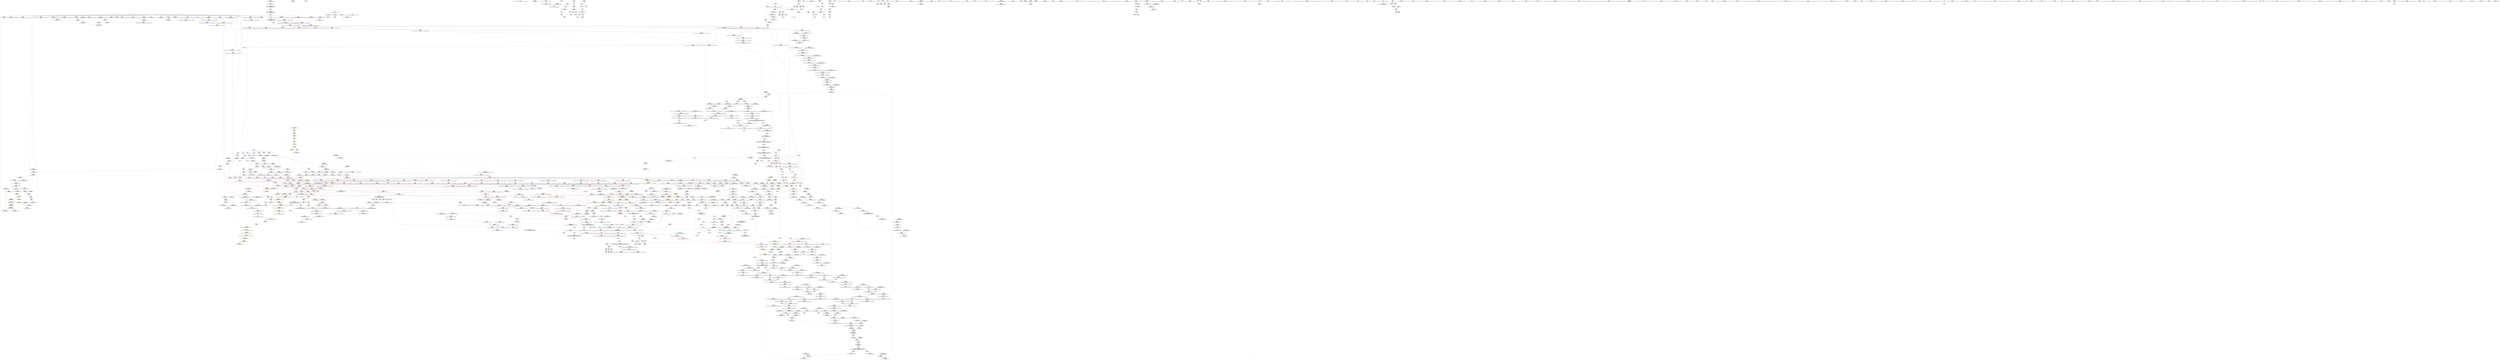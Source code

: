 digraph "SVFG" {
	label="SVFG";

	Node0x559ea60b5e50 [shape=record,color=grey,label="{NodeID: 0\nNullPtr|{|<s29>108}}"];
	Node0x559ea60b5e50 -> Node0x559ea63a05e0[style=solid];
	Node0x559ea60b5e50 -> Node0x559ea63a06e0[style=solid];
	Node0x559ea60b5e50 -> Node0x559ea63a07b0[style=solid];
	Node0x559ea60b5e50 -> Node0x559ea63a0880[style=solid];
	Node0x559ea60b5e50 -> Node0x559ea63a0950[style=solid];
	Node0x559ea60b5e50 -> Node0x559ea63a0a20[style=solid];
	Node0x559ea60b5e50 -> Node0x559ea63a0af0[style=solid];
	Node0x559ea60b5e50 -> Node0x559ea63a0bc0[style=solid];
	Node0x559ea60b5e50 -> Node0x559ea63a0c90[style=solid];
	Node0x559ea60b5e50 -> Node0x559ea63a0d60[style=solid];
	Node0x559ea60b5e50 -> Node0x559ea63a0e30[style=solid];
	Node0x559ea60b5e50 -> Node0x559ea63a0f00[style=solid];
	Node0x559ea60b5e50 -> Node0x559ea63a0fd0[style=solid];
	Node0x559ea60b5e50 -> Node0x559ea63a10a0[style=solid];
	Node0x559ea60b5e50 -> Node0x559ea63a1170[style=solid];
	Node0x559ea60b5e50 -> Node0x559ea63a1240[style=solid];
	Node0x559ea60b5e50 -> Node0x559ea63a1310[style=solid];
	Node0x559ea60b5e50 -> Node0x559ea63a13e0[style=solid];
	Node0x559ea60b5e50 -> Node0x559ea63a14b0[style=solid];
	Node0x559ea60b5e50 -> Node0x559ea63a1580[style=solid];
	Node0x559ea60b5e50 -> Node0x559ea63a1650[style=solid];
	Node0x559ea60b5e50 -> Node0x559ea63a93c0[style=solid];
	Node0x559ea60b5e50 -> Node0x559ea63abd60[style=solid];
	Node0x559ea60b5e50 -> Node0x559ea63abe30[style=solid];
	Node0x559ea60b5e50 -> Node0x559ea63abf00[style=solid];
	Node0x559ea60b5e50 -> Node0x559ea63cd840[style=solid];
	Node0x559ea60b5e50 -> Node0x559ea63ed0f0[style=solid];
	Node0x559ea60b5e50 -> Node0x559ea63f1830[style=solid];
	Node0x559ea60b5e50 -> Node0x559ea63f1cb0[style=solid];
	Node0x559ea60b5e50:s29 -> Node0x559ea64c5880[style=solid,color=red];
	Node0x559ea63a6170 [shape=record,color=red,label="{NodeID: 775\n1341\<--1340\n\<--\n_ZSt3maxImERKT_S2_S2_\n}"];
	Node0x559ea63a6170 -> Node0x559ea63f0c30[style=solid];
	Node0x559ea64381e0 [shape=record,color=black,label="{NodeID: 1550\nMR_22V_3 = PHI(MR_22V_5, MR_22V_2, )\npts\{12 \}\n|{<s0>18|<s1>18|<s2>18|<s3>18|<s4>18|<s5>41}}"];
	Node0x559ea64381e0:s0 -> Node0x559ea63b4e40[style=dashed,color=red];
	Node0x559ea64381e0:s1 -> Node0x559ea63b4f10[style=dashed,color=red];
	Node0x559ea64381e0:s2 -> Node0x559ea63b4fe0[style=dashed,color=red];
	Node0x559ea64381e0:s3 -> Node0x559ea63a9c10[style=dashed,color=red];
	Node0x559ea64381e0:s4 -> Node0x559ea643eb10[style=dashed,color=red];
	Node0x559ea64381e0:s5 -> Node0x559ea6468d10[style=dashed,color=blue];
	Node0x559ea639cad0 [shape=record,color=purple,label="{NodeID: 443\n101\<--13\n\<--e\n__cxx_global_array_dtor\n}"];
	Node0x559ea639cad0 -> Node0x559ea63ed690[style=solid];
	Node0x559ea64c8de0 [shape=record,color=black,label="{NodeID: 2325\n1099 = PHI(899, )\n0th arg _ZN9__gnu_cxx13new_allocatorIiE9constructIiJRKiEEEvPT_DpOT0_ }"];
	Node0x559ea64c8de0 -> Node0x559ea63ce130[style=solid];
	Node0x559ea6390a40 [shape=record,color=green,label="{NodeID: 111\n647\<--648\nthis.addr\<--this.addr_field_insensitive\n_ZNSaIiEC2Ev\n}"];
	Node0x559ea6390a40 -> Node0x559ea63b88c0[style=solid];
	Node0x559ea6390a40 -> Node0x559ea63abfd0[style=solid];
	Node0x559ea645ddf0 [shape=record,color=yellow,style=double,label="{NodeID: 1993\nRETMU(7V_2)\npts\{98 \}\nFun[__cxx_global_array_dtor]}"];
	Node0x559ea63abc90 [shape=record,color=blue,label="{NodeID: 886\n630\<--629\nthis.addr\<--this\n_ZNSt12_Vector_baseIiSaIiEE12_Vector_implC2Ev\n}"];
	Node0x559ea63abc90 -> Node0x559ea63b87f0[style=dashed];
	Node0x559ea63b2670 [shape=record,color=purple,label="{NodeID: 554\n1316\<--1314\n_M_finish\<--\n_ZNKSt6vectorIiSaIiEE4sizeEv\n}"];
	Node0x559ea63b2670 -> Node0x559ea63a5bc0[style=solid];
	Node0x559ea63950c0 [shape=record,color=green,label="{NodeID: 222\n1440\<--1441\n__result.addr\<--__result.addr_field_insensitive\n_ZSt22__uninitialized_copy_aISt13move_iteratorIPiES1_iET0_T_S4_S3_RSaIT1_E\n}"];
	Node0x559ea63950c0 -> Node0x559ea63a6990[style=solid];
	Node0x559ea63950c0 -> Node0x559ea63d00e0[style=solid];
	Node0x559ea63d0f80 [shape=record,color=blue,label="{NodeID: 997\n1571\<--1566\n__result.addr\<--__result\n_ZSt4copyISt13move_iteratorIPiES1_ET0_T_S4_S3_\n}"];
	Node0x559ea63d0f80 -> Node0x559ea63a7280[style=dashed];
	Node0x559ea63b80a0 [shape=record,color=red,label="{NodeID: 665\n536\<--523\n\<--i\n_Z4goodv\n}"];
	Node0x559ea63b80a0 -> Node0x559ea63a34c0[style=solid];
	Node0x559ea63a3250 [shape=record,color=black,label="{NodeID: 333\n471\<--484\n_ZNSt6vectorIiSaIiEE3endEv_ret\<--\n_ZNSt6vectorIiSaIiEE3endEv\n|{<s0>25|<s1>28}}"];
	Node0x559ea63a3250:s0 -> Node0x559ea64bcca0[style=solid,color=blue];
	Node0x559ea63a3250:s1 -> Node0x559ea64bcf20[style=solid,color=blue];
	Node0x559ea64bf8a0 [shape=record,color=black,label="{NodeID: 2215\n1174 = PHI(1294, )\n}"];
	Node0x559ea64bf8a0 -> Node0x559ea63f16b0[style=solid];
	Node0x559ea61055b0 [shape=record,color=green,label="{NodeID: 1\n7\<--1\n__dso_handle\<--dummyObj\nGlob }"];
	Node0x559ea63a6240 [shape=record,color=red,label="{NodeID: 776\n1343\<--1342\n\<--\n_ZSt3maxImERKT_S2_S2_\n}"];
	Node0x559ea63a6240 -> Node0x559ea63f0c30[style=solid];
	Node0x559ea64386e0 [shape=record,color=black,label="{NodeID: 1551\nMR_33V_2 = PHI(MR_33V_3, MR_33V_1, )\npts\{216 \}\n}"];
	Node0x559ea64386e0 -> Node0x559ea63aa0f0[style=dashed];
	Node0x559ea639cba0 [shape=record,color=purple,label="{NodeID: 444\n108\<--13\n\<--e\n__cxx_global_array_dtor\n}"];
	Node0x559ea639cba0 -> Node0x559ea63f1fb0[style=solid];
	Node0x559ea64c8f20 [shape=record,color=black,label="{NodeID: 2326\n1100 = PHI(900, )\n1st arg _ZN9__gnu_cxx13new_allocatorIiE9constructIiJRKiEEEvPT_DpOT0_ }"];
	Node0x559ea64c8f20 -> Node0x559ea63ce200[style=solid];
	Node0x559ea6390b10 [shape=record,color=green,label="{NodeID: 112\n653\<--654\n_ZN9__gnu_cxx13new_allocatorIiEC2Ev\<--_ZN9__gnu_cxx13new_allocatorIiEC2Ev_field_insensitive\n}"];
	Node0x559ea645df00 [shape=record,color=yellow,style=double,label="{NodeID: 1994\nRETMU(2V_1)\npts\{150000 150001 150002 \}\nFun[__cxx_global_array_dtor]}"];
	Node0x559ea63abd60 [shape=record,color=blue, style = dotted,label="{NodeID: 887\n638\<--3\n_M_start\<--dummyVal\n_ZNSt12_Vector_baseIiSaIiEE12_Vector_implC2Ev\n|{<s0>44}}"];
	Node0x559ea63abd60:s0 -> Node0x559ea6468fb0[style=dashed,color=blue];
	Node0x559ea63b2740 [shape=record,color=purple,label="{NodeID: 555\n1319\<--1318\n_M_impl2\<--\n_ZNKSt6vectorIiSaIiEE4sizeEv\n}"];
	Node0x559ea6395190 [shape=record,color=green,label="{NodeID: 223\n1442\<--1443\n.addr\<--.addr_field_insensitive\n_ZSt22__uninitialized_copy_aISt13move_iteratorIPiES1_iET0_T_S4_S3_RSaIT1_E\n}"];
	Node0x559ea6395190 -> Node0x559ea63d01b0[style=solid];
	Node0x559ea63d1050 [shape=record,color=blue, style = dotted,label="{NodeID: 998\n1795\<--1797\noffset_0\<--dummyVal\n_ZSt4copyISt13move_iteratorIPiES1_ET0_T_S4_S3_\n}"];
	Node0x559ea63d1050 -> Node0x559ea63a7350[style=dashed];
	Node0x559ea63b8170 [shape=record,color=red,label="{NodeID: 666\n543\<--523\n\<--i\n_Z4goodv\n|{<s0>39}}"];
	Node0x559ea63b8170:s0 -> Node0x559ea64c3980[style=solid,color=red];
	Node0x559ea63a3320 [shape=record,color=black,label="{NodeID: 334\n486\<--493\n_ZNK9__gnu_cxx17__normal_iteratorIPiSt6vectorIiSaIiEEEdeEv_ret\<--\n_ZNK9__gnu_cxx17__normal_iteratorIPiSt6vectorIiSaIiEEEdeEv\n|{<s0>30}}"];
	Node0x559ea63a3320:s0 -> Node0x559ea64bd170[style=solid,color=blue];
	Node0x559ea64bf9e0 [shape=record,color=black,label="{NodeID: 2216\n1177 = PHI(1294, )\n}"];
	Node0x559ea64bf9e0 -> Node0x559ea63ec5b0[style=solid];
	Node0x559ea60e1e80 [shape=record,color=green,label="{NodeID: 2\n9\<--1\n\<--dummyObj\nCan only get source location for instruction, argument, global var or function.|{<s0>32}}"];
	Node0x559ea60e1e80:s0 -> Node0x559ea64cb010[style=solid,color=red];
	Node0x559ea63a6310 [shape=record,color=red,label="{NodeID: 777\n1359\<--1356\n\<--__a.addr\n_ZNSt16allocator_traitsISaIiEE8max_sizeERKS0_\n}"];
	Node0x559ea63a6310 -> Node0x559ea639a570[style=solid];
	Node0x559ea6438be0 [shape=record,color=black,label="{NodeID: 1552\nMR_35V_2 = PHI(MR_35V_3, MR_35V_1, )\npts\{218 \}\n}"];
	Node0x559ea6438be0 -> Node0x559ea63aa1c0[style=dashed];
	Node0x559ea639cc70 [shape=record,color=purple,label="{NodeID: 445\n238\<--13\narrayidx\<--e\n_Z5inputv\n|{<s0>16}}"];
	Node0x559ea639cc70:s0 -> Node0x559ea64c9420[style=solid,color=red];
	Node0x559ea64c9060 [shape=record,color=black,label="{NodeID: 2327\n1101 = PHI(902, )\n2nd arg _ZN9__gnu_cxx13new_allocatorIiE9constructIiJRKiEEEvPT_DpOT0_ }"];
	Node0x559ea64c9060 -> Node0x559ea63ce2d0[style=solid];
	Node0x559ea63956d0 [shape=record,color=green,label="{NodeID: 113\n658\<--659\nthis.addr\<--this.addr_field_insensitive\n_ZN9__gnu_cxx13new_allocatorIiEC2Ev\n}"];
	Node0x559ea63956d0 -> Node0x559ea63b8990[style=solid];
	Node0x559ea63956d0 -> Node0x559ea63ac0a0[style=solid];
	Node0x559ea63abe30 [shape=record,color=blue, style = dotted,label="{NodeID: 888\n640\<--3\n_M_finish\<--dummyVal\n_ZNSt12_Vector_baseIiSaIiEE12_Vector_implC2Ev\n|{<s0>44}}"];
	Node0x559ea63abe30:s0 -> Node0x559ea6468fb0[style=dashed,color=blue];
	Node0x559ea6446a00 [shape=record,color=yellow,style=double,label="{NodeID: 1663\n60V_1 = ENCHI(MR_60V_0)\npts\{216 218 \}\nFun[_ZNSt6vectorIiSaIiEE17_M_realloc_insertIJRKiEEEvN9__gnu_cxx17__normal_iteratorIPiS1_EEDpOT_]|{<s0>70}}"];
	Node0x559ea6446a00:s0 -> Node0x559ea64423b0[style=dashed,color=red];
	Node0x559ea63b2810 [shape=record,color=purple,label="{NodeID: 556\n1320\<--1318\n_M_start\<--\n_ZNKSt6vectorIiSaIiEE4sizeEv\n}"];
	Node0x559ea63b2810 -> Node0x559ea63a5c90[style=solid];
	Node0x559ea6395260 [shape=record,color=green,label="{NodeID: 224\n1444\<--1445\nagg.tmp\<--agg.tmp_field_insensitive\n_ZSt22__uninitialized_copy_aISt13move_iteratorIPiES1_iET0_T_S4_S3_RSaIT1_E\n}"];
	Node0x559ea6395260 -> Node0x559ea639ae60[style=solid];
	Node0x559ea6395260 -> Node0x559ea63b2b50[style=solid];
	Node0x559ea63d1120 [shape=record,color=blue, style = dotted,label="{NodeID: 999\n1798\<--1800\noffset_0\<--dummyVal\n_ZSt4copyISt13move_iteratorIPiES1_ET0_T_S4_S3_\n}"];
	Node0x559ea63d1120 -> Node0x559ea63a7420[style=dashed];
	Node0x559ea644fc20 [shape=record,color=yellow,style=double,label="{NodeID: 1774\n195V_1 = ENCHI(MR_195V_0)\npts\{505 150000 150001 \}\nFun[_ZN9__gnu_cxx17__normal_iteratorIPiSt6vectorIiSaIiEEEC2ERKS1_]}"];
	Node0x559ea644fc20 -> Node0x559ea63a87a0[style=dashed];
	Node0x559ea63b8240 [shape=record,color=red,label="{NodeID: 667\n549\<--523\n\<--i\n_Z4goodv\n}"];
	Node0x559ea63b8240 -> Node0x559ea63edc30[style=solid];
	Node0x559ea63a33f0 [shape=record,color=black,label="{NodeID: 335\n495\<--516\n_ZN9__gnu_cxx17__normal_iteratorIPiSt6vectorIiSaIiEEEppEi_ret\<--\n_ZN9__gnu_cxx17__normal_iteratorIPiSt6vectorIiSaIiEEEppEi\n|{<s0>32}}"];
	Node0x559ea63a33f0:s0 -> Node0x559ea64bc030[style=solid,color=blue];
	Node0x559ea64bfb20 [shape=record,color=black,label="{NodeID: 2217\n1193 = PHI(1268, )\n}"];
	Node0x559ea64bfb20 -> Node0x559ea63bc750[style=solid];
	Node0x559ea60b14d0 [shape=record,color=green,label="{NodeID: 3\n18\<--1\n.str\<--dummyObj\nGlob }"];
	Node0x559ea63a63e0 [shape=record,color=red,label="{NodeID: 778\n1370\<--1367\nthis1\<--this.addr\n_ZNKSt12_Vector_baseIiSaIiEE19_M_get_Tp_allocatorEv\n}"];
	Node0x559ea63a63e0 -> Node0x559ea63b28e0[style=solid];
	Node0x559ea64390e0 [shape=record,color=black,label="{NodeID: 1553\nMR_39V_3 = PHI(MR_39V_4, MR_39V_2, )\npts\{222 \}\n}"];
	Node0x559ea64390e0 -> Node0x559ea63b5f50[style=dashed];
	Node0x559ea64390e0 -> Node0x559ea63b6020[style=dashed];
	Node0x559ea64390e0 -> Node0x559ea63aa290[style=dashed];
	Node0x559ea639cd40 [shape=record,color=purple,label="{NodeID: 446\n265\<--13\narrayidx11\<--e\n_Z5inputv\n|{<s0>21}}"];
	Node0x559ea639cd40:s0 -> Node0x559ea64c7890[style=solid,color=red];
	Node0x559ea64c91a0 [shape=record,color=black,label="{NodeID: 2328\n1330 = PHI(1139, )\n0th arg _ZSt3maxImERKT_S2_S2_ }"];
	Node0x559ea64c91a0 -> Node0x559ea63cf580[style=solid];
	Node0x559ea6395760 [shape=record,color=green,label="{NodeID: 114\n667\<--668\n__first.addr\<--__first.addr_field_insensitive\n_ZSt8_DestroyIPiiEvT_S1_RSaIT0_E\n}"];
	Node0x559ea6395760 -> Node0x559ea63b8a60[style=solid];
	Node0x559ea6395760 -> Node0x559ea63ac170[style=solid];
	Node0x559ea63abf00 [shape=record,color=blue, style = dotted,label="{NodeID: 889\n642\<--3\n_M_end_of_storage\<--dummyVal\n_ZNSt12_Vector_baseIiSaIiEE12_Vector_implC2Ev\n|{<s0>44}}"];
	Node0x559ea63abf00:s0 -> Node0x559ea6468fb0[style=dashed,color=blue];
	Node0x559ea6446ae0 [shape=record,color=yellow,style=double,label="{NodeID: 1664\n53V_1 = ENCHI(MR_53V_0)\npts\{1423 \}\nFun[_ZSt18uninitialized_copyISt13move_iteratorIPiES1_ET0_T_S4_S3_]|{<s0>118}}"];
	Node0x559ea6446ae0:s0 -> Node0x559ea6443af0[style=dashed,color=red];
	Node0x559ea63b28e0 [shape=record,color=purple,label="{NodeID: 557\n1371\<--1370\n_M_impl\<--this1\n_ZNKSt12_Vector_baseIiSaIiEE19_M_get_Tp_allocatorEv\n}"];
	Node0x559ea63b28e0 -> Node0x559ea639a710[style=solid];
	Node0x559ea6395330 [shape=record,color=green,label="{NodeID: 225\n1446\<--1447\nagg.tmp2\<--agg.tmp2_field_insensitive\n_ZSt22__uninitialized_copy_aISt13move_iteratorIPiES1_iET0_T_S4_S3_RSaIT1_E\n}"];
	Node0x559ea6395330 -> Node0x559ea639af30[style=solid];
	Node0x559ea6395330 -> Node0x559ea63b2c20[style=solid];
	Node0x559ea63d11f0 [shape=record,color=blue,label="{NodeID: 1000\n1605\<--1602\n__first.addr\<--__first\n_ZSt14__copy_move_a2ILb1EPiS0_ET1_T0_S2_S1_\n}"];
	Node0x559ea63d11f0 -> Node0x559ea63a74f0[style=dashed];
	Node0x559ea63b8310 [shape=record,color=red,label="{NodeID: 668\n539\<--538\n\<--arrayidx\n_Z4goodv\n}"];
	Node0x559ea63b8310 -> Node0x559ea63f0030[style=solid];
	Node0x559ea63a34c0 [shape=record,color=black,label="{NodeID: 336\n537\<--536\nidxprom\<--\n_Z4goodv\n}"];
	Node0x559ea64bfc60 [shape=record,color=black,label="{NodeID: 2218\n1196 = PHI(1268, )\n}"];
	Node0x559ea64bfc60 -> Node0x559ea63bc820[style=solid];
	Node0x559ea60bc7b0 [shape=record,color=green,label="{NodeID: 4\n20\<--1\n.str.2\<--dummyObj\nGlob }"];
	Node0x559ea63a64b0 [shape=record,color=red,label="{NodeID: 779\n1379\<--1376\nthis1\<--this.addr\n_ZNK9__gnu_cxx13new_allocatorIiE8max_sizeEv\n}"];
	Node0x559ea64395e0 [shape=record,color=black,label="{NodeID: 1554\nMR_16V_2 = PHI(MR_16V_4, MR_16V_1, )\npts\{150000 \}\n|{<s0>21|<s1>41}}"];
	Node0x559ea64395e0:s0 -> Node0x559ea6448fa0[style=dashed,color=red];
	Node0x559ea64395e0:s1 -> Node0x559ea6468d10[style=dashed,color=blue];
	Node0x559ea639ce10 [shape=record,color=purple,label="{NodeID: 447\n271\<--13\narrayidx13\<--e\n_Z5inputv\n|{<s0>22}}"];
	Node0x559ea639ce10:s0 -> Node0x559ea64c7890[style=solid,color=red];
	Node0x559ea64c92e0 [shape=record,color=black,label="{NodeID: 2329\n1331 = PHI(1133, )\n1st arg _ZSt3maxImERKT_S2_S2_ }"];
	Node0x559ea64c92e0 -> Node0x559ea63cf650[style=solid];
	Node0x559ea6395830 [shape=record,color=green,label="{NodeID: 115\n669\<--670\n__last.addr\<--__last.addr_field_insensitive\n_ZSt8_DestroyIPiiEvT_S1_RSaIT0_E\n}"];
	Node0x559ea6395830 -> Node0x559ea63b8b30[style=solid];
	Node0x559ea6395830 -> Node0x559ea63ac240[style=solid];
	Node0x559ea63abfd0 [shape=record,color=blue,label="{NodeID: 890\n647\<--646\nthis.addr\<--this\n_ZNSaIiEC2Ev\n}"];
	Node0x559ea63abfd0 -> Node0x559ea63b88c0[style=dashed];
	Node0x559ea63b29b0 [shape=record,color=purple,label="{NodeID: 558\n1448\<--1436\ncoerce.dive\<--__first\n_ZSt22__uninitialized_copy_aISt13move_iteratorIPiES1_iET0_T_S4_S3_RSaIT1_E\n}"];
	Node0x559ea63b29b0 -> Node0x559ea63cff40[style=solid];
	Node0x559ea6395400 [shape=record,color=green,label="{NodeID: 226\n1458\<--1459\nllvm.memcpy.p0i8.p0i8.i64\<--llvm.memcpy.p0i8.p0i8.i64_field_insensitive\n}"];
	Node0x559ea63d12c0 [shape=record,color=blue,label="{NodeID: 1001\n1607\<--1603\n__last.addr\<--__last\n_ZSt14__copy_move_a2ILb1EPiS0_ET1_T0_S2_S1_\n}"];
	Node0x559ea63d12c0 -> Node0x559ea63a75c0[style=dashed];
	Node0x559ea63b83e0 [shape=record,color=red,label="{NodeID: 669\n577\<--567\n\<--zn\nmain\n}"];
	Node0x559ea63b83e0 -> Node0x559ea63f1b30[style=solid];
	Node0x559ea63a3590 [shape=record,color=black,label="{NodeID: 337\n520\<--555\n_Z4goodv_ret\<--\n_Z4goodv\n|{<s0>42}}"];
	Node0x559ea63a3590:s0 -> Node0x559ea64bd740[style=solid,color=blue];
	Node0x559ea64bfda0 [shape=record,color=black,label="{NodeID: 2219\n1220 = PHI(1382, )\n}"];
	Node0x559ea64bfda0 -> Node0x559ea63ed0f0[style=solid];
	Node0x559ea60a5e60 [shape=record,color=green,label="{NodeID: 5\n25\<--1\n.str.3\<--dummyObj\nGlob }"];
	Node0x559ea63a6580 [shape=record,color=red,label="{NodeID: 780\n1391\<--1385\n\<--__a.addr\n_ZNSt16allocator_traitsISaIiEE8allocateERS0_m\n}"];
	Node0x559ea63a6580 -> Node0x559ea639a980[style=solid];
	Node0x559ea6439ae0 [shape=record,color=black,label="{NodeID: 1555\nMR_18V_4 = PHI(MR_18V_6, MR_18V_2, )\npts\{150001 \}\n|{<s0>21|<s1>41}}"];
	Node0x559ea6439ae0:s0 -> Node0x559ea6449080[style=dashed,color=red];
	Node0x559ea6439ae0:s1 -> Node0x559ea6468d10[style=dashed,color=blue];
	Node0x559ea639cee0 [shape=record,color=purple,label="{NodeID: 448\n377\<--13\narrayidx2\<--e\n_Z3dfsii\n|{<s0>27}}"];
	Node0x559ea639cee0:s0 -> Node0x559ea64c34e0[style=solid,color=red];
	Node0x559ea64c9420 [shape=record,color=black,label="{NodeID: 2330\n283 = PHI(238, )\n0th arg _ZNSt6vectorIiSaIiEE5clearEv }"];
	Node0x559ea64c9420 -> Node0x559ea63aa360[style=solid];
	Node0x559ea6395900 [shape=record,color=green,label="{NodeID: 116\n671\<--672\n.addr\<--.addr_field_insensitive\n_ZSt8_DestroyIPiiEvT_S1_RSaIT0_E\n}"];
	Node0x559ea6395900 -> Node0x559ea63ac310[style=solid];
	Node0x559ea63ac0a0 [shape=record,color=blue,label="{NodeID: 891\n658\<--657\nthis.addr\<--this\n_ZN9__gnu_cxx13new_allocatorIiEC2Ev\n}"];
	Node0x559ea63ac0a0 -> Node0x559ea63b8990[style=dashed];
	Node0x559ea63b2a80 [shape=record,color=purple,label="{NodeID: 559\n1450\<--1438\ncoerce.dive1\<--__last\n_ZSt22__uninitialized_copy_aISt13move_iteratorIPiES1_iET0_T_S4_S3_RSaIT1_E\n}"];
	Node0x559ea63b2a80 -> Node0x559ea63d0010[style=solid];
	Node0x559ea6395500 [shape=record,color=green,label="{NodeID: 227\n1469\<--1470\n_ZSt18uninitialized_copyISt13move_iteratorIPiES1_ET0_T_S4_S3_\<--_ZSt18uninitialized_copyISt13move_iteratorIPiES1_ET0_T_S4_S3__field_insensitive\n}"];
	Node0x559ea63d1390 [shape=record,color=blue,label="{NodeID: 1002\n1609\<--1604\n__result.addr\<--__result\n_ZSt14__copy_move_a2ILb1EPiS0_ET1_T0_S2_S1_\n}"];
	Node0x559ea63d1390 -> Node0x559ea63a7690[style=dashed];
	Node0x559ea63b84b0 [shape=record,color=red,label="{NodeID: 670\n576\<--569\n\<--zi\nmain\n}"];
	Node0x559ea63b84b0 -> Node0x559ea63f1b30[style=solid];
	Node0x559ea63a3660 [shape=record,color=black,label="{NodeID: 338\n584\<--583\n\<--call1\nmain\n}"];
	Node0x559ea64bfee0 [shape=record,color=black,label="{NodeID: 2220\n1249 = PHI(1472, )\n}"];
	Node0x559ea64bfee0 -> Node0x559ea63cefd0[style=solid];
	Node0x559ea638cd20 [shape=record,color=green,label="{NodeID: 6\n27\<--1\n.str.4\<--dummyObj\nGlob }"];
	Node0x559ea63a6650 [shape=record,color=red,label="{NodeID: 781\n1393\<--1387\n\<--__n.addr\n_ZNSt16allocator_traitsISaIiEE8allocateERS0_m\n|{<s0>108}}"];
	Node0x559ea63a6650:s0 -> Node0x559ea64c5770[style=solid,color=red];
	Node0x559ea6439fe0 [shape=record,color=black,label="{NodeID: 1556\nMR_43V_2 = PHI(MR_43V_4, MR_43V_1, )\npts\{1423 150002 \}\n|{<s0>21|<s1>21|<s2>41|<s3>41}}"];
	Node0x559ea6439fe0:s0 -> Node0x559ea6448ec0[style=dashed,color=red];
	Node0x559ea6439fe0:s1 -> Node0x559ea6449160[style=dashed,color=red];
	Node0x559ea6439fe0:s2 -> Node0x559ea6374f20[style=dashed,color=blue];
	Node0x559ea6439fe0:s3 -> Node0x559ea6468d10[style=dashed,color=blue];
	Node0x559ea639cfb0 [shape=record,color=purple,label="{NodeID: 449\n386\<--13\narrayidx4\<--e\n_Z3dfsii\n|{<s0>28}}"];
	Node0x559ea639cfb0:s0 -> Node0x559ea64c1e30[style=solid,color=red];
	Node0x559ea64c9560 [shape=record,color=black,label="{NodeID: 2331\n1627 = PHI(1586, 1594, )\n0th arg _ZSt12__miter_baseIPiEDTcl12__miter_basecldtfp_4baseEEESt13move_iteratorIT_E }"];
	Node0x559ea64c9560 -> Node0x559ea63d1460[style=solid];
	Node0x559ea63959d0 [shape=record,color=green,label="{NodeID: 117\n679\<--680\n_ZSt8_DestroyIPiEvT_S1_\<--_ZSt8_DestroyIPiEvT_S1__field_insensitive\n}"];
	Node0x559ea63ac170 [shape=record,color=blue,label="{NodeID: 892\n667\<--664\n__first.addr\<--__first\n_ZSt8_DestroyIPiiEvT_S1_RSaIT0_E\n}"];
	Node0x559ea63ac170 -> Node0x559ea63b8a60[style=dashed];
	Node0x559ea63b2b50 [shape=record,color=purple,label="{NodeID: 560\n1464\<--1444\ncoerce.dive3\<--agg.tmp\n_ZSt22__uninitialized_copy_aISt13move_iteratorIPiES1_iET0_T_S4_S3_RSaIT1_E\n}"];
	Node0x559ea63b2b50 -> Node0x559ea63a6a60[style=solid];
	Node0x559ea6395600 [shape=record,color=green,label="{NodeID: 228\n1474\<--1475\nretval\<--retval_field_insensitive\n_ZSt32__make_move_if_noexcept_iteratorIiSt13move_iteratorIPiEET0_PT_\n|{|<s1>115}}"];
	Node0x559ea6395600 -> Node0x559ea63b3030[style=solid];
	Node0x559ea6395600:s1 -> Node0x559ea64c7e60[style=solid,color=red];
	Node0x559ea63d1460 [shape=record,color=blue,label="{NodeID: 1003\n1630\<--1627\ncoerce.dive\<--__it.coerce\n_ZSt12__miter_baseIPiEDTcl12__miter_basecldtfp_4baseEEESt13move_iteratorIT_E\n|{<s0>131}}"];
	Node0x559ea63d1460:s0 -> Node0x559ea6449db0[style=dashed,color=red];
	Node0x559ea6450060 [shape=record,color=yellow,style=double,label="{NodeID: 1778\n90V_1 = ENCHI(MR_90V_0)\npts\{3610000 3630000 9140000 9240000 \}\nFun[_ZN9__gnu_cxxmiIPiSt6vectorIiSaIiEEEENS_17__normal_iteratorIT_T0_E15difference_typeERKS8_SB_]}"];
	Node0x559ea6450060 -> Node0x559ea63bc750[style=dashed];
	Node0x559ea6450060 -> Node0x559ea63bc820[style=dashed];
	Node0x559ea63b8580 [shape=record,color=red,label="{NodeID: 671\n581\<--569\n\<--zi\nmain\n}"];
	Node0x559ea63b8580 -> Node0x559ea63efbb0[style=solid];
	Node0x559ea63a3730 [shape=record,color=black,label="{NodeID: 339\n634\<--633\n\<--this1\n_ZNSt12_Vector_baseIiSaIiEE12_Vector_implC2Ev\n|{<s0>47}}"];
	Node0x559ea63a3730:s0 -> Node0x559ea64c3120[style=solid,color=red];
	Node0x559ea64c0020 [shape=record,color=black,label="{NodeID: 2221\n1255 = PHI(1472, )\n}"];
	Node0x559ea64c0020 -> Node0x559ea63cf0a0[style=solid];
	Node0x559ea638c9b0 [shape=record,color=green,label="{NodeID: 7\n29\<--1\n.str.5\<--dummyObj\nGlob }"];
	Node0x559ea63a6720 [shape=record,color=red,label="{NodeID: 782\n1411\<--1402\nthis1\<--this.addr\n_ZN9__gnu_cxx13new_allocatorIiE8allocateEmPKv\n|{<s0>109}}"];
	Node0x559ea63a6720:s0 -> Node0x559ea64c26a0[style=solid,color=red];
	Node0x559ea643a510 [shape=record,color=black,label="{NodeID: 1557\nMR_309V_3 = PHI(MR_309V_4, MR_309V_2, )\npts\{1333 \}\n}"];
	Node0x559ea643a510 -> Node0x559ea63a5d60[style=dashed];
	Node0x559ea639d080 [shape=record,color=purple,label="{NodeID: 450\n172\<--16\narrayidx\<--name\n_Z4findPc\n}"];
	Node0x559ea64c9770 [shape=record,color=black,label="{NodeID: 2332\n617 = PHI(90, 150, 731, 882, 1093, )\n0th arg __clang_call_terminate }"];
	Node0x559ea6395aa0 [shape=record,color=green,label="{NodeID: 118\n684\<--685\nthis.addr\<--this.addr_field_insensitive\n_ZNSt12_Vector_baseIiSaIiEE19_M_get_Tp_allocatorEv\n}"];
	Node0x559ea6395aa0 -> Node0x559ea63b8c00[style=solid];
	Node0x559ea6395aa0 -> Node0x559ea63ac3e0[style=solid];
	Node0x559ea63ac240 [shape=record,color=blue,label="{NodeID: 893\n669\<--665\n__last.addr\<--__last\n_ZSt8_DestroyIPiiEvT_S1_RSaIT0_E\n}"];
	Node0x559ea63ac240 -> Node0x559ea63b8b30[style=dashed];
	Node0x559ea63b2c20 [shape=record,color=purple,label="{NodeID: 561\n1466\<--1446\ncoerce.dive4\<--agg.tmp2\n_ZSt22__uninitialized_copy_aISt13move_iteratorIPiES1_iET0_T_S4_S3_RSaIT1_E\n}"];
	Node0x559ea63b2c20 -> Node0x559ea63a6b30[style=solid];
	Node0x559ea639db00 [shape=record,color=green,label="{NodeID: 229\n1476\<--1477\n__i.addr\<--__i.addr_field_insensitive\n_ZSt32__make_move_if_noexcept_iteratorIiSt13move_iteratorIPiEET0_PT_\n}"];
	Node0x559ea639db00 -> Node0x559ea63a6c00[style=solid];
	Node0x559ea639db00 -> Node0x559ea63d0420[style=solid];
	Node0x559ea63d1530 [shape=record,color=blue,label="{NodeID: 1004\n1643\<--1640\n__first.addr\<--__first\n_ZSt13__copy_move_aILb1EPiS0_ET1_T0_S2_S1_\n}"];
	Node0x559ea63d1530 -> Node0x559ea63a7760[style=dashed];
	Node0x559ea64501d0 [shape=record,color=yellow,style=double,label="{NodeID: 1779\n30V_1 = ENCHI(MR_30V_0)\npts\{10 \}\nFun[_Z5inputv]}"];
	Node0x559ea64501d0 -> Node0x559ea63b4ca0[style=dashed];
	Node0x559ea64501d0 -> Node0x559ea63b4d70[style=dashed];
	Node0x559ea63b8650 [shape=record,color=red,label="{NodeID: 672\n593\<--569\n\<--zi\nmain\n}"];
	Node0x559ea63b8650 -> Node0x559ea63efa30[style=solid];
	Node0x559ea63a3800 [shape=record,color=black,label="{NodeID: 340\n651\<--650\n\<--this1\n_ZNSaIiEC2Ev\n|{<s0>48}}"];
	Node0x559ea63a3800:s0 -> Node0x559ea64c3870[style=solid,color=red];
	Node0x559ea64c0160 [shape=record,color=black,label="{NodeID: 2222\n1264 = PHI(1431, )\n}"];
	Node0x559ea64c0160 -> Node0x559ea6399c80[style=solid];
	Node0x559ea638ce00 [shape=record,color=green,label="{NodeID: 8\n31\<--1\n.str.6\<--dummyObj\nGlob }"];
	Node0x559ea63a67f0 [shape=record,color=red,label="{NodeID: 783\n1412\<--1404\n\<--__n.addr\n_ZN9__gnu_cxx13new_allocatorIiE8allocateEmPKv\n}"];
	Node0x559ea63a67f0 -> Node0x559ea63f19b0[style=solid];
	Node0x559ea643aa10 [shape=record,color=black,label="{NodeID: 1558\nMR_71V_5 = PHI(MR_71V_2, MR_71V_4, )\npts\{240000 \}\n|{<s0>42}}"];
	Node0x559ea643aa10:s0 -> Node0x559ea6375010[style=dashed,color=blue];
	Node0x559ea639d150 [shape=record,color=purple,label="{NodeID: 451\n173\<--16\narraydecay\<--name\n_Z4findPc\n}"];
	Node0x559ea64c9b60 [shape=record,color=black,label="{NodeID: 2333\n760 = PHI(700, 1032, 1051, )\n0th arg _ZNSt12_Vector_baseIiSaIiEE13_M_deallocateEPim }"];
	Node0x559ea64c9b60 -> Node0x559ea63aca60[style=solid];
	Node0x559ea6395b70 [shape=record,color=green,label="{NodeID: 119\n693\<--694\nthis.addr\<--this.addr_field_insensitive\n_ZNSt12_Vector_baseIiSaIiEED2Ev\n}"];
	Node0x559ea6395b70 -> Node0x559ea63b8cd0[style=solid];
	Node0x559ea6395b70 -> Node0x559ea63ac4b0[style=solid];
	Node0x559ea63ac310 [shape=record,color=blue,label="{NodeID: 894\n671\<--666\n.addr\<--\n_ZSt8_DestroyIPiiEvT_S1_RSaIT0_E\n}"];
	Node0x559ea63b2cf0 [shape=record,color=purple,label="{NodeID: 562\n1777\<--1454\noffset_0\<--\n}"];
	Node0x559ea63b2cf0 -> Node0x559ea63d0280[style=solid];
	Node0x559ea639dbd0 [shape=record,color=green,label="{NodeID: 230\n1481\<--1482\n_ZNSt13move_iteratorIPiEC2ES0_\<--_ZNSt13move_iteratorIPiEC2ES0__field_insensitive\n}"];
	Node0x559ea63d1600 [shape=record,color=blue,label="{NodeID: 1005\n1645\<--1641\n__last.addr\<--__last\n_ZSt13__copy_move_aILb1EPiS0_ET1_T0_S2_S1_\n}"];
	Node0x559ea63d1600 -> Node0x559ea63a7830[style=dashed];
	Node0x559ea63b8720 [shape=record,color=red,label="{NodeID: 673\n606\<--603\nthis1\<--this.addr\n_ZNSt12_Vector_baseIiSaIiEEC2Ev\n}"];
	Node0x559ea63b8720 -> Node0x559ea63afdd0[style=solid];
	Node0x559ea63a38d0 [shape=record,color=black,label="{NodeID: 341\n689\<--688\n\<--_M_impl\n_ZNSt12_Vector_baseIiSaIiEE19_M_get_Tp_allocatorEv\n}"];
	Node0x559ea63a38d0 -> Node0x559ea63a39a0[style=solid];
	Node0x559ea64c02a0 [shape=record,color=black,label="{NodeID: 2223\n1301 = PHI(1365, )\n|{<s0>106}}"];
	Node0x559ea64c02a0:s0 -> Node0x559ea64c3ed0[style=solid,color=red];
	Node0x559ea638d730 [shape=record,color=green,label="{NodeID: 9\n34\<--1\n\<--dummyObj\nCan only get source location for instruction, argument, global var or function.}"];
	Node0x559ea63a68c0 [shape=record,color=red,label="{NodeID: 784\n1420\<--1404\n\<--__n.addr\n_ZN9__gnu_cxx13new_allocatorIiE8allocateEmPKv\n}"];
	Node0x559ea63a68c0 -> Node0x559ea63ef730[style=solid];
	Node0x559ea643af10 [shape=record,color=black,label="{NodeID: 1559\nMR_139V_3 = PHI(MR_139V_4, MR_139V_2, )\npts\{522 \}\n}"];
	Node0x559ea643af10 -> Node0x559ea63b7f00[style=dashed];
	Node0x559ea639d220 [shape=record,color=purple,label="{NodeID: 452\n191\<--16\narrayidx3\<--name\n_Z4findPc\n}"];
	Node0x559ea64c9cf0 [shape=record,color=black,label="{NodeID: 2334\n761 = PHI(703, 1033, 1055, )\n1st arg _ZNSt12_Vector_baseIiSaIiEE13_M_deallocateEPim }"];
	Node0x559ea64c9cf0 -> Node0x559ea63acb30[style=solid];
	Node0x559ea6395c40 [shape=record,color=green,label="{NodeID: 120\n695\<--696\nexn.slot\<--exn.slot_field_insensitive\n_ZNSt12_Vector_baseIiSaIiEED2Ev\n}"];
	Node0x559ea6395c40 -> Node0x559ea63b8da0[style=solid];
	Node0x559ea6395c40 -> Node0x559ea63ac580[style=solid];
	Node0x559ea63ac3e0 [shape=record,color=blue,label="{NodeID: 895\n684\<--683\nthis.addr\<--this\n_ZNSt12_Vector_baseIiSaIiEE19_M_get_Tp_allocatorEv\n}"];
	Node0x559ea63ac3e0 -> Node0x559ea63b8c00[style=dashed];
	Node0x559ea63b2dc0 [shape=record,color=purple,label="{NodeID: 563\n1778\<--1455\noffset_0\<--\n}"];
	Node0x559ea63b2dc0 -> Node0x559ea63a8870[style=solid];
	Node0x559ea639dcd0 [shape=record,color=green,label="{NodeID: 231\n1490\<--1491\n__first\<--__first_field_insensitive\n_ZSt18uninitialized_copyISt13move_iteratorIPiES1_ET0_T_S4_S3_\n}"];
	Node0x559ea639dcd0 -> Node0x559ea639b1a0[style=solid];
	Node0x559ea639dcd0 -> Node0x559ea63b3100[style=solid];
	Node0x559ea63d16d0 [shape=record,color=blue,label="{NodeID: 1006\n1647\<--1642\n__result.addr\<--__result\n_ZSt13__copy_move_aILb1EPiS0_ET1_T0_S2_S1_\n}"];
	Node0x559ea63d16d0 -> Node0x559ea63a7900[style=dashed];
	Node0x559ea63b87f0 [shape=record,color=red,label="{NodeID: 674\n633\<--630\nthis1\<--this.addr\n_ZNSt12_Vector_baseIiSaIiEE12_Vector_implC2Ev\n}"];
	Node0x559ea63b87f0 -> Node0x559ea63a3730[style=solid];
	Node0x559ea63b87f0 -> Node0x559ea63afea0[style=solid];
	Node0x559ea63b87f0 -> Node0x559ea63aff70[style=solid];
	Node0x559ea63b87f0 -> Node0x559ea63b0040[style=solid];
	Node0x559ea63a39a0 [shape=record,color=black,label="{NodeID: 342\n682\<--689\n_ZNSt12_Vector_baseIiSaIiEE19_M_get_Tp_allocatorEv_ret\<--\n_ZNSt12_Vector_baseIiSaIiEE19_M_get_Tp_allocatorEv\n|{<s0>8|<s1>60|<s2>72|<s3>75|<s4>80|<s5>84}}"];
	Node0x559ea63a39a0:s0 -> Node0x559ea64ac9f0[style=solid,color=blue];
	Node0x559ea63a39a0:s1 -> Node0x559ea64bdea0[style=solid,color=blue];
	Node0x559ea63a39a0:s2 -> Node0x559ea64be9e0[style=solid,color=blue];
	Node0x559ea63a39a0:s3 -> Node0x559ea64beda0[style=solid,color=blue];
	Node0x559ea63a39a0:s4 -> Node0x559ea64bca20[style=solid,color=blue];
	Node0x559ea63a39a0:s5 -> Node0x559ea64bcb60[style=solid,color=blue];
	Node0x559ea64c03e0 [shape=record,color=black,label="{NodeID: 2224\n1304 = PHI(1354, )\n}"];
	Node0x559ea64c03e0 -> Node0x559ea6399fc0[style=solid];
	Node0x559ea638d7c0 [shape=record,color=green,label="{NodeID: 10\n186\<--1\n\<--dummyObj\nCan only get source location for instruction, argument, global var or function.|{<s0>39}}"];
	Node0x559ea638d7c0:s0 -> Node0x559ea64c3b30[style=solid,color=red];
	Node0x559ea63a6990 [shape=record,color=red,label="{NodeID: 785\n1463\<--1440\n\<--__result.addr\n_ZSt22__uninitialized_copy_aISt13move_iteratorIPiES1_iET0_T_S4_S3_RSaIT1_E\n|{<s0>114}}"];
	Node0x559ea63a6990:s0 -> Node0x559ea64c4b60[style=solid,color=red];
	Node0x559ea639d2f0 [shape=record,color=purple,label="{NodeID: 453\n192\<--16\narraydecay4\<--name\n_Z4findPc\n}"];
	Node0x559ea639d2f0 -> Node0x559ea63a2070[style=solid];
	Node0x559ea64c9e80 [shape=record,color=black,label="{NodeID: 2335\n762 = PHI(713, 1034, 1067, )\n2nd arg _ZNSt12_Vector_baseIiSaIiEE13_M_deallocateEPim }"];
	Node0x559ea64c9e80 -> Node0x559ea63acc00[style=solid];
	Node0x559ea6395d10 [shape=record,color=green,label="{NodeID: 121\n697\<--698\nehselector.slot\<--ehselector.slot_field_insensitive\n_ZNSt12_Vector_baseIiSaIiEED2Ev\n}"];
	Node0x559ea6395d10 -> Node0x559ea63ac650[style=solid];
	Node0x559ea63ac4b0 [shape=record,color=blue,label="{NodeID: 896\n693\<--692\nthis.addr\<--this\n_ZNSt12_Vector_baseIiSaIiEED2Ev\n}"];
	Node0x559ea63ac4b0 -> Node0x559ea63b8cd0[style=dashed];
	Node0x559ea6447130 [shape=record,color=yellow,style=double,label="{NodeID: 1671\n53V_1 = ENCHI(MR_53V_0)\npts\{1423 \}\nFun[_ZSt13__copy_move_aILb1EPiS0_ET1_T0_S2_S1_]|{<s0>133|<s1>133|<s2>133}}"];
	Node0x559ea6447130:s0 -> Node0x559ea63a8ef0[style=dashed,color=red];
	Node0x559ea6447130:s1 -> Node0x559ea63d1c80[style=dashed,color=red];
	Node0x559ea6447130:s2 -> Node0x559ea6437370[style=dashed,color=red];
	Node0x559ea63b2e90 [shape=record,color=purple,label="{NodeID: 564\n1780\<--1460\noffset_0\<--\n}"];
	Node0x559ea63b2e90 -> Node0x559ea63d0350[style=solid];
	Node0x559ea639dda0 [shape=record,color=green,label="{NodeID: 232\n1492\<--1493\n__last\<--__last_field_insensitive\n_ZSt18uninitialized_copyISt13move_iteratorIPiES1_ET0_T_S4_S3_\n}"];
	Node0x559ea639dda0 -> Node0x559ea639b270[style=solid];
	Node0x559ea639dda0 -> Node0x559ea63b31d0[style=solid];
	Node0x559ea63d17a0 [shape=record,color=blue,label="{NodeID: 1007\n1649\<--1508\n__simple\<--\n_ZSt13__copy_move_aILb1EPiS0_ET1_T0_S2_S1_\n}"];
	Node0x559ea63b88c0 [shape=record,color=red,label="{NodeID: 675\n650\<--647\nthis1\<--this.addr\n_ZNSaIiEC2Ev\n}"];
	Node0x559ea63b88c0 -> Node0x559ea63a3800[style=solid];
	Node0x559ea63a3a70 [shape=record,color=black,label="{NodeID: 343\n710\<--706\nsub.ptr.lhs.cast\<--\n_ZNSt12_Vector_baseIiSaIiEED2Ev\n}"];
	Node0x559ea63a3a70 -> Node0x559ea63eefb0[style=solid];
	Node0x559ea64c0520 [shape=record,color=black,label="{NodeID: 2225\n1361 = PHI(1374, )\n}"];
	Node0x559ea64c0520 -> Node0x559ea639a640[style=solid];
	Node0x559ea638d850 [shape=record,color=green,label="{NodeID: 11\n233\<--1\n\<--dummyObj\nCan only get source location for instruction, argument, global var or function.}"];
	Node0x559ea63a6a60 [shape=record,color=red,label="{NodeID: 786\n1465\<--1464\n\<--coerce.dive3\n_ZSt22__uninitialized_copy_aISt13move_iteratorIPiES1_iET0_T_S4_S3_RSaIT1_E\n|{<s0>114}}"];
	Node0x559ea63a6a60:s0 -> Node0x559ea64c48e0[style=solid,color=red];
	Node0x559ea643b910 [shape=record,color=black,label="{NodeID: 1561\nMR_71V_3 = PHI(MR_71V_4, MR_71V_2, )\npts\{240000 \}\n|{|<s4>31}}"];
	Node0x559ea643b910 -> Node0x559ea63b72d0[style=dashed];
	Node0x559ea643b910 -> Node0x559ea63b73a0[style=dashed];
	Node0x559ea643b910 -> Node0x559ea643b910[style=dashed];
	Node0x559ea643b910 -> Node0x559ea643e110[style=dashed];
	Node0x559ea643b910:s4 -> Node0x559ea63aa910[style=dashed,color=red];
	Node0x559ea639d3c0 [shape=record,color=purple,label="{NodeID: 454\n223\<--18\n\<--.str\n_Z5inputv\n}"];
	Node0x559ea64ca010 [shape=record,color=black,label="{NodeID: 2336\n1744 = PHI(1286, )\n0th arg _ZN9__gnu_cxx13new_allocatorIiE7destroyIiEEvPT_ }"];
	Node0x559ea64ca010 -> Node0x559ea63d2160[style=solid];
	Node0x559ea6395de0 [shape=record,color=green,label="{NodeID: 122\n716\<--717\n_ZNSt12_Vector_baseIiSaIiEE13_M_deallocateEPim\<--_ZNSt12_Vector_baseIiSaIiEE13_M_deallocateEPim_field_insensitive\n}"];
	Node0x559ea63ac580 [shape=record,color=blue,label="{NodeID: 897\n695\<--724\nexn.slot\<--\n_ZNSt12_Vector_baseIiSaIiEED2Ev\n}"];
	Node0x559ea63ac580 -> Node0x559ea63b8da0[style=dashed];
	Node0x559ea63b2f60 [shape=record,color=purple,label="{NodeID: 565\n1781\<--1461\noffset_0\<--\n}"];
	Node0x559ea63b2f60 -> Node0x559ea63a8940[style=solid];
	Node0x559ea639de70 [shape=record,color=green,label="{NodeID: 233\n1494\<--1495\n__result.addr\<--__result.addr_field_insensitive\n_ZSt18uninitialized_copyISt13move_iteratorIPiES1_ET0_T_S4_S3_\n}"];
	Node0x559ea639de70 -> Node0x559ea63a6da0[style=solid];
	Node0x559ea639de70 -> Node0x559ea63d0690[style=solid];
	Node0x559ea63d1870 [shape=record,color=blue,label="{NodeID: 1008\n1664\<--1663\n__it.addr\<--__it\n_ZSt12__niter_baseIPiET_S1_\n}"];
	Node0x559ea63d1870 -> Node0x559ea63a79d0[style=dashed];
	Node0x559ea63b8990 [shape=record,color=red,label="{NodeID: 676\n661\<--658\nthis1\<--this.addr\n_ZN9__gnu_cxx13new_allocatorIiEC2Ev\n}"];
	Node0x559ea63a3b40 [shape=record,color=black,label="{NodeID: 344\n711\<--709\nsub.ptr.rhs.cast\<--\n_ZNSt12_Vector_baseIiSaIiEED2Ev\n}"];
	Node0x559ea63a3b40 -> Node0x559ea63eefb0[style=solid];
	Node0x559ea64c0660 [shape=record,color=black,label="{NodeID: 2226\n1394 = PHI(1398, )\n}"];
	Node0x559ea64c0660 -> Node0x559ea639aa50[style=solid];
	Node0x559ea638d950 [shape=record,color=green,label="{NodeID: 12\n421\<--1\n\<--dummyObj\nCan only get source location for instruction, argument, global var or function.}"];
	Node0x559ea63a6b30 [shape=record,color=red,label="{NodeID: 787\n1467\<--1466\n\<--coerce.dive4\n_ZSt22__uninitialized_copy_aISt13move_iteratorIPiES1_iET0_T_S4_S3_RSaIT1_E\n|{<s0>114}}"];
	Node0x559ea63a6b30:s0 -> Node0x559ea64c4a20[style=solid,color=red];
	Node0x559ea643be10 [shape=record,color=black,label="{NodeID: 1562\nMR_73V_3 = PHI(MR_73V_4, MR_73V_2, )\npts\{3610000 \}\n|{<s0>29|<s1>30|<s2>32|<s3>32}}"];
	Node0x559ea643be10:s0 -> Node0x559ea6442ef0[style=dashed,color=red];
	Node0x559ea643be10:s1 -> Node0x559ea6443630[style=dashed,color=red];
	Node0x559ea643be10:s2 -> Node0x559ea63b7d60[style=dashed,color=red];
	Node0x559ea643be10:s3 -> Node0x559ea63ab470[style=dashed,color=red];
	Node0x559ea639d490 [shape=record,color=purple,label="{NodeID: 455\n572\<--18\n\<--.str\nmain\n}"];
	Node0x559ea64ca120 [shape=record,color=black,label="{NodeID: 2337\n1745 = PHI(1287, )\n1st arg _ZN9__gnu_cxx13new_allocatorIiE7destroyIiEEvPT_ }"];
	Node0x559ea64ca120 -> Node0x559ea63d2230[style=solid];
	Node0x559ea6395ee0 [shape=record,color=green,label="{NodeID: 123\n720\<--721\n_ZNSt12_Vector_baseIiSaIiEE12_Vector_implD2Ev\<--_ZNSt12_Vector_baseIiSaIiEE12_Vector_implD2Ev_field_insensitive\n}"];
	Node0x559ea63ac650 [shape=record,color=blue,label="{NodeID: 898\n697\<--726\nehselector.slot\<--\n_ZNSt12_Vector_baseIiSaIiEED2Ev\n}"];
	Node0x559ea63b3030 [shape=record,color=purple,label="{NodeID: 566\n1483\<--1474\ncoerce.dive\<--retval\n_ZSt32__make_move_if_noexcept_iteratorIiSt13move_iteratorIPiEET0_PT_\n}"];
	Node0x559ea63b3030 -> Node0x559ea63a6cd0[style=solid];
	Node0x559ea639df40 [shape=record,color=green,label="{NodeID: 234\n1496\<--1497\n__assignable\<--__assignable_field_insensitive\n_ZSt18uninitialized_copyISt13move_iteratorIPiES1_ET0_T_S4_S3_\n}"];
	Node0x559ea639df40 -> Node0x559ea63d0760[style=solid];
	Node0x559ea63d1940 [shape=record,color=blue,label="{NodeID: 1009\n1673\<--1670\n__first.addr\<--__first\n_ZNSt11__copy_moveILb1ELb1ESt26random_access_iterator_tagE8__copy_mIiEEPT_PKS3_S6_S4_\n}"];
	Node0x559ea63d1940 -> Node0x559ea63a7aa0[style=dashed];
	Node0x559ea63d1940 -> Node0x559ea63a7b70[style=dashed];
	Node0x559ea63b8a60 [shape=record,color=red,label="{NodeID: 677\n676\<--667\n\<--__first.addr\n_ZSt8_DestroyIPiiEvT_S1_RSaIT0_E\n|{<s0>49}}"];
	Node0x559ea63b8a60:s0 -> Node0x559ea64c68b0[style=solid,color=red];
	Node0x559ea63a3c10 [shape=record,color=black,label="{NodeID: 345\n777\<--776\n\<--_M_impl\n_ZNSt12_Vector_baseIiSaIiEE13_M_deallocateEPim\n|{<s0>55}}"];
	Node0x559ea63a3c10:s0 -> Node0x559ea64ad350[style=solid,color=red];
	Node0x559ea64c07a0 [shape=record,color=black,label="{NodeID: 2227\n1413 = PHI(1374, )\n}"];
	Node0x559ea64c07a0 -> Node0x559ea63f19b0[style=solid];
	Node0x559ea638da50 [shape=record,color=green,label="{NodeID: 13\n431\<--1\n\<--dummyObj\nCan only get source location for instruction, argument, global var or function.}"];
	Node0x559ea63a6c00 [shape=record,color=red,label="{NodeID: 788\n1479\<--1476\n\<--__i.addr\n_ZSt32__make_move_if_noexcept_iteratorIiSt13move_iteratorIPiEET0_PT_\n|{<s0>115}}"];
	Node0x559ea63a6c00:s0 -> Node0x559ea64c7f70[style=solid,color=red];
	Node0x559ea639d560 [shape=record,color=purple,label="{NodeID: 456\n253\<--20\n\<--.str.2\n_Z5inputv\n}"];
	Node0x559ea64ca230 [shape=record,color=black,label="{NodeID: 2338\n96 = PHI()\n0th arg __cxx_global_array_dtor }"];
	Node0x559ea64ca230 -> Node0x559ea63a9590[style=solid];
	Node0x559ea6395fe0 [shape=record,color=green,label="{NodeID: 124\n737\<--738\n__first.addr\<--__first.addr_field_insensitive\n_ZSt8_DestroyIPiEvT_S1_\n}"];
	Node0x559ea6395fe0 -> Node0x559ea63b90e0[style=solid];
	Node0x559ea6395fe0 -> Node0x559ea63ac720[style=solid];
	Node0x559ea63ac720 [shape=record,color=blue,label="{NodeID: 899\n737\<--735\n__first.addr\<--__first\n_ZSt8_DestroyIPiEvT_S1_\n}"];
	Node0x559ea63ac720 -> Node0x559ea63b90e0[style=dashed];
	Node0x559ea63b3100 [shape=record,color=purple,label="{NodeID: 567\n1502\<--1490\ncoerce.dive\<--__first\n_ZSt18uninitialized_copyISt13move_iteratorIPiES1_ET0_T_S4_S3_\n}"];
	Node0x559ea63b3100 -> Node0x559ea63d04f0[style=solid];
	Node0x559ea639e010 [shape=record,color=green,label="{NodeID: 235\n1498\<--1499\nagg.tmp\<--agg.tmp_field_insensitive\n_ZSt18uninitialized_copyISt13move_iteratorIPiES1_ET0_T_S4_S3_\n}"];
	Node0x559ea639e010 -> Node0x559ea639b340[style=solid];
	Node0x559ea639e010 -> Node0x559ea63b32a0[style=solid];
	Node0x559ea63d1a10 [shape=record,color=blue,label="{NodeID: 1010\n1675\<--1671\n__last.addr\<--__last\n_ZNSt11__copy_moveILb1ELb1ESt26random_access_iterator_tagE8__copy_mIiEEPT_PKS3_S6_S4_\n}"];
	Node0x559ea63d1a10 -> Node0x559ea63a7c40[style=dashed];
	Node0x559ea6450740 [shape=record,color=yellow,style=double,label="{NodeID: 1785\n16V_1 = ENCHI(MR_16V_0)\npts\{150000 \}\nFun[_Z5inputv]|{|<s1>16}}"];
	Node0x559ea6450740 -> Node0x559ea64395e0[style=dashed];
	Node0x559ea6450740:s1 -> Node0x559ea64419f0[style=dashed,color=red];
	Node0x559ea63b8b30 [shape=record,color=red,label="{NodeID: 678\n677\<--669\n\<--__last.addr\n_ZSt8_DestroyIPiiEvT_S1_RSaIT0_E\n|{<s0>49}}"];
	Node0x559ea63b8b30:s0 -> Node0x559ea64c69c0[style=solid,color=red];
	Node0x559ea63a3ce0 [shape=record,color=black,label="{NodeID: 346\n791\<--790\n\<--this1\n_ZNSt12_Vector_baseIiSaIiEE12_Vector_implD2Ev\n|{<s0>56}}"];
	Node0x559ea63a3ce0:s0 -> Node0x559ea64c8a20[style=solid,color=red];
	Node0x559ea64c08e0 [shape=record,color=black,label="{NodeID: 2228\n1468 = PHI(1486, )\n}"];
	Node0x559ea64c08e0 -> Node0x559ea639b000[style=solid];
	Node0x559ea638db50 [shape=record,color=green,label="{NodeID: 14\n526\<--1\n\<--dummyObj\nCan only get source location for instruction, argument, global var or function.}"];
	Node0x559ea63a6cd0 [shape=record,color=red,label="{NodeID: 789\n1484\<--1483\n\<--coerce.dive\n_ZSt32__make_move_if_noexcept_iteratorIiSt13move_iteratorIPiEET0_PT_\n}"];
	Node0x559ea63a6cd0 -> Node0x559ea639b0d0[style=solid];
	Node0x559ea643c810 [shape=record,color=black,label="{NodeID: 1564\nMR_77V_2 = PHI(MR_77V_3, MR_77V_1, )\npts\{3670000 \}\n}"];
	Node0x559ea643c810 -> Node0x559ea63aad20[style=dashed];
	Node0x559ea639d630 [shape=record,color=purple,label="{NodeID: 457\n258\<--20\n\<--.str.2\n_Z5inputv\n}"];
	Node0x559ea64ca300 [shape=record,color=black,label="{NodeID: 2339\n1399 = PHI(1392, )\n0th arg _ZN9__gnu_cxx13new_allocatorIiE8allocateEmPKv }"];
	Node0x559ea64ca300 -> Node0x559ea63cfcd0[style=solid];
	Node0x559ea63960b0 [shape=record,color=green,label="{NodeID: 125\n739\<--740\n__last.addr\<--__last.addr_field_insensitive\n_ZSt8_DestroyIPiEvT_S1_\n}"];
	Node0x559ea63960b0 -> Node0x559ea63b91b0[style=solid];
	Node0x559ea63960b0 -> Node0x559ea63ac7f0[style=solid];
	Node0x559ea63ac7f0 [shape=record,color=blue,label="{NodeID: 900\n739\<--736\n__last.addr\<--__last\n_ZSt8_DestroyIPiEvT_S1_\n}"];
	Node0x559ea63ac7f0 -> Node0x559ea63b91b0[style=dashed];
	Node0x559ea63b31d0 [shape=record,color=purple,label="{NodeID: 568\n1504\<--1492\ncoerce.dive1\<--__last\n_ZSt18uninitialized_copyISt13move_iteratorIPiES1_ET0_T_S4_S3_\n}"];
	Node0x559ea63b31d0 -> Node0x559ea63d05c0[style=solid];
	Node0x559ea639e0e0 [shape=record,color=green,label="{NodeID: 236\n1500\<--1501\nagg.tmp2\<--agg.tmp2_field_insensitive\n_ZSt18uninitialized_copyISt13move_iteratorIPiES1_ET0_T_S4_S3_\n}"];
	Node0x559ea639e0e0 -> Node0x559ea639b410[style=solid];
	Node0x559ea639e0e0 -> Node0x559ea63b3370[style=solid];
	Node0x559ea63d1ae0 [shape=record,color=blue,label="{NodeID: 1011\n1677\<--1672\n__result.addr\<--__result\n_ZNSt11__copy_moveILb1ELb1ESt26random_access_iterator_tagE8__copy_mIiEEPT_PKS3_S6_S4_\n}"];
	Node0x559ea63d1ae0 -> Node0x559ea63a7d10[style=dashed];
	Node0x559ea63d1ae0 -> Node0x559ea63a7de0[style=dashed];
	Node0x559ea63b8c00 [shape=record,color=red,label="{NodeID: 679\n687\<--684\nthis1\<--this.addr\n_ZNSt12_Vector_baseIiSaIiEE19_M_get_Tp_allocatorEv\n}"];
	Node0x559ea63b8c00 -> Node0x559ea63b0110[style=solid];
	Node0x559ea63a3db0 [shape=record,color=black,label="{NodeID: 347\n810\<--809\n\<--\n_ZNSt16allocator_traitsISaIiEE10deallocateERS0_Pim\n|{<s0>57}}"];
	Node0x559ea63a3db0:s0 -> Node0x559ea64c3fe0[style=solid,color=red];
	Node0x559ea64c0a20 [shape=record,color=black,label="{NodeID: 2229\n1520 = PHI(1529, )\n}"];
	Node0x559ea64c0a20 -> Node0x559ea639b4e0[style=solid];
	Node0x559ea638dc50 [shape=record,color=green,label="{NodeID: 15\n527\<--1\n\<--dummyObj\nCan only get source location for instruction, argument, global var or function.}"];
	Node0x559ea63a6da0 [shape=record,color=red,label="{NodeID: 790\n1515\<--1494\n\<--__result.addr\n_ZSt18uninitialized_copyISt13move_iteratorIPiES1_ET0_T_S4_S3_\n|{<s0>118}}"];
	Node0x559ea63a6da0:s0 -> Node0x559ea64c2fe0[style=solid,color=red];
	Node0x559ea639d700 [shape=record,color=purple,label="{NodeID: 458\n373\<--22\narrayidx\<--vis\n_Z3dfsii\n}"];
	Node0x559ea639d700 -> Node0x559ea63aa910[style=solid];
	Node0x559ea64ca410 [shape=record,color=black,label="{NodeID: 2340\n1128 = PHI(937, )\n0th arg _ZNKSt6vectorIiSaIiEE12_M_check_lenEmPKc }"];
	Node0x559ea64ca410 -> Node0x559ea63ce540[style=solid];
	Node0x559ea6396180 [shape=record,color=green,label="{NodeID: 126\n746\<--747\n_ZNSt12_Destroy_auxILb1EE9__destroyIPiEEvT_S3_\<--_ZNSt12_Destroy_auxILb1EE9__destroyIPiEEvT_S3__field_insensitive\n}"];
	Node0x559ea63ac8c0 [shape=record,color=blue,label="{NodeID: 901\n752\<--750\n.addr\<--\n_ZNSt12_Destroy_auxILb1EE9__destroyIPiEEvT_S3_\n}"];
	Node0x559ea63b32a0 [shape=record,color=purple,label="{NodeID: 569\n1516\<--1498\ncoerce.dive3\<--agg.tmp\n_ZSt18uninitialized_copyISt13move_iteratorIPiES1_ET0_T_S4_S3_\n}"];
	Node0x559ea63b32a0 -> Node0x559ea63a6e70[style=solid];
	Node0x559ea639e1b0 [shape=record,color=green,label="{NodeID: 237\n1521\<--1522\n_ZNSt20__uninitialized_copyILb1EE13__uninit_copyISt13move_iteratorIPiES3_EET0_T_S6_S5_\<--_ZNSt20__uninitialized_copyILb1EE13__uninit_copyISt13move_iteratorIPiES3_EET0_T_S6_S5__field_insensitive\n}"];
	Node0x559ea63d1bb0 [shape=record,color=blue,label="{NodeID: 1012\n1679\<--1689\n_Num\<--sub.ptr.div\n_ZNSt11__copy_moveILb1ELb1ESt26random_access_iterator_tagE8__copy_mIiEEPT_PKS3_S6_S4_\n}"];
	Node0x559ea63d1bb0 -> Node0x559ea63a7eb0[style=dashed];
	Node0x559ea63d1bb0 -> Node0x559ea63a7f80[style=dashed];
	Node0x559ea63d1bb0 -> Node0x559ea63a8050[style=dashed];
	Node0x559ea63b8cd0 [shape=record,color=red,label="{NodeID: 680\n700\<--693\nthis1\<--this.addr\n_ZNSt12_Vector_baseIiSaIiEED2Ev\n|{|<s8>50}}"];
	Node0x559ea63b8cd0 -> Node0x559ea63b01e0[style=solid];
	Node0x559ea63b8cd0 -> Node0x559ea63b02b0[style=solid];
	Node0x559ea63b8cd0 -> Node0x559ea63b0380[style=solid];
	Node0x559ea63b8cd0 -> Node0x559ea63b0450[style=solid];
	Node0x559ea63b8cd0 -> Node0x559ea63b0520[style=solid];
	Node0x559ea63b8cd0 -> Node0x559ea63b05f0[style=solid];
	Node0x559ea63b8cd0 -> Node0x559ea63b06c0[style=solid];
	Node0x559ea63b8cd0 -> Node0x559ea63b0790[style=solid];
	Node0x559ea63b8cd0:s8 -> Node0x559ea64c9b60[style=solid,color=red];
	Node0x559ea63a3e80 [shape=record,color=black,label="{NodeID: 348\n832\<--831\n\<--\n_ZN9__gnu_cxx13new_allocatorIiE10deallocateEPim\n}"];
	Node0x559ea64c0b60 [shape=record,color=black,label="{NodeID: 2230\n1559 = PHI(1563, )\n}"];
	Node0x559ea64c0b60 -> Node0x559ea639b8f0[style=solid];
	Node0x559ea638dd50 [shape=record,color=green,label="{NodeID: 16\n714\<--1\n\<--dummyObj\nCan only get source location for instruction, argument, global var or function.}"];
	Node0x559ea63a6e70 [shape=record,color=red,label="{NodeID: 791\n1517\<--1516\n\<--coerce.dive3\n_ZSt18uninitialized_copyISt13move_iteratorIPiES1_ET0_T_S4_S3_\n|{<s0>118}}"];
	Node0x559ea63a6e70:s0 -> Node0x559ea64c2d90[style=solid,color=red];
	Node0x559ea639d7d0 [shape=record,color=purple,label="{NodeID: 459\n401\<--22\narrayidx10\<--vis\n_Z3dfsii\n}"];
	Node0x559ea639d7d0 -> Node0x559ea63b72d0[style=solid];
	Node0x559ea64ca520 [shape=record,color=black,label="{NodeID: 2341\n1129 = PHI(940, )\n1st arg _ZNKSt6vectorIiSaIiEE12_M_check_lenEmPKc }"];
	Node0x559ea64ca520 -> Node0x559ea63ce610[style=solid];
	Node0x559ea6396280 [shape=record,color=green,label="{NodeID: 127\n752\<--753\n.addr\<--.addr_field_insensitive\n_ZNSt12_Destroy_auxILb1EE9__destroyIPiEEvT_S3_\n}"];
	Node0x559ea6396280 -> Node0x559ea63ac8c0[style=solid];
	Node0x559ea63ac990 [shape=record,color=blue,label="{NodeID: 902\n754\<--751\n.addr1\<--\n_ZNSt12_Destroy_auxILb1EE9__destroyIPiEEvT_S3_\n}"];
	Node0x559ea63b3370 [shape=record,color=purple,label="{NodeID: 570\n1518\<--1500\ncoerce.dive4\<--agg.tmp2\n_ZSt18uninitialized_copyISt13move_iteratorIPiES1_ET0_T_S4_S3_\n}"];
	Node0x559ea63b3370 -> Node0x559ea63a6f40[style=solid];
	Node0x559ea639e2b0 [shape=record,color=green,label="{NodeID: 238\n1533\<--1534\n__first\<--__first_field_insensitive\n_ZNSt20__uninitialized_copyILb1EE13__uninit_copyISt13move_iteratorIPiES3_EET0_T_S6_S5_\n}"];
	Node0x559ea639e2b0 -> Node0x559ea639b5b0[style=solid];
	Node0x559ea639e2b0 -> Node0x559ea63b3780[style=solid];
	Node0x559ea63d1c80 [shape=record,color=blue, style = dotted,label="{NodeID: 1013\n1801\<--1803\noffset_0\<--dummyVal\n_ZNSt11__copy_moveILb1ELb1ESt26random_access_iterator_tagE8__copy_mIiEEPT_PKS3_S6_S4_\n}"];
	Node0x559ea63d1c80 -> Node0x559ea6437370[style=dashed];
	Node0x559ea63b8da0 [shape=record,color=red,label="{NodeID: 681\n731\<--695\nexn\<--exn.slot\n_ZNSt12_Vector_baseIiSaIiEED2Ev\n|{<s0>53}}"];
	Node0x559ea63b8da0:s0 -> Node0x559ea64c9770[style=solid,color=red];
	Node0x559ea63a3f50 [shape=record,color=black,label="{NodeID: 349\n845\<--844\n\<--this1\n_ZNSaIiED2Ev\n|{<s0>59}}"];
	Node0x559ea63a3f50:s0 -> Node0x559ea64c6ad0[style=solid,color=red];
	Node0x559ea64c0ca0 [shape=record,color=black,label="{NodeID: 2231\n1587 = PHI(1626, )\n|{<s0>126}}"];
	Node0x559ea64c0ca0:s0 -> Node0x559ea64c8080[style=solid,color=red];
	Node0x559ea638de50 [shape=record,color=green,label="{NodeID: 17\n940\<--1\n\<--dummyObj\nCan only get source location for instruction, argument, global var or function.|{<s0>65}}"];
	Node0x559ea638de50:s0 -> Node0x559ea64ca520[style=solid,color=red];
	Node0x559ea63a6f40 [shape=record,color=red,label="{NodeID: 792\n1519\<--1518\n\<--coerce.dive4\n_ZSt18uninitialized_copyISt13move_iteratorIPiES1_ET0_T_S4_S3_\n|{<s0>118}}"];
	Node0x559ea63a6f40:s0 -> Node0x559ea64c2ea0[style=solid,color=red];
	Node0x559ea643d710 [shape=record,color=black,label="{NodeID: 1567\nMR_62V_3 = PHI(MR_62V_4, MR_62V_2, )\npts\{355 \}\n}"];
	Node0x559ea643d710 -> Node0x559ea63b6910[style=dashed];
	Node0x559ea639d8a0 [shape=record,color=purple,label="{NodeID: 460\n410\<--22\narrayidx12\<--vis\n_Z3dfsii\n}"];
	Node0x559ea639d8a0 -> Node0x559ea63b73a0[style=solid];
	Node0x559ea64ca630 [shape=record,color=black,label="{NodeID: 2342\n1130 = PHI(938, )\n2nd arg _ZNKSt6vectorIiSaIiEE12_M_check_lenEmPKc }"];
	Node0x559ea64ca630 -> Node0x559ea63ce6e0[style=solid];
	Node0x559ea6396350 [shape=record,color=green,label="{NodeID: 128\n754\<--755\n.addr1\<--.addr1_field_insensitive\n_ZNSt12_Destroy_auxILb1EE9__destroyIPiEEvT_S3_\n}"];
	Node0x559ea6396350 -> Node0x559ea63ac990[style=solid];
	Node0x559ea63aca60 [shape=record,color=blue,label="{NodeID: 903\n763\<--760\nthis.addr\<--this\n_ZNSt12_Vector_baseIiSaIiEE13_M_deallocateEPim\n}"];
	Node0x559ea63aca60 -> Node0x559ea63b9280[style=dashed];
	Node0x559ea63b3440 [shape=record,color=purple,label="{NodeID: 571\n1783\<--1509\noffset_0\<--\n}"];
	Node0x559ea63b3440 -> Node0x559ea63d0830[style=solid];
	Node0x559ea639e380 [shape=record,color=green,label="{NodeID: 239\n1535\<--1536\n__last\<--__last_field_insensitive\n_ZNSt20__uninitialized_copyILb1EE13__uninit_copyISt13move_iteratorIPiES3_EET0_T_S6_S5_\n}"];
	Node0x559ea639e380 -> Node0x559ea639b680[style=solid];
	Node0x559ea639e380 -> Node0x559ea63b3850[style=solid];
	Node0x559ea63d1d50 [shape=record,color=blue,label="{NodeID: 1014\n1715\<--1714\n__it.addr\<--__it\n_ZSt12__miter_baseIPiET_S1_\n}"];
	Node0x559ea63d1d50 -> Node0x559ea63a8120[style=dashed];
	Node0x559ea6450b20 [shape=record,color=yellow,style=double,label="{NodeID: 1789\n2V_1 = ENCHI(MR_2V_0)\npts\{150000 150001 150002 \}\nFun[_ZNSt6vectorIiSaIiEEC2Ev]|{<s0>5}}"];
	Node0x559ea6450b20:s0 -> Node0x559ea6447bc0[style=dashed,color=red];
	Node0x559ea63b8e70 [shape=record,color=red,label="{NodeID: 682\n703\<--702\n\<--_M_start\n_ZNSt12_Vector_baseIiSaIiEED2Ev\n|{<s0>50}}"];
	Node0x559ea63b8e70:s0 -> Node0x559ea64c9cf0[style=solid,color=red];
	Node0x559ea63a4020 [shape=record,color=black,label="{NodeID: 350\n868\<--866\n\<--this1\n_ZNSt6vectorIiSaIiEE15_M_erase_at_endEPi\n}"];
	Node0x559ea63a4020 -> Node0x559ea63b0930[style=solid];
	Node0x559ea63a4020 -> Node0x559ea63b0a00[style=solid];
	Node0x559ea64c0de0 [shape=record,color=black,label="{NodeID: 2232\n1595 = PHI(1626, )\n|{<s0>126}}"];
	Node0x559ea64c0de0:s0 -> Node0x559ea64c8190[style=solid,color=red];
	Node0x559ea638df50 [shape=record,color=green,label="{NodeID: 18\n1215\<--1\n\<--dummyObj\nCan only get source location for instruction, argument, global var or function.}"];
	Node0x559ea63a7010 [shape=record,color=red,label="{NodeID: 793\n1554\<--1537\n\<--__result.addr\n_ZNSt20__uninitialized_copyILb1EE13__uninit_copyISt13move_iteratorIPiES3_EET0_T_S6_S5_\n|{<s0>121}}"];
	Node0x559ea63a7010:s0 -> Node0x559ea64cadf0[style=solid,color=red];
	Node0x559ea643dc10 [shape=record,color=black,label="{NodeID: 1568\nMR_68V_4 = PHI(MR_68V_2, MR_68V_3, )\npts\{365 \}\n}"];
	Node0x559ea639d970 [shape=record,color=purple,label="{NodeID: 461\n538\<--22\narrayidx\<--vis\n_Z4goodv\n}"];
	Node0x559ea639d970 -> Node0x559ea63b8310[style=solid];
	Node0x559ea64ca740 [shape=record,color=black,label="{NodeID: 2343\n79 = PHI(65, )\n0th arg _ZNSt6vectorIiSaIiEEC2Ev }"];
	Node0x559ea64ca740 -> Node0x559ea63a94c0[style=solid];
	Node0x559ea6396420 [shape=record,color=green,label="{NodeID: 129\n763\<--764\nthis.addr\<--this.addr_field_insensitive\n_ZNSt12_Vector_baseIiSaIiEE13_M_deallocateEPim\n}"];
	Node0x559ea6396420 -> Node0x559ea63b9280[style=solid];
	Node0x559ea6396420 -> Node0x559ea63aca60[style=solid];
	Node0x559ea63acb30 [shape=record,color=blue,label="{NodeID: 904\n765\<--761\n__p.addr\<--__p\n_ZNSt12_Vector_baseIiSaIiEE13_M_deallocateEPim\n}"];
	Node0x559ea63acb30 -> Node0x559ea63b9350[style=dashed];
	Node0x559ea63acb30 -> Node0x559ea63b9420[style=dashed];
	Node0x559ea63b3510 [shape=record,color=purple,label="{NodeID: 572\n1784\<--1510\noffset_0\<--\n}"];
	Node0x559ea63b3510 -> Node0x559ea63a8a10[style=solid];
	Node0x559ea639e450 [shape=record,color=green,label="{NodeID: 240\n1537\<--1538\n__result.addr\<--__result.addr_field_insensitive\n_ZNSt20__uninitialized_copyILb1EE13__uninit_copyISt13move_iteratorIPiES3_EET0_T_S6_S5_\n}"];
	Node0x559ea639e450 -> Node0x559ea63a7010[style=solid];
	Node0x559ea639e450 -> Node0x559ea63d0b70[style=solid];
	Node0x559ea63d1e20 [shape=record,color=blue,label="{NodeID: 1015\n1722\<--1721\nthis.addr\<--this\n_ZNKSt13move_iteratorIPiE4baseEv\n}"];
	Node0x559ea63d1e20 -> Node0x559ea63a81f0[style=dashed];
	Node0x559ea63b8f40 [shape=record,color=red,label="{NodeID: 683\n706\<--705\n\<--_M_end_of_storage\n_ZNSt12_Vector_baseIiSaIiEED2Ev\n}"];
	Node0x559ea63b8f40 -> Node0x559ea63a3a70[style=solid];
	Node0x559ea63a40f0 [shape=record,color=black,label="{NodeID: 351\n872\<--866\n\<--this1\n_ZNSt6vectorIiSaIiEE15_M_erase_at_endEPi\n|{<s0>60}}"];
	Node0x559ea63a40f0:s0 -> Node0x559ea64c6be0[style=solid,color=red];
	Node0x559ea64c0f20 [shape=record,color=black,label="{NodeID: 2233\n1597 = PHI(1601, )\n}"];
	Node0x559ea64c0f20 -> Node0x559ea639bd00[style=solid];
	Node0x559ea638e050 [shape=record,color=green,label="{NodeID: 19\n1381\<--1\n\<--dummyObj\nCan only get source location for instruction, argument, global var or function.}"];
	Node0x559ea63a70e0 [shape=record,color=red,label="{NodeID: 794\n1556\<--1555\n\<--coerce.dive3\n_ZNSt20__uninitialized_copyILb1EE13__uninit_copyISt13move_iteratorIPiES3_EET0_T_S6_S5_\n|{<s0>121}}"];
	Node0x559ea63a70e0:s0 -> Node0x559ea64cabd0[style=solid,color=red];
	Node0x559ea643e110 [shape=record,color=black,label="{NodeID: 1569\nMR_71V_7 = PHI(MR_71V_3, MR_71V_5, )\npts\{240000 \}\n|{<s0>31|<s1>31|<s2>39|<s3>39}}"];
	Node0x559ea643e110:s0 -> Node0x559ea643b910[style=dashed,color=blue];
	Node0x559ea643e110:s1 -> Node0x559ea643e110[style=dashed,color=blue];
	Node0x559ea643e110:s2 -> Node0x559ea6373f30[style=dashed,color=blue];
	Node0x559ea643e110:s3 -> Node0x559ea643aa10[style=dashed,color=blue];
	Node0x559ea639da40 [shape=record,color=purple,label="{NodeID: 462\n588\<--25\n\<--.str.3\nmain\n}"];
	Node0x559ea64ca850 [shape=record,color=black,label="{NodeID: 2344\n1309 = PHI(1144, 1144, 1144, 1144, )\n0th arg _ZNKSt6vectorIiSaIiEE4sizeEv }"];
	Node0x559ea64ca850 -> Node0x559ea63cf4b0[style=solid];
	Node0x559ea63964f0 [shape=record,color=green,label="{NodeID: 130\n765\<--766\n__p.addr\<--__p.addr_field_insensitive\n_ZNSt12_Vector_baseIiSaIiEE13_M_deallocateEPim\n}"];
	Node0x559ea63964f0 -> Node0x559ea63b9350[style=solid];
	Node0x559ea63964f0 -> Node0x559ea63b9420[style=solid];
	Node0x559ea63964f0 -> Node0x559ea63acb30[style=solid];
	Node0x559ea63acc00 [shape=record,color=blue,label="{NodeID: 905\n767\<--762\n__n.addr\<--__n\n_ZNSt12_Vector_baseIiSaIiEE13_M_deallocateEPim\n}"];
	Node0x559ea63acc00 -> Node0x559ea63b94f0[style=dashed];
	Node0x559ea63b35e0 [shape=record,color=purple,label="{NodeID: 573\n1786\<--1512\noffset_0\<--\n}"];
	Node0x559ea63b35e0 -> Node0x559ea63d0900[style=solid];
	Node0x559ea639e520 [shape=record,color=green,label="{NodeID: 241\n1539\<--1540\nagg.tmp\<--agg.tmp_field_insensitive\n_ZNSt20__uninitialized_copyILb1EE13__uninit_copyISt13move_iteratorIPiES3_EET0_T_S6_S5_\n}"];
	Node0x559ea639e520 -> Node0x559ea639b750[style=solid];
	Node0x559ea639e520 -> Node0x559ea63b3920[style=solid];
	Node0x559ea63d1ef0 [shape=record,color=blue,label="{NodeID: 1016\n1732\<--1730\nthis.addr\<--this\n_ZNSt13move_iteratorIPiEC2ES0_\n}"];
	Node0x559ea63d1ef0 -> Node0x559ea63a8390[style=dashed];
	Node0x559ea6450d10 [shape=record,color=yellow,style=double,label="{NodeID: 1791\n16V_1 = ENCHI(MR_16V_0)\npts\{150000 \}\nFun[_ZNKSt6vectorIiSaIiEE4sizeEv]}"];
	Node0x559ea6450d10 -> Node0x559ea63a5c90[style=dashed];
	Node0x559ea63b9010 [shape=record,color=red,label="{NodeID: 684\n709\<--708\n\<--_M_start4\n_ZNSt12_Vector_baseIiSaIiEED2Ev\n}"];
	Node0x559ea63b9010 -> Node0x559ea63a3b40[style=solid];
	Node0x559ea63a41c0 [shape=record,color=black,label="{NodeID: 352\n876\<--866\n\<--this1\n_ZNSt6vectorIiSaIiEE15_M_erase_at_endEPi\n}"];
	Node0x559ea63a41c0 -> Node0x559ea63b0ad0[style=solid];
	Node0x559ea63a41c0 -> Node0x559ea63b0ba0[style=solid];
	Node0x559ea64c1060 [shape=record,color=black,label="{NodeID: 2234\n1615 = PHI(1662, )\n|{<s0>130}}"];
	Node0x559ea64c1060:s0 -> Node0x559ea64c4ca0[style=solid,color=red];
	Node0x559ea638e150 [shape=record,color=green,label="{NodeID: 20\n1457\<--1\n\<--dummyObj\nCan only get source location for instruction, argument, global var or function.}"];
	Node0x559ea63a71b0 [shape=record,color=red,label="{NodeID: 795\n1558\<--1557\n\<--coerce.dive4\n_ZNSt20__uninitialized_copyILb1EE13__uninit_copyISt13move_iteratorIPiES3_EET0_T_S6_S5_\n|{<s0>121}}"];
	Node0x559ea63a71b0:s0 -> Node0x559ea64cace0[style=solid,color=red];
	Node0x559ea643e610 [shape=record,color=black,label="{NodeID: 1570\nMR_24V_3 = PHI(MR_24V_4, MR_24V_2, )\npts\{158 \}\n}"];
	Node0x559ea643e610 -> Node0x559ea63b5590[style=dashed];
	Node0x559ea63adc20 [shape=record,color=purple,label="{NodeID: 463\n585\<--27\n\<--.str.4\nmain\n}"];
	Node0x559ea63adc20 -> Node0x559ea63ecb50[style=solid];
	Node0x559ea64cabd0 [shape=record,color=black,label="{NodeID: 2345\n1564 = PHI(1556, )\n0th arg _ZSt4copyISt13move_iteratorIPiES1_ET0_T_S4_S3_ }"];
	Node0x559ea64cabd0 -> Node0x559ea63d0de0[style=solid];
	Node0x559ea63965c0 [shape=record,color=green,label="{NodeID: 131\n767\<--768\n__n.addr\<--__n.addr_field_insensitive\n_ZNSt12_Vector_baseIiSaIiEE13_M_deallocateEPim\n}"];
	Node0x559ea63965c0 -> Node0x559ea63b94f0[style=solid];
	Node0x559ea63965c0 -> Node0x559ea63acc00[style=solid];
	Node0x559ea63accd0 [shape=record,color=blue,label="{NodeID: 906\n787\<--786\nthis.addr\<--this\n_ZNSt12_Vector_baseIiSaIiEE12_Vector_implD2Ev\n}"];
	Node0x559ea63accd0 -> Node0x559ea63b95c0[style=dashed];
	Node0x559ea63b36b0 [shape=record,color=purple,label="{NodeID: 574\n1787\<--1513\noffset_0\<--\n}"];
	Node0x559ea63b36b0 -> Node0x559ea63a8ae0[style=solid];
	Node0x559ea639e5f0 [shape=record,color=green,label="{NodeID: 242\n1541\<--1542\nagg.tmp2\<--agg.tmp2_field_insensitive\n_ZNSt20__uninitialized_copyILb1EE13__uninit_copyISt13move_iteratorIPiES3_EET0_T_S6_S5_\n}"];
	Node0x559ea639e5f0 -> Node0x559ea639b820[style=solid];
	Node0x559ea639e5f0 -> Node0x559ea63b39f0[style=solid];
	Node0x559ea63d1fc0 [shape=record,color=blue,label="{NodeID: 1017\n1734\<--1731\n__i.addr\<--__i\n_ZNSt13move_iteratorIPiEC2ES0_\n}"];
	Node0x559ea63d1fc0 -> Node0x559ea63a8460[style=dashed];
	Node0x559ea6450df0 [shape=record,color=yellow,style=double,label="{NodeID: 1792\n18V_1 = ENCHI(MR_18V_0)\npts\{150001 \}\nFun[_ZNKSt6vectorIiSaIiEE4sizeEv]}"];
	Node0x559ea6450df0 -> Node0x559ea63a5bc0[style=dashed];
	Node0x559ea63b90e0 [shape=record,color=red,label="{NodeID: 685\n743\<--737\n\<--__first.addr\n_ZSt8_DestroyIPiEvT_S1_\n|{<s0>54}}"];
	Node0x559ea63b90e0:s0 -> Node0x559ea64c7c40[style=solid,color=red];
	Node0x559ea63a4290 [shape=record,color=black,label="{NodeID: 353\n899\<--898\n\<--\n_ZNSt16allocator_traitsISaIiEE9constructIiJRKiEEEvRS0_PT_DpOT0_\n|{<s0>64}}"];
	Node0x559ea63a4290:s0 -> Node0x559ea64c8de0[style=solid,color=red];
	Node0x559ea64c11a0 [shape=record,color=black,label="{NodeID: 2235\n1619 = PHI(1662, )\n|{<s0>130}}"];
	Node0x559ea64c11a0:s0 -> Node0x559ea64c4de0[style=solid,color=red];
	Node0x559ea638e250 [shape=record,color=green,label="{NodeID: 21\n1508\<--1\n\<--dummyObj\nCan only get source location for instruction, argument, global var or function.}"];
	Node0x559ea63a7280 [shape=record,color=red,label="{NodeID: 796\n1596\<--1571\n\<--__result.addr\n_ZSt4copyISt13move_iteratorIPiES1_ET0_T_S4_S3_\n|{<s0>126}}"];
	Node0x559ea63a7280:s0 -> Node0x559ea64c82a0[style=solid,color=red];
	Node0x559ea643eb10 [shape=record,color=black,label="{NodeID: 1571\nMR_22V_2 = PHI(MR_22V_3, MR_22V_1, )\npts\{12 \}\n|{<s0>18|<s1>20}}"];
	Node0x559ea643eb10:s0 -> Node0x559ea6467770[style=dashed,color=blue];
	Node0x559ea643eb10:s1 -> Node0x559ea64381e0[style=dashed,color=blue];
	Node0x559ea63adcf0 [shape=record,color=purple,label="{NodeID: 464\n586\<--29\n\<--.str.5\nmain\n}"];
	Node0x559ea63adcf0 -> Node0x559ea63ecb50[style=solid];
	Node0x559ea64cace0 [shape=record,color=black,label="{NodeID: 2346\n1565 = PHI(1558, )\n1st arg _ZSt4copyISt13move_iteratorIPiES1_ET0_T_S4_S3_ }"];
	Node0x559ea64cace0 -> Node0x559ea63d0eb0[style=solid];
	Node0x559ea6396690 [shape=record,color=green,label="{NodeID: 132\n781\<--782\n_ZNSt16allocator_traitsISaIiEE10deallocateERS0_Pim\<--_ZNSt16allocator_traitsISaIiEE10deallocateERS0_Pim_field_insensitive\n}"];
	Node0x559ea63acda0 [shape=record,color=blue,label="{NodeID: 907\n800\<--797\n__a.addr\<--__a\n_ZNSt16allocator_traitsISaIiEE10deallocateERS0_Pim\n}"];
	Node0x559ea63acda0 -> Node0x559ea63b9690[style=dashed];
	Node0x559ea6447bc0 [shape=record,color=yellow,style=double,label="{NodeID: 1682\n2V_1 = ENCHI(MR_2V_0)\npts\{150000 150001 150002 \}\nFun[_ZNSt12_Vector_baseIiSaIiEEC2Ev]|{<s0>44|<s1>44|<s2>44}}"];
	Node0x559ea6447bc0:s0 -> Node0x559ea63abd60[style=dashed,color=red];
	Node0x559ea6447bc0:s1 -> Node0x559ea63abe30[style=dashed,color=red];
	Node0x559ea6447bc0:s2 -> Node0x559ea63abf00[style=dashed,color=red];
	Node0x559ea63b3780 [shape=record,color=purple,label="{NodeID: 575\n1543\<--1533\ncoerce.dive\<--__first\n_ZNSt20__uninitialized_copyILb1EE13__uninit_copyISt13move_iteratorIPiES3_EET0_T_S6_S5_\n}"];
	Node0x559ea63b3780 -> Node0x559ea63d09d0[style=solid];
	Node0x559ea639e6c0 [shape=record,color=green,label="{NodeID: 243\n1560\<--1561\n_ZSt4copyISt13move_iteratorIPiES1_ET0_T_S4_S3_\<--_ZSt4copyISt13move_iteratorIPiES1_ET0_T_S4_S3__field_insensitive\n}"];
	Node0x559ea6466f30 [shape=record,color=yellow,style=double,label="{NodeID: 2125\n18V_2 = CSCHI(MR_18V_1)\npts\{150001 \}\nCS[]|{<s0>16}}"];
	Node0x559ea6466f30:s0 -> Node0x559ea6371fe0[style=dashed,color=blue];
	Node0x559ea63d2090 [shape=record,color=blue,label="{NodeID: 1018\n1739\<--1740\n_M_current\<--\n_ZNSt13move_iteratorIPiEC2ES0_\n|{<s0>115}}"];
	Node0x559ea63d2090:s0 -> Node0x559ea6469c10[style=dashed,color=blue];
	Node0x559ea63b91b0 [shape=record,color=red,label="{NodeID: 686\n744\<--739\n\<--__last.addr\n_ZSt8_DestroyIPiEvT_S1_\n|{<s0>54}}"];
	Node0x559ea63b91b0:s0 -> Node0x559ea64c7d50[style=solid,color=red];
	Node0x559ea63a4360 [shape=record,color=black,label="{NodeID: 354\n951\<--937\n\<--this1\n_ZNSt6vectorIiSaIiEE17_M_realloc_insertIJRKiEEEvN9__gnu_cxx17__normal_iteratorIPiS1_EEDpOT_\n|{<s0>68}}"];
	Node0x559ea63a4360:s0 -> Node0x559ea64c8b60[style=solid,color=red];
	Node0x559ea64c12e0 [shape=record,color=black,label="{NodeID: 2236\n1621 = PHI(1662, )\n|{<s0>130}}"];
	Node0x559ea64c12e0:s0 -> Node0x559ea64c4f20[style=solid,color=red];
	Node0x559ea638e350 [shape=record,color=green,label="{NodeID: 22\n4\<--6\n_ZStL8__ioinit\<--_ZStL8__ioinit_field_insensitive\nGlob }"];
	Node0x559ea638e350 -> Node0x559ea639c6c0[style=solid];
	Node0x559ea63a7350 [shape=record,color=red,label="{NodeID: 797\n1586\<--1585\n\<--coerce.dive2\n_ZSt4copyISt13move_iteratorIPiES1_ET0_T_S4_S3_\n|{<s0>123}}"];
	Node0x559ea63a7350:s0 -> Node0x559ea64c9560[style=solid,color=red];
	Node0x559ea63addc0 [shape=record,color=purple,label="{NodeID: 465\n938\<--31\n\<--.str.6\n_ZNSt6vectorIiSaIiEE17_M_realloc_insertIJRKiEEEvN9__gnu_cxx17__normal_iteratorIPiS1_EEDpOT_\n|{<s0>65}}"];
	Node0x559ea63addc0:s0 -> Node0x559ea64ca630[style=solid,color=red];
	Node0x559ea64cadf0 [shape=record,color=black,label="{NodeID: 2347\n1566 = PHI(1554, )\n2nd arg _ZSt4copyISt13move_iteratorIPiES1_ET0_T_S4_S3_ }"];
	Node0x559ea64cadf0 -> Node0x559ea63d0f80[style=solid];
	Node0x559ea6396790 [shape=record,color=green,label="{NodeID: 133\n787\<--788\nthis.addr\<--this.addr_field_insensitive\n_ZNSt12_Vector_baseIiSaIiEE12_Vector_implD2Ev\n}"];
	Node0x559ea6396790 -> Node0x559ea63b95c0[style=solid];
	Node0x559ea6396790 -> Node0x559ea63accd0[style=solid];
	Node0x559ea63ace70 [shape=record,color=blue,label="{NodeID: 908\n802\<--798\n__p.addr\<--__p\n_ZNSt16allocator_traitsISaIiEE10deallocateERS0_Pim\n}"];
	Node0x559ea63ace70 -> Node0x559ea63b9760[style=dashed];
	Node0x559ea63b3850 [shape=record,color=purple,label="{NodeID: 576\n1545\<--1535\ncoerce.dive1\<--__last\n_ZNSt20__uninitialized_copyILb1EE13__uninit_copyISt13move_iteratorIPiES3_EET0_T_S6_S5_\n}"];
	Node0x559ea63b3850 -> Node0x559ea63d0aa0[style=solid];
	Node0x559ea639e7c0 [shape=record,color=green,label="{NodeID: 244\n1567\<--1568\n__first\<--__first_field_insensitive\n_ZSt4copyISt13move_iteratorIPiES1_ET0_T_S4_S3_\n}"];
	Node0x559ea639e7c0 -> Node0x559ea639b9c0[style=solid];
	Node0x559ea639e7c0 -> Node0x559ea63b3e00[style=solid];
	Node0x559ea63d2160 [shape=record,color=blue,label="{NodeID: 1019\n1746\<--1744\nthis.addr\<--this\n_ZN9__gnu_cxx13new_allocatorIiE7destroyIiEEvPT_\n}"];
	Node0x559ea63d2160 -> Node0x559ea63a8530[style=dashed];
	Node0x559ea63b9280 [shape=record,color=red,label="{NodeID: 687\n772\<--763\nthis1\<--this.addr\n_ZNSt12_Vector_baseIiSaIiEE13_M_deallocateEPim\n}"];
	Node0x559ea63b9280 -> Node0x559ea63b0860[style=solid];
	Node0x559ea63a4430 [shape=record,color=black,label="{NodeID: 355\n959\<--937\n\<--this1\n_ZNSt6vectorIiSaIiEE17_M_realloc_insertIJRKiEEEvN9__gnu_cxx17__normal_iteratorIPiS1_EEDpOT_\n}"];
	Node0x559ea63a4430 -> Node0x559ea63b0e10[style=solid];
	Node0x559ea64c1420 [shape=record,color=black,label="{NodeID: 2237\n1622 = PHI(1639, )\n}"];
	Node0x559ea64c1420 -> Node0x559ea639bdd0[style=solid];
	Node0x559ea638e450 [shape=record,color=green,label="{NodeID: 23\n8\<--10\nm\<--m_field_insensitive\nGlob }"];
	Node0x559ea638e450 -> Node0x559ea63b4ca0[style=solid];
	Node0x559ea638e450 -> Node0x559ea63b4d70[style=solid];
	Node0x559ea638e450 -> Node0x559ea63a8fc0[style=solid];
	Node0x559ea63a7420 [shape=record,color=red,label="{NodeID: 798\n1594\<--1593\n\<--coerce.dive4\n_ZSt4copyISt13move_iteratorIPiES1_ET0_T_S4_S3_\n|{<s0>125}}"];
	Node0x559ea63a7420:s0 -> Node0x559ea64c9560[style=solid,color=red];
	Node0x559ea643f510 [shape=record,color=black,label="{NodeID: 1573\nMR_53V_3 = PHI(MR_53V_4, MR_53V_2, )\npts\{1423 \}\n|{<s0>21|<s1>22}}"];
	Node0x559ea643f510:s0 -> Node0x559ea6467c70[style=dashed,color=blue];
	Node0x559ea643f510:s1 -> Node0x559ea6439fe0[style=dashed,color=blue];
	Node0x559ea63ade90 [shape=record,color=purple,label="{NodeID: 466\n1774\<--33\nllvm.global_ctors_0\<--llvm.global_ctors\nGlob }"];
	Node0x559ea63ade90 -> Node0x559ea63a91c0[style=solid];
	Node0x559ea64caf00 [shape=record,color=black,label="{NodeID: 2348\n496 = PHI(360, )\n0th arg _ZN9__gnu_cxx17__normal_iteratorIPiSt6vectorIiSaIiEEEppEi }"];
	Node0x559ea64caf00 -> Node0x559ea63ab2d0[style=solid];
	Node0x559ea6396860 [shape=record,color=green,label="{NodeID: 134\n793\<--794\n_ZNSaIiED2Ev\<--_ZNSaIiED2Ev_field_insensitive\n}"];
	Node0x559ea63acf40 [shape=record,color=blue,label="{NodeID: 909\n804\<--799\n__n.addr\<--__n\n_ZNSt16allocator_traitsISaIiEE10deallocateERS0_Pim\n}"];
	Node0x559ea63acf40 -> Node0x559ea63b9830[style=dashed];
	Node0x559ea63b3920 [shape=record,color=purple,label="{NodeID: 577\n1555\<--1539\ncoerce.dive3\<--agg.tmp\n_ZNSt20__uninitialized_copyILb1EE13__uninit_copyISt13move_iteratorIPiES3_EET0_T_S6_S5_\n}"];
	Node0x559ea63b3920 -> Node0x559ea63a70e0[style=solid];
	Node0x559ea639e890 [shape=record,color=green,label="{NodeID: 245\n1569\<--1570\n__last\<--__last_field_insensitive\n_ZSt4copyISt13move_iteratorIPiES1_ET0_T_S4_S3_\n}"];
	Node0x559ea639e890 -> Node0x559ea639ba90[style=solid];
	Node0x559ea639e890 -> Node0x559ea63b3ed0[style=solid];
	Node0x559ea63d2230 [shape=record,color=blue,label="{NodeID: 1020\n1748\<--1745\n__p.addr\<--__p\n_ZN9__gnu_cxx13new_allocatorIiE7destroyIiEEvPT_\n}"];
	Node0x559ea63b9350 [shape=record,color=red,label="{NodeID: 688\n773\<--765\n\<--__p.addr\n_ZNSt12_Vector_baseIiSaIiEE13_M_deallocateEPim\n}"];
	Node0x559ea63b9350 -> Node0x559ea63f1cb0[style=solid];
	Node0x559ea63a4500 [shape=record,color=black,label="{NodeID: 356\n969\<--937\n\<--this1\n_ZNSt6vectorIiSaIiEE17_M_realloc_insertIJRKiEEEvN9__gnu_cxx17__normal_iteratorIPiS1_EEDpOT_\n}"];
	Node0x559ea63a4500 -> Node0x559ea63b0ee0[style=solid];
	Node0x559ea63a4500 -> Node0x559ea63b0fb0[style=solid];
	Node0x559ea64c1560 [shape=record,color=black,label="{NodeID: 2238\n798 = PHI(778, )\n1st arg _ZNSt16allocator_traitsISaIiEE10deallocateERS0_Pim }"];
	Node0x559ea64c1560 -> Node0x559ea63ace70[style=solid];
	Node0x559ea638e550 [shape=record,color=green,label="{NodeID: 24\n11\<--12\nn\<--n_field_insensitive\nGlob }"];
	Node0x559ea638e550 -> Node0x559ea63b4e40[style=solid];
	Node0x559ea638e550 -> Node0x559ea63b4f10[style=solid];
	Node0x559ea638e550 -> Node0x559ea63b4fe0[style=solid];
	Node0x559ea638e550 -> Node0x559ea63b50b0[style=solid];
	Node0x559ea638e550 -> Node0x559ea63a90c0[style=solid];
	Node0x559ea638e550 -> Node0x559ea63a9c10[style=solid];
	Node0x559ea638e550 -> Node0x559ea63a9db0[style=solid];
	Node0x559ea63a74f0 [shape=record,color=red,label="{NodeID: 799\n1614\<--1605\n\<--__first.addr\n_ZSt14__copy_move_a2ILb1EPiS0_ET1_T0_S2_S1_\n|{<s0>127}}"];
	Node0x559ea63a74f0:s0 -> Node0x559ea64c5060[style=solid,color=red];
	Node0x559ea643fa10 [shape=record,color=black,label="{NodeID: 1574\nMR_16V_2 = PHI(MR_16V_3, MR_16V_1, )\npts\{150000 \}\n|{<s0>21|<s1>22}}"];
	Node0x559ea643fa10:s0 -> Node0x559ea6467a30[style=dashed,color=blue];
	Node0x559ea643fa10:s1 -> Node0x559ea64395e0[style=dashed,color=blue];
	Node0x559ea63adf60 [shape=record,color=purple,label="{NodeID: 467\n1775\<--33\nllvm.global_ctors_1\<--llvm.global_ctors\nGlob }"];
	Node0x559ea63adf60 -> Node0x559ea63a92c0[style=solid];
	Node0x559ea64cb010 [shape=record,color=black,label="{NodeID: 2349\n497 = PHI(9, )\n1st arg _ZN9__gnu_cxx17__normal_iteratorIPiSt6vectorIiSaIiEEEppEi }"];
	Node0x559ea64cb010 -> Node0x559ea63ab3a0[style=solid];
	Node0x559ea6396960 [shape=record,color=green,label="{NodeID: 135\n800\<--801\n__a.addr\<--__a.addr_field_insensitive\n_ZNSt16allocator_traitsISaIiEE10deallocateERS0_Pim\n}"];
	Node0x559ea6396960 -> Node0x559ea63b9690[style=solid];
	Node0x559ea6396960 -> Node0x559ea63acda0[style=solid];
	Node0x559ea63ad010 [shape=record,color=blue,label="{NodeID: 910\n821\<--818\nthis.addr\<--this\n_ZN9__gnu_cxx13new_allocatorIiE10deallocateEPim\n}"];
	Node0x559ea63ad010 -> Node0x559ea63b9900[style=dashed];
	Node0x559ea63b39f0 [shape=record,color=purple,label="{NodeID: 578\n1557\<--1541\ncoerce.dive4\<--agg.tmp2\n_ZNSt20__uninitialized_copyILb1EE13__uninit_copyISt13move_iteratorIPiES3_EET0_T_S6_S5_\n}"];
	Node0x559ea63b39f0 -> Node0x559ea63a71b0[style=solid];
	Node0x559ea639e960 [shape=record,color=green,label="{NodeID: 246\n1571\<--1572\n__result.addr\<--__result.addr_field_insensitive\n_ZSt4copyISt13move_iteratorIPiES1_ET0_T_S4_S3_\n}"];
	Node0x559ea639e960 -> Node0x559ea63a7280[style=solid];
	Node0x559ea639e960 -> Node0x559ea63d0f80[style=solid];
	Node0x559ea6467350 [shape=record,color=yellow,style=double,label="{NodeID: 2128\n2V_3 = CSCHI(MR_2V_2)\npts\{150000 150001 150002 \}\nCS[]|{|<s1>136}}"];
	Node0x559ea6467350 -> Node0x559ea6440e10[style=dashed];
	Node0x559ea6467350:s1 -> Node0x559ea6469270[style=dashed,color=blue];
	Node0x559ea63d2300 [shape=record,color=blue,label="{NodeID: 1021\n1757\<--1755\nthis.addr\<--this\n_ZN9__gnu_cxx17__normal_iteratorIPiSt6vectorIiSaIiEEEC2ERKS1_\n}"];
	Node0x559ea63d2300 -> Node0x559ea63a8600[style=dashed];
	Node0x559ea63b9420 [shape=record,color=red,label="{NodeID: 689\n778\<--765\n\<--__p.addr\n_ZNSt12_Vector_baseIiSaIiEE13_M_deallocateEPim\n|{<s0>55}}"];
	Node0x559ea63b9420:s0 -> Node0x559ea64c1560[style=solid,color=red];
	Node0x559ea63a45d0 [shape=record,color=black,label="{NodeID: 357\n976\<--937\n\<--this1\n_ZNSt6vectorIiSaIiEE17_M_realloc_insertIJRKiEEEvN9__gnu_cxx17__normal_iteratorIPiS1_EEDpOT_\n|{<s0>72}}"];
	Node0x559ea63a45d0:s0 -> Node0x559ea64c6be0[style=solid,color=red];
	Node0x559ea64c16a0 [shape=record,color=black,label="{NodeID: 2239\n799 = PHI(779, )\n2nd arg _ZNSt16allocator_traitsISaIiEE10deallocateERS0_Pim }"];
	Node0x559ea64c16a0 -> Node0x559ea63acf40[style=solid];
	Node0x559ea638e650 [shape=record,color=green,label="{NodeID: 25\n13\<--15\ne\<--e_field_insensitive\nGlob }"];
	Node0x559ea638e650 -> Node0x559ea639c790[style=solid];
	Node0x559ea638e650 -> Node0x559ea639c860[style=solid];
	Node0x559ea638e650 -> Node0x559ea639c930[style=solid];
	Node0x559ea638e650 -> Node0x559ea639ca00[style=solid];
	Node0x559ea638e650 -> Node0x559ea639cad0[style=solid];
	Node0x559ea638e650 -> Node0x559ea639cba0[style=solid];
	Node0x559ea638e650 -> Node0x559ea639cc70[style=solid];
	Node0x559ea638e650 -> Node0x559ea639cd40[style=solid];
	Node0x559ea638e650 -> Node0x559ea639ce10[style=solid];
	Node0x559ea638e650 -> Node0x559ea639cee0[style=solid];
	Node0x559ea638e650 -> Node0x559ea639cfb0[style=solid];
	Node0x559ea63a75c0 [shape=record,color=red,label="{NodeID: 800\n1618\<--1607\n\<--__last.addr\n_ZSt14__copy_move_a2ILb1EPiS0_ET1_T0_S2_S1_\n|{<s0>128}}"];
	Node0x559ea63a75c0:s0 -> Node0x559ea64c5060[style=solid,color=red];
	Node0x559ea643ff10 [shape=record,color=black,label="{NodeID: 1575\nMR_18V_3 = PHI(MR_18V_4, MR_18V_2, )\npts\{150001 \}\n|{<s0>21|<s1>22}}"];
	Node0x559ea643ff10:s0 -> Node0x559ea6467b90[style=dashed,color=blue];
	Node0x559ea643ff10:s1 -> Node0x559ea6439ae0[style=dashed,color=blue];
	Node0x559ea63ae060 [shape=record,color=purple,label="{NodeID: 468\n1776\<--33\nllvm.global_ctors_2\<--llvm.global_ctors\nGlob }"];
	Node0x559ea63ae060 -> Node0x559ea63a93c0[style=solid];
	Node0x559ea6396a30 [shape=record,color=green,label="{NodeID: 136\n802\<--803\n__p.addr\<--__p.addr_field_insensitive\n_ZNSt16allocator_traitsISaIiEE10deallocateERS0_Pim\n}"];
	Node0x559ea6396a30 -> Node0x559ea63b9760[style=solid];
	Node0x559ea6396a30 -> Node0x559ea63ace70[style=solid];
	Node0x559ea63ad0e0 [shape=record,color=blue,label="{NodeID: 911\n823\<--819\n__p.addr\<--__p\n_ZN9__gnu_cxx13new_allocatorIiE10deallocateEPim\n}"];
	Node0x559ea63ad0e0 -> Node0x559ea63b99d0[style=dashed];
	Node0x559ea63b3ac0 [shape=record,color=purple,label="{NodeID: 579\n1789\<--1548\noffset_0\<--\n}"];
	Node0x559ea63b3ac0 -> Node0x559ea63d0c40[style=solid];
	Node0x559ea639ea30 [shape=record,color=green,label="{NodeID: 247\n1573\<--1574\nagg.tmp\<--agg.tmp_field_insensitive\n_ZSt4copyISt13move_iteratorIPiES1_ET0_T_S4_S3_\n}"];
	Node0x559ea639ea30 -> Node0x559ea639bb60[style=solid];
	Node0x559ea639ea30 -> Node0x559ea63b3fa0[style=solid];
	Node0x559ea64674b0 [shape=record,color=yellow,style=double,label="{NodeID: 2129\n2V_2 = CSCHI(MR_2V_1)\npts\{150000 150001 150002 \}\nCS[]|{<s0>3}}"];
	Node0x559ea64674b0:s0 -> Node0x559ea6467350[style=dashed,color=blue];
	Node0x559ea63d23d0 [shape=record,color=blue,label="{NodeID: 1022\n1759\<--1756\n__i.addr\<--__i\n_ZN9__gnu_cxx17__normal_iteratorIPiSt6vectorIiSaIiEEEC2ERKS1_\n}"];
	Node0x559ea63d23d0 -> Node0x559ea63a86d0[style=dashed];
	Node0x559ea63b94f0 [shape=record,color=red,label="{NodeID: 690\n779\<--767\n\<--__n.addr\n_ZNSt12_Vector_baseIiSaIiEE13_M_deallocateEPim\n|{<s0>55}}"];
	Node0x559ea63b94f0:s0 -> Node0x559ea64c16a0[style=solid,color=red];
	Node0x559ea63a46a0 [shape=record,color=black,label="{NodeID: 358\n987\<--937\n\<--this1\n_ZNSt6vectorIiSaIiEE17_M_realloc_insertIJRKiEEEvN9__gnu_cxx17__normal_iteratorIPiS1_EEDpOT_\n}"];
	Node0x559ea63a46a0 -> Node0x559ea63b1150[style=solid];
	Node0x559ea63a46a0 -> Node0x559ea63b1220[style=solid];
	Node0x559ea64c17e0 [shape=record,color=black,label="{NodeID: 2240\n1714 = PHI(1632, )\n0th arg _ZSt12__miter_baseIPiET_S1_ }"];
	Node0x559ea64c17e0 -> Node0x559ea63d1d50[style=solid];
	Node0x559ea638e750 [shape=record,color=green,label="{NodeID: 26\n16\<--17\nname\<--name_field_insensitive\nGlob }"];
	Node0x559ea638e750 -> Node0x559ea639d080[style=solid];
	Node0x559ea638e750 -> Node0x559ea639d150[style=solid];
	Node0x559ea638e750 -> Node0x559ea639d220[style=solid];
	Node0x559ea638e750 -> Node0x559ea639d2f0[style=solid];
	Node0x559ea63a7690 [shape=record,color=red,label="{NodeID: 801\n1620\<--1609\n\<--__result.addr\n_ZSt14__copy_move_a2ILb1EPiS0_ET1_T0_S2_S1_\n|{<s0>129}}"];
	Node0x559ea63a7690:s0 -> Node0x559ea64c5060[style=solid,color=red];
	Node0x559ea6440410 [shape=record,color=black,label="{NodeID: 1576\nMR_20V_2 = PHI(MR_20V_3, MR_20V_1, )\npts\{150002 \}\n|{<s0>21|<s1>22}}"];
	Node0x559ea6440410:s0 -> Node0x559ea6467c70[style=dashed,color=blue];
	Node0x559ea6440410:s1 -> Node0x559ea6439fe0[style=dashed,color=blue];
	Node0x559ea63ae160 [shape=record,color=purple,label="{NodeID: 469\n66\<--65\narrayctor.next\<--arrayctor.cur\n__cxx_global_var_init.1\n}"];
	Node0x559ea63ae160 -> Node0x559ea63ec420[style=solid];
	Node0x559ea63ae160 -> Node0x559ea63f01b0[style=solid];
	Node0x559ea6396b00 [shape=record,color=green,label="{NodeID: 137\n804\<--805\n__n.addr\<--__n.addr_field_insensitive\n_ZNSt16allocator_traitsISaIiEE10deallocateERS0_Pim\n}"];
	Node0x559ea6396b00 -> Node0x559ea63b9830[style=solid];
	Node0x559ea6396b00 -> Node0x559ea63acf40[style=solid];
	Node0x559ea63ad1b0 [shape=record,color=blue,label="{NodeID: 912\n825\<--820\n.addr\<--\n_ZN9__gnu_cxx13new_allocatorIiE10deallocateEPim\n}"];
	Node0x559ea63b3b90 [shape=record,color=purple,label="{NodeID: 580\n1790\<--1549\noffset_0\<--\n}"];
	Node0x559ea63b3b90 -> Node0x559ea63a8bb0[style=solid];
	Node0x559ea639eb00 [shape=record,color=green,label="{NodeID: 248\n1575\<--1576\nagg.tmp3\<--agg.tmp3_field_insensitive\n_ZSt4copyISt13move_iteratorIPiES1_ET0_T_S4_S3_\n}"];
	Node0x559ea639eb00 -> Node0x559ea639bc30[style=solid];
	Node0x559ea639eb00 -> Node0x559ea63b4070[style=solid];
	Node0x559ea63d24a0 [shape=record,color=blue,label="{NodeID: 1023\n1764\<--1766\n_M_current\<--\n_ZN9__gnu_cxx17__normal_iteratorIPiSt6vectorIiSaIiEEEC2ERKS1_\n|{<s0>33|<s1>36|<s2>37}}"];
	Node0x559ea63d24a0:s0 -> Node0x559ea6468630[style=dashed,color=blue];
	Node0x559ea63d24a0:s1 -> Node0x559ea6468790[style=dashed,color=blue];
	Node0x559ea63d24a0:s2 -> Node0x559ea64688f0[style=dashed,color=blue];
	Node0x559ea6451390 [shape=record,color=yellow,style=double,label="{NodeID: 1798\n79V_1 = ENCHI(MR_79V_0)\npts\{150000 150001 \}\nFun[_ZNKSt6vectorIiSaIiEE12_M_check_lenEmPKc]|{<s0>90|<s1>90|<s2>92|<s3>92|<s4>93|<s5>93|<s6>95|<s7>95}}"];
	Node0x559ea6451390:s0 -> Node0x559ea6450d10[style=dashed,color=red];
	Node0x559ea6451390:s1 -> Node0x559ea6450df0[style=dashed,color=red];
	Node0x559ea6451390:s2 -> Node0x559ea6450d10[style=dashed,color=red];
	Node0x559ea6451390:s3 -> Node0x559ea6450df0[style=dashed,color=red];
	Node0x559ea6451390:s4 -> Node0x559ea6450d10[style=dashed,color=red];
	Node0x559ea6451390:s5 -> Node0x559ea6450df0[style=dashed,color=red];
	Node0x559ea6451390:s6 -> Node0x559ea6450d10[style=dashed,color=red];
	Node0x559ea6451390:s7 -> Node0x559ea6450df0[style=dashed,color=red];
	Node0x559ea63b95c0 [shape=record,color=red,label="{NodeID: 691\n790\<--787\nthis1\<--this.addr\n_ZNSt12_Vector_baseIiSaIiEE12_Vector_implD2Ev\n}"];
	Node0x559ea63b95c0 -> Node0x559ea63a3ce0[style=solid];
	Node0x559ea63a4770 [shape=record,color=black,label="{NodeID: 359\n992\<--937\n\<--this1\n_ZNSt6vectorIiSaIiEE17_M_realloc_insertIJRKiEEEvN9__gnu_cxx17__normal_iteratorIPiS1_EEDpOT_\n|{<s0>75}}"];
	Node0x559ea63a4770:s0 -> Node0x559ea64c6be0[style=solid,color=red];
	Node0x559ea64c1920 [shape=record,color=black,label="{NodeID: 2241\n886 = PHI(320, 961, )\n0th arg _ZNSt16allocator_traitsISaIiEE9constructIiJRKiEEEvRS0_PT_DpOT0_ }"];
	Node0x559ea64c1920 -> Node0x559ea63ad690[style=solid];
	Node0x559ea638e850 [shape=record,color=green,label="{NodeID: 27\n22\<--24\nvis\<--vis_field_insensitive\nGlob }"];
	Node0x559ea638e850 -> Node0x559ea63a17f0[style=solid];
	Node0x559ea638e850 -> Node0x559ea639d700[style=solid];
	Node0x559ea638e850 -> Node0x559ea639d7d0[style=solid];
	Node0x559ea638e850 -> Node0x559ea639d8a0[style=solid];
	Node0x559ea638e850 -> Node0x559ea639d970[style=solid];
	Node0x559ea63a7760 [shape=record,color=red,label="{NodeID: 802\n1655\<--1643\n\<--__first.addr\n_ZSt13__copy_move_aILb1EPiS0_ET1_T0_S2_S1_\n|{<s0>133}}"];
	Node0x559ea63a7760:s0 -> Node0x559ea64c1fb0[style=solid,color=red];
	Node0x559ea6440910 [shape=record,color=black,label="{NodeID: 1577\nMR_58V_2 = PHI(MR_58V_3, MR_58V_1, )\npts\{3040000 \}\n}"];
	Node0x559ea63ae230 [shape=record,color=purple,label="{NodeID: 470\n104\<--103\narraydestroy.element\<--arraydestroy.elementPast\n__cxx_global_array_dtor\n|{|<s2>7}}"];
	Node0x559ea63ae230 -> Node0x559ea63ed690[style=solid];
	Node0x559ea63ae230 -> Node0x559ea63f1fb0[style=solid];
	Node0x559ea63ae230:s2 -> Node0x559ea64c88e0[style=solid,color=red];
	Node0x559ea6396bd0 [shape=record,color=green,label="{NodeID: 138\n814\<--815\n_ZN9__gnu_cxx13new_allocatorIiE10deallocateEPim\<--_ZN9__gnu_cxx13new_allocatorIiE10deallocateEPim_field_insensitive\n}"];
	Node0x559ea63ad280 [shape=record,color=blue,label="{NodeID: 913\n841\<--840\nthis.addr\<--this\n_ZNSaIiED2Ev\n}"];
	Node0x559ea63ad280 -> Node0x559ea63b9aa0[style=dashed];
	Node0x559ea63b3c60 [shape=record,color=purple,label="{NodeID: 581\n1792\<--1551\noffset_0\<--\n}"];
	Node0x559ea63b3c60 -> Node0x559ea63d0d10[style=solid];
	Node0x559ea639ebd0 [shape=record,color=green,label="{NodeID: 249\n1588\<--1589\n_ZSt12__miter_baseIPiEDTcl12__miter_basecldtfp_4baseEEESt13move_iteratorIT_E\<--_ZSt12__miter_baseIPiEDTcl12__miter_basecldtfp_4baseEEESt13move_iteratorIT_E_field_insensitive\n}"];
	Node0x559ea6467770 [shape=record,color=yellow,style=double,label="{NodeID: 2131\n22V_4 = CSCHI(MR_22V_3)\npts\{12 \}\nCS[]|{<s0>20|<s1>20|<s2>20|<s3>20|<s4>20}}"];
	Node0x559ea6467770:s0 -> Node0x559ea63b4e40[style=dashed,color=red];
	Node0x559ea6467770:s1 -> Node0x559ea63b4f10[style=dashed,color=red];
	Node0x559ea6467770:s2 -> Node0x559ea63b4fe0[style=dashed,color=red];
	Node0x559ea6467770:s3 -> Node0x559ea63a9c10[style=dashed,color=red];
	Node0x559ea6467770:s4 -> Node0x559ea643eb10[style=dashed,color=red];
	Node0x559ea6451470 [shape=record,color=yellow,style=double,label="{NodeID: 1799\n53V_1 = ENCHI(MR_53V_0)\npts\{1423 \}\nFun[_ZSt4copyISt13move_iteratorIPiES1_ET0_T_S4_S3_]|{<s0>126}}"];
	Node0x559ea6451470:s0 -> Node0x559ea644a160[style=dashed,color=red];
	Node0x559ea63b9690 [shape=record,color=red,label="{NodeID: 692\n809\<--800\n\<--__a.addr\n_ZNSt16allocator_traitsISaIiEE10deallocateERS0_Pim\n}"];
	Node0x559ea63b9690 -> Node0x559ea63a3db0[style=solid];
	Node0x559ea63a4840 [shape=record,color=black,label="{NodeID: 360\n1008\<--937\n\<--this1\n_ZNSt6vectorIiSaIiEE17_M_realloc_insertIJRKiEEEvN9__gnu_cxx17__normal_iteratorIPiS1_EEDpOT_\n}"];
	Node0x559ea63a4840 -> Node0x559ea63b12f0[style=solid];
	Node0x559ea64c1b30 [shape=record,color=black,label="{NodeID: 2242\n887 = PHI(324, 964, )\n1st arg _ZNSt16allocator_traitsISaIiEE9constructIiJRKiEEEvRS0_PT_DpOT0_ }"];
	Node0x559ea64c1b30 -> Node0x559ea63ad760[style=solid];
	Node0x559ea638e950 [shape=record,color=green,label="{NodeID: 28\n33\<--37\nllvm.global_ctors\<--llvm.global_ctors_field_insensitive\nGlob }"];
	Node0x559ea638e950 -> Node0x559ea63ade90[style=solid];
	Node0x559ea638e950 -> Node0x559ea63adf60[style=solid];
	Node0x559ea638e950 -> Node0x559ea63ae060[style=solid];
	Node0x559ea63a7830 [shape=record,color=red,label="{NodeID: 803\n1656\<--1645\n\<--__last.addr\n_ZSt13__copy_move_aILb1EPiS0_ET1_T0_S2_S1_\n|{<s0>133}}"];
	Node0x559ea63a7830:s0 -> Node0x559ea64c20c0[style=solid,color=red];
	Node0x559ea6440e10 [shape=record,color=black,label="{NodeID: 1578\nMR_2V_2 = PHI(MR_2V_3, MR_2V_1, )\npts\{150000 150001 150002 \}\n|{<s0>3}}"];
	Node0x559ea6440e10:s0 -> Node0x559ea6450b20[style=dashed,color=red];
	Node0x559ea63ae300 [shape=record,color=purple,label="{NodeID: 471\n123\<--122\n_M_impl\<--\n_ZNSt6vectorIiSaIiEED2Ev\n}"];
	Node0x559ea6396cd0 [shape=record,color=green,label="{NodeID: 139\n821\<--822\nthis.addr\<--this.addr_field_insensitive\n_ZN9__gnu_cxx13new_allocatorIiE10deallocateEPim\n}"];
	Node0x559ea6396cd0 -> Node0x559ea63b9900[style=solid];
	Node0x559ea6396cd0 -> Node0x559ea63ad010[style=solid];
	Node0x559ea63ad350 [shape=record,color=blue,label="{NodeID: 914\n852\<--851\nthis.addr\<--this\n_ZN9__gnu_cxx13new_allocatorIiED2Ev\n}"];
	Node0x559ea63ad350 -> Node0x559ea63b9b70[style=dashed];
	Node0x559ea63b3d30 [shape=record,color=purple,label="{NodeID: 582\n1793\<--1552\noffset_0\<--\n}"];
	Node0x559ea63b3d30 -> Node0x559ea63a8c80[style=solid];
	Node0x559ea639ecd0 [shape=record,color=green,label="{NodeID: 250\n1598\<--1599\n_ZSt14__copy_move_a2ILb1EPiS0_ET1_T0_S2_S1_\<--_ZSt14__copy_move_a2ILb1EPiS0_ET1_T0_S2_S1__field_insensitive\n}"];
	Node0x559ea63b9760 [shape=record,color=red,label="{NodeID: 693\n811\<--802\n\<--__p.addr\n_ZNSt16allocator_traitsISaIiEE10deallocateERS0_Pim\n|{<s0>57}}"];
	Node0x559ea63b9760:s0 -> Node0x559ea64c4120[style=solid,color=red];
	Node0x559ea63a4910 [shape=record,color=black,label="{NodeID: 361\n1028\<--937\n\<--this1\n_ZNSt6vectorIiSaIiEE17_M_realloc_insertIJRKiEEEvN9__gnu_cxx17__normal_iteratorIPiS1_EEDpOT_\n|{<s0>80}}"];
	Node0x559ea63a4910:s0 -> Node0x559ea64c6be0[style=solid,color=red];
	Node0x559ea64c1cb0 [shape=record,color=black,label="{NodeID: 2243\n888 = PHI(325, 966, )\n2nd arg _ZNSt16allocator_traitsISaIiEE9constructIiJRKiEEEvRS0_PT_DpOT0_ }"];
	Node0x559ea64c1cb0 -> Node0x559ea63ad830[style=solid];
	Node0x559ea638ea50 [shape=record,color=green,label="{NodeID: 29\n38\<--39\n__cxx_global_var_init\<--__cxx_global_var_init_field_insensitive\n}"];
	Node0x559ea63a7900 [shape=record,color=red,label="{NodeID: 804\n1657\<--1647\n\<--__result.addr\n_ZSt13__copy_move_aILb1EPiS0_ET1_T0_S2_S1_\n|{<s0>133}}"];
	Node0x559ea63a7900:s0 -> Node0x559ea64c21d0[style=solid,color=red];
	Node0x559ea63ae3d0 [shape=record,color=purple,label="{NodeID: 472\n124\<--122\n_M_start\<--\n_ZNSt6vectorIiSaIiEED2Ev\n}"];
	Node0x559ea63ae3d0 -> Node0x559ea63b53f0[style=solid];
	Node0x559ea6396da0 [shape=record,color=green,label="{NodeID: 140\n823\<--824\n__p.addr\<--__p.addr_field_insensitive\n_ZN9__gnu_cxx13new_allocatorIiE10deallocateEPim\n}"];
	Node0x559ea6396da0 -> Node0x559ea63b99d0[style=solid];
	Node0x559ea6396da0 -> Node0x559ea63ad0e0[style=solid];
	Node0x559ea63ad420 [shape=record,color=blue,label="{NodeID: 915\n860\<--858\nthis.addr\<--this\n_ZNSt6vectorIiSaIiEE15_M_erase_at_endEPi\n}"];
	Node0x559ea63ad420 -> Node0x559ea63b9c40[style=dashed];
	Node0x559ea63b3e00 [shape=record,color=purple,label="{NodeID: 583\n1577\<--1567\ncoerce.dive\<--__first\n_ZSt4copyISt13move_iteratorIPiES1_ET0_T_S4_S3_\n}"];
	Node0x559ea63b3e00 -> Node0x559ea63d0de0[style=solid];
	Node0x559ea639edd0 [shape=record,color=green,label="{NodeID: 251\n1605\<--1606\n__first.addr\<--__first.addr_field_insensitive\n_ZSt14__copy_move_a2ILb1EPiS0_ET1_T0_S2_S1_\n}"];
	Node0x559ea639edd0 -> Node0x559ea63a74f0[style=solid];
	Node0x559ea639edd0 -> Node0x559ea63d11f0[style=solid];
	Node0x559ea6467a30 [shape=record,color=yellow,style=double,label="{NodeID: 2133\n16V_3 = CSCHI(MR_16V_2)\npts\{150000 \}\nCS[]|{<s0>22}}"];
	Node0x559ea6467a30:s0 -> Node0x559ea6448fa0[style=dashed,color=red];
	Node0x559ea63b9830 [shape=record,color=red,label="{NodeID: 694\n812\<--804\n\<--__n.addr\n_ZNSt16allocator_traitsISaIiEE10deallocateERS0_Pim\n|{<s0>57}}"];
	Node0x559ea63b9830:s0 -> Node0x559ea64c4260[style=solid,color=red];
	Node0x559ea63a49e0 [shape=record,color=black,label="{NodeID: 362\n1032\<--937\n\<--this1\n_ZNSt6vectorIiSaIiEE17_M_realloc_insertIJRKiEEEvN9__gnu_cxx17__normal_iteratorIPiS1_EEDpOT_\n|{<s0>82}}"];
	Node0x559ea63a49e0:s0 -> Node0x559ea64c9b60[style=solid,color=red];
	Node0x559ea64c1e30 [shape=record,color=black,label="{NodeID: 2244\n472 = PHI(307, 386, )\n0th arg _ZNSt6vectorIiSaIiEE3endEv }"];
	Node0x559ea64c1e30 -> Node0x559ea63ab130[style=solid];
	Node0x559ea638eb50 [shape=record,color=green,label="{NodeID: 30\n42\<--43\n_ZNSt8ios_base4InitC1Ev\<--_ZNSt8ios_base4InitC1Ev_field_insensitive\n}"];
	Node0x559ea63a79d0 [shape=record,color=red,label="{NodeID: 805\n1667\<--1664\n\<--__it.addr\n_ZSt12__niter_baseIPiET_S1_\n}"];
	Node0x559ea63a79d0 -> Node0x559ea639c040[style=solid];
	Node0x559ea63ae4a0 [shape=record,color=purple,label="{NodeID: 473\n127\<--126\n_M_impl2\<--\n_ZNSt6vectorIiSaIiEED2Ev\n}"];
	Node0x559ea6396e70 [shape=record,color=green,label="{NodeID: 141\n825\<--826\n.addr\<--.addr_field_insensitive\n_ZN9__gnu_cxx13new_allocatorIiE10deallocateEPim\n}"];
	Node0x559ea6396e70 -> Node0x559ea63ad1b0[style=solid];
	Node0x559ea63ad4f0 [shape=record,color=blue,label="{NodeID: 916\n862\<--859\n__pos.addr\<--__pos\n_ZNSt6vectorIiSaIiEE15_M_erase_at_endEPi\n}"];
	Node0x559ea63ad4f0 -> Node0x559ea63b9d10[style=dashed];
	Node0x559ea63ad4f0 -> Node0x559ea63b9de0[style=dashed];
	Node0x559ea63b3ed0 [shape=record,color=purple,label="{NodeID: 584\n1579\<--1569\ncoerce.dive1\<--__last\n_ZSt4copyISt13move_iteratorIPiES1_ET0_T_S4_S3_\n}"];
	Node0x559ea63b3ed0 -> Node0x559ea63d0eb0[style=solid];
	Node0x559ea639eea0 [shape=record,color=green,label="{NodeID: 252\n1607\<--1608\n__last.addr\<--__last.addr_field_insensitive\n_ZSt14__copy_move_a2ILb1EPiS0_ET1_T0_S2_S1_\n}"];
	Node0x559ea639eea0 -> Node0x559ea63a75c0[style=solid];
	Node0x559ea639eea0 -> Node0x559ea63d12c0[style=solid];
	Node0x559ea6467b90 [shape=record,color=yellow,style=double,label="{NodeID: 2134\n18V_5 = CSCHI(MR_18V_4)\npts\{150001 \}\nCS[]|{<s0>22}}"];
	Node0x559ea6467b90:s0 -> Node0x559ea6449080[style=dashed,color=red];
	Node0x559ea63b9900 [shape=record,color=red,label="{NodeID: 695\n830\<--821\nthis1\<--this.addr\n_ZN9__gnu_cxx13new_allocatorIiE10deallocateEPim\n}"];
	Node0x559ea63a4ab0 [shape=record,color=black,label="{NodeID: 363\n1040\<--937\n\<--this1\n_ZNSt6vectorIiSaIiEE17_M_realloc_insertIJRKiEEEvN9__gnu_cxx17__normal_iteratorIPiS1_EEDpOT_\n}"];
	Node0x559ea63a4ab0 -> Node0x559ea63b13c0[style=solid];
	Node0x559ea63a4ab0 -> Node0x559ea63b1490[style=solid];
	Node0x559ea64c1fb0 [shape=record,color=black,label="{NodeID: 2245\n1670 = PHI(1655, )\n0th arg _ZNSt11__copy_moveILb1ELb1ESt26random_access_iterator_tagE8__copy_mIiEEPT_PKS3_S6_S4_ }"];
	Node0x559ea64c1fb0 -> Node0x559ea63d1940[style=solid];
	Node0x559ea638ec50 [shape=record,color=green,label="{NodeID: 31\n48\<--49\n__cxa_atexit\<--__cxa_atexit_field_insensitive\n}"];
	Node0x559ea63a7aa0 [shape=record,color=red,label="{NodeID: 806\n1685\<--1673\n\<--__first.addr\n_ZNSt11__copy_moveILb1ELb1ESt26random_access_iterator_tagE8__copy_mIiEEPT_PKS3_S6_S4_\n}"];
	Node0x559ea63a7aa0 -> Node0x559ea639c1e0[style=solid];
	Node0x559ea63ae570 [shape=record,color=purple,label="{NodeID: 474\n128\<--126\n_M_finish\<--\n_ZNSt6vectorIiSaIiEED2Ev\n}"];
	Node0x559ea63ae570 -> Node0x559ea63b54c0[style=solid];
	Node0x559ea6396f40 [shape=record,color=green,label="{NodeID: 142\n834\<--835\n_ZdlPv\<--_ZdlPv_field_insensitive\n}"];
	Node0x559ea63ad5c0 [shape=record,color=blue,label="{NodeID: 917\n878\<--875\n_M_finish3\<--\n_ZNSt6vectorIiSaIiEE15_M_erase_at_endEPi\n|{<s0>23}}"];
	Node0x559ea63ad5c0:s0 -> Node0x559ea6466f30[style=dashed,color=blue];
	Node0x559ea6448570 [shape=record,color=yellow,style=double,label="{NodeID: 1692\n53V_1 = ENCHI(MR_53V_0)\npts\{1423 \}\nFun[_ZSt34__uninitialized_move_if_noexcept_aIPiS0_SaIiEET0_T_S3_S2_RT1_]|{<s0>103}}"];
	Node0x559ea6448570:s0 -> Node0x559ea644a510[style=dashed,color=red];
	Node0x559ea63b3fa0 [shape=record,color=purple,label="{NodeID: 585\n1585\<--1573\ncoerce.dive2\<--agg.tmp\n_ZSt4copyISt13move_iteratorIPiES1_ET0_T_S4_S3_\n}"];
	Node0x559ea63b3fa0 -> Node0x559ea63a7350[style=solid];
	Node0x559ea639ef70 [shape=record,color=green,label="{NodeID: 253\n1609\<--1610\n__result.addr\<--__result.addr_field_insensitive\n_ZSt14__copy_move_a2ILb1EPiS0_ET1_T0_S2_S1_\n}"];
	Node0x559ea639ef70 -> Node0x559ea63a7690[style=solid];
	Node0x559ea639ef70 -> Node0x559ea63d1390[style=solid];
	Node0x559ea6467c70 [shape=record,color=yellow,style=double,label="{NodeID: 2135\n43V_3 = CSCHI(MR_43V_2)\npts\{1423 150002 \}\nCS[]|{<s0>22|<s1>22}}"];
	Node0x559ea6467c70:s0 -> Node0x559ea6448ec0[style=dashed,color=red];
	Node0x559ea6467c70:s1 -> Node0x559ea6449160[style=dashed,color=red];
	Node0x559ea63b99d0 [shape=record,color=red,label="{NodeID: 696\n831\<--823\n\<--__p.addr\n_ZN9__gnu_cxx13new_allocatorIiE10deallocateEPim\n}"];
	Node0x559ea63b99d0 -> Node0x559ea63a3e80[style=solid];
	Node0x559ea63a4b80 [shape=record,color=black,label="{NodeID: 364\n1044\<--937\n\<--this1\n_ZNSt6vectorIiSaIiEE17_M_realloc_insertIJRKiEEEvN9__gnu_cxx17__normal_iteratorIPiS1_EEDpOT_\n}"];
	Node0x559ea63a4b80 -> Node0x559ea63b1560[style=solid];
	Node0x559ea63a4b80 -> Node0x559ea63b1630[style=solid];
	Node0x559ea64c20c0 [shape=record,color=black,label="{NodeID: 2246\n1671 = PHI(1656, )\n1st arg _ZNSt11__copy_moveILb1ELb1ESt26random_access_iterator_tagE8__copy_mIiEEPT_PKS3_S6_S4_ }"];
	Node0x559ea64c20c0 -> Node0x559ea63d1a10[style=solid];
	Node0x559ea638ed50 [shape=record,color=green,label="{NodeID: 32\n47\<--53\n_ZNSt8ios_base4InitD1Ev\<--_ZNSt8ios_base4InitD1Ev_field_insensitive\n}"];
	Node0x559ea638ed50 -> Node0x559ea63a18f0[style=solid];
	Node0x559ea63a7b70 [shape=record,color=red,label="{NodeID: 807\n1696\<--1673\n\<--__first.addr\n_ZNSt11__copy_moveILb1ELb1ESt26random_access_iterator_tagE8__copy_mIiEEPT_PKS3_S6_S4_\n}"];
	Node0x559ea63a7b70 -> Node0x559ea639c380[style=solid];
	Node0x559ea6441de0 [shape=record,color=yellow,style=double,label="{NodeID: 1582\n2V_1 = ENCHI(MR_2V_0)\npts\{150000 150001 150002 \}\nFun[_GLOBAL__sub_I_l521530_0_0.cpp]|{<s0>136}}"];
	Node0x559ea6441de0:s0 -> Node0x559ea6440e10[style=dashed,color=red];
	Node0x559ea63ae640 [shape=record,color=purple,label="{NodeID: 475\n255\<--213\narraydecay\<--c\n_Z5inputv\n|{<s0>18}}"];
	Node0x559ea63ae640:s0 -> Node0x559ea64c75b0[style=solid,color=red];
	Node0x559ea6397040 [shape=record,color=green,label="{NodeID: 143\n841\<--842\nthis.addr\<--this.addr_field_insensitive\n_ZNSaIiED2Ev\n}"];
	Node0x559ea6397040 -> Node0x559ea63b9aa0[style=solid];
	Node0x559ea6397040 -> Node0x559ea63ad280[style=solid];
	Node0x559ea63ad690 [shape=record,color=blue,label="{NodeID: 918\n889\<--886\n__a.addr\<--__a\n_ZNSt16allocator_traitsISaIiEE9constructIiJRKiEEEvRS0_PT_DpOT0_\n}"];
	Node0x559ea63ad690 -> Node0x559ea63b9f80[style=dashed];
	Node0x559ea63b4070 [shape=record,color=purple,label="{NodeID: 586\n1593\<--1575\ncoerce.dive4\<--agg.tmp3\n_ZSt4copyISt13move_iteratorIPiES1_ET0_T_S4_S3_\n}"];
	Node0x559ea63b4070 -> Node0x559ea63a7420[style=solid];
	Node0x559ea639f040 [shape=record,color=green,label="{NodeID: 254\n1616\<--1617\n_ZSt12__niter_baseIPiET_S1_\<--_ZSt12__niter_baseIPiET_S1__field_insensitive\n}"];
	Node0x559ea63b9aa0 [shape=record,color=red,label="{NodeID: 697\n844\<--841\nthis1\<--this.addr\n_ZNSaIiED2Ev\n}"];
	Node0x559ea63b9aa0 -> Node0x559ea63a3f50[style=solid];
	Node0x559ea63a4c50 [shape=record,color=black,label="{NodeID: 365\n1048\<--937\n\<--this1\n_ZNSt6vectorIiSaIiEE17_M_realloc_insertIJRKiEEEvN9__gnu_cxx17__normal_iteratorIPiS1_EEDpOT_\n|{<s0>84}}"];
	Node0x559ea63a4c50:s0 -> Node0x559ea64c6be0[style=solid,color=red];
	Node0x559ea64c21d0 [shape=record,color=black,label="{NodeID: 2247\n1672 = PHI(1657, )\n2nd arg _ZNSt11__copy_moveILb1ELb1ESt26random_access_iterator_tagE8__copy_mIiEEPT_PKS3_S6_S4_ }"];
	Node0x559ea64c21d0 -> Node0x559ea63d1ae0[style=solid];
	Node0x559ea638ee50 [shape=record,color=green,label="{NodeID: 33\n60\<--61\n__cxx_global_var_init.1\<--__cxx_global_var_init.1_field_insensitive\n}"];
	Node0x559ea63a7c40 [shape=record,color=red,label="{NodeID: 808\n1684\<--1675\n\<--__last.addr\n_ZNSt11__copy_moveILb1ELb1ESt26random_access_iterator_tagE8__copy_mIiEEPT_PKS3_S6_S4_\n}"];
	Node0x559ea63a7c40 -> Node0x559ea639c110[style=solid];
	Node0x559ea63ae710 [shape=record,color=purple,label="{NodeID: 476\n260\<--213\narraydecay8\<--c\n_Z5inputv\n|{<s0>20}}"];
	Node0x559ea63ae710:s0 -> Node0x559ea64c75b0[style=solid,color=red];
	Node0x559ea6397110 [shape=record,color=green,label="{NodeID: 144\n847\<--848\n_ZN9__gnu_cxx13new_allocatorIiED2Ev\<--_ZN9__gnu_cxx13new_allocatorIiED2Ev_field_insensitive\n}"];
	Node0x559ea63ad760 [shape=record,color=blue,label="{NodeID: 919\n891\<--887\n__p.addr\<--__p\n_ZNSt16allocator_traitsISaIiEE9constructIiJRKiEEEvRS0_PT_DpOT0_\n}"];
	Node0x559ea63ad760 -> Node0x559ea63ba050[style=dashed];
	Node0x559ea63b4140 [shape=record,color=purple,label="{NodeID: 587\n1795\<--1582\noffset_0\<--\n}"];
	Node0x559ea63b4140 -> Node0x559ea63d1050[style=solid];
	Node0x559ea639f140 [shape=record,color=green,label="{NodeID: 255\n1623\<--1624\n_ZSt13__copy_move_aILb1EPiS0_ET1_T0_S2_S1_\<--_ZSt13__copy_move_aILb1EPiS0_ET1_T0_S2_S1__field_insensitive\n}"];
	Node0x559ea63b9b70 [shape=record,color=red,label="{NodeID: 698\n855\<--852\nthis1\<--this.addr\n_ZN9__gnu_cxx13new_allocatorIiED2Ev\n}"];
	Node0x559ea63a4d20 [shape=record,color=black,label="{NodeID: 366\n1051\<--937\n\<--this1\n_ZNSt6vectorIiSaIiEE17_M_realloc_insertIJRKiEEEvN9__gnu_cxx17__normal_iteratorIPiS1_EEDpOT_\n|{<s0>86}}"];
	Node0x559ea63a4d20:s0 -> Node0x559ea64c9b60[style=solid,color=red];
	Node0x559ea64c22e0 [shape=record,color=black,label="{NodeID: 2248\n453 = PHI(360, )\n0th arg _ZN9__gnu_cxxneIPiSt6vectorIiSaIiEEEEbRKNS_17__normal_iteratorIT_T0_EESA_ }"];
	Node0x559ea64c22e0 -> Node0x559ea63aaf90[style=solid];
	Node0x559ea638ef50 [shape=record,color=green,label="{NodeID: 34\n68\<--69\n_ZNSt6vectorIiSaIiEEC2Ev\<--_ZNSt6vectorIiSaIiEEC2Ev_field_insensitive\n}"];
	Node0x559ea63a7d10 [shape=record,color=red,label="{NodeID: 809\n1694\<--1677\n\<--__result.addr\n_ZNSt11__copy_moveILb1ELb1ESt26random_access_iterator_tagE8__copy_mIiEEPT_PKS3_S6_S4_\n}"];
	Node0x559ea63a7d10 -> Node0x559ea639c2b0[style=solid];
	Node0x559ea63ae7e0 [shape=record,color=purple,label="{NodeID: 477\n289\<--288\n_M_impl\<--\n_ZNSt6vectorIiSaIiEE5clearEv\n}"];
	Node0x559ea6397210 [shape=record,color=green,label="{NodeID: 145\n852\<--853\nthis.addr\<--this.addr_field_insensitive\n_ZN9__gnu_cxx13new_allocatorIiED2Ev\n}"];
	Node0x559ea6397210 -> Node0x559ea63b9b70[style=solid];
	Node0x559ea6397210 -> Node0x559ea63ad350[style=solid];
	Node0x559ea63ad830 [shape=record,color=blue,label="{NodeID: 920\n893\<--888\n__args.addr\<--__args\n_ZNSt16allocator_traitsISaIiEE9constructIiJRKiEEEvRS0_PT_DpOT0_\n}"];
	Node0x559ea63ad830 -> Node0x559ea63ba120[style=dashed];
	Node0x559ea63b4210 [shape=record,color=purple,label="{NodeID: 588\n1796\<--1583\noffset_0\<--\n}"];
	Node0x559ea63b4210 -> Node0x559ea63a8d50[style=solid];
	Node0x559ea639f240 [shape=record,color=green,label="{NodeID: 256\n1628\<--1629\n__it\<--__it_field_insensitive\n_ZSt12__miter_baseIPiEDTcl12__miter_basecldtfp_4baseEEESt13move_iteratorIT_E\n|{|<s1>131}}"];
	Node0x559ea639f240 -> Node0x559ea63b4480[style=solid];
	Node0x559ea639f240:s1 -> Node0x559ea64c7b30[style=solid,color=red];
	Node0x559ea63b9c40 [shape=record,color=red,label="{NodeID: 699\n866\<--860\nthis1\<--this.addr\n_ZNSt6vectorIiSaIiEE15_M_erase_at_endEPi\n}"];
	Node0x559ea63b9c40 -> Node0x559ea63a4020[style=solid];
	Node0x559ea63b9c40 -> Node0x559ea63a40f0[style=solid];
	Node0x559ea63b9c40 -> Node0x559ea63a41c0[style=solid];
	Node0x559ea63a4df0 [shape=record,color=black,label="{NodeID: 367\n1052\<--937\n\<--this1\n_ZNSt6vectorIiSaIiEE17_M_realloc_insertIJRKiEEEvN9__gnu_cxx17__normal_iteratorIPiS1_EEDpOT_\n}"];
	Node0x559ea63a4df0 -> Node0x559ea63b1700[style=solid];
	Node0x559ea63a4df0 -> Node0x559ea63b17d0[style=solid];
	Node0x559ea64c2420 [shape=record,color=black,label="{NodeID: 2249\n454 = PHI(362, )\n1st arg _ZN9__gnu_cxxneIPiSt6vectorIiSaIiEEEEbRKNS_17__normal_iteratorIT_T0_EESA_ }"];
	Node0x559ea64c2420 -> Node0x559ea63ab060[style=solid];
	Node0x559ea638f050 [shape=record,color=green,label="{NodeID: 35\n75\<--76\n__cxx_global_array_dtor\<--__cxx_global_array_dtor_field_insensitive\n}"];
	Node0x559ea63a7de0 [shape=record,color=red,label="{NodeID: 810\n1704\<--1677\n\<--__result.addr\n_ZNSt11__copy_moveILb1ELb1ESt26random_access_iterator_tagE8__copy_mIiEEPT_PKS3_S6_S4_\n}"];
	Node0x559ea63a7de0 -> Node0x559ea63b4bd0[style=solid];
	Node0x559ea63ae8b0 [shape=record,color=purple,label="{NodeID: 478\n290\<--288\n_M_start\<--\n_ZNSt6vectorIiSaIiEE5clearEv\n}"];
	Node0x559ea63ae8b0 -> Node0x559ea63b61c0[style=solid];
	Node0x559ea63972e0 [shape=record,color=green,label="{NodeID: 146\n860\<--861\nthis.addr\<--this.addr_field_insensitive\n_ZNSt6vectorIiSaIiEE15_M_erase_at_endEPi\n}"];
	Node0x559ea63972e0 -> Node0x559ea63b9c40[style=solid];
	Node0x559ea63972e0 -> Node0x559ea63ad420[style=solid];
	Node0x559ea63ad900 [shape=record,color=blue,label="{NodeID: 921\n933\<--911\ncoerce.dive\<--__position.coerce\n_ZNSt6vectorIiSaIiEE17_M_realloc_insertIJRKiEEEvN9__gnu_cxx17__normal_iteratorIPiS1_EEDpOT_\n|{|<s2>67}}"];
	Node0x559ea63ad900 -> Node0x559ea63bb570[style=dashed];
	Node0x559ea63ad900 -> Node0x559ea63bb640[style=dashed];
	Node0x559ea63ad900:s2 -> Node0x559ea6450060[style=dashed,color=red];
	Node0x559ea63b42e0 [shape=record,color=purple,label="{NodeID: 589\n1798\<--1590\noffset_0\<--\n}"];
	Node0x559ea63b42e0 -> Node0x559ea63d1120[style=solid];
	Node0x559ea639f310 [shape=record,color=green,label="{NodeID: 257\n1633\<--1634\n_ZNKSt13move_iteratorIPiE4baseEv\<--_ZNKSt13move_iteratorIPiE4baseEv_field_insensitive\n}"];
	Node0x559ea63b9d10 [shape=record,color=red,label="{NodeID: 700\n867\<--862\n\<--__pos.addr\n_ZNSt6vectorIiSaIiEE15_M_erase_at_endEPi\n|{<s0>61}}"];
	Node0x559ea63b9d10:s0 -> Node0x559ea64c6060[style=solid,color=red];
	Node0x559ea63a4ec0 [shape=record,color=black,label="{NodeID: 368\n1056\<--937\n\<--this1\n_ZNSt6vectorIiSaIiEE17_M_realloc_insertIJRKiEEEvN9__gnu_cxx17__normal_iteratorIPiS1_EEDpOT_\n}"];
	Node0x559ea63a4ec0 -> Node0x559ea63b18a0[style=solid];
	Node0x559ea63a4ec0 -> Node0x559ea63b1970[style=solid];
	Node0x559ea64c2560 [shape=record,color=black,label="{NodeID: 2250\n629 = PHI(607, )\n0th arg _ZNSt12_Vector_baseIiSaIiEE12_Vector_implC2Ev }"];
	Node0x559ea64c2560 -> Node0x559ea63abc90[style=solid];
	Node0x559ea638f150 [shape=record,color=green,label="{NodeID: 36\n80\<--81\nthis.addr\<--this.addr_field_insensitive\n_ZNSt6vectorIiSaIiEEC2Ev\n}"];
	Node0x559ea638f150 -> Node0x559ea63b5180[style=solid];
	Node0x559ea638f150 -> Node0x559ea63a94c0[style=solid];
	Node0x559ea63a7eb0 [shape=record,color=red,label="{NodeID: 811\n1691\<--1679\n\<--_Num\n_ZNSt11__copy_moveILb1ELb1ESt26random_access_iterator_tagE8__copy_mIiEEPT_PKS3_S6_S4_\n}"];
	Node0x559ea63a7eb0 -> Node0x559ea63f0630[style=solid];
	Node0x559ea63ae980 [shape=record,color=purple,label="{NodeID: 479\n339\<--303\ncoerce.dive\<--agg.tmp\n_ZNSt6vectorIiSaIiEE9push_backERKi\n}"];
	Node0x559ea63ae980 -> Node0x559ea63aa6a0[style=solid];
	Node0x559ea63973b0 [shape=record,color=green,label="{NodeID: 147\n862\<--863\n__pos.addr\<--__pos.addr_field_insensitive\n_ZNSt6vectorIiSaIiEE15_M_erase_at_endEPi\n}"];
	Node0x559ea63973b0 -> Node0x559ea63b9d10[style=solid];
	Node0x559ea63973b0 -> Node0x559ea63b9de0[style=solid];
	Node0x559ea63973b0 -> Node0x559ea63ad4f0[style=solid];
	Node0x559ea63ad9d0 [shape=record,color=blue,label="{NodeID: 922\n915\<--910\nthis.addr\<--this\n_ZNSt6vectorIiSaIiEE17_M_realloc_insertIJRKiEEEvN9__gnu_cxx17__normal_iteratorIPiS1_EEDpOT_\n}"];
	Node0x559ea63ad9d0 -> Node0x559ea63ba1f0[style=dashed];
	Node0x559ea63b43b0 [shape=record,color=purple,label="{NodeID: 590\n1799\<--1591\noffset_0\<--\n}"];
	Node0x559ea63b43b0 -> Node0x559ea63a8e20[style=solid];
	Node0x559ea639f410 [shape=record,color=green,label="{NodeID: 258\n1636\<--1637\n_ZSt12__miter_baseIPiET_S1_\<--_ZSt12__miter_baseIPiET_S1__field_insensitive\n}"];
	Node0x559ea63b9de0 [shape=record,color=red,label="{NodeID: 701\n875\<--862\n\<--__pos.addr\n_ZNSt6vectorIiSaIiEE15_M_erase_at_endEPi\n}"];
	Node0x559ea63b9de0 -> Node0x559ea63ad5c0[style=solid];
	Node0x559ea63a4f90 [shape=record,color=black,label="{NodeID: 369\n1060\<--937\n\<--this1\n_ZNSt6vectorIiSaIiEE17_M_realloc_insertIJRKiEEEvN9__gnu_cxx17__normal_iteratorIPiS1_EEDpOT_\n}"];
	Node0x559ea63a4f90 -> Node0x559ea63b1a40[style=solid];
	Node0x559ea63a4f90 -> Node0x559ea63b1b10[style=solid];
	Node0x559ea64c26a0 [shape=record,color=black,label="{NodeID: 2251\n1375 = PHI(1360, 1411, )\n0th arg _ZNK9__gnu_cxx13new_allocatorIiE8max_sizeEv }"];
	Node0x559ea64c26a0 -> Node0x559ea63cfa60[style=solid];
	Node0x559ea638f220 [shape=record,color=green,label="{NodeID: 37\n86\<--87\n_ZNSt12_Vector_baseIiSaIiEEC2Ev\<--_ZNSt12_Vector_baseIiSaIiEEC2Ev_field_insensitive\n}"];
	Node0x559ea63a7f80 [shape=record,color=red,label="{NodeID: 812\n1698\<--1679\n\<--_Num\n_ZNSt11__copy_moveILb1ELb1ESt26random_access_iterator_tagE8__copy_mIiEEPT_PKS3_S6_S4_\n}"];
	Node0x559ea63a7f80 -> Node0x559ea63ee230[style=solid];
	Node0x559ea64422d0 [shape=record,color=yellow,style=double,label="{NodeID: 1587\n53V_1 = ENCHI(MR_53V_0)\npts\{1423 \}\nFun[_ZNSt16allocator_traitsISaIiEE9constructIiJRKiEEEvRS0_PT_DpOT0_]|{<s0>64}}"];
	Node0x559ea64422d0:s0 -> Node0x559ea63ce3a0[style=dashed,color=red];
	Node0x559ea63aea50 [shape=record,color=purple,label="{NodeID: 480\n342\<--303\ncoerce.dive8\<--agg.tmp\n_ZNSt6vectorIiSaIiEE9push_backERKi\n}"];
	Node0x559ea63aea50 -> Node0x559ea63b6840[style=solid];
	Node0x559ea6397480 [shape=record,color=green,label="{NodeID: 148\n889\<--890\n__a.addr\<--__a.addr_field_insensitive\n_ZNSt16allocator_traitsISaIiEE9constructIiJRKiEEEvRS0_PT_DpOT0_\n}"];
	Node0x559ea6397480 -> Node0x559ea63b9f80[style=solid];
	Node0x559ea6397480 -> Node0x559ea63ad690[style=solid];
	Node0x559ea63adaa0 [shape=record,color=blue,label="{NodeID: 923\n917\<--912\n__args.addr\<--__args\n_ZNSt6vectorIiSaIiEE17_M_realloc_insertIJRKiEEEvN9__gnu_cxx17__normal_iteratorIPiS1_EEDpOT_\n}"];
	Node0x559ea63adaa0 -> Node0x559ea63ba2c0[style=dashed];
	Node0x559ea63b4480 [shape=record,color=purple,label="{NodeID: 591\n1630\<--1628\ncoerce.dive\<--__it\n_ZSt12__miter_baseIPiEDTcl12__miter_basecldtfp_4baseEEESt13move_iteratorIT_E\n}"];
	Node0x559ea63b4480 -> Node0x559ea63d1460[style=solid];
	Node0x559ea639f510 [shape=record,color=green,label="{NodeID: 259\n1643\<--1644\n__first.addr\<--__first.addr_field_insensitive\n_ZSt13__copy_move_aILb1EPiS0_ET1_T0_S2_S1_\n}"];
	Node0x559ea639f510 -> Node0x559ea63a7760[style=solid];
	Node0x559ea639f510 -> Node0x559ea63d1530[style=solid];
	Node0x559ea6451d90 [shape=record,color=yellow,style=double,label="{NodeID: 1809\n135V_1 = ENCHI(MR_135V_0)\npts\{4990000 \}\nFun[_ZN9__gnu_cxx17__normal_iteratorIPiSt6vectorIiSaIiEEEppEi]|{<s0>37}}"];
	Node0x559ea6451d90:s0 -> Node0x559ea63d24a0[style=dashed,color=red];
	Node0x559ea63b9eb0 [shape=record,color=red,label="{NodeID: 702\n871\<--870\n\<--_M_finish\n_ZNSt6vectorIiSaIiEE15_M_erase_at_endEPi\n|{<s0>61}}"];
	Node0x559ea63b9eb0:s0 -> Node0x559ea64c6290[style=solid,color=red];
	Node0x559ea63a5060 [shape=record,color=black,label="{NodeID: 370\n1070\<--937\n\<--this1\n_ZNSt6vectorIiSaIiEE17_M_realloc_insertIJRKiEEEvN9__gnu_cxx17__normal_iteratorIPiS1_EEDpOT_\n}"];
	Node0x559ea63a5060 -> Node0x559ea63b1be0[style=solid];
	Node0x559ea63a5060 -> Node0x559ea63b1cb0[style=solid];
	Node0x559ea64c28b0 [shape=record,color=black,label="{NodeID: 2252\n487 = PHI(360, )\n0th arg _ZNK9__gnu_cxx17__normal_iteratorIPiSt6vectorIiSaIiEEEdeEv }"];
	Node0x559ea64c28b0 -> Node0x559ea63ab200[style=solid];
	Node0x559ea638f320 [shape=record,color=green,label="{NodeID: 38\n92\<--93\n__clang_call_terminate\<--__clang_call_terminate_field_insensitive\n}"];
	Node0x559ea63a8050 [shape=record,color=red,label="{NodeID: 813\n1705\<--1679\n\<--_Num\n_ZNSt11__copy_moveILb1ELb1ESt26random_access_iterator_tagE8__copy_mIiEEPT_PKS3_S6_S4_\n}"];
	Node0x559ea64423b0 [shape=record,color=yellow,style=double,label="{NodeID: 1588\n60V_1 = ENCHI(MR_60V_0)\npts\{216 218 \}\nFun[_ZNSt16allocator_traitsISaIiEE9constructIiJRKiEEEvRS0_PT_DpOT0_]|{<s0>64}}"];
	Node0x559ea64423b0:s0 -> Node0x559ea64370f0[style=dashed,color=red];
	Node0x559ea63aeb20 [shape=record,color=purple,label="{NodeID: 481\n309\<--308\n_M_impl\<--\n_ZNSt6vectorIiSaIiEE9push_backERKi\n}"];
	Node0x559ea6397550 [shape=record,color=green,label="{NodeID: 149\n891\<--892\n__p.addr\<--__p.addr_field_insensitive\n_ZNSt16allocator_traitsISaIiEE9constructIiJRKiEEEvRS0_PT_DpOT0_\n}"];
	Node0x559ea6397550 -> Node0x559ea63ba050[style=solid];
	Node0x559ea6397550 -> Node0x559ea63ad760[style=solid];
	Node0x559ea63cd470 [shape=record,color=blue,label="{NodeID: 924\n919\<--939\n__len\<--call\n_ZNSt6vectorIiSaIiEE17_M_realloc_insertIJRKiEEEvN9__gnu_cxx17__normal_iteratorIPiS1_EEDpOT_\n}"];
	Node0x559ea63cd470 -> Node0x559ea63ba390[style=dashed];
	Node0x559ea63cd470 -> Node0x559ea63ba460[style=dashed];
	Node0x559ea63cd470 -> Node0x559ea63ba530[style=dashed];
	Node0x559ea63b4550 [shape=record,color=purple,label="{NodeID: 592\n1801\<--1695\noffset_0\<--\n}"];
	Node0x559ea63b4550 -> Node0x559ea63d1c80[style=solid];
	Node0x559ea639f5e0 [shape=record,color=green,label="{NodeID: 260\n1645\<--1646\n__last.addr\<--__last.addr_field_insensitive\n_ZSt13__copy_move_aILb1EPiS0_ET1_T0_S2_S1_\n}"];
	Node0x559ea639f5e0 -> Node0x559ea63a7830[style=solid];
	Node0x559ea639f5e0 -> Node0x559ea63d1600[style=solid];
	Node0x559ea6451e70 [shape=record,color=yellow,style=double,label="{NodeID: 1810\n79V_1 = ENCHI(MR_79V_0)\npts\{150000 150001 \}\nFun[_ZN9__gnu_cxx17__normal_iteratorIPiSt6vectorIiSaIiEEEppEi]|{<s0>37}}"];
	Node0x559ea6451e70:s0 -> Node0x559ea644fc20[style=dashed,color=red];
	Node0x559ea63b9f80 [shape=record,color=red,label="{NodeID: 703\n898\<--889\n\<--__a.addr\n_ZNSt16allocator_traitsISaIiEE9constructIiJRKiEEEvRS0_PT_DpOT0_\n}"];
	Node0x559ea63b9f80 -> Node0x559ea63a4290[style=solid];
	Node0x559ea63a5130 [shape=record,color=black,label="{NodeID: 371\n1075\<--937\n\<--this1\n_ZNSt6vectorIiSaIiEE17_M_realloc_insertIJRKiEEEvN9__gnu_cxx17__normal_iteratorIPiS1_EEDpOT_\n}"];
	Node0x559ea63a5130 -> Node0x559ea63b1d80[style=solid];
	Node0x559ea63a5130 -> Node0x559ea63b1e50[style=solid];
	Node0x559ea64c29c0 [shape=record,color=black,label="{NodeID: 2253\n786 = PHI(718, 728, )\n0th arg _ZNSt12_Vector_baseIiSaIiEE12_Vector_implD2Ev }"];
	Node0x559ea64c29c0 -> Node0x559ea63accd0[style=solid];
	Node0x559ea638f420 [shape=record,color=green,label="{NodeID: 39\n97\<--98\n.addr\<--.addr_field_insensitive\n__cxx_global_array_dtor\n}"];
	Node0x559ea638f420 -> Node0x559ea63a9590[style=solid];
	Node0x559ea63a8120 [shape=record,color=red,label="{NodeID: 814\n1718\<--1715\n\<--__it.addr\n_ZSt12__miter_baseIPiET_S1_\n}"];
	Node0x559ea63a8120 -> Node0x559ea639c520[style=solid];
	Node0x559ea63aebf0 [shape=record,color=purple,label="{NodeID: 482\n310\<--308\n_M_finish\<--\n_ZNSt6vectorIiSaIiEE9push_backERKi\n}"];
	Node0x559ea63aebf0 -> Node0x559ea63b6500[style=solid];
	Node0x559ea6397620 [shape=record,color=green,label="{NodeID: 150\n893\<--894\n__args.addr\<--__args.addr_field_insensitive\n_ZNSt16allocator_traitsISaIiEE9constructIiJRKiEEEvRS0_PT_DpOT0_\n}"];
	Node0x559ea6397620 -> Node0x559ea63ba120[style=solid];
	Node0x559ea6397620 -> Node0x559ea63ad830[style=solid];
	Node0x559ea63cd500 [shape=record,color=blue,label="{NodeID: 925\n945\<--944\ncoerce.dive3\<--call2\n_ZNSt6vectorIiSaIiEE17_M_realloc_insertIJRKiEEEvN9__gnu_cxx17__normal_iteratorIPiS1_EEDpOT_\n|{|<s2>67}}"];
	Node0x559ea63cd500 -> Node0x559ea63bb570[style=dashed];
	Node0x559ea63cd500 -> Node0x559ea63bb640[style=dashed];
	Node0x559ea63cd500:s2 -> Node0x559ea6450060[style=dashed,color=red];
	Node0x559ea63b4620 [shape=record,color=purple,label="{NodeID: 593\n1802\<--1697\noffset_0\<--\n}"];
	Node0x559ea63b4620 -> Node0x559ea63a8ef0[style=solid];
	Node0x559ea639f6b0 [shape=record,color=green,label="{NodeID: 261\n1647\<--1648\n__result.addr\<--__result.addr_field_insensitive\n_ZSt13__copy_move_aILb1EPiS0_ET1_T0_S2_S1_\n}"];
	Node0x559ea639f6b0 -> Node0x559ea63a7900[style=solid];
	Node0x559ea639f6b0 -> Node0x559ea63d16d0[style=solid];
	Node0x559ea63ba050 [shape=record,color=red,label="{NodeID: 704\n900\<--891\n\<--__p.addr\n_ZNSt16allocator_traitsISaIiEE9constructIiJRKiEEEvRS0_PT_DpOT0_\n|{<s0>64}}"];
	Node0x559ea63ba050:s0 -> Node0x559ea64c8f20[style=solid,color=red];
	Node0x559ea63a5200 [shape=record,color=black,label="{NodeID: 372\n1082\<--937\n\<--this1\n_ZNSt6vectorIiSaIiEE17_M_realloc_insertIJRKiEEEvN9__gnu_cxx17__normal_iteratorIPiS1_EEDpOT_\n}"];
	Node0x559ea63a5200 -> Node0x559ea63b1f20[style=solid];
	Node0x559ea63a5200 -> Node0x559ea63b1ff0[style=solid];
	Node0x559ea64c2b70 [shape=record,color=black,label="{NodeID: 2254\n858 = PHI(287, )\n0th arg _ZNSt6vectorIiSaIiEE15_M_erase_at_endEPi }"];
	Node0x559ea64c2b70 -> Node0x559ea63ad420[style=solid];
	Node0x559ea638f4f0 [shape=record,color=green,label="{NodeID: 40\n106\<--107\n_ZNSt6vectorIiSaIiEED2Ev\<--_ZNSt6vectorIiSaIiEED2Ev_field_insensitive\n}"];
	Node0x559ea63a81f0 [shape=record,color=red,label="{NodeID: 815\n1725\<--1722\nthis1\<--this.addr\n_ZNKSt13move_iteratorIPiE4baseEv\n}"];
	Node0x559ea63a81f0 -> Node0x559ea63b46f0[style=solid];
	Node0x559ea64425a0 [shape=record,color=yellow,style=double,label="{NodeID: 1590\n94V_1 = ENCHI(MR_94V_0)\npts\{4740000 \}\nFun[_ZNSt6vectorIiSaIiEE3endEv]|{<s0>36}}"];
	Node0x559ea64425a0:s0 -> Node0x559ea63d24a0[style=dashed,color=red];
	Node0x559ea63aecc0 [shape=record,color=purple,label="{NodeID: 483\n313\<--312\n_M_impl2\<--\n_ZNSt6vectorIiSaIiEE9push_backERKi\n}"];
	Node0x559ea63976f0 [shape=record,color=green,label="{NodeID: 151\n903\<--904\n_ZSt7forwardIRKiEOT_RNSt16remove_referenceIS2_E4typeE\<--_ZSt7forwardIRKiEOT_RNSt16remove_referenceIS2_E4typeE_field_insensitive\n}"];
	Node0x559ea63cd5d0 [shape=record,color=blue,label="{NodeID: 926\n921\<--947\n__elems_before\<--call4\n_ZNSt6vectorIiSaIiEE17_M_realloc_insertIJRKiEEEvN9__gnu_cxx17__normal_iteratorIPiS1_EEDpOT_\n}"];
	Node0x559ea63cd5d0 -> Node0x559ea63ba600[style=dashed];
	Node0x559ea63cd5d0 -> Node0x559ea63ba6d0[style=dashed];
	Node0x559ea63b46f0 [shape=record,color=purple,label="{NodeID: 594\n1726\<--1725\n_M_current\<--this1\n_ZNKSt13move_iteratorIPiE4baseEv\n}"];
	Node0x559ea63b46f0 -> Node0x559ea63a82c0[style=solid];
	Node0x559ea639f780 [shape=record,color=green,label="{NodeID: 262\n1649\<--1650\n__simple\<--__simple_field_insensitive\n_ZSt13__copy_move_aILb1EPiS0_ET1_T0_S2_S1_\n}"];
	Node0x559ea639f780 -> Node0x559ea63d17a0[style=solid];
	Node0x559ea6468630 [shape=record,color=yellow,style=double,label="{NodeID: 2144\n83V_2 = CSCHI(MR_83V_1)\npts\{4380000 \}\nCS[]}"];
	Node0x559ea6468630 -> Node0x559ea63b7540[style=dashed];
	Node0x559ea63ba120 [shape=record,color=red,label="{NodeID: 705\n901\<--893\n\<--__args.addr\n_ZNSt16allocator_traitsISaIiEE9constructIiJRKiEEEvRS0_PT_DpOT0_\n|{<s0>63}}"];
	Node0x559ea63ba120:s0 -> Node0x559ea64c7700[style=solid,color=red];
	Node0x559ea63a52d0 [shape=record,color=black,label="{NodeID: 373\n961\<--960\n\<--_M_impl\n_ZNSt6vectorIiSaIiEE17_M_realloc_insertIJRKiEEEvN9__gnu_cxx17__normal_iteratorIPiS1_EEDpOT_\n|{<s0>70}}"];
	Node0x559ea63a52d0:s0 -> Node0x559ea64c1920[style=solid,color=red];
	Node0x559ea64c2c80 [shape=record,color=black,label="{NodeID: 2255\n859 = PHI(291, )\n1st arg _ZNSt6vectorIiSaIiEE15_M_erase_at_endEPi }"];
	Node0x559ea64c2c80 -> Node0x559ea63ad4f0[style=solid];
	Node0x559ea638f5f0 [shape=record,color=green,label="{NodeID: 41\n114\<--115\nthis.addr\<--this.addr_field_insensitive\n_ZNSt6vectorIiSaIiEED2Ev\n}"];
	Node0x559ea638f5f0 -> Node0x559ea63b5250[style=solid];
	Node0x559ea638f5f0 -> Node0x559ea63a9660[style=solid];
	Node0x559ea63a82c0 [shape=record,color=red,label="{NodeID: 816\n1727\<--1726\n\<--_M_current\n_ZNKSt13move_iteratorIPiE4baseEv\n}"];
	Node0x559ea63a82c0 -> Node0x559ea639c5f0[style=solid];
	Node0x559ea6442680 [shape=record,color=yellow,style=double,label="{NodeID: 1591\n79V_1 = ENCHI(MR_79V_0)\npts\{150000 150001 \}\nFun[_ZNSt6vectorIiSaIiEE3endEv]|{<s0>36}}"];
	Node0x559ea6442680:s0 -> Node0x559ea644fc20[style=dashed,color=red];
	Node0x559ea63aed90 [shape=record,color=purple,label="{NodeID: 484\n314\<--312\n_M_end_of_storage\<--\n_ZNSt6vectorIiSaIiEE9push_backERKi\n}"];
	Node0x559ea63aed90 -> Node0x559ea63b65d0[style=solid];
	Node0x559ea63977f0 [shape=record,color=green,label="{NodeID: 152\n906\<--907\n_ZN9__gnu_cxx13new_allocatorIiE9constructIiJRKiEEEvPT_DpOT0_\<--_ZN9__gnu_cxx13new_allocatorIiE9constructIiJRKiEEEvPT_DpOT0__field_insensitive\n}"];
	Node0x559ea63cd6a0 [shape=record,color=blue,label="{NodeID: 927\n925\<--953\n__new_start\<--call5\n_ZNSt6vectorIiSaIiEE17_M_realloc_insertIJRKiEEEvN9__gnu_cxx17__normal_iteratorIPiS1_EEDpOT_\n}"];
	Node0x559ea63cd6a0 -> Node0x559ea63ba7a0[style=dashed];
	Node0x559ea63cd6a0 -> Node0x559ea63ba870[style=dashed];
	Node0x559ea63cd6a0 -> Node0x559ea63ba940[style=dashed];
	Node0x559ea63cd6a0 -> Node0x559ea63baa10[style=dashed];
	Node0x559ea63cd6a0 -> Node0x559ea63baae0[style=dashed];
	Node0x559ea63cd6a0 -> Node0x559ea63babb0[style=dashed];
	Node0x559ea63cd6a0 -> Node0x559ea63bac80[style=dashed];
	Node0x559ea63cd6a0 -> Node0x559ea63bad50[style=dashed];
	Node0x559ea6448ec0 [shape=record,color=yellow,style=double,label="{NodeID: 1702\n53V_1 = ENCHI(MR_53V_0)\npts\{1423 \}\nFun[_ZNSt6vectorIiSaIiEE9push_backERKi]|{<s0>24|<s1>26}}"];
	Node0x559ea6448ec0:s0 -> Node0x559ea64422d0[style=dashed,color=red];
	Node0x559ea6448ec0:s1 -> Node0x559ea64463b0[style=dashed,color=red];
	Node0x559ea63b47c0 [shape=record,color=purple,label="{NodeID: 595\n1739\<--1738\n_M_current\<--this1\n_ZNSt13move_iteratorIPiEC2ES0_\n}"];
	Node0x559ea63b47c0 -> Node0x559ea63d2090[style=solid];
	Node0x559ea639f850 [shape=record,color=green,label="{NodeID: 263\n1659\<--1660\n_ZNSt11__copy_moveILb1ELb1ESt26random_access_iterator_tagE8__copy_mIiEEPT_PKS3_S6_S4_\<--_ZNSt11__copy_moveILb1ELb1ESt26random_access_iterator_tagE8__copy_mIiEEPT_PKS3_S6_S4__field_insensitive\n}"];
	Node0x559ea6468790 [shape=record,color=yellow,style=double,label="{NodeID: 2145\n94V_2 = CSCHI(MR_94V_1)\npts\{4740000 \}\nCS[]}"];
	Node0x559ea6468790 -> Node0x559ea63b7a20[style=dashed];
	Node0x559ea63ba1f0 [shape=record,color=red,label="{NodeID: 706\n937\<--915\nthis1\<--this.addr\n_ZNSt6vectorIiSaIiEE17_M_realloc_insertIJRKiEEEvN9__gnu_cxx17__normal_iteratorIPiS1_EEDpOT_\n|{|<s19>65|<s20>66}}"];
	Node0x559ea63ba1f0 -> Node0x559ea63a4360[style=solid];
	Node0x559ea63ba1f0 -> Node0x559ea63a4430[style=solid];
	Node0x559ea63ba1f0 -> Node0x559ea63a4500[style=solid];
	Node0x559ea63ba1f0 -> Node0x559ea63a45d0[style=solid];
	Node0x559ea63ba1f0 -> Node0x559ea63a46a0[style=solid];
	Node0x559ea63ba1f0 -> Node0x559ea63a4770[style=solid];
	Node0x559ea63ba1f0 -> Node0x559ea63a4840[style=solid];
	Node0x559ea63ba1f0 -> Node0x559ea63a4910[style=solid];
	Node0x559ea63ba1f0 -> Node0x559ea63a49e0[style=solid];
	Node0x559ea63ba1f0 -> Node0x559ea63a4ab0[style=solid];
	Node0x559ea63ba1f0 -> Node0x559ea63a4b80[style=solid];
	Node0x559ea63ba1f0 -> Node0x559ea63a4c50[style=solid];
	Node0x559ea63ba1f0 -> Node0x559ea63a4d20[style=solid];
	Node0x559ea63ba1f0 -> Node0x559ea63a4df0[style=solid];
	Node0x559ea63ba1f0 -> Node0x559ea63a4ec0[style=solid];
	Node0x559ea63ba1f0 -> Node0x559ea63a4f90[style=solid];
	Node0x559ea63ba1f0 -> Node0x559ea63a5060[style=solid];
	Node0x559ea63ba1f0 -> Node0x559ea63a5130[style=solid];
	Node0x559ea63ba1f0 -> Node0x559ea63a5200[style=solid];
	Node0x559ea63ba1f0:s19 -> Node0x559ea64ca410[style=solid,color=red];
	Node0x559ea63ba1f0:s20 -> Node0x559ea64c34e0[style=solid,color=red];
	Node0x559ea63a53a0 [shape=record,color=black,label="{NodeID: 374\n1010\<--1009\n\<--_M_impl17\n_ZNSt6vectorIiSaIiEE17_M_realloc_insertIJRKiEEEvN9__gnu_cxx17__normal_iteratorIPiS1_EEDpOT_\n|{<s0>78}}"];
	Node0x559ea63a53a0:s0 -> Node0x559ea64c3cb0[style=solid,color=red];
	Node0x559ea64c2d90 [shape=record,color=black,label="{NodeID: 2256\n1530 = PHI(1517, )\n0th arg _ZNSt20__uninitialized_copyILb1EE13__uninit_copyISt13move_iteratorIPiES3_EET0_T_S6_S5_ }"];
	Node0x559ea64c2d90 -> Node0x559ea63d09d0[style=solid];
	Node0x559ea638f6c0 [shape=record,color=green,label="{NodeID: 42\n116\<--117\nexn.slot\<--exn.slot_field_insensitive\n_ZNSt6vectorIiSaIiEED2Ev\n}"];
	Node0x559ea638f6c0 -> Node0x559ea63b5320[style=solid];
	Node0x559ea638f6c0 -> Node0x559ea63a9730[style=solid];
	Node0x559ea63a8390 [shape=record,color=red,label="{NodeID: 817\n1738\<--1732\nthis1\<--this.addr\n_ZNSt13move_iteratorIPiEC2ES0_\n}"];
	Node0x559ea63a8390 -> Node0x559ea63b47c0[style=solid];
	Node0x559ea63aee60 [shape=record,color=purple,label="{NodeID: 485\n319\<--318\n_M_impl3\<--\n_ZNSt6vectorIiSaIiEE9push_backERKi\n}"];
	Node0x559ea63aee60 -> Node0x559ea63a2960[style=solid];
	Node0x559ea63978f0 [shape=record,color=green,label="{NodeID: 153\n913\<--914\n__position\<--__position_field_insensitive\n_ZNSt6vectorIiSaIiEE17_M_realloc_insertIJRKiEEEvN9__gnu_cxx17__normal_iteratorIPiS1_EEDpOT_\n|{|<s1>67|<s2>71|<s3>74}}"];
	Node0x559ea63978f0 -> Node0x559ea63b0c70[style=solid];
	Node0x559ea63978f0:s1 -> Node0x559ea64c5e40[style=solid,color=red];
	Node0x559ea63978f0:s2 -> Node0x559ea64c5340[style=solid,color=red];
	Node0x559ea63978f0:s3 -> Node0x559ea64c5340[style=solid,color=red];
	Node0x559ea63cd770 [shape=record,color=blue,label="{NodeID: 928\n927\<--957\n__new_finish\<--\n_ZNSt6vectorIiSaIiEE17_M_realloc_insertIJRKiEEEvN9__gnu_cxx17__normal_iteratorIPiS1_EEDpOT_\n}"];
	Node0x559ea63cd770 -> Node0x559ea63bafc0[style=dashed];
	Node0x559ea63cd770 -> Node0x559ea63bb090[style=dashed];
	Node0x559ea63cd770 -> Node0x559ea63cd840[style=dashed];
	Node0x559ea6448fa0 [shape=record,color=yellow,style=double,label="{NodeID: 1703\n16V_1 = ENCHI(MR_16V_0)\npts\{150000 \}\nFun[_ZNSt6vectorIiSaIiEE9push_backERKi]|{|<s1>25|<s2>26}}"];
	Node0x559ea6448fa0 -> Node0x559ea643fa10[style=dashed];
	Node0x559ea6448fa0:s1 -> Node0x559ea6442680[style=dashed,color=red];
	Node0x559ea6448fa0:s2 -> Node0x559ea6446490[style=dashed,color=red];
	Node0x559ea63b4890 [shape=record,color=purple,label="{NodeID: 596\n1764\<--1763\n_M_current\<--this1\n_ZN9__gnu_cxx17__normal_iteratorIPiSt6vectorIiSaIiEEEC2ERKS1_\n}"];
	Node0x559ea63b4890 -> Node0x559ea63d24a0[style=solid];
	Node0x559ea639f950 [shape=record,color=green,label="{NodeID: 264\n1664\<--1665\n__it.addr\<--__it.addr_field_insensitive\n_ZSt12__niter_baseIPiET_S1_\n}"];
	Node0x559ea639f950 -> Node0x559ea63a79d0[style=solid];
	Node0x559ea639f950 -> Node0x559ea63d1870[style=solid];
	Node0x559ea64688f0 [shape=record,color=yellow,style=double,label="{NodeID: 2146\n135V_2 = CSCHI(MR_135V_1)\npts\{4990000 \}\nCS[]}"];
	Node0x559ea64688f0 -> Node0x559ea63b7e30[style=dashed];
	Node0x559ea6452c30 [shape=record,color=yellow,style=double,label="{NodeID: 1814\nRETMU(2V_2)\npts\{150000 150001 150002 \}\nFun[_GLOBAL__sub_I_l521530_0_0.cpp]}"];
	Node0x559ea63ba2c0 [shape=record,color=red,label="{NodeID: 707\n965\<--917\n\<--__args.addr\n_ZNSt6vectorIiSaIiEE17_M_realloc_insertIJRKiEEEvN9__gnu_cxx17__normal_iteratorIPiS1_EEDpOT_\n|{<s0>69}}"];
	Node0x559ea63ba2c0:s0 -> Node0x559ea64c7700[style=solid,color=red];
	Node0x559ea63a5470 [shape=record,color=black,label="{NodeID: 375\n1064\<--1059\nsub.ptr.lhs.cast\<--\n_ZNSt6vectorIiSaIiEE17_M_realloc_insertIJRKiEEEvN9__gnu_cxx17__normal_iteratorIPiS1_EEDpOT_\n}"];
	Node0x559ea63a5470 -> Node0x559ea63edf30[style=solid];
	Node0x559ea64c2ea0 [shape=record,color=black,label="{NodeID: 2257\n1531 = PHI(1519, )\n1st arg _ZNSt20__uninitialized_copyILb1EE13__uninit_copyISt13move_iteratorIPiES3_EET0_T_S6_S5_ }"];
	Node0x559ea64c2ea0 -> Node0x559ea63d0aa0[style=solid];
	Node0x559ea638f790 [shape=record,color=green,label="{NodeID: 43\n118\<--119\nehselector.slot\<--ehselector.slot_field_insensitive\n_ZNSt6vectorIiSaIiEED2Ev\n}"];
	Node0x559ea638f790 -> Node0x559ea63a9800[style=solid];
	Node0x559ea63a8460 [shape=record,color=red,label="{NodeID: 818\n1740\<--1734\n\<--__i.addr\n_ZNSt13move_iteratorIPiEC2ES0_\n}"];
	Node0x559ea63a8460 -> Node0x559ea63d2090[style=solid];
	Node0x559ea63aef30 [shape=record,color=purple,label="{NodeID: 486\n322\<--321\n_M_impl4\<--\n_ZNSt6vectorIiSaIiEE9push_backERKi\n}"];
	Node0x559ea63979c0 [shape=record,color=green,label="{NodeID: 154\n915\<--916\nthis.addr\<--this.addr_field_insensitive\n_ZNSt6vectorIiSaIiEE17_M_realloc_insertIJRKiEEEvN9__gnu_cxx17__normal_iteratorIPiS1_EEDpOT_\n}"];
	Node0x559ea63979c0 -> Node0x559ea63ba1f0[style=solid];
	Node0x559ea63979c0 -> Node0x559ea63ad9d0[style=solid];
	Node0x559ea63cd840 [shape=record,color=blue, style = dotted,label="{NodeID: 929\n927\<--3\n__new_finish\<--dummyVal\n_ZNSt6vectorIiSaIiEE17_M_realloc_insertIJRKiEEEvN9__gnu_cxx17__normal_iteratorIPiS1_EEDpOT_\n}"];
	Node0x559ea63cd840 -> Node0x559ea63bafc0[style=dashed];
	Node0x559ea63cd840 -> Node0x559ea63bb090[style=dashed];
	Node0x559ea63cd840 -> Node0x559ea63cd910[style=dashed];
	Node0x559ea6449080 [shape=record,color=yellow,style=double,label="{NodeID: 1704\n18V_1 = ENCHI(MR_18V_0)\npts\{150001 \}\nFun[_ZNSt6vectorIiSaIiEE9push_backERKi]|{|<s4>25|<s5>26}}"];
	Node0x559ea6449080 -> Node0x559ea63b6500[style=dashed];
	Node0x559ea6449080 -> Node0x559ea63b66a0[style=dashed];
	Node0x559ea6449080 -> Node0x559ea63b6770[style=dashed];
	Node0x559ea6449080 -> Node0x559ea63aa5d0[style=dashed];
	Node0x559ea6449080:s4 -> Node0x559ea6442680[style=dashed,color=red];
	Node0x559ea6449080:s5 -> Node0x559ea6446570[style=dashed,color=red];
	Node0x559ea63b4960 [shape=record,color=purple,label="{NodeID: 597\n964\<--962\nadd.ptr\<--\n_ZNSt6vectorIiSaIiEE17_M_realloc_insertIJRKiEEEvN9__gnu_cxx17__normal_iteratorIPiS1_EEDpOT_\n|{<s0>70}}"];
	Node0x559ea63b4960:s0 -> Node0x559ea64c1b30[style=solid,color=red];
	Node0x559ea639fa20 [shape=record,color=green,label="{NodeID: 265\n1673\<--1674\n__first.addr\<--__first.addr_field_insensitive\n_ZNSt11__copy_moveILb1ELb1ESt26random_access_iterator_tagE8__copy_mIiEEPT_PKS3_S6_S4_\n}"];
	Node0x559ea639fa20 -> Node0x559ea63a7aa0[style=solid];
	Node0x559ea639fa20 -> Node0x559ea63a7b70[style=solid];
	Node0x559ea639fa20 -> Node0x559ea63d1940[style=solid];
	Node0x559ea63ba390 [shape=record,color=red,label="{NodeID: 708\n952\<--919\n\<--__len\n_ZNSt6vectorIiSaIiEE17_M_realloc_insertIJRKiEEEvN9__gnu_cxx17__normal_iteratorIPiS1_EEDpOT_\n|{<s0>68}}"];
	Node0x559ea63ba390:s0 -> Node0x559ea64c8ca0[style=solid,color=red];
	Node0x559ea63a5540 [shape=record,color=black,label="{NodeID: 376\n1065\<--1063\nsub.ptr.rhs.cast\<--\n_ZNSt6vectorIiSaIiEE17_M_realloc_insertIJRKiEEEvN9__gnu_cxx17__normal_iteratorIPiS1_EEDpOT_\n}"];
	Node0x559ea63a5540 -> Node0x559ea63edf30[style=solid];
	Node0x559ea64c2fe0 [shape=record,color=black,label="{NodeID: 2258\n1532 = PHI(1515, )\n2nd arg _ZNSt20__uninitialized_copyILb1EE13__uninit_copyISt13move_iteratorIPiES3_EET0_T_S6_S5_ }"];
	Node0x559ea64c2fe0 -> Node0x559ea63d0b70[style=solid];
	Node0x559ea638f860 [shape=record,color=green,label="{NodeID: 44\n132\<--133\n_ZNSt12_Vector_baseIiSaIiEE19_M_get_Tp_allocatorEv\<--_ZNSt12_Vector_baseIiSaIiEE19_M_get_Tp_allocatorEv_field_insensitive\n}"];
	Node0x559ea63a8530 [shape=record,color=red,label="{NodeID: 819\n1752\<--1746\nthis1\<--this.addr\n_ZN9__gnu_cxx13new_allocatorIiE7destroyIiEEvPT_\n}"];
	Node0x559ea63af000 [shape=record,color=purple,label="{NodeID: 487\n323\<--321\n_M_finish5\<--\n_ZNSt6vectorIiSaIiEE9push_backERKi\n}"];
	Node0x559ea63af000 -> Node0x559ea63b66a0[style=solid];
	Node0x559ea6397a90 [shape=record,color=green,label="{NodeID: 155\n917\<--918\n__args.addr\<--__args.addr_field_insensitive\n_ZNSt6vectorIiSaIiEE17_M_realloc_insertIJRKiEEEvN9__gnu_cxx17__normal_iteratorIPiS1_EEDpOT_\n}"];
	Node0x559ea6397a90 -> Node0x559ea63ba2c0[style=solid];
	Node0x559ea6397a90 -> Node0x559ea63adaa0[style=solid];
	Node0x559ea63cd910 [shape=record,color=blue,label="{NodeID: 930\n927\<--978\n__new_finish\<--call11\n_ZNSt6vectorIiSaIiEE17_M_realloc_insertIJRKiEEEvN9__gnu_cxx17__normal_iteratorIPiS1_EEDpOT_\n}"];
	Node0x559ea63cd910 -> Node0x559ea63bae20[style=dashed];
	Node0x559ea63cd910 -> Node0x559ea63cd9e0[style=dashed];
	Node0x559ea6449160 [shape=record,color=yellow,style=double,label="{NodeID: 1705\n20V_1 = ENCHI(MR_20V_0)\npts\{150002 \}\nFun[_ZNSt6vectorIiSaIiEE9push_backERKi]|{|<s2>26|<s3>26}}"];
	Node0x559ea6449160 -> Node0x559ea63b65d0[style=dashed];
	Node0x559ea6449160 -> Node0x559ea6440410[style=dashed];
	Node0x559ea6449160:s2 -> Node0x559ea63bba50[style=dashed,color=red];
	Node0x559ea6449160:s3 -> Node0x559ea63ce060[style=dashed,color=red];
	Node0x559ea63b4a30 [shape=record,color=purple,label="{NodeID: 598\n1013\<--1011\nadd.ptr18\<--\n_ZNSt6vectorIiSaIiEE17_M_realloc_insertIJRKiEEEvN9__gnu_cxx17__normal_iteratorIPiS1_EEDpOT_\n|{<s0>78}}"];
	Node0x559ea63b4a30:s0 -> Node0x559ea64c3dc0[style=solid,color=red];
	Node0x559ea639faf0 [shape=record,color=green,label="{NodeID: 266\n1675\<--1676\n__last.addr\<--__last.addr_field_insensitive\n_ZNSt11__copy_moveILb1ELb1ESt26random_access_iterator_tagE8__copy_mIiEEPT_PKS3_S6_S4_\n}"];
	Node0x559ea639faf0 -> Node0x559ea63a7c40[style=solid];
	Node0x559ea639faf0 -> Node0x559ea63d1a10[style=solid];
	Node0x559ea63ba460 [shape=record,color=red,label="{NodeID: 709\n1034\<--919\n\<--__len\n_ZNSt6vectorIiSaIiEE17_M_realloc_insertIJRKiEEEvN9__gnu_cxx17__normal_iteratorIPiS1_EEDpOT_\n|{<s0>82}}"];
	Node0x559ea63ba460:s0 -> Node0x559ea64c9e80[style=solid,color=red];
	Node0x559ea63a5610 [shape=record,color=black,label="{NodeID: 377\n1113\<--1112\n\<--\n_ZN9__gnu_cxx13new_allocatorIiE9constructIiJRKiEEEvPT_DpOT0_\n}"];
	Node0x559ea63a5610 -> Node0x559ea63a56e0[style=solid];
	Node0x559ea64c3120 [shape=record,color=black,label="{NodeID: 2259\n646 = PHI(634, )\n0th arg _ZNSaIiEC2Ev }"];
	Node0x559ea64c3120 -> Node0x559ea63abfd0[style=solid];
	Node0x559ea638f960 [shape=record,color=green,label="{NodeID: 45\n135\<--136\n_ZSt8_DestroyIPiiEvT_S1_RSaIT0_E\<--_ZSt8_DestroyIPiiEvT_S1_RSaIT0_E_field_insensitive\n}"];
	Node0x559ea63a8600 [shape=record,color=red,label="{NodeID: 820\n1763\<--1757\nthis1\<--this.addr\n_ZN9__gnu_cxx17__normal_iteratorIPiSt6vectorIiSaIiEEEC2ERKS1_\n}"];
	Node0x559ea63a8600 -> Node0x559ea63b4890[style=solid];
	Node0x559ea63af0d0 [shape=record,color=purple,label="{NodeID: 488\n330\<--329\n_M_impl6\<--\n_ZNSt6vectorIiSaIiEE9push_backERKi\n}"];
	Node0x559ea6397b60 [shape=record,color=green,label="{NodeID: 156\n919\<--920\n__len\<--__len_field_insensitive\n_ZNSt6vectorIiSaIiEE17_M_realloc_insertIJRKiEEEvN9__gnu_cxx17__normal_iteratorIPiS1_EEDpOT_\n}"];
	Node0x559ea6397b60 -> Node0x559ea63ba390[style=solid];
	Node0x559ea6397b60 -> Node0x559ea63ba460[style=solid];
	Node0x559ea6397b60 -> Node0x559ea63ba530[style=solid];
	Node0x559ea6397b60 -> Node0x559ea63cd470[style=solid];
	Node0x559ea63cd9e0 [shape=record,color=blue,label="{NodeID: 931\n927\<--983\n__new_finish\<--incdec.ptr\n_ZNSt6vectorIiSaIiEE17_M_realloc_insertIJRKiEEEvN9__gnu_cxx17__normal_iteratorIPiS1_EEDpOT_\n}"];
	Node0x559ea63cd9e0 -> Node0x559ea63baef0[style=dashed];
	Node0x559ea63cd9e0 -> Node0x559ea63bafc0[style=dashed];
	Node0x559ea63cd9e0 -> Node0x559ea63bb090[style=dashed];
	Node0x559ea63cd9e0 -> Node0x559ea63cdab0[style=dashed];
	Node0x559ea63b4b00 [shape=record,color=purple,label="{NodeID: 599\n1081\<--1079\nadd.ptr39\<--\n_ZNSt6vectorIiSaIiEE17_M_realloc_insertIJRKiEEEvN9__gnu_cxx17__normal_iteratorIPiS1_EEDpOT_\n}"];
	Node0x559ea63b4b00 -> Node0x559ea63ce060[style=solid];
	Node0x559ea639fbc0 [shape=record,color=green,label="{NodeID: 267\n1677\<--1678\n__result.addr\<--__result.addr_field_insensitive\n_ZNSt11__copy_moveILb1ELb1ESt26random_access_iterator_tagE8__copy_mIiEEPT_PKS3_S6_S4_\n}"];
	Node0x559ea639fbc0 -> Node0x559ea63a7d10[style=solid];
	Node0x559ea639fbc0 -> Node0x559ea63a7de0[style=solid];
	Node0x559ea639fbc0 -> Node0x559ea63d1ae0[style=solid];
	Node0x559ea6468d10 [shape=record,color=yellow,style=double,label="{NodeID: 2149\n155V_3 = CSCHI(MR_155V_2)\npts\{12 1423 150000 150001 \}\nCS[]|{|<s1>42|<s2>42}}"];
	Node0x559ea6468d10 -> Node0x559ea6375100[style=dashed];
	Node0x559ea6468d10:s1 -> Node0x559ea644f570[style=dashed,color=red];
	Node0x559ea6468d10:s2 -> Node0x559ea644f920[style=dashed,color=red];
	Node0x559ea63ba530 [shape=record,color=red,label="{NodeID: 710\n1080\<--919\n\<--__len\n_ZNSt6vectorIiSaIiEE17_M_realloc_insertIJRKiEEEvN9__gnu_cxx17__normal_iteratorIPiS1_EEDpOT_\n}"];
	Node0x559ea63ec420 [shape=record,color=black,label="{NodeID: 1485\n65 = PHI(63, 66, )\n|{|<s1>3}}"];
	Node0x559ea63ec420 -> Node0x559ea63ae160[style=solid];
	Node0x559ea63ec420:s1 -> Node0x559ea64ca740[style=solid,color=red];
	Node0x559ea63a56e0 [shape=record,color=black,label="{NodeID: 378\n1114\<--1113\n\<--\n_ZN9__gnu_cxx13new_allocatorIiE9constructIiJRKiEEEvPT_DpOT0_\n}"];
	Node0x559ea63a56e0 -> Node0x559ea63ce3a0[style=solid];
	Node0x559ea64c3260 [shape=record,color=black,label="{NodeID: 2260\n1383 = PHI(1218, )\n0th arg _ZNSt16allocator_traitsISaIiEE8allocateERS0_m }"];
	Node0x559ea64c3260 -> Node0x559ea63cfb30[style=solid];
	Node0x559ea638fa60 [shape=record,color=green,label="{NodeID: 46\n139\<--140\n_ZNSt12_Vector_baseIiSaIiEED2Ev\<--_ZNSt12_Vector_baseIiSaIiEED2Ev_field_insensitive\n}"];
	Node0x559ea63a86d0 [shape=record,color=red,label="{NodeID: 821\n1765\<--1759\n\<--__i.addr\n_ZN9__gnu_cxx17__normal_iteratorIPiSt6vectorIiSaIiEEEC2ERKS1_\n}"];
	Node0x559ea63a86d0 -> Node0x559ea63a87a0[style=solid];
	Node0x559ea63af1a0 [shape=record,color=purple,label="{NodeID: 489\n331\<--329\n_M_finish7\<--\n_ZNSt6vectorIiSaIiEE9push_backERKi\n}"];
	Node0x559ea63af1a0 -> Node0x559ea63b6770[style=solid];
	Node0x559ea63af1a0 -> Node0x559ea63aa5d0[style=solid];
	Node0x559ea6397c30 [shape=record,color=green,label="{NodeID: 157\n921\<--922\n__elems_before\<--__elems_before_field_insensitive\n_ZNSt6vectorIiSaIiEE17_M_realloc_insertIJRKiEEEvN9__gnu_cxx17__normal_iteratorIPiS1_EEDpOT_\n}"];
	Node0x559ea6397c30 -> Node0x559ea63ba600[style=solid];
	Node0x559ea6397c30 -> Node0x559ea63ba6d0[style=solid];
	Node0x559ea6397c30 -> Node0x559ea63cd5d0[style=solid];
	Node0x559ea63cdab0 [shape=record,color=blue,label="{NodeID: 932\n927\<--994\n__new_finish\<--call16\n_ZNSt6vectorIiSaIiEE17_M_realloc_insertIJRKiEEEvN9__gnu_cxx17__normal_iteratorIPiS1_EEDpOT_\n}"];
	Node0x559ea63cdab0 -> Node0x559ea63bb160[style=dashed];
	Node0x559ea6449320 [shape=record,color=yellow,style=double,label="{NodeID: 1707\n60V_1 = ENCHI(MR_60V_0)\npts\{216 218 \}\nFun[_ZNSt6vectorIiSaIiEE9push_backERKi]|{<s0>24|<s1>26}}"];
	Node0x559ea6449320:s0 -> Node0x559ea64423b0[style=dashed,color=red];
	Node0x559ea6449320:s1 -> Node0x559ea6446a00[style=dashed,color=red];
	Node0x559ea63b4bd0 [shape=record,color=purple,label="{NodeID: 600\n1706\<--1704\nadd.ptr\<--\n_ZNSt11__copy_moveILb1ELb1ESt26random_access_iterator_tagE8__copy_mIiEEPT_PKS3_S6_S4_\n}"];
	Node0x559ea63b4bd0 -> Node0x559ea639c450[style=solid];
	Node0x559ea639fc90 [shape=record,color=green,label="{NodeID: 268\n1679\<--1680\n_Num\<--_Num_field_insensitive\n_ZNSt11__copy_moveILb1ELb1ESt26random_access_iterator_tagE8__copy_mIiEEPT_PKS3_S6_S4_\n}"];
	Node0x559ea639fc90 -> Node0x559ea63a7eb0[style=solid];
	Node0x559ea639fc90 -> Node0x559ea63a7f80[style=solid];
	Node0x559ea639fc90 -> Node0x559ea63a8050[style=solid];
	Node0x559ea639fc90 -> Node0x559ea63d1bb0[style=solid];
	Node0x559ea63ba600 [shape=record,color=red,label="{NodeID: 711\n963\<--921\n\<--__elems_before\n_ZNSt6vectorIiSaIiEE17_M_realloc_insertIJRKiEEEvN9__gnu_cxx17__normal_iteratorIPiS1_EEDpOT_\n}"];
	Node0x559ea63ec5b0 [shape=record,color=black,label="{NodeID: 1486\n1181 = PHI(1177, 1179, )\n}"];
	Node0x559ea63ec5b0 -> Node0x559ea63a5880[style=solid];
	Node0x559ea63a57b0 [shape=record,color=black,label="{NodeID: 379\n1120\<--1125\n_ZSt7forwardIRKiEOT_RNSt16remove_referenceIS2_E4typeE_ret\<--\n_ZSt7forwardIRKiEOT_RNSt16remove_referenceIS2_E4typeE\n|{<s0>63|<s1>69|<s2>88}}"];
	Node0x559ea63a57b0:s0 -> Node0x559ea64bdfe0[style=solid,color=blue];
	Node0x559ea63a57b0:s1 -> Node0x559ea64be760[style=solid,color=blue];
	Node0x559ea63a57b0:s2 -> Node0x559ea64bf0f0[style=solid,color=blue];
	Node0x559ea64c33a0 [shape=record,color=black,label="{NodeID: 2261\n1384 = PHI(1219, )\n1st arg _ZNSt16allocator_traitsISaIiEE8allocateERS0_m }"];
	Node0x559ea64c33a0 -> Node0x559ea63cfc00[style=solid];
	Node0x559ea638fb60 [shape=record,color=green,label="{NodeID: 47\n153\<--154\n_Z4findPc\<--_Z4findPc_field_insensitive\n}"];
	Node0x559ea63a87a0 [shape=record,color=red,label="{NodeID: 822\n1766\<--1765\n\<--\n_ZN9__gnu_cxx17__normal_iteratorIPiSt6vectorIiSaIiEEEC2ERKS1_\n}"];
	Node0x559ea63a87a0 -> Node0x559ea63d24a0[style=solid];
	Node0x559ea63af270 [shape=record,color=purple,label="{NodeID: 490\n333\<--332\nincdec.ptr\<--\n_ZNSt6vectorIiSaIiEE9push_backERKi\n}"];
	Node0x559ea63af270 -> Node0x559ea63aa5d0[style=solid];
	Node0x559ea6397d00 [shape=record,color=green,label="{NodeID: 158\n923\<--924\nref.tmp\<--ref.tmp_field_insensitive\n_ZNSt6vectorIiSaIiEE17_M_realloc_insertIJRKiEEEvN9__gnu_cxx17__normal_iteratorIPiS1_EEDpOT_\n|{|<s1>67}}"];
	Node0x559ea6397d00 -> Node0x559ea63b0d40[style=solid];
	Node0x559ea6397d00:s1 -> Node0x559ea64c5f50[style=solid,color=red];
	Node0x559ea63cdb80 [shape=record,color=blue,label="{NodeID: 933\n929\<--998\nexn.slot\<--\n_ZNSt6vectorIiSaIiEE17_M_realloc_insertIJRKiEEEvN9__gnu_cxx17__normal_iteratorIPiS1_EEDpOT_\n}"];
	Node0x559ea63cdb80 -> Node0x559ea63bb230[style=dashed];
	Node0x559ea63cdb80 -> Node0x559ea63cdd20[style=dashed];
	Node0x559ea6449400 [shape=record,color=yellow,style=double,label="{NodeID: 1708\n30V_1 = ENCHI(MR_30V_0)\npts\{10 \}\nFun[main]|{<s0>41}}"];
	Node0x559ea6449400:s0 -> Node0x559ea64501d0[style=dashed,color=red];
	Node0x559ea63b4ca0 [shape=record,color=red,label="{NodeID: 601\n231\<--8\n\<--m\n_Z5inputv\n}"];
	Node0x559ea63b4ca0 -> Node0x559ea63ee0b0[style=solid];
	Node0x559ea639fd60 [shape=record,color=green,label="{NodeID: 269\n1701\<--1702\nllvm.memmove.p0i8.p0i8.i64\<--llvm.memmove.p0i8.p0i8.i64_field_insensitive\n}"];
	Node0x559ea6468fb0 [shape=record,color=yellow,style=double,label="{NodeID: 2151\n2V_2 = CSCHI(MR_2V_1)\npts\{150000 150001 150002 \}\nCS[]|{<s0>5}}"];
	Node0x559ea6468fb0:s0 -> Node0x559ea64674b0[style=dashed,color=blue];
	Node0x559ea63ba6d0 [shape=record,color=red,label="{NodeID: 712\n1012\<--921\n\<--__elems_before\n_ZNSt6vectorIiSaIiEE17_M_realloc_insertIJRKiEEEvN9__gnu_cxx17__normal_iteratorIPiS1_EEDpOT_\n}"];
	Node0x559ea63ecb50 [shape=record,color=black,label="{NodeID: 1487\n587 = PHI(585, 586, )\n}"];
	Node0x559ea63a5880 [shape=record,color=black,label="{NodeID: 380\n1127\<--1181\n_ZNKSt6vectorIiSaIiEE12_M_check_lenEmPKc_ret\<--cond\n_ZNKSt6vectorIiSaIiEE12_M_check_lenEmPKc\n|{<s0>65}}"];
	Node0x559ea63a5880:s0 -> Node0x559ea64be260[style=solid,color=blue];
	Node0x559ea64c34e0 [shape=record,color=black,label="{NodeID: 2262\n436 = PHI(377, 937, )\n0th arg _ZNSt6vectorIiSaIiEE5beginEv }"];
	Node0x559ea64c34e0 -> Node0x559ea63aaec0[style=solid];
	Node0x559ea6390c80 [shape=record,color=green,label="{NodeID: 48\n157\<--158\nretval\<--retval_field_insensitive\n_Z4findPc\n}"];
	Node0x559ea6390c80 -> Node0x559ea63b5590[style=solid];
	Node0x559ea6390c80 -> Node0x559ea63a9a70[style=solid];
	Node0x559ea6390c80 -> Node0x559ea63a9ce0[style=solid];
	Node0x559ea63a8870 [shape=record,color=red,label="{NodeID: 823\n1779\<--1778\ndummyVal\<--offset_0\n_ZSt22__uninitialized_copy_aISt13move_iteratorIPiES1_iET0_T_S4_S3_RSaIT1_E\n}"];
	Node0x559ea63a8870 -> Node0x559ea63d0280[style=solid];
	Node0x559ea63af340 [shape=record,color=purple,label="{NodeID: 491\n381\<--360\ncoerce.dive\<--it\n_Z3dfsii\n}"];
	Node0x559ea63af340 -> Node0x559ea63aa9e0[style=solid];
	Node0x559ea6397dd0 [shape=record,color=green,label="{NodeID: 159\n925\<--926\n__new_start\<--__new_start_field_insensitive\n_ZNSt6vectorIiSaIiEE17_M_realloc_insertIJRKiEEEvN9__gnu_cxx17__normal_iteratorIPiS1_EEDpOT_\n}"];
	Node0x559ea6397dd0 -> Node0x559ea63ba7a0[style=solid];
	Node0x559ea6397dd0 -> Node0x559ea63ba870[style=solid];
	Node0x559ea6397dd0 -> Node0x559ea63ba940[style=solid];
	Node0x559ea6397dd0 -> Node0x559ea63baa10[style=solid];
	Node0x559ea6397dd0 -> Node0x559ea63baae0[style=solid];
	Node0x559ea6397dd0 -> Node0x559ea63babb0[style=solid];
	Node0x559ea6397dd0 -> Node0x559ea63bac80[style=solid];
	Node0x559ea6397dd0 -> Node0x559ea63bad50[style=solid];
	Node0x559ea6397dd0 -> Node0x559ea63cd6a0[style=solid];
	Node0x559ea63cdc50 [shape=record,color=blue,label="{NodeID: 934\n931\<--1000\nehselector.slot\<--\n_ZNSt6vectorIiSaIiEE17_M_realloc_insertIJRKiEEEvN9__gnu_cxx17__normal_iteratorIPiS1_EEDpOT_\n}"];
	Node0x559ea63cdc50 -> Node0x559ea63cddf0[style=dashed];
	Node0x559ea63b4d70 [shape=record,color=red,label="{NodeID: 602\n250\<--8\n\<--m\n_Z5inputv\n}"];
	Node0x559ea63b4d70 -> Node0x559ea63f0930[style=solid];
	Node0x559ea639fe60 [shape=record,color=green,label="{NodeID: 270\n1715\<--1716\n__it.addr\<--__it.addr_field_insensitive\n_ZSt12__miter_baseIPiET_S1_\n}"];
	Node0x559ea639fe60 -> Node0x559ea63a8120[style=solid];
	Node0x559ea639fe60 -> Node0x559ea63d1d50[style=solid];
	Node0x559ea6469110 [shape=record,color=yellow,style=double,label="{NodeID: 2152\n53V_2 = CSCHI(MR_53V_1)\npts\{1423 \}\nCS[]|{<s0>130}}"];
	Node0x559ea6469110:s0 -> Node0x559ea646a190[style=dashed,color=blue];
	Node0x559ea63ba7a0 [shape=record,color=red,label="{NodeID: 713\n957\<--925\n\<--__new_start\n_ZNSt6vectorIiSaIiEE17_M_realloc_insertIJRKiEEEvN9__gnu_cxx17__normal_iteratorIPiS1_EEDpOT_\n}"];
	Node0x559ea63ba7a0 -> Node0x559ea63cd770[style=solid];
	Node0x559ea63ed0f0 [shape=record,color=black,label="{NodeID: 1488\n1225 = PHI(1220, 3, )\n}"];
	Node0x559ea63ed0f0 -> Node0x559ea6399bb0[style=solid];
	Node0x559ea63a5950 [shape=record,color=black,label="{NodeID: 381\n1198\<--1194\nsub.ptr.lhs.cast\<--\n_ZN9__gnu_cxxmiIPiSt6vectorIiSaIiEEEENS_17__normal_iteratorIT_T0_E15difference_typeERKS8_SB_\n}"];
	Node0x559ea63a5950 -> Node0x559ea63efd30[style=solid];
	Node0x559ea64c36f0 [shape=record,color=black,label="{NodeID: 2263\n1473 = PHI(1248, 1254, )\n0th arg _ZSt32__make_move_if_noexcept_iteratorIiSt13move_iteratorIPiEET0_PT_ }"];
	Node0x559ea64c36f0 -> Node0x559ea63d0420[style=solid];
	Node0x559ea6390d50 [shape=record,color=green,label="{NodeID: 49\n159\<--160\nc.addr\<--c.addr_field_insensitive\n_Z4findPc\n}"];
	Node0x559ea6390d50 -> Node0x559ea63b5660[style=solid];
	Node0x559ea6390d50 -> Node0x559ea63b5730[style=solid];
	Node0x559ea6390d50 -> Node0x559ea63a98d0[style=solid];
	Node0x559ea63a8940 [shape=record,color=red,label="{NodeID: 824\n1782\<--1781\ndummyVal\<--offset_0\n_ZSt22__uninitialized_copy_aISt13move_iteratorIPiES1_iET0_T_S4_S3_RSaIT1_E\n}"];
	Node0x559ea63a8940 -> Node0x559ea63d0350[style=solid];
	Node0x559ea63af410 [shape=record,color=purple,label="{NodeID: 492\n388\<--362\ncoerce.dive6\<--ref.tmp\n_Z3dfsii\n}"];
	Node0x559ea63af410 -> Node0x559ea63aaab0[style=solid];
	Node0x559ea6397ea0 [shape=record,color=green,label="{NodeID: 160\n927\<--928\n__new_finish\<--__new_finish_field_insensitive\n_ZNSt6vectorIiSaIiEE17_M_realloc_insertIJRKiEEEvN9__gnu_cxx17__normal_iteratorIPiS1_EEDpOT_\n}"];
	Node0x559ea6397ea0 -> Node0x559ea63bae20[style=solid];
	Node0x559ea6397ea0 -> Node0x559ea63baef0[style=solid];
	Node0x559ea6397ea0 -> Node0x559ea63bafc0[style=solid];
	Node0x559ea6397ea0 -> Node0x559ea63bb090[style=solid];
	Node0x559ea6397ea0 -> Node0x559ea63bb160[style=solid];
	Node0x559ea6397ea0 -> Node0x559ea63cd770[style=solid];
	Node0x559ea6397ea0 -> Node0x559ea63cd840[style=solid];
	Node0x559ea6397ea0 -> Node0x559ea63cd910[style=solid];
	Node0x559ea6397ea0 -> Node0x559ea63cd9e0[style=solid];
	Node0x559ea6397ea0 -> Node0x559ea63cdab0[style=solid];
	Node0x559ea63cdd20 [shape=record,color=blue,label="{NodeID: 935\n929\<--1019\nexn.slot\<--\n_ZNSt6vectorIiSaIiEE17_M_realloc_insertIJRKiEEEvN9__gnu_cxx17__normal_iteratorIPiS1_EEDpOT_\n}"];
	Node0x559ea63cdd20 -> Node0x559ea63bb300[style=dashed];
	Node0x559ea64495f0 [shape=record,color=yellow,style=double,label="{NodeID: 1710\n149V_1 = ENCHI(MR_149V_0)\npts\{568 \}\nFun[main]}"];
	Node0x559ea64495f0 -> Node0x559ea63b83e0[style=dashed];
	Node0x559ea63b4e40 [shape=record,color=red,label="{NodeID: 603\n167\<--11\n\<--n\n_Z4findPc\n}"];
	Node0x559ea63b4e40 -> Node0x559ea63f1230[style=solid];
	Node0x559ea639ff30 [shape=record,color=green,label="{NodeID: 271\n1722\<--1723\nthis.addr\<--this.addr_field_insensitive\n_ZNKSt13move_iteratorIPiE4baseEv\n}"];
	Node0x559ea639ff30 -> Node0x559ea63a81f0[style=solid];
	Node0x559ea639ff30 -> Node0x559ea63d1e20[style=solid];
	Node0x559ea6469270 [shape=record,color=yellow,style=double,label="{NodeID: 2153\n2V_2 = CSCHI(MR_2V_1)\npts\{150000 150001 150002 \}\nCS[]}"];
	Node0x559ea63ba870 [shape=record,color=red,label="{NodeID: 714\n962\<--925\n\<--__new_start\n_ZNSt6vectorIiSaIiEE17_M_realloc_insertIJRKiEEEvN9__gnu_cxx17__normal_iteratorIPiS1_EEDpOT_\n}"];
	Node0x559ea63ba870 -> Node0x559ea63b4960[style=solid];
	Node0x559ea63ed690 [shape=record,color=black,label="{NodeID: 1489\n103 = PHI(101, 104, )\n}"];
	Node0x559ea63ed690 -> Node0x559ea63ae230[style=solid];
	Node0x559ea63a5a20 [shape=record,color=black,label="{NodeID: 382\n1199\<--1197\nsub.ptr.rhs.cast\<--\n_ZN9__gnu_cxxmiIPiSt6vectorIiSaIiEEEENS_17__normal_iteratorIT_T0_E15difference_typeERKS8_SB_\n}"];
	Node0x559ea63a5a20 -> Node0x559ea63efd30[style=solid];
	Node0x559ea64c3870 [shape=record,color=black,label="{NodeID: 2264\n657 = PHI(651, )\n0th arg _ZN9__gnu_cxx13new_allocatorIiEC2Ev }"];
	Node0x559ea64c3870 -> Node0x559ea63ac0a0[style=solid];
	Node0x559ea6390e20 [shape=record,color=green,label="{NodeID: 50\n161\<--162\ni\<--i_field_insensitive\n_Z4findPc\n}"];
	Node0x559ea6390e20 -> Node0x559ea63b5800[style=solid];
	Node0x559ea6390e20 -> Node0x559ea63b58d0[style=solid];
	Node0x559ea6390e20 -> Node0x559ea63b59a0[style=solid];
	Node0x559ea6390e20 -> Node0x559ea63b5a70[style=solid];
	Node0x559ea6390e20 -> Node0x559ea63a99a0[style=solid];
	Node0x559ea6390e20 -> Node0x559ea63a9b40[style=solid];
	Node0x559ea63a8a10 [shape=record,color=red,label="{NodeID: 825\n1785\<--1784\ndummyVal\<--offset_0\n_ZSt18uninitialized_copyISt13move_iteratorIPiES1_ET0_T_S4_S3_\n}"];
	Node0x559ea63a8a10 -> Node0x559ea63d0830[style=solid];
	Node0x559ea6442ef0 [shape=record,color=yellow,style=double,label="{NodeID: 1600\n90V_1 = ENCHI(MR_90V_0)\npts\{3610000 3630000 9140000 9240000 \}\nFun[_ZN9__gnu_cxxneIPiSt6vectorIiSaIiEEEEbRKNS_17__normal_iteratorIT_T0_EESA_]}"];
	Node0x559ea6442ef0 -> Node0x559ea63b77b0[style=dashed];
	Node0x559ea6442ef0 -> Node0x559ea63b7880[style=dashed];
	Node0x559ea63af4e0 [shape=record,color=purple,label="{NodeID: 493\n427\<--366\ncoerce.dive19\<--coerce\n_Z3dfsii\n}"];
	Node0x559ea63af4e0 -> Node0x559ea63aad20[style=solid];
	Node0x559ea6397f70 [shape=record,color=green,label="{NodeID: 161\n929\<--930\nexn.slot\<--exn.slot_field_insensitive\n_ZNSt6vectorIiSaIiEE17_M_realloc_insertIJRKiEEEvN9__gnu_cxx17__normal_iteratorIPiS1_EEDpOT_\n}"];
	Node0x559ea6397f70 -> Node0x559ea63bb230[style=solid];
	Node0x559ea6397f70 -> Node0x559ea63bb300[style=solid];
	Node0x559ea6397f70 -> Node0x559ea63cdb80[style=solid];
	Node0x559ea6397f70 -> Node0x559ea63cdd20[style=solid];
	Node0x559ea63cddf0 [shape=record,color=blue,label="{NodeID: 936\n931\<--1021\nehselector.slot\<--\n_ZNSt6vectorIiSaIiEE17_M_realloc_insertIJRKiEEEvN9__gnu_cxx17__normal_iteratorIPiS1_EEDpOT_\n}"];
	Node0x559ea63cddf0 -> Node0x559ea63bb3d0[style=dashed];
	Node0x559ea63b4f10 [shape=record,color=red,label="{NodeID: 604\n189\<--11\n\<--n\n_Z4findPc\n}"];
	Node0x559ea63b4f10 -> Node0x559ea63a1fa0[style=solid];
	Node0x559ea63a0000 [shape=record,color=green,label="{NodeID: 272\n1732\<--1733\nthis.addr\<--this.addr_field_insensitive\n_ZNSt13move_iteratorIPiEC2ES0_\n}"];
	Node0x559ea63a0000 -> Node0x559ea63a8390[style=solid];
	Node0x559ea63a0000 -> Node0x559ea63d1ef0[style=solid];
	Node0x559ea64693d0 [shape=record,color=yellow,style=double,label="{NodeID: 2154\n53V_2 = CSCHI(MR_53V_1)\npts\{1423 \}\nCS[]|{<s0>73}}"];
	Node0x559ea64693d0:s0 -> Node0x559ea6448570[style=dashed,color=red];
	Node0x559ea63ba940 [shape=record,color=red,label="{NodeID: 715\n975\<--925\n\<--__new_start\n_ZNSt6vectorIiSaIiEE17_M_realloc_insertIJRKiEEEvN9__gnu_cxx17__normal_iteratorIPiS1_EEDpOT_\n|{<s0>73}}"];
	Node0x559ea63ba940:s0 -> Node0x559ea64c7310[style=solid,color=red];
	Node0x559ea63edc30 [shape=record,color=grey,label="{NodeID: 1490\n550 = Binary(549, 186, )\n}"];
	Node0x559ea63edc30 -> Node0x559ea63ab7b0[style=solid];
	Node0x559ea63a5af0 [shape=record,color=black,label="{NodeID: 383\n1183\<--1201\n_ZN9__gnu_cxxmiIPiSt6vectorIiSaIiEEEENS_17__normal_iteratorIT_T0_E15difference_typeERKS8_SB__ret\<--sub.ptr.div\n_ZN9__gnu_cxxmiIPiSt6vectorIiSaIiEEEENS_17__normal_iteratorIT_T0_E15difference_typeERKS8_SB_\n|{<s0>67}}"];
	Node0x559ea63a5af0:s0 -> Node0x559ea64be4e0[style=solid,color=blue];
	Node0x559ea64c3980 [shape=record,color=black,label="{NodeID: 2265\n352 = PHI(415, 543, )\n0th arg _Z3dfsii }"];
	Node0x559ea64c3980 -> Node0x559ea63aa770[style=solid];
	Node0x559ea6390ef0 [shape=record,color=green,label="{NodeID: 51\n176\<--177\nstrcmp\<--strcmp_field_insensitive\n}"];
	Node0x559ea63a8ae0 [shape=record,color=red,label="{NodeID: 826\n1788\<--1787\ndummyVal\<--offset_0\n_ZSt18uninitialized_copyISt13move_iteratorIPiES1_ET0_T_S4_S3_\n}"];
	Node0x559ea63a8ae0 -> Node0x559ea63d0900[style=solid];
	Node0x559ea63af5b0 [shape=record,color=purple,label="{NodeID: 494\n449\<--437\ncoerce.dive\<--retval\n_ZNSt6vectorIiSaIiEE5beginEv\n}"];
	Node0x559ea63af5b0 -> Node0x559ea63b7540[style=solid];
	Node0x559ea6398040 [shape=record,color=green,label="{NodeID: 162\n931\<--932\nehselector.slot\<--ehselector.slot_field_insensitive\n_ZNSt6vectorIiSaIiEE17_M_realloc_insertIJRKiEEEvN9__gnu_cxx17__normal_iteratorIPiS1_EEDpOT_\n}"];
	Node0x559ea6398040 -> Node0x559ea63bb3d0[style=solid];
	Node0x559ea6398040 -> Node0x559ea63cdc50[style=solid];
	Node0x559ea6398040 -> Node0x559ea63cddf0[style=solid];
	Node0x559ea63cdec0 [shape=record,color=blue,label="{NodeID: 937\n1072\<--1069\n_M_start36\<--\n_ZNSt6vectorIiSaIiEE17_M_realloc_insertIJRKiEEEvN9__gnu_cxx17__normal_iteratorIPiS1_EEDpOT_\n|{<s0>26}}"];
	Node0x559ea63cdec0:s0 -> Node0x559ea643fa10[style=dashed,color=blue];
	Node0x559ea63b4fe0 [shape=record,color=red,label="{NodeID: 605\n197\<--11\n\<--n\n_Z4findPc\n}"];
	Node0x559ea63b4fe0 -> Node0x559ea63a9ce0[style=solid];
	Node0x559ea63b4fe0 -> Node0x559ea63eee30[style=solid];
	Node0x559ea63a00d0 [shape=record,color=green,label="{NodeID: 273\n1734\<--1735\n__i.addr\<--__i.addr_field_insensitive\n_ZNSt13move_iteratorIPiEC2ES0_\n}"];
	Node0x559ea63a00d0 -> Node0x559ea63a8460[style=solid];
	Node0x559ea63a00d0 -> Node0x559ea63d1fc0[style=solid];
	Node0x559ea6469530 [shape=record,color=yellow,style=double,label="{NodeID: 2155\n53V_2 = CSCHI(MR_53V_1)\npts\{1423 \}\nCS[]|{<s0>24|<s1>70}}"];
	Node0x559ea6469530:s0 -> Node0x559ea643f510[style=dashed,color=blue];
	Node0x559ea6469530:s1 -> Node0x559ea64693d0[style=dashed,color=blue];
	Node0x559ea63baa10 [shape=record,color=red,label="{NodeID: 716\n1011\<--925\n\<--__new_start\n_ZNSt6vectorIiSaIiEE17_M_realloc_insertIJRKiEEEvN9__gnu_cxx17__normal_iteratorIPiS1_EEDpOT_\n}"];
	Node0x559ea63baa10 -> Node0x559ea63b4a30[style=solid];
	Node0x559ea63eddb0 [shape=record,color=grey,label="{NodeID: 1491\n1067 = Binary(1066, 714, )\n|{<s0>86}}"];
	Node0x559ea63eddb0:s0 -> Node0x559ea64c9e80[style=solid,color=red];
	Node0x559ea6399ae0 [shape=record,color=black,label="{NodeID: 384\n1218\<--1217\n\<--_M_impl\n_ZNSt12_Vector_baseIiSaIiEE11_M_allocateEm\n|{<s0>100}}"];
	Node0x559ea6399ae0:s0 -> Node0x559ea64c3260[style=solid,color=red];
	Node0x559ea64c3b30 [shape=record,color=black,label="{NodeID: 2266\n353 = PHI(417, 186, )\n1st arg _Z3dfsii }"];
	Node0x559ea64c3b30 -> Node0x559ea63aa840[style=solid];
	Node0x559ea6390ff0 [shape=record,color=green,label="{NodeID: 52\n195\<--196\nstrcpy\<--strcpy_field_insensitive\n}"];
	Node0x559ea63a8bb0 [shape=record,color=red,label="{NodeID: 827\n1791\<--1790\ndummyVal\<--offset_0\n_ZNSt20__uninitialized_copyILb1EE13__uninit_copyISt13move_iteratorIPiES3_EET0_T_S6_S5_\n}"];
	Node0x559ea63a8bb0 -> Node0x559ea63d0c40[style=solid];
	Node0x559ea63af680 [shape=record,color=purple,label="{NodeID: 495\n444\<--443\n_M_impl\<--\n_ZNSt6vectorIiSaIiEE5beginEv\n}"];
	Node0x559ea6398110 [shape=record,color=green,label="{NodeID: 163\n941\<--942\n_ZNKSt6vectorIiSaIiEE12_M_check_lenEmPKc\<--_ZNKSt6vectorIiSaIiEE12_M_check_lenEmPKc_field_insensitive\n}"];
	Node0x559ea63cdf90 [shape=record,color=blue,label="{NodeID: 938\n1077\<--1074\n_M_finish38\<--\n_ZNSt6vectorIiSaIiEE17_M_realloc_insertIJRKiEEEvN9__gnu_cxx17__normal_iteratorIPiS1_EEDpOT_\n|{<s0>26}}"];
	Node0x559ea63cdf90:s0 -> Node0x559ea643ff10[style=dashed,color=blue];
	Node0x559ea63b50b0 [shape=record,color=red,label="{NodeID: 606\n533\<--11\n\<--n\n_Z4goodv\n}"];
	Node0x559ea63b50b0 -> Node0x559ea63f0330[style=solid];
	Node0x559ea63a01a0 [shape=record,color=green,label="{NodeID: 274\n1746\<--1747\nthis.addr\<--this.addr_field_insensitive\n_ZN9__gnu_cxx13new_allocatorIiE7destroyIiEEvPT_\n}"];
	Node0x559ea63a01a0 -> Node0x559ea63a8530[style=solid];
	Node0x559ea63a01a0 -> Node0x559ea63d2160[style=solid];
	Node0x559ea6469690 [shape=record,color=yellow,style=double,label="{NodeID: 2156\n53V_3 = CSCHI(MR_53V_2)\npts\{1423 \}\nCS[]|{<s0>76}}"];
	Node0x559ea6469690:s0 -> Node0x559ea6448570[style=dashed,color=red];
	Node0x559ea63baae0 [shape=record,color=red,label="{NodeID: 717\n1026\<--925\n\<--__new_start\n_ZNSt6vectorIiSaIiEE17_M_realloc_insertIJRKiEEEvN9__gnu_cxx17__normal_iteratorIPiS1_EEDpOT_\n|{<s0>81}}"];
	Node0x559ea63baae0:s0 -> Node0x559ea64c6060[style=solid,color=red];
	Node0x559ea63edf30 [shape=record,color=grey,label="{NodeID: 1492\n1066 = Binary(1064, 1065, )\n}"];
	Node0x559ea63edf30 -> Node0x559ea63eddb0[style=solid];
	Node0x559ea6399bb0 [shape=record,color=black,label="{NodeID: 385\n1203\<--1225\n_ZNSt12_Vector_baseIiSaIiEE11_M_allocateEm_ret\<--cond\n_ZNSt12_Vector_baseIiSaIiEE11_M_allocateEm\n|{<s0>68}}"];
	Node0x559ea6399bb0:s0 -> Node0x559ea64be620[style=solid,color=blue];
	Node0x559ea64c3cb0 [shape=record,color=black,label="{NodeID: 2267\n1277 = PHI(1010, )\n0th arg _ZNSt16allocator_traitsISaIiEE7destroyIiEEvRS0_PT_ }"];
	Node0x559ea64c3cb0 -> Node0x559ea63cf240[style=solid];
	Node0x559ea63910f0 [shape=record,color=green,label="{NodeID: 53\n210\<--211\n_Z5inputv\<--_Z5inputv_field_insensitive\n}"];
	Node0x559ea63a8c80 [shape=record,color=red,label="{NodeID: 828\n1794\<--1793\ndummyVal\<--offset_0\n_ZNSt20__uninitialized_copyILb1EE13__uninit_copyISt13move_iteratorIPiES3_EET0_T_S6_S5_\n}"];
	Node0x559ea63a8c80 -> Node0x559ea63d0d10[style=solid];
	Node0x559ea63af750 [shape=record,color=purple,label="{NodeID: 496\n445\<--443\n_M_start\<--\n_ZNSt6vectorIiSaIiEE5beginEv\n|{<s0>33}}"];
	Node0x559ea63af750:s0 -> Node0x559ea64c5cb0[style=solid,color=red];
	Node0x559ea6398210 [shape=record,color=green,label="{NodeID: 164\n948\<--949\n_ZN9__gnu_cxxmiIPiSt6vectorIiSaIiEEEENS_17__normal_iteratorIT_T0_E15difference_typeERKS8_SB_\<--_ZN9__gnu_cxxmiIPiSt6vectorIiSaIiEEEENS_17__normal_iteratorIT_T0_E15difference_typeERKS8_SB__field_insensitive\n}"];
	Node0x559ea63ce060 [shape=record,color=blue,label="{NodeID: 939\n1084\<--1081\n_M_end_of_storage41\<--add.ptr39\n_ZNSt6vectorIiSaIiEE17_M_realloc_insertIJRKiEEEvN9__gnu_cxx17__normal_iteratorIPiS1_EEDpOT_\n|{<s0>26}}"];
	Node0x559ea63ce060:s0 -> Node0x559ea6440410[style=dashed,color=blue];
	Node0x559ea63b5180 [shape=record,color=red,label="{NodeID: 607\n83\<--80\nthis1\<--this.addr\n_ZNSt6vectorIiSaIiEEC2Ev\n}"];
	Node0x559ea63b5180 -> Node0x559ea63a19f0[style=solid];
	Node0x559ea63a0270 [shape=record,color=green,label="{NodeID: 275\n1748\<--1749\n__p.addr\<--__p.addr_field_insensitive\n_ZN9__gnu_cxx13new_allocatorIiE7destroyIiEEvPT_\n}"];
	Node0x559ea63a0270 -> Node0x559ea63d2230[style=solid];
	Node0x559ea64697f0 [shape=record,color=yellow,style=double,label="{NodeID: 2157\n53V_4 = CSCHI(MR_53V_3)\npts\{1423 \}\nCS[]|{<s0>26}}"];
	Node0x559ea64697f0:s0 -> Node0x559ea643f510[style=dashed,color=blue];
	Node0x559ea63babb0 [shape=record,color=red,label="{NodeID: 718\n1033\<--925\n\<--__new_start\n_ZNSt6vectorIiSaIiEE17_M_realloc_insertIJRKiEEEvN9__gnu_cxx17__normal_iteratorIPiS1_EEDpOT_\n|{<s0>82}}"];
	Node0x559ea63babb0:s0 -> Node0x559ea64c9cf0[style=solid,color=red];
	Node0x559ea63ee0b0 [shape=record,color=grey,label="{NodeID: 1493\n232 = Binary(233, 231, )\n}"];
	Node0x559ea63ee0b0 -> Node0x559ea63f04b0[style=solid];
	Node0x559ea6399c80 [shape=record,color=black,label="{NodeID: 386\n1227\<--1264\n_ZSt34__uninitialized_move_if_noexcept_aIPiS0_SaIiEET0_T_S3_S2_RT1__ret\<--call6\n_ZSt34__uninitialized_move_if_noexcept_aIPiS0_SaIiEET0_T_S3_S2_RT1_\n|{<s0>73|<s1>76}}"];
	Node0x559ea6399c80:s0 -> Node0x559ea64beb20[style=solid,color=blue];
	Node0x559ea6399c80:s1 -> Node0x559ea64beee0[style=solid,color=blue];
	Node0x559ea64c3dc0 [shape=record,color=black,label="{NodeID: 2268\n1278 = PHI(1013, )\n1st arg _ZNSt16allocator_traitsISaIiEE7destroyIiEEvRS0_PT_ }"];
	Node0x559ea64c3dc0 -> Node0x559ea63cf310[style=solid];
	Node0x559ea63911f0 [shape=record,color=green,label="{NodeID: 54\n213\<--214\nc\<--c_field_insensitive\n_Z5inputv\n}"];
	Node0x559ea63911f0 -> Node0x559ea63ae640[style=solid];
	Node0x559ea63911f0 -> Node0x559ea63ae710[style=solid];
	Node0x559ea63a8d50 [shape=record,color=red,label="{NodeID: 829\n1797\<--1796\ndummyVal\<--offset_0\n_ZSt4copyISt13move_iteratorIPiES1_ET0_T_S4_S3_\n}"];
	Node0x559ea63a8d50 -> Node0x559ea63d1050[style=solid];
	Node0x559ea63af820 [shape=record,color=purple,label="{NodeID: 497\n483\<--473\ncoerce.dive\<--retval\n_ZNSt6vectorIiSaIiEE3endEv\n}"];
	Node0x559ea63af820 -> Node0x559ea63b7a20[style=solid];
	Node0x559ea6398310 [shape=record,color=green,label="{NodeID: 165\n954\<--955\n_ZNSt12_Vector_baseIiSaIiEE11_M_allocateEm\<--_ZNSt12_Vector_baseIiSaIiEE11_M_allocateEm_field_insensitive\n}"];
	Node0x559ea63ce130 [shape=record,color=blue,label="{NodeID: 940\n1102\<--1099\nthis.addr\<--this\n_ZN9__gnu_cxx13new_allocatorIiE9constructIiJRKiEEEvPT_DpOT0_\n}"];
	Node0x559ea63ce130 -> Node0x559ea63bbbf0[style=dashed];
	Node0x559ea63b5250 [shape=record,color=red,label="{NodeID: 608\n121\<--114\nthis1\<--this.addr\n_ZNSt6vectorIiSaIiEED2Ev\n}"];
	Node0x559ea63b5250 -> Node0x559ea63a1ac0[style=solid];
	Node0x559ea63b5250 -> Node0x559ea63a1b90[style=solid];
	Node0x559ea63b5250 -> Node0x559ea63a1c60[style=solid];
	Node0x559ea63b5250 -> Node0x559ea63a1d30[style=solid];
	Node0x559ea63b5250 -> Node0x559ea63a1e00[style=solid];
	Node0x559ea63a0340 [shape=record,color=green,label="{NodeID: 276\n1757\<--1758\nthis.addr\<--this.addr_field_insensitive\n_ZN9__gnu_cxx17__normal_iteratorIPiSt6vectorIiSaIiEEEC2ERKS1_\n}"];
	Node0x559ea63a0340 -> Node0x559ea63a8600[style=solid];
	Node0x559ea63a0340 -> Node0x559ea63d2300[style=solid];
	Node0x559ea6469950 [shape=record,color=yellow,style=double,label="{NodeID: 2158\n53V_2 = CSCHI(MR_53V_1)\npts\{1423 \}\nCS[]|{<s0>73|<s1>76}}"];
	Node0x559ea6469950:s0 -> Node0x559ea6469690[style=dashed,color=blue];
	Node0x559ea6469950:s1 -> Node0x559ea64697f0[style=dashed,color=blue];
	Node0x559ea63bac80 [shape=record,color=red,label="{NodeID: 719\n1069\<--925\n\<--__new_start\n_ZNSt6vectorIiSaIiEE17_M_realloc_insertIJRKiEEEvN9__gnu_cxx17__normal_iteratorIPiS1_EEDpOT_\n}"];
	Node0x559ea63bac80 -> Node0x559ea63cdec0[style=solid];
	Node0x559ea63ee230 [shape=record,color=grey,label="{NodeID: 1494\n1699 = Binary(714, 1698, )\n}"];
	Node0x559ea6399d50 [shape=record,color=black,label="{NodeID: 387\n1268\<--1274\n_ZNK9__gnu_cxx17__normal_iteratorIPiSt6vectorIiSaIiEEE4baseEv_ret\<--_M_current\n_ZNK9__gnu_cxx17__normal_iteratorIPiSt6vectorIiSaIiEEE4baseEv\n|{<s0>34|<s1>35|<s2>71|<s3>74|<s4>98|<s5>99}}"];
	Node0x559ea6399d50:s0 -> Node0x559ea64bd2e0[style=solid,color=blue];
	Node0x559ea6399d50:s1 -> Node0x559ea64bd420[style=solid,color=blue];
	Node0x559ea6399d50:s2 -> Node0x559ea64be8a0[style=solid,color=blue];
	Node0x559ea6399d50:s3 -> Node0x559ea64bec60[style=solid,color=blue];
	Node0x559ea6399d50:s4 -> Node0x559ea64bfb20[style=solid,color=blue];
	Node0x559ea6399d50:s5 -> Node0x559ea64bfc60[style=solid,color=blue];
	Node0x559ea64c3ed0 [shape=record,color=black,label="{NodeID: 2269\n1355 = PHI(1301, )\n0th arg _ZNSt16allocator_traitsISaIiEE8max_sizeERKS0_ }"];
	Node0x559ea64c3ed0 -> Node0x559ea63cf8c0[style=solid];
	Node0x559ea63912c0 [shape=record,color=green,label="{NodeID: 55\n215\<--216\nx\<--x_field_insensitive\n_Z5inputv\n|{|<s2>22}}"];
	Node0x559ea63912c0 -> Node0x559ea63b5b40[style=solid];
	Node0x559ea63912c0 -> Node0x559ea63aa0f0[style=solid];
	Node0x559ea63912c0:s2 -> Node0x559ea64c79e0[style=solid,color=red];
	Node0x559ea63a8e20 [shape=record,color=red,label="{NodeID: 830\n1800\<--1799\ndummyVal\<--offset_0\n_ZSt4copyISt13move_iteratorIPiES1_ET0_T_S4_S3_\n}"];
	Node0x559ea63a8e20 -> Node0x559ea63d1120[style=solid];
	Node0x559ea63af8f0 [shape=record,color=purple,label="{NodeID: 498\n480\<--479\n_M_impl\<--\n_ZNSt6vectorIiSaIiEE3endEv\n}"];
	Node0x559ea6398410 [shape=record,color=green,label="{NodeID: 166\n979\<--980\n_ZSt34__uninitialized_move_if_noexcept_aIPiS0_SaIiEET0_T_S3_S2_RT1_\<--_ZSt34__uninitialized_move_if_noexcept_aIPiS0_SaIiEET0_T_S3_S2_RT1__field_insensitive\n}"];
	Node0x559ea63ce200 [shape=record,color=blue,label="{NodeID: 941\n1104\<--1100\n__p.addr\<--__p\n_ZN9__gnu_cxx13new_allocatorIiE9constructIiJRKiEEEvPT_DpOT0_\n}"];
	Node0x559ea63ce200 -> Node0x559ea63bbcc0[style=dashed];
	Node0x559ea63b5320 [shape=record,color=red,label="{NodeID: 609\n150\<--116\nexn\<--exn.slot\n_ZNSt6vectorIiSaIiEED2Ev\n|{<s0>12}}"];
	Node0x559ea63b5320:s0 -> Node0x559ea64c9770[style=solid,color=red];
	Node0x559ea63a0410 [shape=record,color=green,label="{NodeID: 277\n1759\<--1760\n__i.addr\<--__i.addr_field_insensitive\n_ZN9__gnu_cxx17__normal_iteratorIPiSt6vectorIiSaIiEEEC2ERKS1_\n}"];
	Node0x559ea63a0410 -> Node0x559ea63a86d0[style=solid];
	Node0x559ea63a0410 -> Node0x559ea63d23d0[style=solid];
	Node0x559ea6469ab0 [shape=record,color=yellow,style=double,label="{NodeID: 2159\n53V_2 = CSCHI(MR_53V_1)\npts\{1423 \}\nCS[]|{<s0>103}}"];
	Node0x559ea6469ab0:s0 -> Node0x559ea6469950[style=dashed,color=blue];
	Node0x559ea63bad50 [shape=record,color=red,label="{NodeID: 720\n1079\<--925\n\<--__new_start\n_ZNSt6vectorIiSaIiEE17_M_realloc_insertIJRKiEEEvN9__gnu_cxx17__normal_iteratorIPiS1_EEDpOT_\n}"];
	Node0x559ea63bad50 -> Node0x559ea63b4b00[style=solid];
	Node0x559ea63ee3b0 [shape=record,color=grey,label="{NodeID: 1495\n275 = Binary(274, 186, )\n}"];
	Node0x559ea63ee3b0 -> Node0x559ea63aa290[style=solid];
	Node0x559ea6399e20 [shape=record,color=black,label="{NodeID: 388\n1286\<--1285\n\<--\n_ZNSt16allocator_traitsISaIiEE7destroyIiEEvRS0_PT_\n|{<s0>104}}"];
	Node0x559ea6399e20:s0 -> Node0x559ea64ca010[style=solid,color=red];
	Node0x559ea64c3fe0 [shape=record,color=black,label="{NodeID: 2270\n818 = PHI(810, )\n0th arg _ZN9__gnu_cxx13new_allocatorIiE10deallocateEPim }"];
	Node0x559ea64c3fe0 -> Node0x559ea63ad010[style=solid];
	Node0x559ea6391390 [shape=record,color=green,label="{NodeID: 56\n217\<--218\ny\<--y_field_insensitive\n_Z5inputv\n|{|<s2>21}}"];
	Node0x559ea6391390 -> Node0x559ea63b5c10[style=solid];
	Node0x559ea6391390 -> Node0x559ea63aa1c0[style=solid];
	Node0x559ea6391390:s2 -> Node0x559ea64c79e0[style=solid,color=red];
	Node0x559ea63a8ef0 [shape=record,color=red,label="{NodeID: 831\n1803\<--1802\ndummyVal\<--offset_0\n_ZNSt11__copy_moveILb1ELb1ESt26random_access_iterator_tagE8__copy_mIiEEPT_PKS3_S6_S4_\n}"];
	Node0x559ea63a8ef0 -> Node0x559ea63d1c80[style=solid];
	Node0x559ea63af9c0 [shape=record,color=purple,label="{NodeID: 499\n481\<--479\n_M_finish\<--\n_ZNSt6vectorIiSaIiEE3endEv\n|{<s0>36}}"];
	Node0x559ea63af9c0:s0 -> Node0x559ea64c5cb0[style=solid,color=red];
	Node0x559ea6398510 [shape=record,color=green,label="{NodeID: 167\n1015\<--1016\n_ZNSt16allocator_traitsISaIiEE7destroyIiEEvRS0_PT_\<--_ZNSt16allocator_traitsISaIiEE7destroyIiEEvRS0_PT__field_insensitive\n}"];
	Node0x559ea63ce2d0 [shape=record,color=blue,label="{NodeID: 942\n1106\<--1101\n__args.addr\<--__args\n_ZN9__gnu_cxx13new_allocatorIiE9constructIiJRKiEEEvPT_DpOT0_\n}"];
	Node0x559ea63ce2d0 -> Node0x559ea63bbd90[style=dashed];
	Node0x559ea63b53f0 [shape=record,color=red,label="{NodeID: 610\n125\<--124\n\<--_M_start\n_ZNSt6vectorIiSaIiEED2Ev\n|{<s0>9}}"];
	Node0x559ea63b53f0:s0 -> Node0x559ea64c6060[style=solid,color=red];
	Node0x559ea63a04e0 [shape=record,color=green,label="{NodeID: 278\n35\<--1769\n_GLOBAL__sub_I_l521530_0_0.cpp\<--_GLOBAL__sub_I_l521530_0_0.cpp_field_insensitive\n}"];
	Node0x559ea63a04e0 -> Node0x559ea63a92c0[style=solid];
	Node0x559ea6469c10 [shape=record,color=yellow,style=double,label="{NodeID: 2160\n185V_2 = CSCHI(MR_185V_1)\npts\{14750000 \}\nCS[]}"];
	Node0x559ea6469c10 -> Node0x559ea63a6cd0[style=dashed];
	Node0x559ea63bae20 [shape=record,color=red,label="{NodeID: 721\n982\<--927\n\<--__new_finish\n_ZNSt6vectorIiSaIiEE17_M_realloc_insertIJRKiEEEvN9__gnu_cxx17__normal_iteratorIPiS1_EEDpOT_\n}"];
	Node0x559ea63bae20 -> Node0x559ea63b1080[style=solid];
	Node0x559ea63ee530 [shape=record,color=grey,label="{NodeID: 1496\n1689 = Binary(1688, 714, )\n}"];
	Node0x559ea63ee530 -> Node0x559ea63d1bb0[style=solid];
	Node0x559ea6399ef0 [shape=record,color=black,label="{NodeID: 389\n1300\<--1299\n\<--this1\n_ZNKSt6vectorIiSaIiEE8max_sizeEv\n|{<s0>105}}"];
	Node0x559ea6399ef0:s0 -> Node0x559ea64c6690[style=solid,color=red];
	Node0x559ea64c4120 [shape=record,color=black,label="{NodeID: 2271\n819 = PHI(811, )\n1st arg _ZN9__gnu_cxx13new_allocatorIiE10deallocateEPim }"];
	Node0x559ea64c4120 -> Node0x559ea63ad0e0[style=solid];
	Node0x559ea6391460 [shape=record,color=green,label="{NodeID: 57\n219\<--220\ni\<--i_field_insensitive\n_Z5inputv\n}"];
	Node0x559ea6391460 -> Node0x559ea63b5ce0[style=solid];
	Node0x559ea6391460 -> Node0x559ea63b5db0[style=solid];
	Node0x559ea6391460 -> Node0x559ea63b5e80[style=solid];
	Node0x559ea6391460 -> Node0x559ea63a9e80[style=solid];
	Node0x559ea6391460 -> Node0x559ea63a9f50[style=solid];
	Node0x559ea63a8fc0 [shape=record,color=blue,label="{NodeID: 832\n8\<--9\nm\<--\nGlob }"];
	Node0x559ea63a8fc0 -> Node0x559ea6449400[style=dashed];
	Node0x559ea6443630 [shape=record,color=yellow,style=double,label="{NodeID: 1607\n73V_1 = ENCHI(MR_73V_0)\npts\{3610000 \}\nFun[_ZNK9__gnu_cxx17__normal_iteratorIPiSt6vectorIiSaIiEEEdeEv]}"];
	Node0x559ea6443630 -> Node0x559ea63b7bc0[style=dashed];
	Node0x559ea63afa90 [shape=record,color=purple,label="{NodeID: 500\n492\<--491\n_M_current\<--this1\n_ZNK9__gnu_cxx17__normal_iteratorIPiSt6vectorIiSaIiEEEdeEv\n}"];
	Node0x559ea63afa90 -> Node0x559ea63b7bc0[style=solid];
	Node0x559ea6398610 [shape=record,color=green,label="{NodeID: 168\n1024\<--1025\n__cxa_end_catch\<--__cxa_end_catch_field_insensitive\n}"];
	Node0x559ea63ce3a0 [shape=record,color=blue,label="{NodeID: 943\n1114\<--1117\n\<--\n_ZN9__gnu_cxx13new_allocatorIiE9constructIiJRKiEEEvPT_DpOT0_\n|{<s0>64}}"];
	Node0x559ea63ce3a0:s0 -> Node0x559ea6469530[style=dashed,color=blue];
	Node0x559ea6449db0 [shape=record,color=yellow,style=double,label="{NodeID: 1718\n177V_1 = ENCHI(MR_177V_0)\npts\{16290000 \}\nFun[_ZNKSt13move_iteratorIPiE4baseEv]}"];
	Node0x559ea6449db0 -> Node0x559ea63a82c0[style=dashed];
	Node0x559ea63b54c0 [shape=record,color=red,label="{NodeID: 611\n129\<--128\n\<--_M_finish\n_ZNSt6vectorIiSaIiEED2Ev\n|{<s0>9}}"];
	Node0x559ea63b54c0:s0 -> Node0x559ea64c6290[style=solid,color=red];
	Node0x559ea63a05e0 [shape=record,color=black,label="{NodeID: 279\n2\<--3\ndummyVal\<--dummyVal\n}"];
	Node0x559ea6469d70 [shape=record,color=yellow,style=double,label="{NodeID: 2161\n53V_2 = CSCHI(MR_53V_1)\npts\{1423 \}\nCS[]|{<s0>114}}"];
	Node0x559ea6469d70:s0 -> Node0x559ea6469ab0[style=dashed,color=blue];
	Node0x559ea63baef0 [shape=record,color=red,label="{NodeID: 722\n991\<--927\n\<--__new_finish\n_ZNSt6vectorIiSaIiEE17_M_realloc_insertIJRKiEEEvN9__gnu_cxx17__normal_iteratorIPiS1_EEDpOT_\n|{<s0>76}}"];
	Node0x559ea63baef0:s0 -> Node0x559ea64c7310[style=solid,color=red];
	Node0x559ea63ee6b0 [shape=record,color=grey,label="{NodeID: 1497\n1688 = Binary(1686, 1687, )\n}"];
	Node0x559ea63ee6b0 -> Node0x559ea63ee530[style=solid];
	Node0x559ea6399fc0 [shape=record,color=black,label="{NodeID: 390\n1294\<--1304\n_ZNKSt6vectorIiSaIiEE8max_sizeEv_ret\<--call2\n_ZNKSt6vectorIiSaIiEE8max_sizeEv\n|{<s0>89|<s1>96|<s2>97}}"];
	Node0x559ea6399fc0:s0 -> Node0x559ea64bf260[style=solid,color=blue];
	Node0x559ea6399fc0:s1 -> Node0x559ea64bf8a0[style=solid,color=blue];
	Node0x559ea6399fc0:s2 -> Node0x559ea64bf9e0[style=solid,color=blue];
	Node0x559ea64c4260 [shape=record,color=black,label="{NodeID: 2272\n820 = PHI(812, )\n2nd arg _ZN9__gnu_cxx13new_allocatorIiE10deallocateEPim }"];
	Node0x559ea64c4260 -> Node0x559ea63ad1b0[style=solid];
	Node0x559ea6391530 [shape=record,color=green,label="{NodeID: 58\n221\<--222\ni1\<--i1_field_insensitive\n_Z5inputv\n}"];
	Node0x559ea6391530 -> Node0x559ea63b5f50[style=solid];
	Node0x559ea6391530 -> Node0x559ea63b6020[style=solid];
	Node0x559ea6391530 -> Node0x559ea63aa020[style=solid];
	Node0x559ea6391530 -> Node0x559ea63aa290[style=solid];
	Node0x559ea63a90c0 [shape=record,color=blue,label="{NodeID: 833\n11\<--9\nn\<--\nGlob }"];
	Node0x559ea63a90c0 -> Node0x559ea6375100[style=dashed];
	Node0x559ea63afb60 [shape=record,color=purple,label="{NodeID: 501\n515\<--498\ncoerce.dive\<--retval\n_ZN9__gnu_cxx17__normal_iteratorIPiSt6vectorIiSaIiEEEppEi\n}"];
	Node0x559ea63afb60 -> Node0x559ea63b7e30[style=solid];
	Node0x559ea6398710 [shape=record,color=green,label="{NodeID: 169\n1037\<--1038\n__cxa_rethrow\<--__cxa_rethrow_field_insensitive\n}"];
	Node0x559ea63ce470 [shape=record,color=blue,label="{NodeID: 944\n1122\<--1121\n__t.addr\<--__t\n_ZSt7forwardIRKiEOT_RNSt16remove_referenceIS2_E4typeE\n}"];
	Node0x559ea63ce470 -> Node0x559ea63bbf30[style=dashed];
	Node0x559ea63b5590 [shape=record,color=red,label="{NodeID: 612\n202\<--157\n\<--retval\n_Z4findPc\n}"];
	Node0x559ea63b5590 -> Node0x559ea63a2140[style=solid];
	Node0x559ea63a06e0 [shape=record,color=black,label="{NodeID: 280\n89\<--3\n\<--dummyVal\n_ZNSt6vectorIiSaIiEEC2Ev\n}"];
	Node0x559ea6469ed0 [shape=record,color=yellow,style=double,label="{NodeID: 2162\n53V_2 = CSCHI(MR_53V_1)\npts\{1423 \}\nCS[]|{<s0>118}}"];
	Node0x559ea6469ed0:s0 -> Node0x559ea6469d70[style=dashed,color=blue];
	Node0x559ea63bafc0 [shape=record,color=red,label="{NodeID: 723\n1005\<--927\n\<--__new_finish\n_ZNSt6vectorIiSaIiEE17_M_realloc_insertIJRKiEEEvN9__gnu_cxx17__normal_iteratorIPiS1_EEDpOT_\n}"];
	Node0x559ea63bafc0 -> Node0x559ea63f1830[style=solid];
	Node0x559ea63ee830 [shape=record,color=grey,label="{NodeID: 1498\n244 = Binary(243, 186, )\n}"];
	Node0x559ea63ee830 -> Node0x559ea63a9f50[style=solid];
	Node0x559ea639a090 [shape=record,color=black,label="{NodeID: 391\n1314\<--1313\n\<--this1\n_ZNKSt6vectorIiSaIiEE4sizeEv\n}"];
	Node0x559ea639a090 -> Node0x559ea63b25a0[style=solid];
	Node0x559ea639a090 -> Node0x559ea63b2670[style=solid];
	Node0x559ea64c43a0 [shape=record,color=black,label="{NodeID: 2273\n692 = PHI(137, 147, )\n0th arg _ZNSt12_Vector_baseIiSaIiEED2Ev }"];
	Node0x559ea64c43a0 -> Node0x559ea63ac4b0[style=solid];
	Node0x559ea6391600 [shape=record,color=green,label="{NodeID: 59\n225\<--226\nscanf\<--scanf_field_insensitive\n}"];
	Node0x559ea63a91c0 [shape=record,color=blue,label="{NodeID: 834\n1774\<--34\nllvm.global_ctors_0\<--\nGlob }"];
	Node0x559ea63afc30 [shape=record,color=purple,label="{NodeID: 502\n509\<--508\n_M_current\<--this1\n_ZN9__gnu_cxx17__normal_iteratorIPiSt6vectorIiSaIiEEEppEi\n}"];
	Node0x559ea63afc30 -> Node0x559ea63b7d60[style=solid];
	Node0x559ea63afc30 -> Node0x559ea63ab470[style=solid];
	Node0x559ea6398810 [shape=record,color=green,label="{NodeID: 170\n1102\<--1103\nthis.addr\<--this.addr_field_insensitive\n_ZN9__gnu_cxx13new_allocatorIiE9constructIiJRKiEEEvPT_DpOT0_\n}"];
	Node0x559ea6398810 -> Node0x559ea63bbbf0[style=solid];
	Node0x559ea6398810 -> Node0x559ea63ce130[style=solid];
	Node0x559ea63ce540 [shape=record,color=blue,label="{NodeID: 945\n1131\<--1128\nthis.addr\<--this\n_ZNKSt6vectorIiSaIiEE12_M_check_lenEmPKc\n}"];
	Node0x559ea63ce540 -> Node0x559ea63bc000[style=dashed];
	Node0x559ea63b5660 [shape=record,color=red,label="{NodeID: 613\n174\<--159\n\<--c.addr\n_Z4findPc\n}"];
	Node0x559ea63a07b0 [shape=record,color=black,label="{NodeID: 281\n90\<--3\n\<--dummyVal\n_ZNSt6vectorIiSaIiEEC2Ev\n|{<s0>6}}"];
	Node0x559ea63a07b0:s0 -> Node0x559ea64c9770[style=solid,color=red];
	Node0x559ea646a030 [shape=record,color=yellow,style=double,label="{NodeID: 2163\n53V_2 = CSCHI(MR_53V_1)\npts\{1423 \}\nCS[]|{<s0>121}}"];
	Node0x559ea646a030:s0 -> Node0x559ea6469ed0[style=dashed,color=blue];
	Node0x559ea63bb090 [shape=record,color=red,label="{NodeID: 724\n1027\<--927\n\<--__new_finish\n_ZNSt6vectorIiSaIiEE17_M_realloc_insertIJRKiEEEvN9__gnu_cxx17__normal_iteratorIPiS1_EEDpOT_\n|{<s0>81}}"];
	Node0x559ea63bb090:s0 -> Node0x559ea64c6290[style=solid,color=red];
	Node0x559ea63ee9b0 [shape=record,color=grey,label="{NodeID: 1499\n417 = Binary(9, 416, )\n|{<s0>31}}"];
	Node0x559ea63ee9b0:s0 -> Node0x559ea64c3b30[style=solid,color=red];
	Node0x559ea639a160 [shape=record,color=black,label="{NodeID: 392\n1318\<--1313\n\<--this1\n_ZNKSt6vectorIiSaIiEE4sizeEv\n}"];
	Node0x559ea639a160 -> Node0x559ea63b2740[style=solid];
	Node0x559ea639a160 -> Node0x559ea63b2810[style=solid];
	Node0x559ea64c45b0 [shape=record,color=black,label="{NodeID: 2274\n910 = PHI(307, )\n0th arg _ZNSt6vectorIiSaIiEE17_M_realloc_insertIJRKiEEEvN9__gnu_cxx17__normal_iteratorIPiS1_EEDpOT_ }"];
	Node0x559ea64c45b0 -> Node0x559ea63ad9d0[style=solid];
	Node0x559ea6391700 [shape=record,color=green,label="{NodeID: 60\n240\<--241\n_ZNSt6vectorIiSaIiEE5clearEv\<--_ZNSt6vectorIiSaIiEE5clearEv_field_insensitive\n}"];
	Node0x559ea63a92c0 [shape=record,color=blue,label="{NodeID: 835\n1775\<--35\nllvm.global_ctors_1\<--_GLOBAL__sub_I_l521530_0_0.cpp\nGlob }"];
	Node0x559ea63afd00 [shape=record,color=purple,label="{NodeID: 503\n511\<--510\nincdec.ptr\<--\n_ZN9__gnu_cxx17__normal_iteratorIPiSt6vectorIiSaIiEEEppEi\n}"];
	Node0x559ea63afd00 -> Node0x559ea63ab470[style=solid];
	Node0x559ea63988e0 [shape=record,color=green,label="{NodeID: 171\n1104\<--1105\n__p.addr\<--__p.addr_field_insensitive\n_ZN9__gnu_cxx13new_allocatorIiE9constructIiJRKiEEEvPT_DpOT0_\n}"];
	Node0x559ea63988e0 -> Node0x559ea63bbcc0[style=solid];
	Node0x559ea63988e0 -> Node0x559ea63ce200[style=solid];
	Node0x559ea63ce610 [shape=record,color=blue,label="{NodeID: 946\n1133\<--1129\n__n.addr\<--__n\n_ZNKSt6vectorIiSaIiEE12_M_check_lenEmPKc\n|{|<s2>94}}"];
	Node0x559ea63ce610 -> Node0x559ea63bc0d0[style=dashed];
	Node0x559ea63ce610 -> Node0x559ea63bc4e0[style=dashed];
	Node0x559ea63ce610:s2 -> Node0x559ea6441450[style=dashed,color=red];
	Node0x559ea63b5730 [shape=record,color=red,label="{NodeID: 614\n193\<--159\n\<--c.addr\n_Z4findPc\n}"];
	Node0x559ea63a0880 [shape=record,color=black,label="{NodeID: 282\n142\<--3\n\<--dummyVal\n_ZNSt6vectorIiSaIiEED2Ev\n}"];
	Node0x559ea646a190 [shape=record,color=yellow,style=double,label="{NodeID: 2164\n53V_2 = CSCHI(MR_53V_1)\npts\{1423 \}\nCS[]|{<s0>126}}"];
	Node0x559ea646a190:s0 -> Node0x559ea646a030[style=dashed,color=blue];
	Node0x559ea63bb160 [shape=record,color=red,label="{NodeID: 725\n1074\<--927\n\<--__new_finish\n_ZNSt6vectorIiSaIiEE17_M_realloc_insertIJRKiEEEvN9__gnu_cxx17__normal_iteratorIPiS1_EEDpOT_\n}"];
	Node0x559ea63bb160 -> Node0x559ea63cdf90[style=solid];
	Node0x559ea63eeb30 [shape=record,color=grey,label="{NodeID: 1500\n1325 = Binary(1324, 714, )\n}"];
	Node0x559ea63eeb30 -> Node0x559ea639a3d0[style=solid];
	Node0x559ea639a230 [shape=record,color=black,label="{NodeID: 393\n1322\<--1317\nsub.ptr.lhs.cast\<--\n_ZNKSt6vectorIiSaIiEE4sizeEv\n}"];
	Node0x559ea639a230 -> Node0x559ea63eecb0[style=solid];
	Node0x559ea64c46c0 [shape=record,color=black,label="{NodeID: 2275\n911 = PHI(343, )\n1st arg _ZNSt6vectorIiSaIiEE17_M_realloc_insertIJRKiEEEvN9__gnu_cxx17__normal_iteratorIPiS1_EEDpOT_ }"];
	Node0x559ea64c46c0 -> Node0x559ea63ad900[style=solid];
	Node0x559ea6391800 [shape=record,color=green,label="{NodeID: 61\n267\<--268\n_ZNSt6vectorIiSaIiEE9push_backERKi\<--_ZNSt6vectorIiSaIiEE9push_backERKi_field_insensitive\n}"];
	Node0x559ea63a93c0 [shape=record,color=blue, style = dotted,label="{NodeID: 836\n1776\<--3\nllvm.global_ctors_2\<--dummyVal\nGlob }"];
	Node0x559ea63afdd0 [shape=record,color=purple,label="{NodeID: 504\n607\<--606\n_M_impl\<--this1\n_ZNSt12_Vector_baseIiSaIiEEC2Ev\n|{<s0>44}}"];
	Node0x559ea63afdd0:s0 -> Node0x559ea64c2560[style=solid,color=red];
	Node0x559ea63989b0 [shape=record,color=green,label="{NodeID: 172\n1106\<--1107\n__args.addr\<--__args.addr_field_insensitive\n_ZN9__gnu_cxx13new_allocatorIiE9constructIiJRKiEEEvPT_DpOT0_\n}"];
	Node0x559ea63989b0 -> Node0x559ea63bbd90[style=solid];
	Node0x559ea63989b0 -> Node0x559ea63ce2d0[style=solid];
	Node0x559ea63ce6e0 [shape=record,color=blue,label="{NodeID: 947\n1135\<--1130\n__s.addr\<--__s\n_ZNKSt6vectorIiSaIiEE12_M_check_lenEmPKc\n}"];
	Node0x559ea63ce6e0 -> Node0x559ea63bc1a0[style=dashed];
	Node0x559ea644a160 [shape=record,color=yellow,style=double,label="{NodeID: 1722\n53V_1 = ENCHI(MR_53V_0)\npts\{1423 \}\nFun[_ZSt14__copy_move_a2ILb1EPiS0_ET1_T0_S2_S1_]|{<s0>130}}"];
	Node0x559ea644a160:s0 -> Node0x559ea6447130[style=dashed,color=red];
	Node0x559ea63b5800 [shape=record,color=red,label="{NodeID: 615\n166\<--161\n\<--i\n_Z4findPc\n}"];
	Node0x559ea63b5800 -> Node0x559ea63f1230[style=solid];
	Node0x559ea63a0950 [shape=record,color=black,label="{NodeID: 283\n143\<--3\n\<--dummyVal\n_ZNSt6vectorIiSaIiEED2Ev\n}"];
	Node0x559ea63a0950 -> Node0x559ea63a9730[style=solid];
	Node0x559ea64ad350 [shape=record,color=black,label="{NodeID: 2165\n797 = PHI(777, )\n0th arg _ZNSt16allocator_traitsISaIiEE10deallocateERS0_Pim }"];
	Node0x559ea64ad350 -> Node0x559ea63acda0[style=solid];
	Node0x559ea63bb230 [shape=record,color=red,label="{NodeID: 726\n1003\<--929\nexn\<--exn.slot\n_ZNSt6vectorIiSaIiEE17_M_realloc_insertIJRKiEEEvN9__gnu_cxx17__normal_iteratorIPiS1_EEDpOT_\n}"];
	Node0x559ea63eecb0 [shape=record,color=grey,label="{NodeID: 1501\n1324 = Binary(1322, 1323, )\n}"];
	Node0x559ea63eecb0 -> Node0x559ea63eeb30[style=solid];
	Node0x559ea639a300 [shape=record,color=black,label="{NodeID: 394\n1323\<--1321\nsub.ptr.rhs.cast\<--\n_ZNKSt6vectorIiSaIiEE4sizeEv\n}"];
	Node0x559ea639a300 -> Node0x559ea63eecb0[style=solid];
	Node0x559ea64c47d0 [shape=record,color=black,label="{NodeID: 2276\n912 = PHI(341, )\n2nd arg _ZNSt6vectorIiSaIiEE17_M_realloc_insertIJRKiEEEvN9__gnu_cxx17__normal_iteratorIPiS1_EEDpOT_ }"];
	Node0x559ea64c47d0 -> Node0x559ea63adaa0[style=solid];
	Node0x559ea6391900 [shape=record,color=green,label="{NodeID: 62\n284\<--285\nthis.addr\<--this.addr_field_insensitive\n_ZNSt6vectorIiSaIiEE5clearEv\n}"];
	Node0x559ea6391900 -> Node0x559ea63b60f0[style=solid];
	Node0x559ea6391900 -> Node0x559ea63aa360[style=solid];
	Node0x559ea63a94c0 [shape=record,color=blue,label="{NodeID: 837\n80\<--79\nthis.addr\<--this\n_ZNSt6vectorIiSaIiEEC2Ev\n}"];
	Node0x559ea63a94c0 -> Node0x559ea63b5180[style=dashed];
	Node0x559ea6443af0 [shape=record,color=yellow,style=double,label="{NodeID: 1612\n53V_1 = ENCHI(MR_53V_0)\npts\{1423 \}\nFun[_ZNSt20__uninitialized_copyILb1EE13__uninit_copyISt13move_iteratorIPiES3_EET0_T_S6_S5_]|{<s0>121}}"];
	Node0x559ea6443af0:s0 -> Node0x559ea6451470[style=dashed,color=red];
	Node0x559ea63afea0 [shape=record,color=purple,label="{NodeID: 505\n638\<--633\n_M_start\<--this1\n_ZNSt12_Vector_baseIiSaIiEE12_Vector_implC2Ev\n}"];
	Node0x559ea63afea0 -> Node0x559ea63abd60[style=solid];
	Node0x559ea6398a80 [shape=record,color=green,label="{NodeID: 173\n1122\<--1123\n__t.addr\<--__t.addr_field_insensitive\n_ZSt7forwardIRKiEOT_RNSt16remove_referenceIS2_E4typeE\n}"];
	Node0x559ea6398a80 -> Node0x559ea63bbf30[style=solid];
	Node0x559ea6398a80 -> Node0x559ea63ce470[style=solid];
	Node0x559ea63ce7b0 [shape=record,color=blue,label="{NodeID: 948\n1139\<--1161\nref.tmp\<--call4\n_ZNKSt6vectorIiSaIiEE12_M_check_lenEmPKc\n|{|<s1>94}}"];
	Node0x559ea63ce7b0 -> Node0x559ea63bc4e0[style=dashed];
	Node0x559ea63ce7b0:s1 -> Node0x559ea6441560[style=dashed,color=red];
	Node0x559ea63b58d0 [shape=record,color=red,label="{NodeID: 616\n170\<--161\n\<--i\n_Z4findPc\n}"];
	Node0x559ea63b58d0 -> Node0x559ea63a1ed0[style=solid];
	Node0x559ea63a0a20 [shape=record,color=black,label="{NodeID: 284\n145\<--3\n\<--dummyVal\n_ZNSt6vectorIiSaIiEED2Ev\n}"];
	Node0x559ea63a0a20 -> Node0x559ea63a9800[style=solid];
	Node0x559ea64ac9f0 [shape=record,color=black,label="{NodeID: 2166\n131 = PHI(682, )\n|{<s0>9}}"];
	Node0x559ea64ac9f0:s0 -> Node0x559ea64c6490[style=solid,color=red];
	Node0x559ea63bb300 [shape=record,color=red,label="{NodeID: 727\n1087\<--929\nexn42\<--exn.slot\n_ZNSt6vectorIiSaIiEE17_M_realloc_insertIJRKiEEEvN9__gnu_cxx17__normal_iteratorIPiS1_EEDpOT_\n}"];
	Node0x559ea63eee30 [shape=record,color=grey,label="{NodeID: 1502\n198 = Binary(197, 186, )\n}"];
	Node0x559ea63eee30 -> Node0x559ea63a9c10[style=solid];
	Node0x559ea639a3d0 [shape=record,color=black,label="{NodeID: 395\n1308\<--1325\n_ZNKSt6vectorIiSaIiEE4sizeEv_ret\<--sub.ptr.div\n_ZNKSt6vectorIiSaIiEE4sizeEv\n|{<s0>90|<s1>92|<s2>93|<s3>95}}"];
	Node0x559ea639a3d0:s0 -> Node0x559ea64bf3a0[style=solid,color=blue];
	Node0x559ea639a3d0:s1 -> Node0x559ea64bf4e0[style=solid,color=blue];
	Node0x559ea639a3d0:s2 -> Node0x559ea64bf620[style=solid,color=blue];
	Node0x559ea639a3d0:s3 -> Node0x559ea64bf760[style=solid,color=blue];
	Node0x559ea64c48e0 [shape=record,color=black,label="{NodeID: 2277\n1487 = PHI(1465, )\n0th arg _ZSt18uninitialized_copyISt13move_iteratorIPiES1_ET0_T_S4_S3_ }"];
	Node0x559ea64c48e0 -> Node0x559ea63d04f0[style=solid];
	Node0x559ea63919d0 [shape=record,color=green,label="{NodeID: 63\n293\<--294\n_ZNSt6vectorIiSaIiEE15_M_erase_at_endEPi\<--_ZNSt6vectorIiSaIiEE15_M_erase_at_endEPi_field_insensitive\n}"];
	Node0x559ea63a9590 [shape=record,color=blue,label="{NodeID: 838\n97\<--96\n.addr\<--\n__cxx_global_array_dtor\n}"];
	Node0x559ea63aff70 [shape=record,color=purple,label="{NodeID: 506\n640\<--633\n_M_finish\<--this1\n_ZNSt12_Vector_baseIiSaIiEE12_Vector_implC2Ev\n}"];
	Node0x559ea63aff70 -> Node0x559ea63abe30[style=solid];
	Node0x559ea6398b50 [shape=record,color=green,label="{NodeID: 174\n1131\<--1132\nthis.addr\<--this.addr_field_insensitive\n_ZNKSt6vectorIiSaIiEE12_M_check_lenEmPKc\n}"];
	Node0x559ea6398b50 -> Node0x559ea63bc000[style=solid];
	Node0x559ea6398b50 -> Node0x559ea63ce540[style=solid];
	Node0x559ea63ce880 [shape=record,color=blue,label="{NodeID: 949\n1137\<--1167\n__len\<--add\n_ZNKSt6vectorIiSaIiEE12_M_check_lenEmPKc\n}"];
	Node0x559ea63ce880 -> Node0x559ea63bc270[style=dashed];
	Node0x559ea63ce880 -> Node0x559ea63bc340[style=dashed];
	Node0x559ea63ce880 -> Node0x559ea63bc410[style=dashed];
	Node0x559ea63b59a0 [shape=record,color=red,label="{NodeID: 617\n180\<--161\n\<--i\n_Z4findPc\n}"];
	Node0x559ea63b59a0 -> Node0x559ea63a9a70[style=solid];
	Node0x559ea63a0af0 [shape=record,color=black,label="{NodeID: 285\n723\<--3\n\<--dummyVal\n_ZNSt12_Vector_baseIiSaIiEED2Ev\n}"];
	Node0x559ea64bbf20 [shape=record,color=black,label="{NodeID: 2167\n418 = PHI(351, )\n}"];
	Node0x559ea63bb3d0 [shape=record,color=red,label="{NodeID: 728\n1088\<--931\nsel\<--ehselector.slot\n_ZNSt6vectorIiSaIiEE17_M_realloc_insertIJRKiEEEvN9__gnu_cxx17__normal_iteratorIPiS1_EEDpOT_\n}"];
	Node0x559ea63eefb0 [shape=record,color=grey,label="{NodeID: 1503\n712 = Binary(710, 711, )\n}"];
	Node0x559ea63eefb0 -> Node0x559ea63ef130[style=solid];
	Node0x559ea639a4a0 [shape=record,color=black,label="{NodeID: 396\n1329\<--1352\n_ZSt3maxImERKT_S2_S2__ret\<--\n_ZSt3maxImERKT_S2_S2_\n|{<s0>94}}"];
	Node0x559ea639a4a0:s0 -> Node0x559ea64be120[style=solid,color=blue];
	Node0x559ea64c4a20 [shape=record,color=black,label="{NodeID: 2278\n1488 = PHI(1467, )\n1st arg _ZSt18uninitialized_copyISt13move_iteratorIPiES1_ET0_T_S4_S3_ }"];
	Node0x559ea64c4a20 -> Node0x559ea63d05c0[style=solid];
	Node0x559ea6391ad0 [shape=record,color=green,label="{NodeID: 64\n299\<--300\nthis.addr\<--this.addr_field_insensitive\n_ZNSt6vectorIiSaIiEE9push_backERKi\n}"];
	Node0x559ea6391ad0 -> Node0x559ea63b6290[style=solid];
	Node0x559ea6391ad0 -> Node0x559ea63aa430[style=solid];
	Node0x559ea63a9660 [shape=record,color=blue,label="{NodeID: 839\n114\<--113\nthis.addr\<--this\n_ZNSt6vectorIiSaIiEED2Ev\n}"];
	Node0x559ea63a9660 -> Node0x559ea63b5250[style=dashed];
	Node0x559ea63b0040 [shape=record,color=purple,label="{NodeID: 507\n642\<--633\n_M_end_of_storage\<--this1\n_ZNSt12_Vector_baseIiSaIiEE12_Vector_implC2Ev\n}"];
	Node0x559ea63b0040 -> Node0x559ea63abf00[style=solid];
	Node0x559ea6398c20 [shape=record,color=green,label="{NodeID: 175\n1133\<--1134\n__n.addr\<--__n.addr_field_insensitive\n_ZNKSt6vectorIiSaIiEE12_M_check_lenEmPKc\n|{|<s2>94}}"];
	Node0x559ea6398c20 -> Node0x559ea63bc0d0[style=solid];
	Node0x559ea6398c20 -> Node0x559ea63ce610[style=solid];
	Node0x559ea6398c20:s2 -> Node0x559ea64c92e0[style=solid,color=red];
	Node0x559ea63ce950 [shape=record,color=blue,label="{NodeID: 950\n1186\<--1184\n__lhs.addr\<--__lhs\n_ZN9__gnu_cxxmiIPiSt6vectorIiSaIiEEEENS_17__normal_iteratorIT_T0_E15difference_typeERKS8_SB_\n}"];
	Node0x559ea63ce950 -> Node0x559ea63bc5b0[style=dashed];
	Node0x559ea63b5a70 [shape=record,color=red,label="{NodeID: 618\n184\<--161\n\<--i\n_Z4findPc\n}"];
	Node0x559ea63b5a70 -> Node0x559ea63ef430[style=solid];
	Node0x559ea63a0bc0 [shape=record,color=black,label="{NodeID: 286\n724\<--3\n\<--dummyVal\n_ZNSt12_Vector_baseIiSaIiEED2Ev\n}"];
	Node0x559ea63a0bc0 -> Node0x559ea63ac580[style=solid];
	Node0x559ea64bc030 [shape=record,color=black,label="{NodeID: 2168\n424 = PHI(495, )\n}"];
	Node0x559ea64bc030 -> Node0x559ea63aad20[style=solid];
	Node0x559ea63bb4a0 [shape=record,color=red,label="{NodeID: 729\n972\<--971\n\<--_M_start\n_ZNSt6vectorIiSaIiEE17_M_realloc_insertIJRKiEEEvN9__gnu_cxx17__normal_iteratorIPiS1_EEDpOT_\n|{<s0>73}}"];
	Node0x559ea63bb4a0:s0 -> Node0x559ea64c7070[style=solid,color=red];
	Node0x559ea63ef130 [shape=record,color=grey,label="{NodeID: 1504\n713 = Binary(712, 714, )\n|{<s0>50}}"];
	Node0x559ea63ef130:s0 -> Node0x559ea64c9e80[style=solid,color=red];
	Node0x559ea639a570 [shape=record,color=black,label="{NodeID: 397\n1360\<--1359\n\<--\n_ZNSt16allocator_traitsISaIiEE8max_sizeERKS0_\n|{<s0>107}}"];
	Node0x559ea639a570:s0 -> Node0x559ea64c26a0[style=solid,color=red];
	Node0x559ea64c4b60 [shape=record,color=black,label="{NodeID: 2279\n1489 = PHI(1463, )\n2nd arg _ZSt18uninitialized_copyISt13move_iteratorIPiES1_ET0_T_S4_S3_ }"];
	Node0x559ea64c4b60 -> Node0x559ea63d0690[style=solid];
	Node0x559ea6391ba0 [shape=record,color=green,label="{NodeID: 65\n301\<--302\n__x.addr\<--__x.addr_field_insensitive\n_ZNSt6vectorIiSaIiEE9push_backERKi\n}"];
	Node0x559ea6391ba0 -> Node0x559ea63b6360[style=solid];
	Node0x559ea6391ba0 -> Node0x559ea63b6430[style=solid];
	Node0x559ea6391ba0 -> Node0x559ea63aa500[style=solid];
	Node0x559ea63a9730 [shape=record,color=blue,label="{NodeID: 840\n116\<--143\nexn.slot\<--\n_ZNSt6vectorIiSaIiEED2Ev\n}"];
	Node0x559ea63a9730 -> Node0x559ea63b5320[style=dashed];
	Node0x559ea63b0110 [shape=record,color=purple,label="{NodeID: 508\n688\<--687\n_M_impl\<--this1\n_ZNSt12_Vector_baseIiSaIiEE19_M_get_Tp_allocatorEv\n}"];
	Node0x559ea63b0110 -> Node0x559ea63a38d0[style=solid];
	Node0x559ea6398cf0 [shape=record,color=green,label="{NodeID: 176\n1135\<--1136\n__s.addr\<--__s.addr_field_insensitive\n_ZNKSt6vectorIiSaIiEE12_M_check_lenEmPKc\n}"];
	Node0x559ea6398cf0 -> Node0x559ea63bc1a0[style=solid];
	Node0x559ea6398cf0 -> Node0x559ea63ce6e0[style=solid];
	Node0x559ea63cea20 [shape=record,color=blue,label="{NodeID: 951\n1188\<--1185\n__rhs.addr\<--__rhs\n_ZN9__gnu_cxxmiIPiSt6vectorIiSaIiEEEENS_17__normal_iteratorIT_T0_E15difference_typeERKS8_SB_\n}"];
	Node0x559ea63cea20 -> Node0x559ea63bc680[style=dashed];
	Node0x559ea644a510 [shape=record,color=yellow,style=double,label="{NodeID: 1726\n53V_1 = ENCHI(MR_53V_0)\npts\{1423 \}\nFun[_ZSt22__uninitialized_copy_aISt13move_iteratorIPiES1_iET0_T_S4_S3_RSaIT1_E]|{<s0>114}}"];
	Node0x559ea644a510:s0 -> Node0x559ea6446ae0[style=dashed,color=red];
	Node0x559ea63b5b40 [shape=record,color=red,label="{NodeID: 619\n263\<--215\n\<--x\n_Z5inputv\n}"];
	Node0x559ea63b5b40 -> Node0x559ea63a22e0[style=solid];
	Node0x559ea63a0c90 [shape=record,color=black,label="{NodeID: 287\n726\<--3\n\<--dummyVal\n_ZNSt12_Vector_baseIiSaIiEED2Ev\n}"];
	Node0x559ea63a0c90 -> Node0x559ea63ac650[style=solid];
	Node0x559ea64bc1a0 [shape=record,color=black,label="{NodeID: 2169\n45 = PHI()\n}"];
	Node0x559ea63bb570 [shape=record,color=red,label="{NodeID: 730\n974\<--973\n\<--call8\n_ZNSt6vectorIiSaIiEE17_M_realloc_insertIJRKiEEEvN9__gnu_cxx17__normal_iteratorIPiS1_EEDpOT_\n|{<s0>73}}"];
	Node0x559ea63bb570:s0 -> Node0x559ea64c71c0[style=solid,color=red];
	Node0x559ea63ef2b0 [shape=record,color=grey,label="{NodeID: 1505\n404 = Binary(9, 403, )\n}"];
	Node0x559ea63ef2b0 -> Node0x559ea63f10b0[style=solid];
	Node0x559ea639a640 [shape=record,color=black,label="{NodeID: 398\n1354\<--1361\n_ZNSt16allocator_traitsISaIiEE8max_sizeERKS0__ret\<--call\n_ZNSt16allocator_traitsISaIiEE8max_sizeERKS0_\n|{<s0>106}}"];
	Node0x559ea639a640:s0 -> Node0x559ea64c03e0[style=solid,color=blue];
	Node0x559ea64c4ca0 [shape=record,color=black,label="{NodeID: 2280\n1640 = PHI(1615, )\n0th arg _ZSt13__copy_move_aILb1EPiS0_ET1_T0_S2_S1_ }"];
	Node0x559ea64c4ca0 -> Node0x559ea63d1530[style=solid];
	Node0x559ea6391c70 [shape=record,color=green,label="{NodeID: 66\n303\<--304\nagg.tmp\<--agg.tmp_field_insensitive\n_ZNSt6vectorIiSaIiEE9push_backERKi\n}"];
	Node0x559ea6391c70 -> Node0x559ea63ae980[style=solid];
	Node0x559ea6391c70 -> Node0x559ea63aea50[style=solid];
	Node0x559ea63a9800 [shape=record,color=blue,label="{NodeID: 841\n118\<--145\nehselector.slot\<--\n_ZNSt6vectorIiSaIiEED2Ev\n}"];
	Node0x559ea63b01e0 [shape=record,color=purple,label="{NodeID: 509\n701\<--700\n_M_impl\<--this1\n_ZNSt12_Vector_baseIiSaIiEED2Ev\n}"];
	Node0x559ea6398dc0 [shape=record,color=green,label="{NodeID: 177\n1137\<--1138\n__len\<--__len_field_insensitive\n_ZNKSt6vectorIiSaIiEE12_M_check_lenEmPKc\n}"];
	Node0x559ea6398dc0 -> Node0x559ea63bc270[style=solid];
	Node0x559ea6398dc0 -> Node0x559ea63bc340[style=solid];
	Node0x559ea6398dc0 -> Node0x559ea63bc410[style=solid];
	Node0x559ea6398dc0 -> Node0x559ea63ce880[style=solid];
	Node0x559ea63ceaf0 [shape=record,color=blue,label="{NodeID: 952\n1206\<--1204\nthis.addr\<--this\n_ZNSt12_Vector_baseIiSaIiEE11_M_allocateEm\n}"];
	Node0x559ea63ceaf0 -> Node0x559ea63bc8f0[style=dashed];
	Node0x559ea63b5c10 [shape=record,color=red,label="{NodeID: 620\n269\<--217\n\<--y\n_Z5inputv\n}"];
	Node0x559ea63b5c10 -> Node0x559ea63a23b0[style=solid];
	Node0x559ea63a0d60 [shape=record,color=black,label="{NodeID: 288\n881\<--3\n\<--dummyVal\n_ZNSt6vectorIiSaIiEE15_M_erase_at_endEPi\n}"];
	Node0x559ea64bc270 [shape=record,color=black,label="{NodeID: 2170\n74 = PHI()\n}"];
	Node0x559ea63bb640 [shape=record,color=red,label="{NodeID: 731\n986\<--985\n\<--call12\n_ZNSt6vectorIiSaIiEE17_M_realloc_insertIJRKiEEEvN9__gnu_cxx17__normal_iteratorIPiS1_EEDpOT_\n|{<s0>76}}"];
	Node0x559ea63bb640:s0 -> Node0x559ea64c7070[style=solid,color=red];
	Node0x559ea63ef430 [shape=record,color=grey,label="{NodeID: 1506\n185 = Binary(184, 186, )\n}"];
	Node0x559ea63ef430 -> Node0x559ea63a9b40[style=solid];
	Node0x559ea639a710 [shape=record,color=black,label="{NodeID: 399\n1372\<--1371\n\<--_M_impl\n_ZNKSt12_Vector_baseIiSaIiEE19_M_get_Tp_allocatorEv\n}"];
	Node0x559ea639a710 -> Node0x559ea639a7e0[style=solid];
	Node0x559ea64c4de0 [shape=record,color=black,label="{NodeID: 2281\n1641 = PHI(1619, )\n1st arg _ZSt13__copy_move_aILb1EPiS0_ET1_T0_S2_S1_ }"];
	Node0x559ea64c4de0 -> Node0x559ea63d1600[style=solid];
	Node0x559ea6391d40 [shape=record,color=green,label="{NodeID: 67\n327\<--328\n_ZNSt16allocator_traitsISaIiEE9constructIiJRKiEEEvRS0_PT_DpOT0_\<--_ZNSt16allocator_traitsISaIiEE9constructIiJRKiEEEvRS0_PT_DpOT0__field_insensitive\n}"];
	Node0x559ea63a98d0 [shape=record,color=blue,label="{NodeID: 842\n159\<--156\nc.addr\<--c\n_Z4findPc\n}"];
	Node0x559ea63a98d0 -> Node0x559ea63b5660[style=dashed];
	Node0x559ea63a98d0 -> Node0x559ea63b5730[style=dashed];
	Node0x559ea63b02b0 [shape=record,color=purple,label="{NodeID: 510\n702\<--700\n_M_start\<--this1\n_ZNSt12_Vector_baseIiSaIiEED2Ev\n}"];
	Node0x559ea63b02b0 -> Node0x559ea63b8e70[style=solid];
	Node0x559ea6398e90 [shape=record,color=green,label="{NodeID: 178\n1139\<--1140\nref.tmp\<--ref.tmp_field_insensitive\n_ZNKSt6vectorIiSaIiEE12_M_check_lenEmPKc\n|{|<s1>94}}"];
	Node0x559ea6398e90 -> Node0x559ea63ce7b0[style=solid];
	Node0x559ea6398e90:s1 -> Node0x559ea64c91a0[style=solid,color=red];
	Node0x559ea63cebc0 [shape=record,color=blue,label="{NodeID: 953\n1208\<--1205\n__n.addr\<--__n\n_ZNSt12_Vector_baseIiSaIiEE11_M_allocateEm\n}"];
	Node0x559ea63cebc0 -> Node0x559ea63bc9c0[style=dashed];
	Node0x559ea63cebc0 -> Node0x559ea63bca90[style=dashed];
	Node0x559ea63b5ce0 [shape=record,color=red,label="{NodeID: 621\n230\<--219\n\<--i\n_Z5inputv\n}"];
	Node0x559ea63b5ce0 -> Node0x559ea63f04b0[style=solid];
	Node0x559ea63a0e30 [shape=record,color=black,label="{NodeID: 289\n882\<--3\n\<--dummyVal\n_ZNSt6vectorIiSaIiEE15_M_erase_at_endEPi\n|{<s0>62}}"];
	Node0x559ea63a0e30:s0 -> Node0x559ea64c9770[style=solid,color=red];
	Node0x559ea64bc340 [shape=record,color=black,label="{NodeID: 2171\n175 = PHI()\n}"];
	Node0x559ea64bc340 -> Node0x559ea63f07b0[style=solid];
	Node0x559ea63bb710 [shape=record,color=red,label="{NodeID: 732\n990\<--989\n\<--_M_finish\n_ZNSt6vectorIiSaIiEE17_M_realloc_insertIJRKiEEEvN9__gnu_cxx17__normal_iteratorIPiS1_EEDpOT_\n|{<s0>76}}"];
	Node0x559ea63bb710:s0 -> Node0x559ea64c71c0[style=solid,color=red];
	Node0x559ea63ef5b0 [shape=record,color=grey,label="{NodeID: 1507\n1151 = Binary(1145, 1148, )\n}"];
	Node0x559ea63ef5b0 -> Node0x559ea63f13b0[style=solid];
	Node0x559ea639a7e0 [shape=record,color=black,label="{NodeID: 400\n1365\<--1372\n_ZNKSt12_Vector_baseIiSaIiEE19_M_get_Tp_allocatorEv_ret\<--\n_ZNKSt12_Vector_baseIiSaIiEE19_M_get_Tp_allocatorEv\n|{<s0>105}}"];
	Node0x559ea639a7e0:s0 -> Node0x559ea64c02a0[style=solid,color=blue];
	Node0x559ea64c4f20 [shape=record,color=black,label="{NodeID: 2282\n1642 = PHI(1621, )\n2nd arg _ZSt13__copy_move_aILb1EPiS0_ET1_T0_S2_S1_ }"];
	Node0x559ea64c4f20 -> Node0x559ea63d16d0[style=solid];
	Node0x559ea6391e40 [shape=record,color=green,label="{NodeID: 68\n337\<--338\n_ZNSt6vectorIiSaIiEE3endEv\<--_ZNSt6vectorIiSaIiEE3endEv_field_insensitive\n}"];
	Node0x559ea63a99a0 [shape=record,color=blue,label="{NodeID: 843\n161\<--9\ni\<--\n_Z4findPc\n}"];
	Node0x559ea63a99a0 -> Node0x559ea6374930[style=dashed];
	Node0x559ea63b0380 [shape=record,color=purple,label="{NodeID: 511\n704\<--700\n_M_impl2\<--this1\n_ZNSt12_Vector_baseIiSaIiEED2Ev\n}"];
	Node0x559ea6398f60 [shape=record,color=green,label="{NodeID: 179\n1146\<--1147\n_ZNKSt6vectorIiSaIiEE8max_sizeEv\<--_ZNKSt6vectorIiSaIiEE8max_sizeEv_field_insensitive\n}"];
	Node0x559ea63cec90 [shape=record,color=blue,label="{NodeID: 954\n1232\<--1228\n__first.addr\<--__first\n_ZSt34__uninitialized_move_if_noexcept_aIPiS0_SaIiEET0_T_S3_S2_RT1_\n}"];
	Node0x559ea63cec90 -> Node0x559ea63bcb60[style=dashed];
	Node0x559ea63b5db0 [shape=record,color=red,label="{NodeID: 622\n236\<--219\n\<--i\n_Z5inputv\n}"];
	Node0x559ea63b5db0 -> Node0x559ea63a2210[style=solid];
	Node0x559ea63a0f00 [shape=record,color=black,label="{NodeID: 290\n997\<--3\n\<--dummyVal\n_ZNSt6vectorIiSaIiEE17_M_realloc_insertIJRKiEEEvN9__gnu_cxx17__normal_iteratorIPiS1_EEDpOT_\n}"];
	Node0x559ea64bc410 [shape=record,color=black,label="{NodeID: 2172\n224 = PHI()\n}"];
	Node0x559ea63bb7e0 [shape=record,color=red,label="{NodeID: 733\n1043\<--1042\n\<--_M_start26\n_ZNSt6vectorIiSaIiEE17_M_realloc_insertIJRKiEEEvN9__gnu_cxx17__normal_iteratorIPiS1_EEDpOT_\n|{<s0>85}}"];
	Node0x559ea63bb7e0:s0 -> Node0x559ea64c6060[style=solid,color=red];
	Node0x559ea63ef730 [shape=record,color=grey,label="{NodeID: 1508\n1421 = Binary(1420, 714, )\n}"];
	Node0x559ea639a8b0 [shape=record,color=black,label="{NodeID: 401\n1374\<--1381\n_ZNK9__gnu_cxx13new_allocatorIiE8max_sizeEv_ret\<--\n_ZNK9__gnu_cxx13new_allocatorIiE8max_sizeEv\n|{<s0>107|<s1>109}}"];
	Node0x559ea639a8b0:s0 -> Node0x559ea64c0520[style=solid,color=blue];
	Node0x559ea639a8b0:s1 -> Node0x559ea64c07a0[style=solid,color=blue];
	Node0x559ea64c5060 [shape=record,color=black,label="{NodeID: 2283\n1663 = PHI(1614, 1618, 1620, )\n0th arg _ZSt12__niter_baseIPiET_S1_ }"];
	Node0x559ea64c5060 -> Node0x559ea63d1870[style=solid];
	Node0x559ea6391f40 [shape=record,color=green,label="{NodeID: 69\n345\<--346\n_ZNSt6vectorIiSaIiEE17_M_realloc_insertIJRKiEEEvN9__gnu_cxx17__normal_iteratorIPiS1_EEDpOT_\<--_ZNSt6vectorIiSaIiEE17_M_realloc_insertIJRKiEEEvN9__gnu_cxx17__normal_iteratorIPiS1_EEDpOT__field_insensitive\n}"];
	Node0x559ea63a9a70 [shape=record,color=blue,label="{NodeID: 844\n157\<--180\nretval\<--\n_Z4findPc\n}"];
	Node0x559ea63a9a70 -> Node0x559ea643e610[style=dashed];
	Node0x559ea63b0450 [shape=record,color=purple,label="{NodeID: 512\n705\<--700\n_M_end_of_storage\<--this1\n_ZNSt12_Vector_baseIiSaIiEED2Ev\n}"];
	Node0x559ea63b0450 -> Node0x559ea63b8f40[style=solid];
	Node0x559ea6399060 [shape=record,color=green,label="{NodeID: 180\n1149\<--1150\n_ZNKSt6vectorIiSaIiEE4sizeEv\<--_ZNKSt6vectorIiSaIiEE4sizeEv_field_insensitive\n}"];
	Node0x559ea63ced60 [shape=record,color=blue,label="{NodeID: 955\n1234\<--1229\n__last.addr\<--__last\n_ZSt34__uninitialized_move_if_noexcept_aIPiS0_SaIiEET0_T_S3_S2_RT1_\n}"];
	Node0x559ea63ced60 -> Node0x559ea63bcc30[style=dashed];
	Node0x559ea63b5e80 [shape=record,color=red,label="{NodeID: 623\n243\<--219\n\<--i\n_Z5inputv\n}"];
	Node0x559ea63b5e80 -> Node0x559ea63ee830[style=solid];
	Node0x559ea63a0fd0 [shape=record,color=black,label="{NodeID: 291\n998\<--3\n\<--dummyVal\n_ZNSt6vectorIiSaIiEE17_M_realloc_insertIJRKiEEEvN9__gnu_cxx17__normal_iteratorIPiS1_EEDpOT_\n}"];
	Node0x559ea63a0fd0 -> Node0x559ea63cdb80[style=solid];
	Node0x559ea64bc4e0 [shape=record,color=black,label="{NodeID: 2173\n254 = PHI()\n}"];
	Node0x559ea63bb8b0 [shape=record,color=red,label="{NodeID: 734\n1047\<--1046\n\<--_M_finish28\n_ZNSt6vectorIiSaIiEE17_M_realloc_insertIJRKiEEEvN9__gnu_cxx17__normal_iteratorIPiS1_EEDpOT_\n|{<s0>85}}"];
	Node0x559ea63bb8b0:s0 -> Node0x559ea64c6290[style=solid,color=red];
	Node0x559ea63ef8b0 [shape=record,color=grey,label="{NodeID: 1509\n1167 = Binary(1160, 1166, )\n}"];
	Node0x559ea63ef8b0 -> Node0x559ea63ce880[style=solid];
	Node0x559ea639a980 [shape=record,color=black,label="{NodeID: 402\n1392\<--1391\n\<--\n_ZNSt16allocator_traitsISaIiEE8allocateERS0_m\n|{<s0>108}}"];
	Node0x559ea639a980:s0 -> Node0x559ea64ca300[style=solid,color=red];
	Node0x559ea64c5340 [shape=record,color=black,label="{NodeID: 2284\n1269 = PHI(461, 466, 913, 913, 1192, 1195, )\n0th arg _ZNK9__gnu_cxx17__normal_iteratorIPiSt6vectorIiSaIiEEE4baseEv }"];
	Node0x559ea64c5340 -> Node0x559ea63cf170[style=solid];
	Node0x559ea6392040 [shape=record,color=green,label="{NodeID: 70\n349\<--350\n_Z3dfsii\<--_Z3dfsii_field_insensitive\n}"];
	Node0x559ea63a9b40 [shape=record,color=blue,label="{NodeID: 845\n161\<--185\ni\<--inc\n_Z4findPc\n}"];
	Node0x559ea63a9b40 -> Node0x559ea6374930[style=dashed];
	Node0x559ea63b0520 [shape=record,color=purple,label="{NodeID: 513\n707\<--700\n_M_impl3\<--this1\n_ZNSt12_Vector_baseIiSaIiEED2Ev\n}"];
	Node0x559ea6399160 [shape=record,color=green,label="{NodeID: 181\n1157\<--1158\n_ZSt20__throw_length_errorPKc\<--_ZSt20__throw_length_errorPKc_field_insensitive\n}"];
	Node0x559ea63cee30 [shape=record,color=blue,label="{NodeID: 956\n1236\<--1230\n__result.addr\<--__result\n_ZSt34__uninitialized_move_if_noexcept_aIPiS0_SaIiEET0_T_S3_S2_RT1_\n}"];
	Node0x559ea63cee30 -> Node0x559ea63bcd00[style=dashed];
	Node0x559ea63b5f50 [shape=record,color=red,label="{NodeID: 624\n249\<--221\n\<--i1\n_Z5inputv\n}"];
	Node0x559ea63b5f50 -> Node0x559ea63f0930[style=solid];
	Node0x559ea63a10a0 [shape=record,color=black,label="{NodeID: 292\n1000\<--3\n\<--dummyVal\n_ZNSt6vectorIiSaIiEE17_M_realloc_insertIJRKiEEEvN9__gnu_cxx17__normal_iteratorIPiS1_EEDpOT_\n}"];
	Node0x559ea63a10a0 -> Node0x559ea63cdc50[style=solid];
	Node0x559ea64bc5b0 [shape=record,color=black,label="{NodeID: 2174\n256 = PHI(155, )\n}"];
	Node0x559ea64bc5b0 -> Node0x559ea63aa0f0[style=solid];
	Node0x559ea63bb980 [shape=record,color=red,label="{NodeID: 735\n1055\<--1054\n\<--_M_start31\n_ZNSt6vectorIiSaIiEE17_M_realloc_insertIJRKiEEEvN9__gnu_cxx17__normal_iteratorIPiS1_EEDpOT_\n|{<s0>86}}"];
	Node0x559ea63bb980:s0 -> Node0x559ea64c9cf0[style=solid,color=red];
	Node0x559ea63efa30 [shape=record,color=grey,label="{NodeID: 1510\n594 = Binary(593, 186, )\n}"];
	Node0x559ea63efa30 -> Node0x559ea63abaf0[style=solid];
	Node0x559ea639aa50 [shape=record,color=black,label="{NodeID: 403\n1382\<--1394\n_ZNSt16allocator_traitsISaIiEE8allocateERS0_m_ret\<--call\n_ZNSt16allocator_traitsISaIiEE8allocateERS0_m\n|{<s0>100}}"];
	Node0x559ea639aa50:s0 -> Node0x559ea64bfda0[style=solid,color=blue];
	Node0x559ea64c5770 [shape=record,color=black,label="{NodeID: 2285\n1400 = PHI(1393, )\n1st arg _ZN9__gnu_cxx13new_allocatorIiE8allocateEmPKv }"];
	Node0x559ea64c5770 -> Node0x559ea63cfda0[style=solid];
	Node0x559ea6392140 [shape=record,color=green,label="{NodeID: 71\n354\<--355\nretval\<--retval_field_insensitive\n_Z3dfsii\n}"];
	Node0x559ea6392140 -> Node0x559ea63b6910[style=solid];
	Node0x559ea6392140 -> Node0x559ea63aac50[style=solid];
	Node0x559ea6392140 -> Node0x559ea63aadf0[style=solid];
	Node0x559ea63a9c10 [shape=record,color=blue,label="{NodeID: 846\n11\<--198\nn\<--inc6\n_Z4findPc\n}"];
	Node0x559ea63a9c10 -> Node0x559ea643eb10[style=dashed];
	Node0x559ea63b05f0 [shape=record,color=purple,label="{NodeID: 514\n708\<--700\n_M_start4\<--this1\n_ZNSt12_Vector_baseIiSaIiEED2Ev\n}"];
	Node0x559ea63b05f0 -> Node0x559ea63b9010[style=solid];
	Node0x559ea6399260 [shape=record,color=green,label="{NodeID: 182\n1164\<--1165\n_ZSt3maxImERKT_S2_S2_\<--_ZSt3maxImERKT_S2_S2__field_insensitive\n}"];
	Node0x559ea63cef00 [shape=record,color=blue,label="{NodeID: 957\n1238\<--1231\n__alloc.addr\<--__alloc\n_ZSt34__uninitialized_move_if_noexcept_aIPiS0_SaIiEET0_T_S3_S2_RT1_\n}"];
	Node0x559ea63cef00 -> Node0x559ea63bcdd0[style=dashed];
	Node0x559ea63b6020 [shape=record,color=red,label="{NodeID: 625\n274\<--221\n\<--i1\n_Z5inputv\n}"];
	Node0x559ea63b6020 -> Node0x559ea63ee3b0[style=solid];
	Node0x559ea63a1170 [shape=record,color=black,label="{NodeID: 293\n1018\<--3\n\<--dummyVal\n_ZNSt6vectorIiSaIiEE17_M_realloc_insertIJRKiEEEvN9__gnu_cxx17__normal_iteratorIPiS1_EEDpOT_\n}"];
	Node0x559ea64bc7e0 [shape=record,color=black,label="{NodeID: 2175\n259 = PHI()\n}"];
	Node0x559ea63bba50 [shape=record,color=red,label="{NodeID: 736\n1059\<--1058\n\<--_M_end_of_storage\n_ZNSt6vectorIiSaIiEE17_M_realloc_insertIJRKiEEEvN9__gnu_cxx17__normal_iteratorIPiS1_EEDpOT_\n}"];
	Node0x559ea63bba50 -> Node0x559ea63a5470[style=solid];
	Node0x559ea63efbb0 [shape=record,color=grey,label="{NodeID: 1511\n582 = Binary(581, 186, )\n}"];
	Node0x559ea639ab20 [shape=record,color=black,label="{NodeID: 404\n1426\<--1422\n\<--call2\n_ZN9__gnu_cxx13new_allocatorIiE8allocateEmPKv\n}"];
	Node0x559ea639ab20 -> Node0x559ea639abf0[style=solid];
	Node0x559ea64c5880 [shape=record,color=black,label="{NodeID: 2286\n1401 = PHI(3, )\n2nd arg _ZN9__gnu_cxx13new_allocatorIiE8allocateEmPKv }"];
	Node0x559ea64c5880 -> Node0x559ea63cfe70[style=solid];
	Node0x559ea6392210 [shape=record,color=green,label="{NodeID: 72\n356\<--357\na.addr\<--a.addr_field_insensitive\n_Z3dfsii\n}"];
	Node0x559ea6392210 -> Node0x559ea63b69e0[style=solid];
	Node0x559ea6392210 -> Node0x559ea63b6ab0[style=solid];
	Node0x559ea6392210 -> Node0x559ea63b6b80[style=solid];
	Node0x559ea6392210 -> Node0x559ea63aa770[style=solid];
	Node0x559ea63a9ce0 [shape=record,color=blue,label="{NodeID: 847\n157\<--197\nretval\<--\n_Z4findPc\n}"];
	Node0x559ea63a9ce0 -> Node0x559ea643e610[style=dashed];
	Node0x559ea6444470 [shape=record,color=yellow,style=double,label="{NodeID: 1622\n83V_1 = ENCHI(MR_83V_0)\npts\{4380000 \}\nFun[_ZNSt6vectorIiSaIiEE5beginEv]|{<s0>33}}"];
	Node0x559ea6444470:s0 -> Node0x559ea63d24a0[style=dashed,color=red];
	Node0x559ea63b06c0 [shape=record,color=purple,label="{NodeID: 515\n718\<--700\n_M_impl5\<--this1\n_ZNSt12_Vector_baseIiSaIiEED2Ev\n|{<s0>51}}"];
	Node0x559ea63b06c0:s0 -> Node0x559ea64c29c0[style=solid,color=red];
	Node0x559ea6399360 [shape=record,color=green,label="{NodeID: 183\n1186\<--1187\n__lhs.addr\<--__lhs.addr_field_insensitive\n_ZN9__gnu_cxxmiIPiSt6vectorIiSaIiEEEENS_17__normal_iteratorIT_T0_E15difference_typeERKS8_SB_\n}"];
	Node0x559ea6399360 -> Node0x559ea63bc5b0[style=solid];
	Node0x559ea6399360 -> Node0x559ea63ce950[style=solid];
	Node0x559ea63cefd0 [shape=record,color=blue,label="{NodeID: 958\n1252\<--1249\ncoerce.dive\<--call\n_ZSt34__uninitialized_move_if_noexcept_aIPiS0_SaIiEET0_T_S3_S2_RT1_\n}"];
	Node0x559ea63cefd0 -> Node0x559ea63bcea0[style=dashed];
	Node0x559ea63b60f0 [shape=record,color=red,label="{NodeID: 626\n287\<--284\nthis1\<--this.addr\n_ZNSt6vectorIiSaIiEE5clearEv\n|{|<s1>23}}"];
	Node0x559ea63b60f0 -> Node0x559ea63a2480[style=solid];
	Node0x559ea63b60f0:s1 -> Node0x559ea64c2b70[style=solid,color=red];
	Node0x559ea63a1240 [shape=record,color=black,label="{NodeID: 294\n1019\<--3\n\<--dummyVal\n_ZNSt6vectorIiSaIiEE17_M_realloc_insertIJRKiEEEvN9__gnu_cxx17__normal_iteratorIPiS1_EEDpOT_\n}"];
	Node0x559ea63a1240 -> Node0x559ea63cdd20[style=solid];
	Node0x559ea64bc8b0 [shape=record,color=black,label="{NodeID: 2176\n261 = PHI(155, )\n}"];
	Node0x559ea64bc8b0 -> Node0x559ea63aa1c0[style=solid];
	Node0x559ea63bbb20 [shape=record,color=red,label="{NodeID: 737\n1063\<--1062\n\<--_M_start34\n_ZNSt6vectorIiSaIiEE17_M_realloc_insertIJRKiEEEvN9__gnu_cxx17__normal_iteratorIPiS1_EEDpOT_\n}"];
	Node0x559ea63bbb20 -> Node0x559ea63a5540[style=solid];
	Node0x559ea63efd30 [shape=record,color=grey,label="{NodeID: 1512\n1200 = Binary(1198, 1199, )\n}"];
	Node0x559ea63efd30 -> Node0x559ea63efeb0[style=solid];
	Node0x559ea639abf0 [shape=record,color=black,label="{NodeID: 405\n1398\<--1426\n_ZN9__gnu_cxx13new_allocatorIiE8allocateEmPKv_ret\<--\n_ZN9__gnu_cxx13new_allocatorIiE8allocateEmPKv\n|{<s0>108}}"];
	Node0x559ea639abf0:s0 -> Node0x559ea64c0660[style=solid,color=blue];
	Node0x559ea64c5990 [shape=record,color=black,label="{NodeID: 2287\n1295 = PHI(1144, 1144, 1144, )\n0th arg _ZNKSt6vectorIiSaIiEE8max_sizeEv }"];
	Node0x559ea64c5990 -> Node0x559ea63cf3e0[style=solid];
	Node0x559ea63922e0 [shape=record,color=green,label="{NodeID: 73\n358\<--359\nt.addr\<--t.addr_field_insensitive\n_Z3dfsii\n}"];
	Node0x559ea63922e0 -> Node0x559ea63b6c50[style=solid];
	Node0x559ea63922e0 -> Node0x559ea63b6d20[style=solid];
	Node0x559ea63922e0 -> Node0x559ea63b6df0[style=solid];
	Node0x559ea63922e0 -> Node0x559ea63b6ec0[style=solid];
	Node0x559ea63922e0 -> Node0x559ea63aa840[style=solid];
	Node0x559ea63a9db0 [shape=record,color=blue,label="{NodeID: 848\n11\<--9\nn\<--\n_Z5inputv\n}"];
	Node0x559ea63a9db0 -> Node0x559ea64381e0[style=dashed];
	Node0x559ea6444550 [shape=record,color=yellow,style=double,label="{NodeID: 1623\n79V_1 = ENCHI(MR_79V_0)\npts\{150000 150001 \}\nFun[_ZNSt6vectorIiSaIiEE5beginEv]|{<s0>33}}"];
	Node0x559ea6444550:s0 -> Node0x559ea644fc20[style=dashed,color=red];
	Node0x559ea63b0790 [shape=record,color=purple,label="{NodeID: 516\n728\<--700\n_M_impl6\<--this1\n_ZNSt12_Vector_baseIiSaIiEED2Ev\n|{<s0>52}}"];
	Node0x559ea63b0790:s0 -> Node0x559ea64c29c0[style=solid,color=red];
	Node0x559ea6399430 [shape=record,color=green,label="{NodeID: 184\n1188\<--1189\n__rhs.addr\<--__rhs.addr_field_insensitive\n_ZN9__gnu_cxxmiIPiSt6vectorIiSaIiEEEENS_17__normal_iteratorIT_T0_E15difference_typeERKS8_SB_\n}"];
	Node0x559ea6399430 -> Node0x559ea63bc680[style=solid];
	Node0x559ea6399430 -> Node0x559ea63cea20[style=solid];
	Node0x559ea63cf0a0 [shape=record,color=blue,label="{NodeID: 959\n1256\<--1255\ncoerce.dive3\<--call2\n_ZSt34__uninitialized_move_if_noexcept_aIPiS0_SaIiEET0_T_S3_S2_RT1_\n}"];
	Node0x559ea63cf0a0 -> Node0x559ea63bcf70[style=dashed];
	Node0x559ea6435470 [shape=record,color=yellow,style=double,label="{NodeID: 1734\n12V_1 = ENCHI(MR_12V_0)\npts\{117 \}\nFun[_ZNSt6vectorIiSaIiEED2Ev]}"];
	Node0x559ea6435470 -> Node0x559ea63a9730[style=dashed];
	Node0x559ea63b61c0 [shape=record,color=red,label="{NodeID: 627\n291\<--290\n\<--_M_start\n_ZNSt6vectorIiSaIiEE5clearEv\n|{<s0>23}}"];
	Node0x559ea63b61c0:s0 -> Node0x559ea64c2c80[style=solid,color=red];
	Node0x559ea63a1310 [shape=record,color=black,label="{NodeID: 295\n1021\<--3\n\<--dummyVal\n_ZNSt6vectorIiSaIiEE17_M_realloc_insertIJRKiEEEvN9__gnu_cxx17__normal_iteratorIPiS1_EEDpOT_\n}"];
	Node0x559ea63a1310 -> Node0x559ea63cddf0[style=solid];
	Node0x559ea64bca20 [shape=record,color=black,label="{NodeID: 2177\n1029 = PHI(682, )\n|{<s0>81}}"];
	Node0x559ea64bca20:s0 -> Node0x559ea64c6490[style=solid,color=red];
	Node0x559ea63bbbf0 [shape=record,color=red,label="{NodeID: 738\n1111\<--1102\nthis1\<--this.addr\n_ZN9__gnu_cxx13new_allocatorIiE9constructIiJRKiEEEvPT_DpOT0_\n}"];
	Node0x559ea63efeb0 [shape=record,color=grey,label="{NodeID: 1513\n1201 = Binary(1200, 714, )\n}"];
	Node0x559ea63efeb0 -> Node0x559ea63a5af0[style=solid];
	Node0x559ea639acc0 [shape=record,color=black,label="{NodeID: 406\n1455\<--1436\n\<--__first\n_ZSt22__uninitialized_copy_aISt13move_iteratorIPiES1_iET0_T_S4_S3_RSaIT1_E\n}"];
	Node0x559ea639acc0 -> Node0x559ea63b2dc0[style=solid];
	Node0x559ea64c5b20 [shape=record,color=black,label="{NodeID: 2288\n1755 = PHI(437, 473, 498, )\n0th arg _ZN9__gnu_cxx17__normal_iteratorIPiSt6vectorIiSaIiEEEC2ERKS1_ }"];
	Node0x559ea64c5b20 -> Node0x559ea63d2300[style=solid];
	Node0x559ea63923b0 [shape=record,color=green,label="{NodeID: 74\n360\<--361\nit\<--it_field_insensitive\n_Z3dfsii\n|{|<s1>29|<s2>30|<s3>32}}"];
	Node0x559ea63923b0 -> Node0x559ea63af340[style=solid];
	Node0x559ea63923b0:s1 -> Node0x559ea64c22e0[style=solid,color=red];
	Node0x559ea63923b0:s2 -> Node0x559ea64c28b0[style=solid,color=red];
	Node0x559ea63923b0:s3 -> Node0x559ea64caf00[style=solid,color=red];
	Node0x559ea63a9e80 [shape=record,color=blue,label="{NodeID: 849\n219\<--9\ni\<--\n_Z5inputv\n}"];
	Node0x559ea63a9e80 -> Node0x559ea6371ef0[style=dashed];
	Node0x559ea63b0860 [shape=record,color=purple,label="{NodeID: 517\n776\<--772\n_M_impl\<--this1\n_ZNSt12_Vector_baseIiSaIiEE13_M_deallocateEPim\n}"];
	Node0x559ea63b0860 -> Node0x559ea63a3c10[style=solid];
	Node0x559ea6399500 [shape=record,color=green,label="{NodeID: 185\n1206\<--1207\nthis.addr\<--this.addr_field_insensitive\n_ZNSt12_Vector_baseIiSaIiEE11_M_allocateEm\n}"];
	Node0x559ea6399500 -> Node0x559ea63bc8f0[style=solid];
	Node0x559ea6399500 -> Node0x559ea63ceaf0[style=solid];
	Node0x559ea63cf170 [shape=record,color=blue,label="{NodeID: 960\n1270\<--1269\nthis.addr\<--this\n_ZNK9__gnu_cxx17__normal_iteratorIPiSt6vectorIiSaIiEEE4baseEv\n}"];
	Node0x559ea63cf170 -> Node0x559ea63bd040[style=dashed];
	Node0x559ea6435550 [shape=record,color=yellow,style=double,label="{NodeID: 1735\n14V_1 = ENCHI(MR_14V_0)\npts\{119 \}\nFun[_ZNSt6vectorIiSaIiEED2Ev]}"];
	Node0x559ea6435550 -> Node0x559ea63a9800[style=dashed];
	Node0x559ea63b6290 [shape=record,color=red,label="{NodeID: 628\n307\<--299\nthis1\<--this.addr\n_ZNSt6vectorIiSaIiEE9push_backERKi\n|{|<s5>25|<s6>26}}"];
	Node0x559ea63b6290 -> Node0x559ea63a2550[style=solid];
	Node0x559ea63b6290 -> Node0x559ea63a2620[style=solid];
	Node0x559ea63b6290 -> Node0x559ea63a26f0[style=solid];
	Node0x559ea63b6290 -> Node0x559ea63a27c0[style=solid];
	Node0x559ea63b6290 -> Node0x559ea63a2890[style=solid];
	Node0x559ea63b6290:s5 -> Node0x559ea64c1e30[style=solid,color=red];
	Node0x559ea63b6290:s6 -> Node0x559ea64c45b0[style=solid,color=red];
	Node0x559ea63a13e0 [shape=record,color=black,label="{NodeID: 296\n1089\<--3\nlpad.val\<--dummyVal\n_ZNSt6vectorIiSaIiEE17_M_realloc_insertIJRKiEEEvN9__gnu_cxx17__normal_iteratorIPiS1_EEDpOT_\n}"];
	Node0x559ea64bcb60 [shape=record,color=black,label="{NodeID: 2178\n1049 = PHI(682, )\n|{<s0>85}}"];
	Node0x559ea64bcb60:s0 -> Node0x559ea64c6490[style=solid,color=red];
	Node0x559ea63bbcc0 [shape=record,color=red,label="{NodeID: 739\n1112\<--1104\n\<--__p.addr\n_ZN9__gnu_cxx13new_allocatorIiE9constructIiJRKiEEEvPT_DpOT0_\n}"];
	Node0x559ea63bbcc0 -> Node0x559ea63a5610[style=solid];
	Node0x559ea63f0030 [shape=record,color=grey,label="{NodeID: 1514\n540 = cmp(539, 9, )\n}"];
	Node0x559ea639ad90 [shape=record,color=black,label="{NodeID: 407\n1461\<--1438\n\<--__last\n_ZSt22__uninitialized_copy_aISt13move_iteratorIPiES1_iET0_T_S4_S3_RSaIT1_E\n}"];
	Node0x559ea639ad90 -> Node0x559ea63b2f60[style=solid];
	Node0x559ea64c5cb0 [shape=record,color=black,label="{NodeID: 2289\n1756 = PHI(445, 481, 504, )\n1st arg _ZN9__gnu_cxx17__normal_iteratorIPiSt6vectorIiSaIiEEEC2ERKS1_ }"];
	Node0x559ea64c5cb0 -> Node0x559ea63d23d0[style=solid];
	Node0x559ea6392480 [shape=record,color=green,label="{NodeID: 75\n362\<--363\nref.tmp\<--ref.tmp_field_insensitive\n_Z3dfsii\n|{|<s1>29}}"];
	Node0x559ea6392480 -> Node0x559ea63af410[style=solid];
	Node0x559ea6392480:s1 -> Node0x559ea64c2420[style=solid,color=red];
	Node0x559ea63a9f50 [shape=record,color=blue,label="{NodeID: 850\n219\<--244\ni\<--inc\n_Z5inputv\n}"];
	Node0x559ea63a9f50 -> Node0x559ea6371ef0[style=dashed];
	Node0x559ea6444740 [shape=record,color=yellow,style=double,label="{NodeID: 1625\n185V_1 = ENCHI(MR_185V_0)\npts\{14750000 \}\nFun[_ZSt32__make_move_if_noexcept_iteratorIiSt13move_iteratorIPiEET0_PT_]|{<s0>115}}"];
	Node0x559ea6444740:s0 -> Node0x559ea63d2090[style=dashed,color=red];
	Node0x559ea63b0930 [shape=record,color=purple,label="{NodeID: 518\n869\<--868\n_M_impl\<--\n_ZNSt6vectorIiSaIiEE15_M_erase_at_endEPi\n}"];
	Node0x559ea63995d0 [shape=record,color=green,label="{NodeID: 186\n1208\<--1209\n__n.addr\<--__n.addr_field_insensitive\n_ZNSt12_Vector_baseIiSaIiEE11_M_allocateEm\n}"];
	Node0x559ea63995d0 -> Node0x559ea63bc9c0[style=solid];
	Node0x559ea63995d0 -> Node0x559ea63bca90[style=solid];
	Node0x559ea63995d0 -> Node0x559ea63cebc0[style=solid];
	Node0x559ea63cf240 [shape=record,color=blue,label="{NodeID: 961\n1279\<--1277\n__a.addr\<--__a\n_ZNSt16allocator_traitsISaIiEE7destroyIiEEvRS0_PT_\n}"];
	Node0x559ea63cf240 -> Node0x559ea63bd110[style=dashed];
	Node0x559ea6435630 [shape=record,color=yellow,style=double,label="{NodeID: 1736\n16V_1 = ENCHI(MR_16V_0)\npts\{150000 \}\nFun[_ZNSt6vectorIiSaIiEED2Ev]|{|<s1>10|<s2>11}}"];
	Node0x559ea6435630 -> Node0x559ea63b53f0[style=dashed];
	Node0x559ea6435630:s1 -> Node0x559ea6445ac0[style=dashed,color=red];
	Node0x559ea6435630:s2 -> Node0x559ea6445ac0[style=dashed,color=red];
	Node0x559ea63b6360 [shape=record,color=red,label="{NodeID: 629\n325\<--301\n\<--__x.addr\n_ZNSt6vectorIiSaIiEE9push_backERKi\n|{<s0>24}}"];
	Node0x559ea63b6360:s0 -> Node0x559ea64c1cb0[style=solid,color=red];
	Node0x559ea63a14b0 [shape=record,color=black,label="{NodeID: 297\n1090\<--3\nlpad.val43\<--dummyVal\n_ZNSt6vectorIiSaIiEE17_M_realloc_insertIJRKiEEEvN9__gnu_cxx17__normal_iteratorIPiS1_EEDpOT_\n}"];
	Node0x559ea64bcca0 [shape=record,color=black,label="{NodeID: 2179\n336 = PHI(471, )\n}"];
	Node0x559ea64bcca0 -> Node0x559ea63aa6a0[style=solid];
	Node0x559ea63bbd90 [shape=record,color=red,label="{NodeID: 740\n1115\<--1106\n\<--__args.addr\n_ZN9__gnu_cxx13new_allocatorIiE9constructIiJRKiEEEvPT_DpOT0_\n|{<s0>88}}"];
	Node0x559ea63bbd90:s0 -> Node0x559ea64c7700[style=solid,color=red];
	Node0x559ea63f01b0 [shape=record,color=grey,label="{NodeID: 1515\n72 = cmp(66, 71, )\n}"];
	Node0x559ea639ae60 [shape=record,color=black,label="{NodeID: 408\n1454\<--1444\n\<--agg.tmp\n_ZSt22__uninitialized_copy_aISt13move_iteratorIPiES1_iET0_T_S4_S3_RSaIT1_E\n}"];
	Node0x559ea639ae60 -> Node0x559ea63b2cf0[style=solid];
	Node0x559ea64c5e40 [shape=record,color=black,label="{NodeID: 2290\n1184 = PHI(913, )\n0th arg _ZN9__gnu_cxxmiIPiSt6vectorIiSaIiEEEENS_17__normal_iteratorIT_T0_E15difference_typeERKS8_SB_ }"];
	Node0x559ea64c5e40 -> Node0x559ea63ce950[style=solid];
	Node0x559ea6392550 [shape=record,color=green,label="{NodeID: 76\n364\<--365\nb\<--b_field_insensitive\n_Z3dfsii\n}"];
	Node0x559ea6392550 -> Node0x559ea63b6f90[style=solid];
	Node0x559ea6392550 -> Node0x559ea63b7060[style=solid];
	Node0x559ea6392550 -> Node0x559ea63b7130[style=solid];
	Node0x559ea6392550 -> Node0x559ea63aab80[style=solid];
	Node0x559ea63aa020 [shape=record,color=blue,label="{NodeID: 851\n221\<--9\ni1\<--\n_Z5inputv\n}"];
	Node0x559ea63aa020 -> Node0x559ea64390e0[style=dashed];
	Node0x559ea63b0a00 [shape=record,color=purple,label="{NodeID: 519\n870\<--868\n_M_finish\<--\n_ZNSt6vectorIiSaIiEE15_M_erase_at_endEPi\n}"];
	Node0x559ea63b0a00 -> Node0x559ea63b9eb0[style=solid];
	Node0x559ea63996a0 [shape=record,color=green,label="{NodeID: 187\n1221\<--1222\n_ZNSt16allocator_traitsISaIiEE8allocateERS0_m\<--_ZNSt16allocator_traitsISaIiEE8allocateERS0_m_field_insensitive\n}"];
	Node0x559ea63cf310 [shape=record,color=blue,label="{NodeID: 962\n1281\<--1278\n__p.addr\<--__p\n_ZNSt16allocator_traitsISaIiEE7destroyIiEEvRS0_PT_\n}"];
	Node0x559ea63cf310 -> Node0x559ea63bd1e0[style=dashed];
	Node0x559ea6435710 [shape=record,color=yellow,style=double,label="{NodeID: 1737\n18V_1 = ENCHI(MR_18V_0)\npts\{150001 \}\nFun[_ZNSt6vectorIiSaIiEED2Ev]}"];
	Node0x559ea6435710 -> Node0x559ea63b54c0[style=dashed];
	Node0x559ea63b6430 [shape=record,color=red,label="{NodeID: 630\n341\<--301\n\<--__x.addr\n_ZNSt6vectorIiSaIiEE9push_backERKi\n|{<s0>26}}"];
	Node0x559ea63b6430:s0 -> Node0x559ea64c47d0[style=solid,color=red];
	Node0x559ea63a1580 [shape=record,color=black,label="{NodeID: 298\n1092\<--3\n\<--dummyVal\n_ZNSt6vectorIiSaIiEE17_M_realloc_insertIJRKiEEEvN9__gnu_cxx17__normal_iteratorIPiS1_EEDpOT_\n}"];
	Node0x559ea64bcde0 [shape=record,color=black,label="{NodeID: 2180\n378 = PHI(435, )\n}"];
	Node0x559ea64bcde0 -> Node0x559ea63aa9e0[style=solid];
	Node0x559ea63bbe60 [shape=record,color=red,label="{NodeID: 741\n1117\<--1116\n\<--call\n_ZN9__gnu_cxx13new_allocatorIiE9constructIiJRKiEEEvPT_DpOT0_\n}"];
	Node0x559ea63bbe60 -> Node0x559ea63ce3a0[style=solid];
	Node0x559ea63f0330 [shape=record,color=grey,label="{NodeID: 1516\n534 = cmp(532, 533, )\n}"];
	Node0x559ea639af30 [shape=record,color=black,label="{NodeID: 409\n1460\<--1446\n\<--agg.tmp2\n_ZSt22__uninitialized_copy_aISt13move_iteratorIPiES1_iET0_T_S4_S3_RSaIT1_E\n}"];
	Node0x559ea639af30 -> Node0x559ea63b2e90[style=solid];
	Node0x559ea64c5f50 [shape=record,color=black,label="{NodeID: 2291\n1185 = PHI(923, )\n1st arg _ZN9__gnu_cxxmiIPiSt6vectorIiSaIiEEEENS_17__normal_iteratorIT_T0_E15difference_typeERKS8_SB_ }"];
	Node0x559ea64c5f50 -> Node0x559ea63cea20[style=solid];
	Node0x559ea6392620 [shape=record,color=green,label="{NodeID: 77\n366\<--367\ncoerce\<--coerce_field_insensitive\n_Z3dfsii\n}"];
	Node0x559ea6392620 -> Node0x559ea63af4e0[style=solid];
	Node0x559ea63aa0f0 [shape=record,color=blue,label="{NodeID: 852\n215\<--256\nx\<--call6\n_Z5inputv\n|{|<s2>22}}"];
	Node0x559ea63aa0f0 -> Node0x559ea63b5b40[style=dashed];
	Node0x559ea63aa0f0 -> Node0x559ea64386e0[style=dashed];
	Node0x559ea63aa0f0:s2 -> Node0x559ea6449320[style=dashed,color=red];
	Node0x559ea63b0ad0 [shape=record,color=purple,label="{NodeID: 520\n877\<--876\n_M_impl2\<--\n_ZNSt6vectorIiSaIiEE15_M_erase_at_endEPi\n}"];
	Node0x559ea63997a0 [shape=record,color=green,label="{NodeID: 188\n1232\<--1233\n__first.addr\<--__first.addr_field_insensitive\n_ZSt34__uninitialized_move_if_noexcept_aIPiS0_SaIiEET0_T_S3_S2_RT1_\n}"];
	Node0x559ea63997a0 -> Node0x559ea63bcb60[style=solid];
	Node0x559ea63997a0 -> Node0x559ea63cec90[style=solid];
	Node0x559ea63cf3e0 [shape=record,color=blue,label="{NodeID: 963\n1296\<--1295\nthis.addr\<--this\n_ZNKSt6vectorIiSaIiEE8max_sizeEv\n}"];
	Node0x559ea63cf3e0 -> Node0x559ea63bd2b0[style=dashed];
	Node0x559ea64357f0 [shape=record,color=yellow,style=double,label="{NodeID: 1738\n20V_1 = ENCHI(MR_20V_0)\npts\{150002 \}\nFun[_ZNSt6vectorIiSaIiEED2Ev]|{<s0>10|<s1>11}}"];
	Node0x559ea64357f0:s0 -> Node0x559ea6445ba0[style=dashed,color=red];
	Node0x559ea64357f0:s1 -> Node0x559ea6445ba0[style=dashed,color=red];
	Node0x559ea63b6500 [shape=record,color=red,label="{NodeID: 631\n311\<--310\n\<--_M_finish\n_ZNSt6vectorIiSaIiEE9push_backERKi\n}"];
	Node0x559ea63b6500 -> Node0x559ea63f0f30[style=solid];
	Node0x559ea63a1650 [shape=record,color=black,label="{NodeID: 299\n1093\<--3\n\<--dummyVal\n_ZNSt6vectorIiSaIiEE17_M_realloc_insertIJRKiEEEvN9__gnu_cxx17__normal_iteratorIPiS1_EEDpOT_\n|{<s0>87}}"];
	Node0x559ea63a1650:s0 -> Node0x559ea64c9770[style=solid,color=red];
	Node0x559ea64bcf20 [shape=record,color=black,label="{NodeID: 2181\n387 = PHI(471, )\n}"];
	Node0x559ea64bcf20 -> Node0x559ea63aaab0[style=solid];
	Node0x559ea63bbf30 [shape=record,color=red,label="{NodeID: 742\n1125\<--1122\n\<--__t.addr\n_ZSt7forwardIRKiEOT_RNSt16remove_referenceIS2_E4typeE\n}"];
	Node0x559ea63bbf30 -> Node0x559ea63a57b0[style=solid];
	Node0x559ea63f04b0 [shape=record,color=grey,label="{NodeID: 1517\n234 = cmp(230, 232, )\n}"];
	Node0x559ea639b000 [shape=record,color=black,label="{NodeID: 410\n1431\<--1468\n_ZSt22__uninitialized_copy_aISt13move_iteratorIPiES1_iET0_T_S4_S3_RSaIT1_E_ret\<--call\n_ZSt22__uninitialized_copy_aISt13move_iteratorIPiES1_iET0_T_S4_S3_RSaIT1_E\n|{<s0>103}}"];
	Node0x559ea639b000:s0 -> Node0x559ea64c0160[style=solid,color=blue];
	Node0x559ea64c6060 [shape=record,color=black,label="{NodeID: 2292\n664 = PHI(125, 867, 1026, 1043, )\n0th arg _ZSt8_DestroyIPiiEvT_S1_RSaIT0_E }"];
	Node0x559ea64c6060 -> Node0x559ea63ac170[style=solid];
	Node0x559ea63926f0 [shape=record,color=green,label="{NodeID: 78\n379\<--380\n_ZNSt6vectorIiSaIiEE5beginEv\<--_ZNSt6vectorIiSaIiEE5beginEv_field_insensitive\n}"];
	Node0x559ea63aa1c0 [shape=record,color=blue,label="{NodeID: 853\n217\<--261\ny\<--call9\n_Z5inputv\n|{|<s2>21}}"];
	Node0x559ea63aa1c0 -> Node0x559ea63b5c10[style=dashed];
	Node0x559ea63aa1c0 -> Node0x559ea6438be0[style=dashed];
	Node0x559ea63aa1c0:s2 -> Node0x559ea6449320[style=dashed,color=red];
	Node0x559ea63b0ba0 [shape=record,color=purple,label="{NodeID: 521\n878\<--876\n_M_finish3\<--\n_ZNSt6vectorIiSaIiEE15_M_erase_at_endEPi\n}"];
	Node0x559ea63b0ba0 -> Node0x559ea63ad5c0[style=solid];
	Node0x559ea6399870 [shape=record,color=green,label="{NodeID: 189\n1234\<--1235\n__last.addr\<--__last.addr_field_insensitive\n_ZSt34__uninitialized_move_if_noexcept_aIPiS0_SaIiEET0_T_S3_S2_RT1_\n}"];
	Node0x559ea6399870 -> Node0x559ea63bcc30[style=solid];
	Node0x559ea6399870 -> Node0x559ea63ced60[style=solid];
	Node0x559ea63cf4b0 [shape=record,color=blue,label="{NodeID: 964\n1310\<--1309\nthis.addr\<--this\n_ZNKSt6vectorIiSaIiEE4sizeEv\n}"];
	Node0x559ea63cf4b0 -> Node0x559ea63bd380[style=dashed];
	Node0x559ea63b65d0 [shape=record,color=red,label="{NodeID: 632\n315\<--314\n\<--_M_end_of_storage\n_ZNSt6vectorIiSaIiEE9push_backERKi\n}"];
	Node0x559ea63b65d0 -> Node0x559ea63f0f30[style=solid];
	Node0x559ea63a1720 [shape=record,color=black,label="{NodeID: 300\n564\<--9\nmain_ret\<--\nmain\n}"];
	Node0x559ea64bd060 [shape=record,color=black,label="{NodeID: 2182\n390 = PHI(452, )\n}"];
	Node0x559ea63bc000 [shape=record,color=red,label="{NodeID: 743\n1144\<--1131\nthis1\<--this.addr\n_ZNKSt6vectorIiSaIiEE12_M_check_lenEmPKc\n|{<s0>89|<s1>90|<s2>92|<s3>93|<s4>95|<s5>96|<s6>97}}"];
	Node0x559ea63bc000:s0 -> Node0x559ea64c5990[style=solid,color=red];
	Node0x559ea63bc000:s1 -> Node0x559ea64ca850[style=solid,color=red];
	Node0x559ea63bc000:s2 -> Node0x559ea64ca850[style=solid,color=red];
	Node0x559ea63bc000:s3 -> Node0x559ea64ca850[style=solid,color=red];
	Node0x559ea63bc000:s4 -> Node0x559ea64ca850[style=solid,color=red];
	Node0x559ea63bc000:s5 -> Node0x559ea64c5990[style=solid,color=red];
	Node0x559ea63bc000:s6 -> Node0x559ea64c5990[style=solid,color=red];
	Node0x559ea63f0630 [shape=record,color=grey,label="{NodeID: 1518\n1692 = cmp(1691, 1215, )\n}"];
	Node0x559ea639b0d0 [shape=record,color=black,label="{NodeID: 411\n1472\<--1484\n_ZSt32__make_move_if_noexcept_iteratorIiSt13move_iteratorIPiEET0_PT__ret\<--\n_ZSt32__make_move_if_noexcept_iteratorIiSt13move_iteratorIPiEET0_PT_\n|{<s0>101|<s1>102}}"];
	Node0x559ea639b0d0:s0 -> Node0x559ea64bfee0[style=solid,color=blue];
	Node0x559ea639b0d0:s1 -> Node0x559ea64c0020[style=solid,color=blue];
	Node0x559ea64c6290 [shape=record,color=black,label="{NodeID: 2293\n665 = PHI(129, 871, 1027, 1047, )\n1st arg _ZSt8_DestroyIPiiEvT_S1_RSaIT0_E }"];
	Node0x559ea64c6290 -> Node0x559ea63ac240[style=solid];
	Node0x559ea63927f0 [shape=record,color=green,label="{NodeID: 79\n391\<--392\n_ZN9__gnu_cxxneIPiSt6vectorIiSaIiEEEEbRKNS_17__normal_iteratorIT_T0_EESA_\<--_ZN9__gnu_cxxneIPiSt6vectorIiSaIiEEEEbRKNS_17__normal_iteratorIT_T0_EESA__field_insensitive\n}"];
	Node0x559ea63aa290 [shape=record,color=blue,label="{NodeID: 854\n221\<--275\ni1\<--inc15\n_Z5inputv\n}"];
	Node0x559ea63aa290 -> Node0x559ea64390e0[style=dashed];
	Node0x559ea63b0c70 [shape=record,color=purple,label="{NodeID: 522\n933\<--913\ncoerce.dive\<--__position\n_ZNSt6vectorIiSaIiEE17_M_realloc_insertIJRKiEEEvN9__gnu_cxx17__normal_iteratorIPiS1_EEDpOT_\n}"];
	Node0x559ea63b0c70 -> Node0x559ea63ad900[style=solid];
	Node0x559ea6399940 [shape=record,color=green,label="{NodeID: 190\n1236\<--1237\n__result.addr\<--__result.addr_field_insensitive\n_ZSt34__uninitialized_move_if_noexcept_aIPiS0_SaIiEET0_T_S3_S2_RT1_\n}"];
	Node0x559ea6399940 -> Node0x559ea63bcd00[style=solid];
	Node0x559ea6399940 -> Node0x559ea63cee30[style=solid];
	Node0x559ea63cf580 [shape=record,color=blue,label="{NodeID: 965\n1334\<--1330\n__a.addr\<--__a\n_ZSt3maxImERKT_S2_S2_\n}"];
	Node0x559ea63cf580 -> Node0x559ea63a5e30[style=dashed];
	Node0x559ea63cf580 -> Node0x559ea63a5f00[style=dashed];
	Node0x559ea63b66a0 [shape=record,color=red,label="{NodeID: 633\n324\<--323\n\<--_M_finish5\n_ZNSt6vectorIiSaIiEE9push_backERKi\n|{<s0>24}}"];
	Node0x559ea63b66a0:s0 -> Node0x559ea64c1b30[style=solid,color=red];
	Node0x559ea63a17f0 [shape=record,color=black,label="{NodeID: 301\n23\<--22\n\<--vis\nCan only get source location for instruction, argument, global var or function.}"];
	Node0x559ea64bd170 [shape=record,color=black,label="{NodeID: 2183\n394 = PHI(486, )\n}"];
	Node0x559ea64bd170 -> Node0x559ea63b7200[style=solid];
	Node0x559ea63bc0d0 [shape=record,color=red,label="{NodeID: 744\n1152\<--1133\n\<--__n.addr\n_ZNKSt6vectorIiSaIiEE12_M_check_lenEmPKc\n}"];
	Node0x559ea63bc0d0 -> Node0x559ea63f13b0[style=solid];
	Node0x559ea63f07b0 [shape=record,color=grey,label="{NodeID: 1519\n178 = cmp(175, 9, )\n}"];
	Node0x559ea639b1a0 [shape=record,color=black,label="{NodeID: 412\n1510\<--1490\n\<--__first\n_ZSt18uninitialized_copyISt13move_iteratorIPiES1_ET0_T_S4_S3_\n}"];
	Node0x559ea639b1a0 -> Node0x559ea63b3510[style=solid];
	Node0x559ea64c6490 [shape=record,color=black,label="{NodeID: 2294\n666 = PHI(131, 873, 1029, 1049, )\n2nd arg _ZSt8_DestroyIPiiEvT_S1_RSaIT0_E }"];
	Node0x559ea64c6490 -> Node0x559ea63ac310[style=solid];
	Node0x559ea63928f0 [shape=record,color=green,label="{NodeID: 80\n395\<--396\n_ZNK9__gnu_cxx17__normal_iteratorIPiSt6vectorIiSaIiEEEdeEv\<--_ZNK9__gnu_cxx17__normal_iteratorIPiSt6vectorIiSaIiEEEdeEv_field_insensitive\n}"];
	Node0x559ea63aa360 [shape=record,color=blue,label="{NodeID: 855\n284\<--283\nthis.addr\<--this\n_ZNSt6vectorIiSaIiEE5clearEv\n}"];
	Node0x559ea63aa360 -> Node0x559ea63b60f0[style=dashed];
	Node0x559ea63b0d40 [shape=record,color=purple,label="{NodeID: 523\n945\<--923\ncoerce.dive3\<--ref.tmp\n_ZNSt6vectorIiSaIiEE17_M_realloc_insertIJRKiEEEvN9__gnu_cxx17__normal_iteratorIPiS1_EEDpOT_\n}"];
	Node0x559ea63b0d40 -> Node0x559ea63cd500[style=solid];
	Node0x559ea6399a10 [shape=record,color=green,label="{NodeID: 191\n1238\<--1239\n__alloc.addr\<--__alloc.addr_field_insensitive\n_ZSt34__uninitialized_move_if_noexcept_aIPiS0_SaIiEET0_T_S3_S2_RT1_\n}"];
	Node0x559ea6399a10 -> Node0x559ea63bcdd0[style=solid];
	Node0x559ea6399a10 -> Node0x559ea63cef00[style=solid];
	Node0x559ea63cf650 [shape=record,color=blue,label="{NodeID: 966\n1336\<--1331\n__b.addr\<--__b\n_ZSt3maxImERKT_S2_S2_\n}"];
	Node0x559ea63cf650 -> Node0x559ea63a5fd0[style=dashed];
	Node0x559ea63cf650 -> Node0x559ea63a60a0[style=dashed];
	Node0x559ea63b6770 [shape=record,color=red,label="{NodeID: 634\n332\<--331\n\<--_M_finish7\n_ZNSt6vectorIiSaIiEE9push_backERKi\n}"];
	Node0x559ea63b6770 -> Node0x559ea63af270[style=solid];
	Node0x559ea63a18f0 [shape=record,color=black,label="{NodeID: 302\n46\<--47\n\<--_ZNSt8ios_base4InitD1Ev\nCan only get source location for instruction, argument, global var or function.}"];
	Node0x559ea64bd2e0 [shape=record,color=black,label="{NodeID: 2184\n462 = PHI(1268, )\n}"];
	Node0x559ea64bd2e0 -> Node0x559ea63b77b0[style=solid];
	Node0x559ea63bc1a0 [shape=record,color=red,label="{NodeID: 745\n1155\<--1135\n\<--__s.addr\n_ZNKSt6vectorIiSaIiEE12_M_check_lenEmPKc\n}"];
	Node0x559ea63f0930 [shape=record,color=grey,label="{NodeID: 1520\n251 = cmp(249, 250, )\n}"];
	Node0x559ea639b270 [shape=record,color=black,label="{NodeID: 413\n1513\<--1492\n\<--__last\n_ZSt18uninitialized_copyISt13move_iteratorIPiES1_ET0_T_S4_S3_\n}"];
	Node0x559ea639b270 -> Node0x559ea63b36b0[style=solid];
	Node0x559ea64c6690 [shape=record,color=black,label="{NodeID: 2295\n1366 = PHI(1300, )\n0th arg _ZNKSt12_Vector_baseIiSaIiEE19_M_get_Tp_allocatorEv }"];
	Node0x559ea64c6690 -> Node0x559ea63cf990[style=solid];
	Node0x559ea63929f0 [shape=record,color=green,label="{NodeID: 81\n425\<--426\n_ZN9__gnu_cxx17__normal_iteratorIPiSt6vectorIiSaIiEEEppEi\<--_ZN9__gnu_cxx17__normal_iteratorIPiSt6vectorIiSaIiEEEppEi_field_insensitive\n}"];
	Node0x559ea63aa430 [shape=record,color=blue,label="{NodeID: 856\n299\<--297\nthis.addr\<--this\n_ZNSt6vectorIiSaIiEE9push_backERKi\n}"];
	Node0x559ea63aa430 -> Node0x559ea63b6290[style=dashed];
	Node0x559ea6444ce0 [shape=record,color=yellow,style=double,label="{NodeID: 1631\n53V_1 = ENCHI(MR_53V_0)\npts\{1423 \}\nFun[_Z3dfsii]|{|<s1>31}}"];
	Node0x559ea6444ce0 -> Node0x559ea63b7200[style=dashed];
	Node0x559ea6444ce0:s1 -> Node0x559ea6444ce0[style=dashed,color=red];
	Node0x559ea63b0e10 [shape=record,color=purple,label="{NodeID: 524\n960\<--959\n_M_impl\<--\n_ZNSt6vectorIiSaIiEE17_M_realloc_insertIJRKiEEEvN9__gnu_cxx17__normal_iteratorIPiS1_EEDpOT_\n}"];
	Node0x559ea63b0e10 -> Node0x559ea63a52d0[style=solid];
	Node0x559ea63936b0 [shape=record,color=green,label="{NodeID: 192\n1240\<--1241\nagg.tmp\<--agg.tmp_field_insensitive\n_ZSt34__uninitialized_move_if_noexcept_aIPiS0_SaIiEET0_T_S3_S2_RT1_\n}"];
	Node0x559ea63936b0 -> Node0x559ea63b2190[style=solid];
	Node0x559ea63936b0 -> Node0x559ea63b2260[style=solid];
	Node0x559ea63cf720 [shape=record,color=blue,label="{NodeID: 967\n1332\<--1346\nretval\<--\n_ZSt3maxImERKT_S2_S2_\n}"];
	Node0x559ea63cf720 -> Node0x559ea643a510[style=dashed];
	Node0x559ea63b6840 [shape=record,color=red,label="{NodeID: 635\n343\<--342\n\<--coerce.dive8\n_ZNSt6vectorIiSaIiEE9push_backERKi\n|{<s0>26}}"];
	Node0x559ea63b6840:s0 -> Node0x559ea64c46c0[style=solid,color=red];
	Node0x559ea63a19f0 [shape=record,color=black,label="{NodeID: 303\n84\<--83\n\<--this1\n_ZNSt6vectorIiSaIiEEC2Ev\n|{<s0>5}}"];
	Node0x559ea63a19f0:s0 -> Node0x559ea64c67a0[style=solid,color=red];
	Node0x559ea64bd420 [shape=record,color=black,label="{NodeID: 2185\n467 = PHI(1268, )\n}"];
	Node0x559ea64bd420 -> Node0x559ea63b7880[style=solid];
	Node0x559ea63bc270 [shape=record,color=red,label="{NodeID: 746\n1169\<--1137\n\<--__len\n_ZNKSt6vectorIiSaIiEE12_M_check_lenEmPKc\n}"];
	Node0x559ea63bc270 -> Node0x559ea63f1530[style=solid];
	Node0x559ea63f0ab0 [shape=record,color=grey,label="{NodeID: 1521\n469 = cmp(465, 468, )\n}"];
	Node0x559ea63f0ab0 -> Node0x559ea63a30b0[style=solid];
	Node0x559ea639b340 [shape=record,color=black,label="{NodeID: 414\n1509\<--1498\n\<--agg.tmp\n_ZSt18uninitialized_copyISt13move_iteratorIPiES1_ET0_T_S4_S3_\n}"];
	Node0x559ea639b340 -> Node0x559ea63b3440[style=solid];
	Node0x559ea64c67a0 [shape=record,color=black,label="{NodeID: 2296\n602 = PHI(84, )\n0th arg _ZNSt12_Vector_baseIiSaIiEEC2Ev }"];
	Node0x559ea64c67a0 -> Node0x559ea63abbc0[style=solid];
	Node0x559ea6392af0 [shape=record,color=green,label="{NodeID: 82\n437\<--438\nretval\<--retval_field_insensitive\n_ZNSt6vectorIiSaIiEE5beginEv\n|{|<s1>33}}"];
	Node0x559ea6392af0 -> Node0x559ea63af5b0[style=solid];
	Node0x559ea6392af0:s1 -> Node0x559ea64c5b20[style=solid,color=red];
	Node0x559ea63aa500 [shape=record,color=blue,label="{NodeID: 857\n301\<--298\n__x.addr\<--__x\n_ZNSt6vectorIiSaIiEE9push_backERKi\n}"];
	Node0x559ea63aa500 -> Node0x559ea63b6360[style=dashed];
	Node0x559ea63aa500 -> Node0x559ea63b6430[style=dashed];
	Node0x559ea63b0ee0 [shape=record,color=purple,label="{NodeID: 525\n970\<--969\n_M_impl7\<--\n_ZNSt6vectorIiSaIiEE17_M_realloc_insertIJRKiEEEvN9__gnu_cxx17__normal_iteratorIPiS1_EEDpOT_\n}"];
	Node0x559ea6393780 [shape=record,color=green,label="{NodeID: 193\n1242\<--1243\nagg.tmp1\<--agg.tmp1_field_insensitive\n_ZSt34__uninitialized_move_if_noexcept_aIPiS0_SaIiEET0_T_S3_S2_RT1_\n}"];
	Node0x559ea6393780 -> Node0x559ea63b2330[style=solid];
	Node0x559ea6393780 -> Node0x559ea63b2400[style=solid];
	Node0x559ea63cf7f0 [shape=record,color=blue,label="{NodeID: 968\n1332\<--1349\nretval\<--\n_ZSt3maxImERKT_S2_S2_\n}"];
	Node0x559ea63cf7f0 -> Node0x559ea643a510[style=dashed];
	Node0x559ea64370f0 [shape=record,color=yellow,style=double,label="{NodeID: 1743\n60V_1 = ENCHI(MR_60V_0)\npts\{216 218 \}\nFun[_ZN9__gnu_cxx13new_allocatorIiE9constructIiJRKiEEEvPT_DpOT0_]}"];
	Node0x559ea64370f0 -> Node0x559ea63bbe60[style=dashed];
	Node0x559ea63b6910 [shape=record,color=red,label="{NodeID: 636\n433\<--354\n\<--retval\n_Z3dfsii\n}"];
	Node0x559ea63b6910 -> Node0x559ea63a2e40[style=solid];
	Node0x559ea63a1ac0 [shape=record,color=black,label="{NodeID: 304\n122\<--121\n\<--this1\n_ZNSt6vectorIiSaIiEED2Ev\n}"];
	Node0x559ea63a1ac0 -> Node0x559ea63ae300[style=solid];
	Node0x559ea63a1ac0 -> Node0x559ea63ae3d0[style=solid];
	Node0x559ea64bd560 [shape=record,color=black,label="{NodeID: 2186\n544 = PHI(351, )\n}"];
	Node0x559ea63bc340 [shape=record,color=red,label="{NodeID: 747\n1173\<--1137\n\<--__len\n_ZNKSt6vectorIiSaIiEE12_M_check_lenEmPKc\n}"];
	Node0x559ea63bc340 -> Node0x559ea63f16b0[style=solid];
	Node0x559ea63f0c30 [shape=record,color=grey,label="{NodeID: 1522\n1344 = cmp(1341, 1343, )\n}"];
	Node0x559ea639b410 [shape=record,color=black,label="{NodeID: 415\n1512\<--1500\n\<--agg.tmp2\n_ZSt18uninitialized_copyISt13move_iteratorIPiES1_ET0_T_S4_S3_\n}"];
	Node0x559ea639b410 -> Node0x559ea63b35e0[style=solid];
	Node0x559ea64c68b0 [shape=record,color=black,label="{NodeID: 2297\n735 = PHI(676, )\n0th arg _ZSt8_DestroyIPiEvT_S1_ }"];
	Node0x559ea64c68b0 -> Node0x559ea63ac720[style=solid];
	Node0x559ea6392bc0 [shape=record,color=green,label="{NodeID: 83\n439\<--440\nthis.addr\<--this.addr_field_insensitive\n_ZNSt6vectorIiSaIiEE5beginEv\n}"];
	Node0x559ea6392bc0 -> Node0x559ea63b7470[style=solid];
	Node0x559ea6392bc0 -> Node0x559ea63aaec0[style=solid];
	Node0x559ea63aa5d0 [shape=record,color=blue,label="{NodeID: 858\n331\<--333\n_M_finish7\<--incdec.ptr\n_ZNSt6vectorIiSaIiEE9push_backERKi\n}"];
	Node0x559ea63aa5d0 -> Node0x559ea643ff10[style=dashed];
	Node0x559ea63b0fb0 [shape=record,color=purple,label="{NodeID: 526\n971\<--969\n_M_start\<--\n_ZNSt6vectorIiSaIiEE17_M_realloc_insertIJRKiEEEvN9__gnu_cxx17__normal_iteratorIPiS1_EEDpOT_\n}"];
	Node0x559ea63b0fb0 -> Node0x559ea63bb4a0[style=solid];
	Node0x559ea6393850 [shape=record,color=green,label="{NodeID: 194\n1250\<--1251\n_ZSt32__make_move_if_noexcept_iteratorIiSt13move_iteratorIPiEET0_PT_\<--_ZSt32__make_move_if_noexcept_iteratorIiSt13move_iteratorIPiEET0_PT__field_insensitive\n}"];
	Node0x559ea63cf8c0 [shape=record,color=blue,label="{NodeID: 969\n1356\<--1355\n__a.addr\<--__a\n_ZNSt16allocator_traitsISaIiEE8max_sizeERKS0_\n}"];
	Node0x559ea63cf8c0 -> Node0x559ea63a6310[style=dashed];
	Node0x559ea63b69e0 [shape=record,color=red,label="{NodeID: 637\n371\<--356\n\<--a.addr\n_Z3dfsii\n}"];
	Node0x559ea63b69e0 -> Node0x559ea63a2a30[style=solid];
	Node0x559ea63a1b90 [shape=record,color=black,label="{NodeID: 305\n126\<--121\n\<--this1\n_ZNSt6vectorIiSaIiEED2Ev\n}"];
	Node0x559ea63a1b90 -> Node0x559ea63ae4a0[style=solid];
	Node0x559ea63a1b90 -> Node0x559ea63ae570[style=solid];
	Node0x559ea64bd670 [shape=record,color=black,label="{NodeID: 2187\n573 = PHI()\n}"];
	Node0x559ea63bc410 [shape=record,color=red,label="{NodeID: 748\n1179\<--1137\n\<--__len\n_ZNKSt6vectorIiSaIiEE12_M_check_lenEmPKc\n}"];
	Node0x559ea63bc410 -> Node0x559ea63ec5b0[style=solid];
	Node0x559ea63f0db0 [shape=record,color=grey,label="{NodeID: 1523\n413 = cmp(411, 412, )\n}"];
	Node0x559ea639b4e0 [shape=record,color=black,label="{NodeID: 416\n1486\<--1520\n_ZSt18uninitialized_copyISt13move_iteratorIPiES1_ET0_T_S4_S3__ret\<--call\n_ZSt18uninitialized_copyISt13move_iteratorIPiES1_ET0_T_S4_S3_\n|{<s0>114}}"];
	Node0x559ea639b4e0:s0 -> Node0x559ea64c08e0[style=solid,color=blue];
	Node0x559ea64c69c0 [shape=record,color=black,label="{NodeID: 2298\n736 = PHI(677, )\n1st arg _ZSt8_DestroyIPiEvT_S1_ }"];
	Node0x559ea64c69c0 -> Node0x559ea63ac7f0[style=solid];
	Node0x559ea6392c90 [shape=record,color=green,label="{NodeID: 84\n447\<--448\n_ZN9__gnu_cxx17__normal_iteratorIPiSt6vectorIiSaIiEEEC2ERKS1_\<--_ZN9__gnu_cxx17__normal_iteratorIPiSt6vectorIiSaIiEEEC2ERKS1__field_insensitive\n}"];
	Node0x559ea63aa6a0 [shape=record,color=blue,label="{NodeID: 859\n339\<--336\ncoerce.dive\<--call\n_ZNSt6vectorIiSaIiEE9push_backERKi\n}"];
	Node0x559ea63aa6a0 -> Node0x559ea63b6840[style=dashed];
	Node0x559ea63aa6a0 -> Node0x559ea6440910[style=dashed];
	Node0x559ea63b1080 [shape=record,color=purple,label="{NodeID: 527\n983\<--982\nincdec.ptr\<--\n_ZNSt6vectorIiSaIiEE17_M_realloc_insertIJRKiEEEvN9__gnu_cxx17__normal_iteratorIPiS1_EEDpOT_\n}"];
	Node0x559ea63b1080 -> Node0x559ea63cd9e0[style=solid];
	Node0x559ea6393950 [shape=record,color=green,label="{NodeID: 195\n1265\<--1266\n_ZSt22__uninitialized_copy_aISt13move_iteratorIPiES1_iET0_T_S4_S3_RSaIT1_E\<--_ZSt22__uninitialized_copy_aISt13move_iteratorIPiES1_iET0_T_S4_S3_RSaIT1_E_field_insensitive\n}"];
	Node0x559ea63cf990 [shape=record,color=blue,label="{NodeID: 970\n1367\<--1366\nthis.addr\<--this\n_ZNKSt12_Vector_baseIiSaIiEE19_M_get_Tp_allocatorEv\n}"];
	Node0x559ea63cf990 -> Node0x559ea63a63e0[style=dashed];
	Node0x559ea63b6ab0 [shape=record,color=red,label="{NodeID: 638\n375\<--356\n\<--a.addr\n_Z3dfsii\n}"];
	Node0x559ea63b6ab0 -> Node0x559ea63a2b00[style=solid];
	Node0x559ea63a1c60 [shape=record,color=black,label="{NodeID: 306\n130\<--121\n\<--this1\n_ZNSt6vectorIiSaIiEED2Ev\n|{<s0>8}}"];
	Node0x559ea63a1c60:s0 -> Node0x559ea64c6be0[style=solid,color=red];
	Node0x559ea64bd740 [shape=record,color=black,label="{NodeID: 2188\n583 = PHI(520, )\n}"];
	Node0x559ea64bd740 -> Node0x559ea63a3660[style=solid];
	Node0x559ea63bc4e0 [shape=record,color=red,label="{NodeID: 749\n1166\<--1163\n\<--call5\n_ZNKSt6vectorIiSaIiEE12_M_check_lenEmPKc\n}"];
	Node0x559ea63bc4e0 -> Node0x559ea63ef8b0[style=solid];
	Node0x559ea63f0f30 [shape=record,color=grey,label="{NodeID: 1524\n316 = cmp(311, 315, )\n}"];
	Node0x559ea639b5b0 [shape=record,color=black,label="{NodeID: 417\n1549\<--1533\n\<--__first\n_ZNSt20__uninitialized_copyILb1EE13__uninit_copyISt13move_iteratorIPiES3_EET0_T_S6_S5_\n}"];
	Node0x559ea639b5b0 -> Node0x559ea63b3b90[style=solid];
	Node0x559ea64c6ad0 [shape=record,color=black,label="{NodeID: 2299\n851 = PHI(845, )\n0th arg _ZN9__gnu_cxx13new_allocatorIiED2Ev }"];
	Node0x559ea64c6ad0 -> Node0x559ea63ad350[style=solid];
	Node0x559ea6392d90 [shape=record,color=green,label="{NodeID: 85\n455\<--456\n__lhs.addr\<--__lhs.addr_field_insensitive\n_ZN9__gnu_cxxneIPiSt6vectorIiSaIiEEEEbRKNS_17__normal_iteratorIT_T0_EESA_\n}"];
	Node0x559ea6392d90 -> Node0x559ea63b7610[style=solid];
	Node0x559ea6392d90 -> Node0x559ea63aaf90[style=solid];
	Node0x559ea63aa770 [shape=record,color=blue,label="{NodeID: 860\n356\<--352\na.addr\<--a\n_Z3dfsii\n}"];
	Node0x559ea63aa770 -> Node0x559ea63b69e0[style=dashed];
	Node0x559ea63aa770 -> Node0x559ea63b6ab0[style=dashed];
	Node0x559ea63aa770 -> Node0x559ea63b6b80[style=dashed];
	Node0x559ea63b1150 [shape=record,color=purple,label="{NodeID: 528\n988\<--987\n_M_impl13\<--\n_ZNSt6vectorIiSaIiEE17_M_realloc_insertIJRKiEEEvN9__gnu_cxx17__normal_iteratorIPiS1_EEDpOT_\n}"];
	Node0x559ea6393a50 [shape=record,color=green,label="{NodeID: 196\n1270\<--1271\nthis.addr\<--this.addr_field_insensitive\n_ZNK9__gnu_cxx17__normal_iteratorIPiSt6vectorIiSaIiEEE4baseEv\n}"];
	Node0x559ea6393a50 -> Node0x559ea63bd040[style=solid];
	Node0x559ea6393a50 -> Node0x559ea63cf170[style=solid];
	Node0x559ea63cfa60 [shape=record,color=blue,label="{NodeID: 971\n1376\<--1375\nthis.addr\<--this\n_ZNK9__gnu_cxx13new_allocatorIiE8max_sizeEv\n}"];
	Node0x559ea63cfa60 -> Node0x559ea63a64b0[style=dashed];
	Node0x559ea63b6b80 [shape=record,color=red,label="{NodeID: 639\n384\<--356\n\<--a.addr\n_Z3dfsii\n}"];
	Node0x559ea63b6b80 -> Node0x559ea63a2bd0[style=solid];
	Node0x559ea63a1d30 [shape=record,color=black,label="{NodeID: 307\n137\<--121\n\<--this1\n_ZNSt6vectorIiSaIiEED2Ev\n|{<s0>10}}"];
	Node0x559ea63a1d30:s0 -> Node0x559ea64c43a0[style=solid,color=red];
	Node0x559ea64bd8e0 [shape=record,color=black,label="{NodeID: 2189\n589 = PHI()\n}"];
	Node0x559ea63bc5b0 [shape=record,color=red,label="{NodeID: 750\n1192\<--1186\n\<--__lhs.addr\n_ZN9__gnu_cxxmiIPiSt6vectorIiSaIiEEEENS_17__normal_iteratorIT_T0_E15difference_typeERKS8_SB_\n|{<s0>98}}"];
	Node0x559ea63bc5b0:s0 -> Node0x559ea64c5340[style=solid,color=red];
	Node0x559ea63f10b0 [shape=record,color=grey,label="{NodeID: 1525\n405 = cmp(402, 404, )\n}"];
	Node0x559ea639b680 [shape=record,color=black,label="{NodeID: 418\n1552\<--1535\n\<--__last\n_ZNSt20__uninitialized_copyILb1EE13__uninit_copyISt13move_iteratorIPiES3_EET0_T_S6_S5_\n}"];
	Node0x559ea639b680 -> Node0x559ea63b3d30[style=solid];
	Node0x559ea64c6be0 [shape=record,color=black,label="{NodeID: 2300\n683 = PHI(130, 872, 976, 992, 1028, 1048, )\n0th arg _ZNSt12_Vector_baseIiSaIiEE19_M_get_Tp_allocatorEv }"];
	Node0x559ea64c6be0 -> Node0x559ea63ac3e0[style=solid];
	Node0x559ea6392e60 [shape=record,color=green,label="{NodeID: 86\n457\<--458\n__rhs.addr\<--__rhs.addr_field_insensitive\n_ZN9__gnu_cxxneIPiSt6vectorIiSaIiEEEEbRKNS_17__normal_iteratorIT_T0_EESA_\n}"];
	Node0x559ea6392e60 -> Node0x559ea63b76e0[style=solid];
	Node0x559ea6392e60 -> Node0x559ea63ab060[style=solid];
	Node0x559ea63aa840 [shape=record,color=blue,label="{NodeID: 861\n358\<--353\nt.addr\<--t\n_Z3dfsii\n}"];
	Node0x559ea63aa840 -> Node0x559ea63b6c50[style=dashed];
	Node0x559ea63aa840 -> Node0x559ea63b6d20[style=dashed];
	Node0x559ea63aa840 -> Node0x559ea63b6df0[style=dashed];
	Node0x559ea63aa840 -> Node0x559ea63b6ec0[style=dashed];
	Node0x559ea6445140 [shape=record,color=yellow,style=double,label="{NodeID: 1636\n79V_1 = ENCHI(MR_79V_0)\npts\{150000 150001 \}\nFun[_Z3dfsii]|{<s0>27|<s1>28|<s2>31|<s3>32}}"];
	Node0x559ea6445140:s0 -> Node0x559ea6444550[style=dashed,color=red];
	Node0x559ea6445140:s1 -> Node0x559ea6442680[style=dashed,color=red];
	Node0x559ea6445140:s2 -> Node0x559ea6445140[style=dashed,color=red];
	Node0x559ea6445140:s3 -> Node0x559ea6451e70[style=dashed,color=red];
	Node0x559ea63b1220 [shape=record,color=purple,label="{NodeID: 529\n989\<--987\n_M_finish\<--\n_ZNSt6vectorIiSaIiEE17_M_realloc_insertIJRKiEEEvN9__gnu_cxx17__normal_iteratorIPiS1_EEDpOT_\n}"];
	Node0x559ea63b1220 -> Node0x559ea63bb710[style=solid];
	Node0x559ea6393b20 [shape=record,color=green,label="{NodeID: 197\n1279\<--1280\n__a.addr\<--__a.addr_field_insensitive\n_ZNSt16allocator_traitsISaIiEE7destroyIiEEvRS0_PT_\n}"];
	Node0x559ea6393b20 -> Node0x559ea63bd110[style=solid];
	Node0x559ea6393b20 -> Node0x559ea63cf240[style=solid];
	Node0x559ea63cfb30 [shape=record,color=blue,label="{NodeID: 972\n1385\<--1383\n__a.addr\<--__a\n_ZNSt16allocator_traitsISaIiEE8allocateERS0_m\n}"];
	Node0x559ea63cfb30 -> Node0x559ea63a6580[style=dashed];
	Node0x559ea6441450 [shape=record,color=yellow,style=double,label="{NodeID: 1747\n292V_1 = ENCHI(MR_292V_0)\npts\{1134 \}\nFun[_ZSt3maxImERKT_S2_S2_]}"];
	Node0x559ea6441450 -> Node0x559ea63a6240[style=dashed];
	Node0x559ea63b6c50 [shape=record,color=red,label="{NodeID: 640\n370\<--358\n\<--t.addr\n_Z3dfsii\n}"];
	Node0x559ea63b6c50 -> Node0x559ea63aa910[style=solid];
	Node0x559ea63a1e00 [shape=record,color=black,label="{NodeID: 308\n147\<--121\n\<--this1\n_ZNSt6vectorIiSaIiEED2Ev\n|{<s0>11}}"];
	Node0x559ea63a1e00:s0 -> Node0x559ea64c43a0[style=solid,color=red];
	Node0x559ea64bd9b0 [shape=record,color=black,label="{NodeID: 2190\n618 = PHI()\n}"];
	Node0x559ea63bc680 [shape=record,color=red,label="{NodeID: 751\n1195\<--1188\n\<--__rhs.addr\n_ZN9__gnu_cxxmiIPiSt6vectorIiSaIiEEEENS_17__normal_iteratorIT_T0_E15difference_typeERKS8_SB_\n|{<s0>99}}"];
	Node0x559ea63bc680:s0 -> Node0x559ea64c5340[style=solid,color=red];
	Node0x559ea63f1230 [shape=record,color=grey,label="{NodeID: 1526\n168 = cmp(166, 167, )\n}"];
	Node0x559ea639b750 [shape=record,color=black,label="{NodeID: 419\n1548\<--1539\n\<--agg.tmp\n_ZNSt20__uninitialized_copyILb1EE13__uninit_copyISt13move_iteratorIPiES3_EET0_T_S6_S5_\n}"];
	Node0x559ea639b750 -> Node0x559ea63b3ac0[style=solid];
	Node0x559ea64c7070 [shape=record,color=black,label="{NodeID: 2301\n1228 = PHI(972, 986, )\n0th arg _ZSt34__uninitialized_move_if_noexcept_aIPiS0_SaIiEET0_T_S3_S2_RT1_ }"];
	Node0x559ea64c7070 -> Node0x559ea63cec90[style=solid];
	Node0x559ea6392f30 [shape=record,color=green,label="{NodeID: 87\n463\<--464\n_ZNK9__gnu_cxx17__normal_iteratorIPiSt6vectorIiSaIiEEE4baseEv\<--_ZNK9__gnu_cxx17__normal_iteratorIPiSt6vectorIiSaIiEEE4baseEv_field_insensitive\n}"];
	Node0x559ea63aa910 [shape=record,color=blue,label="{NodeID: 862\n373\<--370\narrayidx\<--\n_Z3dfsii\n}"];
	Node0x559ea63aa910 -> Node0x559ea643b910[style=dashed];
	Node0x559ea63b12f0 [shape=record,color=purple,label="{NodeID: 530\n1009\<--1008\n_M_impl17\<--\n_ZNSt6vectorIiSaIiEE17_M_realloc_insertIJRKiEEEvN9__gnu_cxx17__normal_iteratorIPiS1_EEDpOT_\n}"];
	Node0x559ea63b12f0 -> Node0x559ea63a53a0[style=solid];
	Node0x559ea6393bf0 [shape=record,color=green,label="{NodeID: 198\n1281\<--1282\n__p.addr\<--__p.addr_field_insensitive\n_ZNSt16allocator_traitsISaIiEE7destroyIiEEvRS0_PT_\n}"];
	Node0x559ea6393bf0 -> Node0x559ea63bd1e0[style=solid];
	Node0x559ea6393bf0 -> Node0x559ea63cf310[style=solid];
	Node0x559ea63cfc00 [shape=record,color=blue,label="{NodeID: 973\n1387\<--1384\n__n.addr\<--__n\n_ZNSt16allocator_traitsISaIiEE8allocateERS0_m\n}"];
	Node0x559ea63cfc00 -> Node0x559ea63a6650[style=dashed];
	Node0x559ea6441560 [shape=record,color=yellow,style=double,label="{NodeID: 1748\n298V_1 = ENCHI(MR_298V_0)\npts\{1140 \}\nFun[_ZSt3maxImERKT_S2_S2_]}"];
	Node0x559ea6441560 -> Node0x559ea63a6170[style=dashed];
	Node0x559ea63b6d20 [shape=record,color=red,label="{NodeID: 641\n403\<--358\n\<--t.addr\n_Z3dfsii\n}"];
	Node0x559ea63b6d20 -> Node0x559ea63ef2b0[style=solid];
	Node0x559ea63a1ed0 [shape=record,color=black,label="{NodeID: 309\n171\<--170\nidxprom\<--\n_Z4findPc\n}"];
	Node0x559ea64bda80 [shape=record,color=black,label="{NodeID: 2191\n1632 = PHI(1720, )\n|{<s0>132}}"];
	Node0x559ea64bda80:s0 -> Node0x559ea64c17e0[style=solid,color=red];
	Node0x559ea63bc750 [shape=record,color=red,label="{NodeID: 752\n1194\<--1193\n\<--call\n_ZN9__gnu_cxxmiIPiSt6vectorIiSaIiEEEENS_17__normal_iteratorIT_T0_E15difference_typeERKS8_SB_\n}"];
	Node0x559ea63bc750 -> Node0x559ea63a5950[style=solid];
	Node0x559ea63f13b0 [shape=record,color=grey,label="{NodeID: 1527\n1153 = cmp(1151, 1152, )\n}"];
	Node0x559ea639b820 [shape=record,color=black,label="{NodeID: 420\n1551\<--1541\n\<--agg.tmp2\n_ZNSt20__uninitialized_copyILb1EE13__uninit_copyISt13move_iteratorIPiES3_EET0_T_S6_S5_\n}"];
	Node0x559ea639b820 -> Node0x559ea63b3c60[style=solid];
	Node0x559ea64c71c0 [shape=record,color=black,label="{NodeID: 2302\n1229 = PHI(974, 990, )\n1st arg _ZSt34__uninitialized_move_if_noexcept_aIPiS0_SaIiEET0_T_S3_S2_RT1_ }"];
	Node0x559ea64c71c0 -> Node0x559ea63ced60[style=solid];
	Node0x559ea6393030 [shape=record,color=green,label="{NodeID: 88\n473\<--474\nretval\<--retval_field_insensitive\n_ZNSt6vectorIiSaIiEE3endEv\n|{|<s1>36}}"];
	Node0x559ea6393030 -> Node0x559ea63af820[style=solid];
	Node0x559ea6393030:s1 -> Node0x559ea64c5b20[style=solid,color=red];
	Node0x559ea63aa9e0 [shape=record,color=blue,label="{NodeID: 863\n381\<--378\ncoerce.dive\<--call\n_Z3dfsii\n}"];
	Node0x559ea63aa9e0 -> Node0x559ea643be10[style=dashed];
	Node0x559ea63b13c0 [shape=record,color=purple,label="{NodeID: 531\n1041\<--1040\n_M_impl25\<--\n_ZNSt6vectorIiSaIiEE17_M_realloc_insertIJRKiEEEvN9__gnu_cxx17__normal_iteratorIPiS1_EEDpOT_\n}"];
	Node0x559ea6393cc0 [shape=record,color=green,label="{NodeID: 199\n1289\<--1290\n_ZN9__gnu_cxx13new_allocatorIiE7destroyIiEEvPT_\<--_ZN9__gnu_cxx13new_allocatorIiE7destroyIiEEvPT__field_insensitive\n}"];
	Node0x559ea63cfcd0 [shape=record,color=blue,label="{NodeID: 974\n1402\<--1399\nthis.addr\<--this\n_ZN9__gnu_cxx13new_allocatorIiE8allocateEmPKv\n}"];
	Node0x559ea63cfcd0 -> Node0x559ea63a6720[style=dashed];
	Node0x559ea63b6df0 [shape=record,color=red,label="{NodeID: 642\n412\<--358\n\<--t.addr\n_Z3dfsii\n}"];
	Node0x559ea63b6df0 -> Node0x559ea63f0db0[style=solid];
	Node0x559ea63a1fa0 [shape=record,color=black,label="{NodeID: 310\n190\<--189\nidxprom2\<--\n_Z4findPc\n}"];
	Node0x559ea64bdc20 [shape=record,color=black,label="{NodeID: 2192\n1635 = PHI(1713, )\n}"];
	Node0x559ea64bdc20 -> Node0x559ea639bea0[style=solid];
	Node0x559ea63bc820 [shape=record,color=red,label="{NodeID: 753\n1197\<--1196\n\<--call1\n_ZN9__gnu_cxxmiIPiSt6vectorIiSaIiEEEENS_17__normal_iteratorIT_T0_E15difference_typeERKS8_SB_\n}"];
	Node0x559ea63bc820 -> Node0x559ea63a5a20[style=solid];
	Node0x559ea63f1530 [shape=record,color=grey,label="{NodeID: 1528\n1171 = cmp(1169, 1170, )\n}"];
	Node0x559ea639b8f0 [shape=record,color=black,label="{NodeID: 421\n1529\<--1559\n_ZNSt20__uninitialized_copyILb1EE13__uninit_copyISt13move_iteratorIPiES3_EET0_T_S6_S5__ret\<--call\n_ZNSt20__uninitialized_copyILb1EE13__uninit_copyISt13move_iteratorIPiES3_EET0_T_S6_S5_\n|{<s0>118}}"];
	Node0x559ea639b8f0:s0 -> Node0x559ea64c0a20[style=solid,color=blue];
	Node0x559ea64c7310 [shape=record,color=black,label="{NodeID: 2303\n1230 = PHI(975, 991, )\n2nd arg _ZSt34__uninitialized_move_if_noexcept_aIPiS0_SaIiEET0_T_S3_S2_RT1_ }"];
	Node0x559ea64c7310 -> Node0x559ea63cee30[style=solid];
	Node0x559ea6393100 [shape=record,color=green,label="{NodeID: 89\n475\<--476\nthis.addr\<--this.addr_field_insensitive\n_ZNSt6vectorIiSaIiEE3endEv\n}"];
	Node0x559ea6393100 -> Node0x559ea63b7950[style=solid];
	Node0x559ea6393100 -> Node0x559ea63ab130[style=solid];
	Node0x559ea63aaab0 [shape=record,color=blue,label="{NodeID: 864\n388\<--387\ncoerce.dive6\<--call5\n_Z3dfsii\n|{|<s1>29}}"];
	Node0x559ea63aaab0 -> Node0x559ea63aaab0[style=dashed];
	Node0x559ea63aaab0:s1 -> Node0x559ea6442ef0[style=dashed,color=red];
	Node0x559ea63b1490 [shape=record,color=purple,label="{NodeID: 532\n1042\<--1040\n_M_start26\<--\n_ZNSt6vectorIiSaIiEE17_M_realloc_insertIJRKiEEEvN9__gnu_cxx17__normal_iteratorIPiS1_EEDpOT_\n}"];
	Node0x559ea63b1490 -> Node0x559ea63bb7e0[style=solid];
	Node0x559ea6393dc0 [shape=record,color=green,label="{NodeID: 200\n1296\<--1297\nthis.addr\<--this.addr_field_insensitive\n_ZNKSt6vectorIiSaIiEE8max_sizeEv\n}"];
	Node0x559ea6393dc0 -> Node0x559ea63bd2b0[style=solid];
	Node0x559ea6393dc0 -> Node0x559ea63cf3e0[style=solid];
	Node0x559ea63cfda0 [shape=record,color=blue,label="{NodeID: 975\n1404\<--1400\n__n.addr\<--__n\n_ZN9__gnu_cxx13new_allocatorIiE8allocateEmPKv\n}"];
	Node0x559ea63cfda0 -> Node0x559ea63a67f0[style=dashed];
	Node0x559ea63cfda0 -> Node0x559ea63a68c0[style=dashed];
	Node0x559ea63b6ec0 [shape=record,color=red,label="{NodeID: 643\n416\<--358\n\<--t.addr\n_Z3dfsii\n}"];
	Node0x559ea63b6ec0 -> Node0x559ea63ee9b0[style=solid];
	Node0x559ea63a2070 [shape=record,color=black,label="{NodeID: 311\n194\<--192\ncall5\<--arraydecay4\n_Z4findPc\n}"];
	Node0x559ea64bdd60 [shape=record,color=black,label="{NodeID: 2193\n1658 = PHI(1669, )\n}"];
	Node0x559ea64bdd60 -> Node0x559ea639bf70[style=solid];
	Node0x559ea63bc8f0 [shape=record,color=red,label="{NodeID: 754\n1212\<--1206\nthis1\<--this.addr\n_ZNSt12_Vector_baseIiSaIiEE11_M_allocateEm\n}"];
	Node0x559ea63bc8f0 -> Node0x559ea63b20c0[style=solid];
	Node0x559ea63f16b0 [shape=record,color=grey,label="{NodeID: 1529\n1175 = cmp(1173, 1174, )\n}"];
	Node0x559ea639b9c0 [shape=record,color=black,label="{NodeID: 422\n1583\<--1567\n\<--__first\n_ZSt4copyISt13move_iteratorIPiES1_ET0_T_S4_S3_\n}"];
	Node0x559ea639b9c0 -> Node0x559ea63b4210[style=solid];
	Node0x559ea64c7460 [shape=record,color=black,label="{NodeID: 2304\n1231 = PHI(977, 993, )\n3rd arg _ZSt34__uninitialized_move_if_noexcept_aIPiS0_SaIiEET0_T_S3_S2_RT1_ }"];
	Node0x559ea64c7460 -> Node0x559ea63cef00[style=solid];
	Node0x559ea63931d0 [shape=record,color=green,label="{NodeID: 90\n488\<--489\nthis.addr\<--this.addr_field_insensitive\n_ZNK9__gnu_cxx17__normal_iteratorIPiSt6vectorIiSaIiEEEdeEv\n}"];
	Node0x559ea63931d0 -> Node0x559ea63b7af0[style=solid];
	Node0x559ea63931d0 -> Node0x559ea63ab200[style=solid];
	Node0x559ea63aab80 [shape=record,color=blue,label="{NodeID: 865\n364\<--397\nb\<--\n_Z3dfsii\n}"];
	Node0x559ea63aab80 -> Node0x559ea63b6f90[style=dashed];
	Node0x559ea63aab80 -> Node0x559ea63b7060[style=dashed];
	Node0x559ea63aab80 -> Node0x559ea63b7130[style=dashed];
	Node0x559ea63aab80 -> Node0x559ea63aab80[style=dashed];
	Node0x559ea63aab80 -> Node0x559ea643dc10[style=dashed];
	Node0x559ea63b1560 [shape=record,color=purple,label="{NodeID: 533\n1045\<--1044\n_M_impl27\<--\n_ZNSt6vectorIiSaIiEE17_M_realloc_insertIJRKiEEEvN9__gnu_cxx17__normal_iteratorIPiS1_EEDpOT_\n}"];
	Node0x559ea6393e90 [shape=record,color=green,label="{NodeID: 201\n1302\<--1303\n_ZNKSt12_Vector_baseIiSaIiEE19_M_get_Tp_allocatorEv\<--_ZNKSt12_Vector_baseIiSaIiEE19_M_get_Tp_allocatorEv_field_insensitive\n}"];
	Node0x559ea63cfe70 [shape=record,color=blue,label="{NodeID: 976\n1406\<--1401\n.addr\<--\n_ZN9__gnu_cxx13new_allocatorIiE8allocateEmPKv\n}"];
	Node0x559ea63b6f90 [shape=record,color=red,label="{NodeID: 644\n399\<--364\n\<--b\n_Z3dfsii\n}"];
	Node0x559ea63b6f90 -> Node0x559ea63a2ca0[style=solid];
	Node0x559ea63a2140 [shape=record,color=black,label="{NodeID: 312\n155\<--202\n_Z4findPc_ret\<--\n_Z4findPc\n|{<s0>18|<s1>20}}"];
	Node0x559ea63a2140:s0 -> Node0x559ea64bc5b0[style=solid,color=blue];
	Node0x559ea63a2140:s1 -> Node0x559ea64bc8b0[style=solid,color=blue];
	Node0x559ea64bdea0 [shape=record,color=black,label="{NodeID: 2194\n873 = PHI(682, )\n|{<s0>61}}"];
	Node0x559ea64bdea0:s0 -> Node0x559ea64c6490[style=solid,color=red];
	Node0x559ea63bc9c0 [shape=record,color=red,label="{NodeID: 755\n1213\<--1208\n\<--__n.addr\n_ZNSt12_Vector_baseIiSaIiEE11_M_allocateEm\n}"];
	Node0x559ea63bc9c0 -> Node0x559ea63f1e30[style=solid];
	Node0x559ea63f1830 [shape=record,color=grey,label="{NodeID: 1530\n1006 = cmp(1005, 3, )\n}"];
	Node0x559ea639ba90 [shape=record,color=black,label="{NodeID: 423\n1591\<--1569\n\<--__last\n_ZSt4copyISt13move_iteratorIPiES1_ET0_T_S4_S3_\n}"];
	Node0x559ea639ba90 -> Node0x559ea63b43b0[style=solid];
	Node0x559ea64c75b0 [shape=record,color=black,label="{NodeID: 2305\n156 = PHI(255, 260, )\n0th arg _Z4findPc }"];
	Node0x559ea64c75b0 -> Node0x559ea63a98d0[style=solid];
	Node0x559ea63932a0 [shape=record,color=green,label="{NodeID: 91\n498\<--499\nretval\<--retval_field_insensitive\n_ZN9__gnu_cxx17__normal_iteratorIPiSt6vectorIiSaIiEEEppEi\n|{|<s1>37}}"];
	Node0x559ea63932a0 -> Node0x559ea63afb60[style=solid];
	Node0x559ea63932a0:s1 -> Node0x559ea64c5b20[style=solid,color=red];
	Node0x559ea63aac50 [shape=record,color=blue,label="{NodeID: 866\n354\<--421\nretval\<--\n_Z3dfsii\n}"];
	Node0x559ea63aac50 -> Node0x559ea643d710[style=dashed];
	Node0x559ea63b1630 [shape=record,color=purple,label="{NodeID: 534\n1046\<--1044\n_M_finish28\<--\n_ZNSt6vectorIiSaIiEE17_M_realloc_insertIJRKiEEEvN9__gnu_cxx17__normal_iteratorIPiS1_EEDpOT_\n}"];
	Node0x559ea63b1630 -> Node0x559ea63bb8b0[style=solid];
	Node0x559ea6393f90 [shape=record,color=green,label="{NodeID: 202\n1305\<--1306\n_ZNSt16allocator_traitsISaIiEE8max_sizeERKS0_\<--_ZNSt16allocator_traitsISaIiEE8max_sizeERKS0__field_insensitive\n}"];
	Node0x559ea63cff40 [shape=record,color=blue,label="{NodeID: 977\n1448\<--1432\ncoerce.dive\<--__first.coerce\n_ZSt22__uninitialized_copy_aISt13move_iteratorIPiES1_iET0_T_S4_S3_RSaIT1_E\n}"];
	Node0x559ea63cff40 -> Node0x559ea63a8870[style=dashed];
	Node0x559ea63b7060 [shape=record,color=red,label="{NodeID: 645\n408\<--364\n\<--b\n_Z3dfsii\n}"];
	Node0x559ea63b7060 -> Node0x559ea63a2d70[style=solid];
	Node0x559ea63a2210 [shape=record,color=black,label="{NodeID: 313\n237\<--236\nidxprom\<--\n_Z5inputv\n}"];
	Node0x559ea64bdfe0 [shape=record,color=black,label="{NodeID: 2195\n902 = PHI(1120, )\n|{<s0>64}}"];
	Node0x559ea64bdfe0:s0 -> Node0x559ea64c9060[style=solid,color=red];
	Node0x559ea63bca90 [shape=record,color=red,label="{NodeID: 756\n1219\<--1208\n\<--__n.addr\n_ZNSt12_Vector_baseIiSaIiEE11_M_allocateEm\n|{<s0>100}}"];
	Node0x559ea63bca90:s0 -> Node0x559ea64c33a0[style=solid,color=red];
	Node0x559ea63f19b0 [shape=record,color=grey,label="{NodeID: 1531\n1414 = cmp(1412, 1413, )\n}"];
	Node0x559ea639bb60 [shape=record,color=black,label="{NodeID: 424\n1582\<--1573\n\<--agg.tmp\n_ZSt4copyISt13move_iteratorIPiES1_ET0_T_S4_S3_\n}"];
	Node0x559ea639bb60 -> Node0x559ea63b4140[style=solid];
	Node0x559ea64c7700 [shape=record,color=black,label="{NodeID: 2306\n1121 = PHI(901, 965, 1115, )\n0th arg _ZSt7forwardIRKiEOT_RNSt16remove_referenceIS2_E4typeE }"];
	Node0x559ea64c7700 -> Node0x559ea63ce470[style=solid];
	Node0x559ea6393370 [shape=record,color=green,label="{NodeID: 92\n500\<--501\nthis.addr\<--this.addr_field_insensitive\n_ZN9__gnu_cxx17__normal_iteratorIPiSt6vectorIiSaIiEEEppEi\n}"];
	Node0x559ea6393370 -> Node0x559ea63b7c90[style=solid];
	Node0x559ea6393370 -> Node0x559ea63ab2d0[style=solid];
	Node0x559ea63aad20 [shape=record,color=blue,label="{NodeID: 867\n427\<--424\ncoerce.dive19\<--call18\n_Z3dfsii\n}"];
	Node0x559ea63aad20 -> Node0x559ea643c810[style=dashed];
	Node0x559ea63b1700 [shape=record,color=purple,label="{NodeID: 535\n1053\<--1052\n_M_impl30\<--\n_ZNSt6vectorIiSaIiEE17_M_realloc_insertIJRKiEEEvN9__gnu_cxx17__normal_iteratorIPiS1_EEDpOT_\n}"];
	Node0x559ea6394090 [shape=record,color=green,label="{NodeID: 203\n1310\<--1311\nthis.addr\<--this.addr_field_insensitive\n_ZNKSt6vectorIiSaIiEE4sizeEv\n}"];
	Node0x559ea6394090 -> Node0x559ea63bd380[style=solid];
	Node0x559ea6394090 -> Node0x559ea63cf4b0[style=solid];
	Node0x559ea63d0010 [shape=record,color=blue,label="{NodeID: 978\n1450\<--1433\ncoerce.dive1\<--__last.coerce\n_ZSt22__uninitialized_copy_aISt13move_iteratorIPiES1_iET0_T_S4_S3_RSaIT1_E\n}"];
	Node0x559ea63d0010 -> Node0x559ea63a8940[style=dashed];
	Node0x559ea64419f0 [shape=record,color=yellow,style=double,label="{NodeID: 1753\n16V_1 = ENCHI(MR_16V_0)\npts\{150000 \}\nFun[_ZNSt6vectorIiSaIiEE5clearEv]}"];
	Node0x559ea64419f0 -> Node0x559ea63b61c0[style=dashed];
	Node0x559ea63b7130 [shape=record,color=red,label="{NodeID: 646\n415\<--364\n\<--b\n_Z3dfsii\n|{<s0>31}}"];
	Node0x559ea63b7130:s0 -> Node0x559ea64c3980[style=solid,color=red];
	Node0x559ea63a22e0 [shape=record,color=black,label="{NodeID: 314\n264\<--263\nidxprom10\<--\n_Z5inputv\n}"];
	Node0x559ea64be120 [shape=record,color=black,label="{NodeID: 2196\n1163 = PHI(1329, )\n}"];
	Node0x559ea64be120 -> Node0x559ea63bc4e0[style=solid];
	Node0x559ea63bcb60 [shape=record,color=red,label="{NodeID: 757\n1248\<--1232\n\<--__first.addr\n_ZSt34__uninitialized_move_if_noexcept_aIPiS0_SaIiEET0_T_S3_S2_RT1_\n|{<s0>101}}"];
	Node0x559ea63bcb60:s0 -> Node0x559ea64c36f0[style=solid,color=red];
	Node0x559ea63f1b30 [shape=record,color=grey,label="{NodeID: 1532\n578 = cmp(576, 577, )\n}"];
	Node0x559ea639bc30 [shape=record,color=black,label="{NodeID: 425\n1590\<--1575\n\<--agg.tmp3\n_ZSt4copyISt13move_iteratorIPiES1_ET0_T_S4_S3_\n}"];
	Node0x559ea639bc30 -> Node0x559ea63b42e0[style=solid];
	Node0x559ea64c7890 [shape=record,color=black,label="{NodeID: 2307\n297 = PHI(265, 271, )\n0th arg _ZNSt6vectorIiSaIiEE9push_backERKi }"];
	Node0x559ea64c7890 -> Node0x559ea63aa430[style=solid];
	Node0x559ea6393440 [shape=record,color=green,label="{NodeID: 93\n502\<--503\n.addr\<--.addr_field_insensitive\n_ZN9__gnu_cxx17__normal_iteratorIPiSt6vectorIiSaIiEEEppEi\n}"];
	Node0x559ea6393440 -> Node0x559ea63ab3a0[style=solid];
	Node0x559ea63aadf0 [shape=record,color=blue,label="{NodeID: 868\n354\<--431\nretval\<--\n_Z3dfsii\n}"];
	Node0x559ea63aadf0 -> Node0x559ea643d710[style=dashed];
	Node0x559ea63b17d0 [shape=record,color=purple,label="{NodeID: 536\n1054\<--1052\n_M_start31\<--\n_ZNSt6vectorIiSaIiEE17_M_realloc_insertIJRKiEEEvN9__gnu_cxx17__normal_iteratorIPiS1_EEDpOT_\n}"];
	Node0x559ea63b17d0 -> Node0x559ea63bb980[style=solid];
	Node0x559ea6394160 [shape=record,color=green,label="{NodeID: 204\n1332\<--1333\nretval\<--retval_field_insensitive\n_ZSt3maxImERKT_S2_S2_\n}"];
	Node0x559ea6394160 -> Node0x559ea63a5d60[style=solid];
	Node0x559ea6394160 -> Node0x559ea63cf720[style=solid];
	Node0x559ea6394160 -> Node0x559ea63cf7f0[style=solid];
	Node0x559ea63d00e0 [shape=record,color=blue,label="{NodeID: 979\n1440\<--1434\n__result.addr\<--__result\n_ZSt22__uninitialized_copy_aISt13move_iteratorIPiES1_iET0_T_S4_S3_RSaIT1_E\n}"];
	Node0x559ea63d00e0 -> Node0x559ea63a6990[style=dashed];
	Node0x559ea6441ad0 [shape=record,color=yellow,style=double,label="{NodeID: 1754\n18V_1 = ENCHI(MR_18V_0)\npts\{150001 \}\nFun[_ZNSt6vectorIiSaIiEE5clearEv]|{<s0>23|<s1>23}}"];
	Node0x559ea6441ad0:s0 -> Node0x559ea63b9eb0[style=dashed,color=red];
	Node0x559ea6441ad0:s1 -> Node0x559ea63ad5c0[style=dashed,color=red];
	Node0x559ea63b7200 [shape=record,color=red,label="{NodeID: 647\n397\<--394\n\<--call8\n_Z3dfsii\n}"];
	Node0x559ea63b7200 -> Node0x559ea63aab80[style=solid];
	Node0x559ea63a23b0 [shape=record,color=black,label="{NodeID: 315\n270\<--269\nidxprom12\<--\n_Z5inputv\n}"];
	Node0x559ea64be260 [shape=record,color=black,label="{NodeID: 2197\n939 = PHI(1127, )\n}"];
	Node0x559ea64be260 -> Node0x559ea63cd470[style=solid];
	Node0x559ea63bcc30 [shape=record,color=red,label="{NodeID: 758\n1254\<--1234\n\<--__last.addr\n_ZSt34__uninitialized_move_if_noexcept_aIPiS0_SaIiEET0_T_S3_S2_RT1_\n|{<s0>102}}"];
	Node0x559ea63bcc30:s0 -> Node0x559ea64c36f0[style=solid,color=red];
	Node0x559ea63f1cb0 [shape=record,color=grey,label="{NodeID: 1533\n774 = cmp(773, 3, )\n}"];
	Node0x559ea639bd00 [shape=record,color=black,label="{NodeID: 426\n1563\<--1597\n_ZSt4copyISt13move_iteratorIPiES1_ET0_T_S4_S3__ret\<--call6\n_ZSt4copyISt13move_iteratorIPiES1_ET0_T_S4_S3_\n|{<s0>121}}"];
	Node0x559ea639bd00:s0 -> Node0x559ea64c0b60[style=solid,color=blue];
	Node0x559ea64c79e0 [shape=record,color=black,label="{NodeID: 2308\n298 = PHI(217, 215, )\n1st arg _ZNSt6vectorIiSaIiEE9push_backERKi }"];
	Node0x559ea64c79e0 -> Node0x559ea63aa500[style=solid];
	Node0x559ea6393510 [shape=record,color=green,label="{NodeID: 94\n504\<--505\nref.tmp\<--ref.tmp_field_insensitive\n_ZN9__gnu_cxx17__normal_iteratorIPiSt6vectorIiSaIiEEEppEi\n|{|<s1>37}}"];
	Node0x559ea6393510 -> Node0x559ea63ab540[style=solid];
	Node0x559ea6393510:s1 -> Node0x559ea64c5cb0[style=solid,color=red];
	Node0x559ea63aaec0 [shape=record,color=blue,label="{NodeID: 869\n439\<--436\nthis.addr\<--this\n_ZNSt6vectorIiSaIiEE5beginEv\n}"];
	Node0x559ea63aaec0 -> Node0x559ea63b7470[style=dashed];
	Node0x559ea6445900 [shape=record,color=yellow,style=double,label="{NodeID: 1644\n202V_1 = ENCHI(MR_202V_0)\npts\{696 \}\nFun[_ZNSt12_Vector_baseIiSaIiEED2Ev]}"];
	Node0x559ea6445900 -> Node0x559ea63ac580[style=dashed];
	Node0x559ea63b18a0 [shape=record,color=purple,label="{NodeID: 537\n1057\<--1056\n_M_impl32\<--\n_ZNSt6vectorIiSaIiEE17_M_realloc_insertIJRKiEEEvN9__gnu_cxx17__normal_iteratorIPiS1_EEDpOT_\n}"];
	Node0x559ea6394230 [shape=record,color=green,label="{NodeID: 205\n1334\<--1335\n__a.addr\<--__a.addr_field_insensitive\n_ZSt3maxImERKT_S2_S2_\n}"];
	Node0x559ea6394230 -> Node0x559ea63a5e30[style=solid];
	Node0x559ea6394230 -> Node0x559ea63a5f00[style=solid];
	Node0x559ea6394230 -> Node0x559ea63cf580[style=solid];
	Node0x559ea63d01b0 [shape=record,color=blue,label="{NodeID: 980\n1442\<--1435\n.addr\<--\n_ZSt22__uninitialized_copy_aISt13move_iteratorIPiES1_iET0_T_S4_S3_RSaIT1_E\n}"];
	Node0x559ea63b72d0 [shape=record,color=red,label="{NodeID: 648\n402\<--401\n\<--arrayidx10\n_Z3dfsii\n}"];
	Node0x559ea63b72d0 -> Node0x559ea63f10b0[style=solid];
	Node0x559ea63a2480 [shape=record,color=black,label="{NodeID: 316\n288\<--287\n\<--this1\n_ZNSt6vectorIiSaIiEE5clearEv\n}"];
	Node0x559ea63a2480 -> Node0x559ea63ae7e0[style=solid];
	Node0x559ea63a2480 -> Node0x559ea63ae8b0[style=solid];
	Node0x559ea64be3a0 [shape=record,color=black,label="{NodeID: 2198\n944 = PHI(435, )\n}"];
	Node0x559ea64be3a0 -> Node0x559ea63cd500[style=solid];
	Node0x559ea63bcd00 [shape=record,color=red,label="{NodeID: 759\n1258\<--1236\n\<--__result.addr\n_ZSt34__uninitialized_move_if_noexcept_aIPiS0_SaIiEET0_T_S3_S2_RT1_\n|{<s0>103}}"];
	Node0x559ea63bcd00:s0 -> Node0x559ea64c8660[style=solid,color=red];
	Node0x559ea63f1e30 [shape=record,color=grey,label="{NodeID: 1534\n1214 = cmp(1213, 1215, )\n}"];
	Node0x559ea639bdd0 [shape=record,color=black,label="{NodeID: 427\n1601\<--1622\n_ZSt14__copy_move_a2ILb1EPiS0_ET1_T0_S2_S1__ret\<--call3\n_ZSt14__copy_move_a2ILb1EPiS0_ET1_T0_S2_S1_\n|{<s0>126}}"];
	Node0x559ea639bdd0:s0 -> Node0x559ea64c0f20[style=solid,color=blue];
	Node0x559ea64c7b30 [shape=record,color=black,label="{NodeID: 2309\n1721 = PHI(1628, )\n0th arg _ZNKSt13move_iteratorIPiE4baseEv }"];
	Node0x559ea64c7b30 -> Node0x559ea63d1e20[style=solid];
	Node0x559ea63935e0 [shape=record,color=green,label="{NodeID: 95\n518\<--519\n_Z4goodv\<--_Z4goodv_field_insensitive\n}"];
	Node0x559ea63aaf90 [shape=record,color=blue,label="{NodeID: 870\n455\<--453\n__lhs.addr\<--__lhs\n_ZN9__gnu_cxxneIPiSt6vectorIiSaIiEEEEbRKNS_17__normal_iteratorIT_T0_EESA_\n}"];
	Node0x559ea63aaf90 -> Node0x559ea63b7610[style=dashed];
	Node0x559ea64459e0 [shape=record,color=yellow,style=double,label="{NodeID: 1645\n204V_1 = ENCHI(MR_204V_0)\npts\{698 \}\nFun[_ZNSt12_Vector_baseIiSaIiEED2Ev]}"];
	Node0x559ea64459e0 -> Node0x559ea63ac650[style=dashed];
	Node0x559ea63b1970 [shape=record,color=purple,label="{NodeID: 538\n1058\<--1056\n_M_end_of_storage\<--\n_ZNSt6vectorIiSaIiEE17_M_realloc_insertIJRKiEEEvN9__gnu_cxx17__normal_iteratorIPiS1_EEDpOT_\n}"];
	Node0x559ea63b1970 -> Node0x559ea63bba50[style=solid];
	Node0x559ea6394300 [shape=record,color=green,label="{NodeID: 206\n1336\<--1337\n__b.addr\<--__b.addr_field_insensitive\n_ZSt3maxImERKT_S2_S2_\n}"];
	Node0x559ea6394300 -> Node0x559ea63a5fd0[style=solid];
	Node0x559ea6394300 -> Node0x559ea63a60a0[style=solid];
	Node0x559ea6394300 -> Node0x559ea63cf650[style=solid];
	Node0x559ea63d0280 [shape=record,color=blue, style = dotted,label="{NodeID: 981\n1777\<--1779\noffset_0\<--dummyVal\n_ZSt22__uninitialized_copy_aISt13move_iteratorIPiES1_iET0_T_S4_S3_RSaIT1_E\n}"];
	Node0x559ea63d0280 -> Node0x559ea63a6a60[style=dashed];
	Node0x559ea63b73a0 [shape=record,color=red,label="{NodeID: 649\n411\<--410\n\<--arrayidx12\n_Z3dfsii\n}"];
	Node0x559ea63b73a0 -> Node0x559ea63f0db0[style=solid];
	Node0x559ea63a2550 [shape=record,color=black,label="{NodeID: 317\n308\<--307\n\<--this1\n_ZNSt6vectorIiSaIiEE9push_backERKi\n}"];
	Node0x559ea63a2550 -> Node0x559ea63aeb20[style=solid];
	Node0x559ea63a2550 -> Node0x559ea63aebf0[style=solid];
	Node0x559ea64be4e0 [shape=record,color=black,label="{NodeID: 2199\n947 = PHI(1183, )\n}"];
	Node0x559ea64be4e0 -> Node0x559ea63cd5d0[style=solid];
	Node0x559ea63bcdd0 [shape=record,color=red,label="{NodeID: 760\n1259\<--1238\n\<--__alloc.addr\n_ZSt34__uninitialized_move_if_noexcept_aIPiS0_SaIiEET0_T_S3_S2_RT1_\n|{<s0>103}}"];
	Node0x559ea63bcdd0:s0 -> Node0x559ea64c87a0[style=solid,color=red];
	Node0x559ea63f1fb0 [shape=record,color=grey,label="{NodeID: 1535\n109 = cmp(104, 108, )\n}"];
	Node0x559ea639bea0 [shape=record,color=black,label="{NodeID: 428\n1626\<--1635\n_ZSt12__miter_baseIPiEDTcl12__miter_basecldtfp_4baseEEESt13move_iteratorIT_E_ret\<--call1\n_ZSt12__miter_baseIPiEDTcl12__miter_basecldtfp_4baseEEESt13move_iteratorIT_E\n|{<s0>123|<s1>125}}"];
	Node0x559ea639bea0:s0 -> Node0x559ea64c0ca0[style=solid,color=blue];
	Node0x559ea639bea0:s1 -> Node0x559ea64c0de0[style=solid,color=blue];
	Node0x559ea64c7c40 [shape=record,color=black,label="{NodeID: 2310\n750 = PHI(743, )\n0th arg _ZNSt12_Destroy_auxILb1EE9__destroyIPiEEvT_S3_ }"];
	Node0x559ea64c7c40 -> Node0x559ea63ac8c0[style=solid];
	Node0x559ea638fc60 [shape=record,color=green,label="{NodeID: 96\n521\<--522\nretval\<--retval_field_insensitive\n_Z4goodv\n}"];
	Node0x559ea638fc60 -> Node0x559ea63b7f00[style=solid];
	Node0x559ea638fc60 -> Node0x559ea63ab6e0[style=solid];
	Node0x559ea638fc60 -> Node0x559ea63ab880[style=solid];
	Node0x559ea63ab060 [shape=record,color=blue,label="{NodeID: 871\n457\<--454\n__rhs.addr\<--__rhs\n_ZN9__gnu_cxxneIPiSt6vectorIiSaIiEEEEbRKNS_17__normal_iteratorIT_T0_EESA_\n}"];
	Node0x559ea63ab060 -> Node0x559ea63b76e0[style=dashed];
	Node0x559ea6445ac0 [shape=record,color=yellow,style=double,label="{NodeID: 1646\n16V_1 = ENCHI(MR_16V_0)\npts\{150000 \}\nFun[_ZNSt12_Vector_baseIiSaIiEED2Ev]}"];
	Node0x559ea6445ac0 -> Node0x559ea63b8e70[style=dashed];
	Node0x559ea6445ac0 -> Node0x559ea63b9010[style=dashed];
	Node0x559ea63b1a40 [shape=record,color=purple,label="{NodeID: 539\n1061\<--1060\n_M_impl33\<--\n_ZNSt6vectorIiSaIiEE17_M_realloc_insertIJRKiEEEvN9__gnu_cxx17__normal_iteratorIPiS1_EEDpOT_\n}"];
	Node0x559ea63943d0 [shape=record,color=green,label="{NodeID: 207\n1356\<--1357\n__a.addr\<--__a.addr_field_insensitive\n_ZNSt16allocator_traitsISaIiEE8max_sizeERKS0_\n}"];
	Node0x559ea63943d0 -> Node0x559ea63a6310[style=solid];
	Node0x559ea63943d0 -> Node0x559ea63cf8c0[style=solid];
	Node0x559ea63d0350 [shape=record,color=blue, style = dotted,label="{NodeID: 982\n1780\<--1782\noffset_0\<--dummyVal\n_ZSt22__uninitialized_copy_aISt13move_iteratorIPiES1_iET0_T_S4_S3_RSaIT1_E\n}"];
	Node0x559ea63d0350 -> Node0x559ea63a6b30[style=dashed];
	Node0x559ea63b7470 [shape=record,color=red,label="{NodeID: 650\n442\<--439\nthis1\<--this.addr\n_ZNSt6vectorIiSaIiEE5beginEv\n}"];
	Node0x559ea63b7470 -> Node0x559ea63a2f10[style=solid];
	Node0x559ea63a2620 [shape=record,color=black,label="{NodeID: 318\n312\<--307\n\<--this1\n_ZNSt6vectorIiSaIiEE9push_backERKi\n}"];
	Node0x559ea63a2620 -> Node0x559ea63aecc0[style=solid];
	Node0x559ea63a2620 -> Node0x559ea63aed90[style=solid];
	Node0x559ea64be620 [shape=record,color=black,label="{NodeID: 2200\n953 = PHI(1203, )\n}"];
	Node0x559ea64be620 -> Node0x559ea63cd6a0[style=solid];
	Node0x559ea63bcea0 [shape=record,color=red,label="{NodeID: 761\n1261\<--1260\n\<--coerce.dive4\n_ZSt34__uninitialized_move_if_noexcept_aIPiS0_SaIiEET0_T_S3_S2_RT1_\n|{<s0>103}}"];
	Node0x559ea63bcea0:s0 -> Node0x559ea64c83e0[style=solid,color=red];
	Node0x559ea6371ef0 [shape=record,color=black,label="{NodeID: 1536\nMR_37V_3 = PHI(MR_37V_4, MR_37V_2, )\npts\{220 \}\n}"];
	Node0x559ea6371ef0 -> Node0x559ea63b5ce0[style=dashed];
	Node0x559ea6371ef0 -> Node0x559ea63b5db0[style=dashed];
	Node0x559ea6371ef0 -> Node0x559ea63b5e80[style=dashed];
	Node0x559ea6371ef0 -> Node0x559ea63a9f50[style=dashed];
	Node0x559ea639bf70 [shape=record,color=black,label="{NodeID: 429\n1639\<--1658\n_ZSt13__copy_move_aILb1EPiS0_ET1_T0_S2_S1__ret\<--call\n_ZSt13__copy_move_aILb1EPiS0_ET1_T0_S2_S1_\n|{<s0>130}}"];
	Node0x559ea639bf70:s0 -> Node0x559ea64c1420[style=solid,color=blue];
	Node0x559ea64c7d50 [shape=record,color=black,label="{NodeID: 2311\n751 = PHI(744, )\n1st arg _ZNSt12_Destroy_auxILb1EE9__destroyIPiEEvT_S3_ }"];
	Node0x559ea64c7d50 -> Node0x559ea63ac990[style=solid];
	Node0x559ea638fd30 [shape=record,color=green,label="{NodeID: 97\n523\<--524\ni\<--i_field_insensitive\n_Z4goodv\n}"];
	Node0x559ea638fd30 -> Node0x559ea63b7fd0[style=solid];
	Node0x559ea638fd30 -> Node0x559ea63b80a0[style=solid];
	Node0x559ea638fd30 -> Node0x559ea63b8170[style=solid];
	Node0x559ea638fd30 -> Node0x559ea63b8240[style=solid];
	Node0x559ea638fd30 -> Node0x559ea63ab610[style=solid];
	Node0x559ea638fd30 -> Node0x559ea63ab7b0[style=solid];
	Node0x559ea63ab130 [shape=record,color=blue,label="{NodeID: 872\n475\<--472\nthis.addr\<--this\n_ZNSt6vectorIiSaIiEE3endEv\n}"];
	Node0x559ea63ab130 -> Node0x559ea63b7950[style=dashed];
	Node0x559ea6445ba0 [shape=record,color=yellow,style=double,label="{NodeID: 1647\n20V_1 = ENCHI(MR_20V_0)\npts\{150002 \}\nFun[_ZNSt12_Vector_baseIiSaIiEED2Ev]}"];
	Node0x559ea6445ba0 -> Node0x559ea63b8f40[style=dashed];
	Node0x559ea63b1b10 [shape=record,color=purple,label="{NodeID: 540\n1062\<--1060\n_M_start34\<--\n_ZNSt6vectorIiSaIiEE17_M_realloc_insertIJRKiEEEvN9__gnu_cxx17__normal_iteratorIPiS1_EEDpOT_\n}"];
	Node0x559ea63b1b10 -> Node0x559ea63bbb20[style=solid];
	Node0x559ea63944a0 [shape=record,color=green,label="{NodeID: 208\n1362\<--1363\n_ZNK9__gnu_cxx13new_allocatorIiE8max_sizeEv\<--_ZNK9__gnu_cxx13new_allocatorIiE8max_sizeEv_field_insensitive\n}"];
	Node0x559ea63d0420 [shape=record,color=blue,label="{NodeID: 983\n1476\<--1473\n__i.addr\<--__i\n_ZSt32__make_move_if_noexcept_iteratorIiSt13move_iteratorIPiEET0_PT_\n}"];
	Node0x559ea63d0420 -> Node0x559ea63a6c00[style=dashed];
	Node0x559ea63b7540 [shape=record,color=red,label="{NodeID: 651\n450\<--449\n\<--coerce.dive\n_ZNSt6vectorIiSaIiEE5beginEv\n}"];
	Node0x559ea63b7540 -> Node0x559ea63a2fe0[style=solid];
	Node0x559ea63a26f0 [shape=record,color=black,label="{NodeID: 319\n318\<--307\n\<--this1\n_ZNSt6vectorIiSaIiEE9push_backERKi\n}"];
	Node0x559ea63a26f0 -> Node0x559ea63aee60[style=solid];
	Node0x559ea64be760 [shape=record,color=black,label="{NodeID: 2201\n966 = PHI(1120, )\n|{<s0>70}}"];
	Node0x559ea64be760:s0 -> Node0x559ea64c1cb0[style=solid,color=red];
	Node0x559ea63bcf70 [shape=record,color=red,label="{NodeID: 762\n1263\<--1262\n\<--coerce.dive5\n_ZSt34__uninitialized_move_if_noexcept_aIPiS0_SaIiEET0_T_S3_S2_RT1_\n|{<s0>103}}"];
	Node0x559ea63bcf70:s0 -> Node0x559ea64c8520[style=solid,color=red];
	Node0x559ea6371fe0 [shape=record,color=black,label="{NodeID: 1537\nMR_18V_2 = PHI(MR_18V_3, MR_18V_1, )\npts\{150001 \}\n|{|<s1>16}}"];
	Node0x559ea6371fe0 -> Node0x559ea6439ae0[style=dashed];
	Node0x559ea6371fe0:s1 -> Node0x559ea6441ad0[style=dashed,color=red];
	Node0x559ea639c040 [shape=record,color=black,label="{NodeID: 430\n1662\<--1667\n_ZSt12__niter_baseIPiET_S1__ret\<--\n_ZSt12__niter_baseIPiET_S1_\n|{<s0>127|<s1>128|<s2>129}}"];
	Node0x559ea639c040:s0 -> Node0x559ea64c1060[style=solid,color=blue];
	Node0x559ea639c040:s1 -> Node0x559ea64c11a0[style=solid,color=blue];
	Node0x559ea639c040:s2 -> Node0x559ea64c12e0[style=solid,color=blue];
	Node0x559ea64c7e60 [shape=record,color=black,label="{NodeID: 2312\n1730 = PHI(1474, )\n0th arg _ZNSt13move_iteratorIPiEC2ES0_ }"];
	Node0x559ea64c7e60 -> Node0x559ea63d1ef0[style=solid];
	Node0x559ea638fe00 [shape=record,color=green,label="{NodeID: 98\n528\<--529\nllvm.memset.p0i8.i64\<--llvm.memset.p0i8.i64_field_insensitive\n}"];
	Node0x559ea63ab200 [shape=record,color=blue,label="{NodeID: 873\n488\<--487\nthis.addr\<--this\n_ZNK9__gnu_cxx17__normal_iteratorIPiSt6vectorIiSaIiEEEdeEv\n}"];
	Node0x559ea63ab200 -> Node0x559ea63b7af0[style=dashed];
	Node0x559ea63b1be0 [shape=record,color=purple,label="{NodeID: 541\n1071\<--1070\n_M_impl35\<--\n_ZNSt6vectorIiSaIiEE17_M_realloc_insertIJRKiEEEvN9__gnu_cxx17__normal_iteratorIPiS1_EEDpOT_\n}"];
	Node0x559ea63945a0 [shape=record,color=green,label="{NodeID: 209\n1367\<--1368\nthis.addr\<--this.addr_field_insensitive\n_ZNKSt12_Vector_baseIiSaIiEE19_M_get_Tp_allocatorEv\n}"];
	Node0x559ea63945a0 -> Node0x559ea63a63e0[style=solid];
	Node0x559ea63945a0 -> Node0x559ea63cf990[style=solid];
	Node0x559ea63d04f0 [shape=record,color=blue,label="{NodeID: 984\n1502\<--1487\ncoerce.dive\<--__first.coerce\n_ZSt18uninitialized_copyISt13move_iteratorIPiES1_ET0_T_S4_S3_\n}"];
	Node0x559ea63d04f0 -> Node0x559ea63a8a10[style=dashed];
	Node0x559ea63b7610 [shape=record,color=red,label="{NodeID: 652\n461\<--455\n\<--__lhs.addr\n_ZN9__gnu_cxxneIPiSt6vectorIiSaIiEEEEbRKNS_17__normal_iteratorIT_T0_EESA_\n|{<s0>34}}"];
	Node0x559ea63b7610:s0 -> Node0x559ea64c5340[style=solid,color=red];
	Node0x559ea63a27c0 [shape=record,color=black,label="{NodeID: 320\n321\<--307\n\<--this1\n_ZNSt6vectorIiSaIiEE9push_backERKi\n}"];
	Node0x559ea63a27c0 -> Node0x559ea63aef30[style=solid];
	Node0x559ea63a27c0 -> Node0x559ea63af000[style=solid];
	Node0x559ea64be8a0 [shape=record,color=black,label="{NodeID: 2202\n973 = PHI(1268, )\n}"];
	Node0x559ea64be8a0 -> Node0x559ea63bb570[style=solid];
	Node0x559ea63bd040 [shape=record,color=red,label="{NodeID: 763\n1273\<--1270\nthis1\<--this.addr\n_ZNK9__gnu_cxx17__normal_iteratorIPiSt6vectorIiSaIiEEE4baseEv\n}"];
	Node0x559ea63bd040 -> Node0x559ea63b24d0[style=solid];
	Node0x559ea639c110 [shape=record,color=black,label="{NodeID: 431\n1686\<--1684\nsub.ptr.lhs.cast\<--\n_ZNSt11__copy_moveILb1ELb1ESt26random_access_iterator_tagE8__copy_mIiEEPT_PKS3_S6_S4_\n}"];
	Node0x559ea639c110 -> Node0x559ea63ee6b0[style=solid];
	Node0x559ea64c7f70 [shape=record,color=black,label="{NodeID: 2313\n1731 = PHI(1479, )\n1st arg _ZNSt13move_iteratorIPiEC2ES0_ }"];
	Node0x559ea64c7f70 -> Node0x559ea63d1fc0[style=solid];
	Node0x559ea638ff00 [shape=record,color=green,label="{NodeID: 99\n562\<--563\nmain\<--main_field_insensitive\n}"];
	Node0x559ea63ab2d0 [shape=record,color=blue,label="{NodeID: 874\n500\<--496\nthis.addr\<--this\n_ZN9__gnu_cxx17__normal_iteratorIPiSt6vectorIiSaIiEEEppEi\n}"];
	Node0x559ea63ab2d0 -> Node0x559ea63b7c90[style=dashed];
	Node0x559ea63b1cb0 [shape=record,color=purple,label="{NodeID: 542\n1072\<--1070\n_M_start36\<--\n_ZNSt6vectorIiSaIiEE17_M_realloc_insertIJRKiEEEvN9__gnu_cxx17__normal_iteratorIPiS1_EEDpOT_\n}"];
	Node0x559ea63b1cb0 -> Node0x559ea63cdec0[style=solid];
	Node0x559ea6394670 [shape=record,color=green,label="{NodeID: 210\n1376\<--1377\nthis.addr\<--this.addr_field_insensitive\n_ZNK9__gnu_cxx13new_allocatorIiE8max_sizeEv\n}"];
	Node0x559ea6394670 -> Node0x559ea63a64b0[style=solid];
	Node0x559ea6394670 -> Node0x559ea63cfa60[style=solid];
	Node0x559ea63d05c0 [shape=record,color=blue,label="{NodeID: 985\n1504\<--1488\ncoerce.dive1\<--__last.coerce\n_ZSt18uninitialized_copyISt13move_iteratorIPiES1_ET0_T_S4_S3_\n}"];
	Node0x559ea63d05c0 -> Node0x559ea63a8ae0[style=dashed];
	Node0x559ea63b76e0 [shape=record,color=red,label="{NodeID: 653\n466\<--457\n\<--__rhs.addr\n_ZN9__gnu_cxxneIPiSt6vectorIiSaIiEEEEbRKNS_17__normal_iteratorIT_T0_EESA_\n|{<s0>35}}"];
	Node0x559ea63b76e0:s0 -> Node0x559ea64c5340[style=solid,color=red];
	Node0x559ea63a2890 [shape=record,color=black,label="{NodeID: 321\n329\<--307\n\<--this1\n_ZNSt6vectorIiSaIiEE9push_backERKi\n}"];
	Node0x559ea63a2890 -> Node0x559ea63af0d0[style=solid];
	Node0x559ea63a2890 -> Node0x559ea63af1a0[style=solid];
	Node0x559ea64be9e0 [shape=record,color=black,label="{NodeID: 2203\n977 = PHI(682, )\n|{<s0>73}}"];
	Node0x559ea64be9e0:s0 -> Node0x559ea64c7460[style=solid,color=red];
	Node0x559ea63bd110 [shape=record,color=red,label="{NodeID: 764\n1285\<--1279\n\<--__a.addr\n_ZNSt16allocator_traitsISaIiEE7destroyIiEEvRS0_PT_\n}"];
	Node0x559ea63bd110 -> Node0x559ea6399e20[style=solid];
	Node0x559ea639c1e0 [shape=record,color=black,label="{NodeID: 432\n1687\<--1685\nsub.ptr.rhs.cast\<--\n_ZNSt11__copy_moveILb1ELb1ESt26random_access_iterator_tagE8__copy_mIiEEPT_PKS3_S6_S4_\n}"];
	Node0x559ea639c1e0 -> Node0x559ea63ee6b0[style=solid];
	Node0x559ea64c8080 [shape=record,color=black,label="{NodeID: 2314\n1602 = PHI(1587, )\n0th arg _ZSt14__copy_move_a2ILb1EPiS0_ET1_T0_S2_S1_ }"];
	Node0x559ea64c8080 -> Node0x559ea63d11f0[style=solid];
	Node0x559ea6390000 [shape=record,color=green,label="{NodeID: 100\n565\<--566\nretval\<--retval_field_insensitive\nmain\n}"];
	Node0x559ea6390000 -> Node0x559ea63ab950[style=solid];
	Node0x559ea63ab3a0 [shape=record,color=blue,label="{NodeID: 875\n502\<--497\n.addr\<--\n_ZN9__gnu_cxx17__normal_iteratorIPiSt6vectorIiSaIiEEEppEi\n}"];
	Node0x559ea63b1d80 [shape=record,color=purple,label="{NodeID: 543\n1076\<--1075\n_M_impl37\<--\n_ZNSt6vectorIiSaIiEE17_M_realloc_insertIJRKiEEEvN9__gnu_cxx17__normal_iteratorIPiS1_EEDpOT_\n}"];
	Node0x559ea6394740 [shape=record,color=green,label="{NodeID: 211\n1385\<--1386\n__a.addr\<--__a.addr_field_insensitive\n_ZNSt16allocator_traitsISaIiEE8allocateERS0_m\n}"];
	Node0x559ea6394740 -> Node0x559ea63a6580[style=solid];
	Node0x559ea6394740 -> Node0x559ea63cfb30[style=solid];
	Node0x559ea63d0690 [shape=record,color=blue,label="{NodeID: 986\n1494\<--1489\n__result.addr\<--__result\n_ZSt18uninitialized_copyISt13move_iteratorIPiES1_ET0_T_S4_S3_\n}"];
	Node0x559ea63d0690 -> Node0x559ea63a6da0[style=dashed];
	Node0x559ea644efa0 [shape=record,color=yellow,style=double,label="{NodeID: 1761\n7V_1 = ENCHI(MR_7V_0)\npts\{98 \}\nFun[__cxx_global_array_dtor]}"];
	Node0x559ea644efa0 -> Node0x559ea63a9590[style=dashed];
	Node0x559ea63b77b0 [shape=record,color=red,label="{NodeID: 654\n465\<--462\n\<--call\n_ZN9__gnu_cxxneIPiSt6vectorIiSaIiEEEEbRKNS_17__normal_iteratorIT_T0_EESA_\n}"];
	Node0x559ea63b77b0 -> Node0x559ea63f0ab0[style=solid];
	Node0x559ea63a2960 [shape=record,color=black,label="{NodeID: 322\n320\<--319\n\<--_M_impl3\n_ZNSt6vectorIiSaIiEE9push_backERKi\n|{<s0>24}}"];
	Node0x559ea63a2960:s0 -> Node0x559ea64c1920[style=solid,color=red];
	Node0x559ea64beb20 [shape=record,color=black,label="{NodeID: 2204\n978 = PHI(1227, )\n}"];
	Node0x559ea64beb20 -> Node0x559ea63cd910[style=solid];
	Node0x559ea63bd1e0 [shape=record,color=red,label="{NodeID: 765\n1287\<--1281\n\<--__p.addr\n_ZNSt16allocator_traitsISaIiEE7destroyIiEEvRS0_PT_\n|{<s0>104}}"];
	Node0x559ea63bd1e0:s0 -> Node0x559ea64ca120[style=solid,color=red];
	Node0x559ea6373f30 [shape=record,color=black,label="{NodeID: 1540\nMR_71V_2 = PHI(MR_71V_3, MR_71V_1, )\npts\{240000 \}\n|{|<s3>39}}"];
	Node0x559ea6373f30 -> Node0x559ea63b8310[style=dashed];
	Node0x559ea6373f30 -> Node0x559ea6373f30[style=dashed];
	Node0x559ea6373f30 -> Node0x559ea643aa10[style=dashed];
	Node0x559ea6373f30:s3 -> Node0x559ea63aa910[style=dashed,color=red];
	Node0x559ea639c2b0 [shape=record,color=black,label="{NodeID: 433\n1695\<--1694\n\<--\n_ZNSt11__copy_moveILb1ELb1ESt26random_access_iterator_tagE8__copy_mIiEEPT_PKS3_S6_S4_\n}"];
	Node0x559ea639c2b0 -> Node0x559ea63b4550[style=solid];
	Node0x559ea64c8190 [shape=record,color=black,label="{NodeID: 2315\n1603 = PHI(1595, )\n1st arg _ZSt14__copy_move_a2ILb1EPiS0_ET1_T0_S2_S1_ }"];
	Node0x559ea64c8190 -> Node0x559ea63d12c0[style=solid];
	Node0x559ea63900d0 [shape=record,color=green,label="{NodeID: 101\n567\<--568\nzn\<--zn_field_insensitive\nmain\n}"];
	Node0x559ea63900d0 -> Node0x559ea63b83e0[style=solid];
	Node0x559ea63ab470 [shape=record,color=blue,label="{NodeID: 876\n509\<--511\n_M_current\<--incdec.ptr\n_ZN9__gnu_cxx17__normal_iteratorIPiSt6vectorIiSaIiEEEppEi\n|{<s0>32}}"];
	Node0x559ea63ab470:s0 -> Node0x559ea643be10[style=dashed,color=blue];
	Node0x559ea63b1e50 [shape=record,color=purple,label="{NodeID: 544\n1077\<--1075\n_M_finish38\<--\n_ZNSt6vectorIiSaIiEE17_M_realloc_insertIJRKiEEEvN9__gnu_cxx17__normal_iteratorIPiS1_EEDpOT_\n}"];
	Node0x559ea63b1e50 -> Node0x559ea63cdf90[style=solid];
	Node0x559ea6394810 [shape=record,color=green,label="{NodeID: 212\n1387\<--1388\n__n.addr\<--__n.addr_field_insensitive\n_ZNSt16allocator_traitsISaIiEE8allocateERS0_m\n}"];
	Node0x559ea6394810 -> Node0x559ea63a6650[style=solid];
	Node0x559ea6394810 -> Node0x559ea63cfc00[style=solid];
	Node0x559ea63d0760 [shape=record,color=blue,label="{NodeID: 987\n1496\<--1508\n__assignable\<--\n_ZSt18uninitialized_copyISt13move_iteratorIPiES1_ET0_T_S4_S3_\n}"];
	Node0x559ea644f0b0 [shape=record,color=yellow,style=double,label="{NodeID: 1762\n2V_1 = ENCHI(MR_2V_0)\npts\{150000 150001 150002 \}\nFun[__cxx_global_array_dtor]|{<s0>7|<s1>7|<s2>7}}"];
	Node0x559ea644f0b0:s0 -> Node0x559ea6435630[style=dashed,color=red];
	Node0x559ea644f0b0:s1 -> Node0x559ea6435710[style=dashed,color=red];
	Node0x559ea644f0b0:s2 -> Node0x559ea64357f0[style=dashed,color=red];
	Node0x559ea63b7880 [shape=record,color=red,label="{NodeID: 655\n468\<--467\n\<--call1\n_ZN9__gnu_cxxneIPiSt6vectorIiSaIiEEEEbRKNS_17__normal_iteratorIT_T0_EESA_\n}"];
	Node0x559ea63b7880 -> Node0x559ea63f0ab0[style=solid];
	Node0x559ea63a2a30 [shape=record,color=black,label="{NodeID: 323\n372\<--371\nidxprom\<--\n_Z3dfsii\n}"];
	Node0x559ea64bec60 [shape=record,color=black,label="{NodeID: 2205\n985 = PHI(1268, )\n}"];
	Node0x559ea64bec60 -> Node0x559ea63bb640[style=solid];
	Node0x559ea63bd2b0 [shape=record,color=red,label="{NodeID: 766\n1299\<--1296\nthis1\<--this.addr\n_ZNKSt6vectorIiSaIiEE8max_sizeEv\n}"];
	Node0x559ea63bd2b0 -> Node0x559ea6399ef0[style=solid];
	Node0x559ea6374430 [shape=record,color=black,label="{NodeID: 1541\nMR_141V_3 = PHI(MR_141V_4, MR_141V_2, )\npts\{524 \}\n}"];
	Node0x559ea6374430 -> Node0x559ea63b7fd0[style=dashed];
	Node0x559ea6374430 -> Node0x559ea63b80a0[style=dashed];
	Node0x559ea6374430 -> Node0x559ea63b8170[style=dashed];
	Node0x559ea6374430 -> Node0x559ea63b8240[style=dashed];
	Node0x559ea6374430 -> Node0x559ea63ab7b0[style=dashed];
	Node0x559ea639c380 [shape=record,color=black,label="{NodeID: 434\n1697\<--1696\n\<--\n_ZNSt11__copy_moveILb1ELb1ESt26random_access_iterator_tagE8__copy_mIiEEPT_PKS3_S6_S4_\n}"];
	Node0x559ea639c380 -> Node0x559ea63b4620[style=solid];
	Node0x559ea64c82a0 [shape=record,color=black,label="{NodeID: 2316\n1604 = PHI(1596, )\n2nd arg _ZSt14__copy_move_a2ILb1EPiS0_ET1_T0_S2_S1_ }"];
	Node0x559ea64c82a0 -> Node0x559ea63d1390[style=solid];
	Node0x559ea63901a0 [shape=record,color=green,label="{NodeID: 102\n569\<--570\nzi\<--zi_field_insensitive\nmain\n}"];
	Node0x559ea63901a0 -> Node0x559ea63b84b0[style=solid];
	Node0x559ea63901a0 -> Node0x559ea63b8580[style=solid];
	Node0x559ea63901a0 -> Node0x559ea63b8650[style=solid];
	Node0x559ea63901a0 -> Node0x559ea63aba20[style=solid];
	Node0x559ea63901a0 -> Node0x559ea63abaf0[style=solid];
	Node0x559ea63ab540 [shape=record,color=blue,label="{NodeID: 877\n504\<--510\nref.tmp\<--\n_ZN9__gnu_cxx17__normal_iteratorIPiSt6vectorIiSaIiEEEppEi\n|{<s0>37}}"];
	Node0x559ea63ab540:s0 -> Node0x559ea644fc20[style=dashed,color=red];
	Node0x559ea63b1f20 [shape=record,color=purple,label="{NodeID: 545\n1083\<--1082\n_M_impl40\<--\n_ZNSt6vectorIiSaIiEE17_M_realloc_insertIJRKiEEEvN9__gnu_cxx17__normal_iteratorIPiS1_EEDpOT_\n}"];
	Node0x559ea63948e0 [shape=record,color=green,label="{NodeID: 213\n1395\<--1396\n_ZN9__gnu_cxx13new_allocatorIiE8allocateEmPKv\<--_ZN9__gnu_cxx13new_allocatorIiE8allocateEmPKv_field_insensitive\n}"];
	Node0x559ea63d0830 [shape=record,color=blue, style = dotted,label="{NodeID: 988\n1783\<--1785\noffset_0\<--dummyVal\n_ZSt18uninitialized_copyISt13move_iteratorIPiES1_ET0_T_S4_S3_\n}"];
	Node0x559ea63d0830 -> Node0x559ea63a6e70[style=dashed];
	Node0x559ea63b7950 [shape=record,color=red,label="{NodeID: 656\n478\<--475\nthis1\<--this.addr\n_ZNSt6vectorIiSaIiEE3endEv\n}"];
	Node0x559ea63b7950 -> Node0x559ea63a3180[style=solid];
	Node0x559ea63a2b00 [shape=record,color=black,label="{NodeID: 324\n376\<--375\nidxprom1\<--\n_Z3dfsii\n}"];
	Node0x559ea64beda0 [shape=record,color=black,label="{NodeID: 2206\n993 = PHI(682, )\n|{<s0>76}}"];
	Node0x559ea64beda0:s0 -> Node0x559ea64c7460[style=solid,color=red];
	Node0x559ea63bd380 [shape=record,color=red,label="{NodeID: 767\n1313\<--1310\nthis1\<--this.addr\n_ZNKSt6vectorIiSaIiEE4sizeEv\n}"];
	Node0x559ea63bd380 -> Node0x559ea639a090[style=solid];
	Node0x559ea63bd380 -> Node0x559ea639a160[style=solid];
	Node0x559ea6374930 [shape=record,color=black,label="{NodeID: 1542\nMR_28V_3 = PHI(MR_28V_4, MR_28V_2, )\npts\{162 \}\n}"];
	Node0x559ea6374930 -> Node0x559ea63b5800[style=dashed];
	Node0x559ea6374930 -> Node0x559ea63b58d0[style=dashed];
	Node0x559ea6374930 -> Node0x559ea63b59a0[style=dashed];
	Node0x559ea6374930 -> Node0x559ea63b5a70[style=dashed];
	Node0x559ea6374930 -> Node0x559ea63a9b40[style=dashed];
	Node0x559ea639c450 [shape=record,color=black,label="{NodeID: 435\n1669\<--1706\n_ZNSt11__copy_moveILb1ELb1ESt26random_access_iterator_tagE8__copy_mIiEEPT_PKS3_S6_S4__ret\<--add.ptr\n_ZNSt11__copy_moveILb1ELb1ESt26random_access_iterator_tagE8__copy_mIiEEPT_PKS3_S6_S4_\n|{<s0>133}}"];
	Node0x559ea639c450:s0 -> Node0x559ea64bdd60[style=solid,color=blue];
	Node0x559ea64c83e0 [shape=record,color=black,label="{NodeID: 2317\n1432 = PHI(1261, )\n0th arg _ZSt22__uninitialized_copy_aISt13move_iteratorIPiES1_iET0_T_S4_S3_RSaIT1_E }"];
	Node0x559ea64c83e0 -> Node0x559ea63cff40[style=solid];
	Node0x559ea6390270 [shape=record,color=green,label="{NodeID: 103\n590\<--591\nprintf\<--printf_field_insensitive\n}"];
	Node0x559ea63ab610 [shape=record,color=blue,label="{NodeID: 878\n523\<--9\ni\<--\n_Z4goodv\n}"];
	Node0x559ea63ab610 -> Node0x559ea6374430[style=dashed];
	Node0x559ea63b1ff0 [shape=record,color=purple,label="{NodeID: 546\n1084\<--1082\n_M_end_of_storage41\<--\n_ZNSt6vectorIiSaIiEE17_M_realloc_insertIJRKiEEEvN9__gnu_cxx17__normal_iteratorIPiS1_EEDpOT_\n}"];
	Node0x559ea63b1ff0 -> Node0x559ea63ce060[style=solid];
	Node0x559ea63949e0 [shape=record,color=green,label="{NodeID: 214\n1402\<--1403\nthis.addr\<--this.addr_field_insensitive\n_ZN9__gnu_cxx13new_allocatorIiE8allocateEmPKv\n}"];
	Node0x559ea63949e0 -> Node0x559ea63a6720[style=solid];
	Node0x559ea63949e0 -> Node0x559ea63cfcd0[style=solid];
	Node0x559ea63d0900 [shape=record,color=blue, style = dotted,label="{NodeID: 989\n1786\<--1788\noffset_0\<--dummyVal\n_ZSt18uninitialized_copyISt13move_iteratorIPiES1_ET0_T_S4_S3_\n}"];
	Node0x559ea63d0900 -> Node0x559ea63a6f40[style=dashed];
	Node0x559ea63b7a20 [shape=record,color=red,label="{NodeID: 657\n484\<--483\n\<--coerce.dive\n_ZNSt6vectorIiSaIiEE3endEv\n}"];
	Node0x559ea63b7a20 -> Node0x559ea63a3250[style=solid];
	Node0x559ea63a2bd0 [shape=record,color=black,label="{NodeID: 325\n385\<--384\nidxprom3\<--\n_Z3dfsii\n}"];
	Node0x559ea64beee0 [shape=record,color=black,label="{NodeID: 2207\n994 = PHI(1227, )\n}"];
	Node0x559ea64beee0 -> Node0x559ea63cdab0[style=solid];
	Node0x559ea63a5bc0 [shape=record,color=red,label="{NodeID: 768\n1317\<--1316\n\<--_M_finish\n_ZNKSt6vectorIiSaIiEE4sizeEv\n}"];
	Node0x559ea63a5bc0 -> Node0x559ea639a230[style=solid];
	Node0x559ea6374e30 [shape=record,color=black,label="{NodeID: 1543\nMR_151V_3 = PHI(MR_151V_4, MR_151V_2, )\npts\{570 \}\n}"];
	Node0x559ea6374e30 -> Node0x559ea63b84b0[style=dashed];
	Node0x559ea6374e30 -> Node0x559ea63b8580[style=dashed];
	Node0x559ea6374e30 -> Node0x559ea63b8650[style=dashed];
	Node0x559ea6374e30 -> Node0x559ea63abaf0[style=dashed];
	Node0x559ea639c520 [shape=record,color=black,label="{NodeID: 436\n1713\<--1718\n_ZSt12__miter_baseIPiET_S1__ret\<--\n_ZSt12__miter_baseIPiET_S1_\n|{<s0>132}}"];
	Node0x559ea639c520:s0 -> Node0x559ea64bdc20[style=solid,color=blue];
	Node0x559ea64c8520 [shape=record,color=black,label="{NodeID: 2318\n1433 = PHI(1263, )\n1st arg _ZSt22__uninitialized_copy_aISt13move_iteratorIPiES1_iET0_T_S4_S3_RSaIT1_E }"];
	Node0x559ea64c8520 -> Node0x559ea63d0010[style=solid];
	Node0x559ea6390370 [shape=record,color=green,label="{NodeID: 104\n603\<--604\nthis.addr\<--this.addr_field_insensitive\n_ZNSt12_Vector_baseIiSaIiEEC2Ev\n}"];
	Node0x559ea6390370 -> Node0x559ea63b8720[style=solid];
	Node0x559ea6390370 -> Node0x559ea63abbc0[style=solid];
	Node0x559ea63ab6e0 [shape=record,color=blue,label="{NodeID: 879\n521\<--421\nretval\<--\n_Z4goodv\n}"];
	Node0x559ea63ab6e0 -> Node0x559ea643af10[style=dashed];
	Node0x559ea64461f0 [shape=record,color=yellow,style=double,label="{NodeID: 1654\n265V_1 = ENCHI(MR_265V_0)\npts\{930 \}\nFun[_ZNSt6vectorIiSaIiEE17_M_realloc_insertIJRKiEEEvN9__gnu_cxx17__normal_iteratorIPiS1_EEDpOT_]}"];
	Node0x559ea64461f0 -> Node0x559ea63cdb80[style=dashed];
	Node0x559ea63b20c0 [shape=record,color=purple,label="{NodeID: 547\n1217\<--1212\n_M_impl\<--this1\n_ZNSt12_Vector_baseIiSaIiEE11_M_allocateEm\n}"];
	Node0x559ea63b20c0 -> Node0x559ea6399ae0[style=solid];
	Node0x559ea6394ab0 [shape=record,color=green,label="{NodeID: 215\n1404\<--1405\n__n.addr\<--__n.addr_field_insensitive\n_ZN9__gnu_cxx13new_allocatorIiE8allocateEmPKv\n}"];
	Node0x559ea6394ab0 -> Node0x559ea63a67f0[style=solid];
	Node0x559ea6394ab0 -> Node0x559ea63a68c0[style=solid];
	Node0x559ea6394ab0 -> Node0x559ea63cfda0[style=solid];
	Node0x559ea63d09d0 [shape=record,color=blue,label="{NodeID: 990\n1543\<--1530\ncoerce.dive\<--__first.coerce\n_ZNSt20__uninitialized_copyILb1EE13__uninit_copyISt13move_iteratorIPiES3_EET0_T_S6_S5_\n}"];
	Node0x559ea63d09d0 -> Node0x559ea63a8bb0[style=dashed];
	Node0x559ea63b7af0 [shape=record,color=red,label="{NodeID: 658\n491\<--488\nthis1\<--this.addr\n_ZNK9__gnu_cxx17__normal_iteratorIPiSt6vectorIiSaIiEEEdeEv\n}"];
	Node0x559ea63b7af0 -> Node0x559ea63afa90[style=solid];
	Node0x559ea63a2ca0 [shape=record,color=black,label="{NodeID: 326\n400\<--399\nidxprom9\<--\n_Z3dfsii\n}"];
	Node0x559ea64bf020 [shape=record,color=black,label="{NodeID: 2208\n1004 = PHI()\n}"];
	Node0x559ea63a5c90 [shape=record,color=red,label="{NodeID: 769\n1321\<--1320\n\<--_M_start\n_ZNKSt6vectorIiSaIiEE4sizeEv\n}"];
	Node0x559ea63a5c90 -> Node0x559ea639a300[style=solid];
	Node0x559ea6374f20 [shape=record,color=black,label="{NodeID: 1544\nMR_20V_2 = PHI(MR_20V_3, MR_20V_1, )\npts\{150002 \}\n|{<s0>41}}"];
	Node0x559ea6374f20:s0 -> Node0x559ea6439fe0[style=dashed,color=red];
	Node0x559ea639c5f0 [shape=record,color=black,label="{NodeID: 437\n1720\<--1727\n_ZNKSt13move_iteratorIPiE4baseEv_ret\<--\n_ZNKSt13move_iteratorIPiE4baseEv\n|{<s0>131}}"];
	Node0x559ea639c5f0:s0 -> Node0x559ea64bda80[style=solid,color=blue];
	Node0x559ea64c8660 [shape=record,color=black,label="{NodeID: 2319\n1434 = PHI(1258, )\n2nd arg _ZSt22__uninitialized_copy_aISt13move_iteratorIPiES1_iET0_T_S4_S3_RSaIT1_E }"];
	Node0x559ea64c8660 -> Node0x559ea63d00e0[style=solid];
	Node0x559ea6390470 [shape=record,color=green,label="{NodeID: 105\n609\<--610\n_ZNSt12_Vector_baseIiSaIiEE12_Vector_implC2Ev\<--_ZNSt12_Vector_baseIiSaIiEE12_Vector_implC2Ev_field_insensitive\n}"];
	Node0x559ea63ab7b0 [shape=record,color=blue,label="{NodeID: 880\n523\<--550\ni\<--inc\n_Z4goodv\n}"];
	Node0x559ea63ab7b0 -> Node0x559ea6374430[style=dashed];
	Node0x559ea64462d0 [shape=record,color=yellow,style=double,label="{NodeID: 1655\n267V_1 = ENCHI(MR_267V_0)\npts\{932 \}\nFun[_ZNSt6vectorIiSaIiEE17_M_realloc_insertIJRKiEEEvN9__gnu_cxx17__normal_iteratorIPiS1_EEDpOT_]}"];
	Node0x559ea64462d0 -> Node0x559ea63cdc50[style=dashed];
	Node0x559ea63b2190 [shape=record,color=purple,label="{NodeID: 548\n1252\<--1240\ncoerce.dive\<--agg.tmp\n_ZSt34__uninitialized_move_if_noexcept_aIPiS0_SaIiEET0_T_S3_S2_RT1_\n}"];
	Node0x559ea63b2190 -> Node0x559ea63cefd0[style=solid];
	Node0x559ea6394b80 [shape=record,color=green,label="{NodeID: 216\n1406\<--1407\n.addr\<--.addr_field_insensitive\n_ZN9__gnu_cxx13new_allocatorIiE8allocateEmPKv\n}"];
	Node0x559ea6394b80 -> Node0x559ea63cfe70[style=solid];
	Node0x559ea63d0aa0 [shape=record,color=blue,label="{NodeID: 991\n1545\<--1531\ncoerce.dive1\<--__last.coerce\n_ZNSt20__uninitialized_copyILb1EE13__uninit_copyISt13move_iteratorIPiES3_EET0_T_S6_S5_\n}"];
	Node0x559ea63d0aa0 -> Node0x559ea63a8c80[style=dashed];
	Node0x559ea63b7bc0 [shape=record,color=red,label="{NodeID: 659\n493\<--492\n\<--_M_current\n_ZNK9__gnu_cxx17__normal_iteratorIPiSt6vectorIiSaIiEEEdeEv\n}"];
	Node0x559ea63b7bc0 -> Node0x559ea63a3320[style=solid];
	Node0x559ea63a2d70 [shape=record,color=black,label="{NodeID: 327\n409\<--408\nidxprom11\<--\n_Z3dfsii\n}"];
	Node0x559ea64bf0f0 [shape=record,color=black,label="{NodeID: 2209\n1116 = PHI(1120, )\n}"];
	Node0x559ea64bf0f0 -> Node0x559ea63bbe60[style=solid];
	Node0x559ea63a5d60 [shape=record,color=red,label="{NodeID: 770\n1352\<--1332\n\<--retval\n_ZSt3maxImERKT_S2_S2_\n}"];
	Node0x559ea63a5d60 -> Node0x559ea639a4a0[style=solid];
	Node0x559ea6375010 [shape=record,color=black,label="{NodeID: 1545\nMR_71V_2 = PHI(MR_71V_3, MR_71V_1, )\npts\{240000 \}\n|{<s0>42}}"];
	Node0x559ea6375010:s0 -> Node0x559ea6373f30[style=dashed,color=red];
	Node0x559ea639c6c0 [shape=record,color=purple,label="{NodeID: 438\n44\<--4\n\<--_ZStL8__ioinit\n__cxx_global_var_init\n}"];
	Node0x559ea64c87a0 [shape=record,color=black,label="{NodeID: 2320\n1435 = PHI(1259, )\n3rd arg _ZSt22__uninitialized_copy_aISt13move_iteratorIPiES1_iET0_T_S4_S3_RSaIT1_E }"];
	Node0x559ea64c87a0 -> Node0x559ea63d01b0[style=solid];
	Node0x559ea6390570 [shape=record,color=green,label="{NodeID: 106\n612\<--613\n__gxx_personality_v0\<--__gxx_personality_v0_field_insensitive\n}"];
	Node0x559ea63ab880 [shape=record,color=blue,label="{NodeID: 881\n521\<--431\nretval\<--\n_Z4goodv\n}"];
	Node0x559ea63ab880 -> Node0x559ea643af10[style=dashed];
	Node0x559ea64463b0 [shape=record,color=yellow,style=double,label="{NodeID: 1656\n53V_1 = ENCHI(MR_53V_0)\npts\{1423 \}\nFun[_ZNSt6vectorIiSaIiEE17_M_realloc_insertIJRKiEEEvN9__gnu_cxx17__normal_iteratorIPiS1_EEDpOT_]|{<s0>70}}"];
	Node0x559ea64463b0:s0 -> Node0x559ea64422d0[style=dashed,color=red];
	Node0x559ea63b2260 [shape=record,color=purple,label="{NodeID: 549\n1260\<--1240\ncoerce.dive4\<--agg.tmp\n_ZSt34__uninitialized_move_if_noexcept_aIPiS0_SaIiEET0_T_S3_S2_RT1_\n}"];
	Node0x559ea63b2260 -> Node0x559ea63bcea0[style=solid];
	Node0x559ea6394c50 [shape=record,color=green,label="{NodeID: 217\n1417\<--1418\n_ZSt17__throw_bad_allocv\<--_ZSt17__throw_bad_allocv_field_insensitive\n}"];
	Node0x559ea63d0b70 [shape=record,color=blue,label="{NodeID: 992\n1537\<--1532\n__result.addr\<--__result\n_ZNSt20__uninitialized_copyILb1EE13__uninit_copyISt13move_iteratorIPiES3_EET0_T_S6_S5_\n}"];
	Node0x559ea63d0b70 -> Node0x559ea63a7010[style=dashed];
	Node0x559ea644f570 [shape=record,color=yellow,style=double,label="{NodeID: 1767\n22V_1 = ENCHI(MR_22V_0)\npts\{12 \}\nFun[_Z4goodv]}"];
	Node0x559ea644f570 -> Node0x559ea63b50b0[style=dashed];
	Node0x559ea63b7c90 [shape=record,color=red,label="{NodeID: 660\n508\<--500\nthis1\<--this.addr\n_ZN9__gnu_cxx17__normal_iteratorIPiSt6vectorIiSaIiEEEppEi\n}"];
	Node0x559ea63b7c90 -> Node0x559ea63afc30[style=solid];
	Node0x559ea63a2e40 [shape=record,color=black,label="{NodeID: 328\n351\<--433\n_Z3dfsii_ret\<--\n_Z3dfsii\n|{<s0>31|<s1>39}}"];
	Node0x559ea63a2e40:s0 -> Node0x559ea64bbf20[style=solid,color=blue];
	Node0x559ea63a2e40:s1 -> Node0x559ea64bd560[style=solid,color=blue];
	Node0x559ea64bf260 [shape=record,color=black,label="{NodeID: 2210\n1145 = PHI(1294, )\n}"];
	Node0x559ea64bf260 -> Node0x559ea63ef5b0[style=solid];
	Node0x559ea63a5e30 [shape=record,color=red,label="{NodeID: 771\n1340\<--1334\n\<--__a.addr\n_ZSt3maxImERKT_S2_S2_\n}"];
	Node0x559ea63a5e30 -> Node0x559ea63a6170[style=solid];
	Node0x559ea6375100 [shape=record,color=black,label="{NodeID: 1546\nMR_155V_2 = PHI(MR_155V_3, MR_155V_1, )\npts\{12 1423 150000 150001 \}\n|{<s0>41|<s1>41|<s2>41|<s3>41}}"];
	Node0x559ea6375100:s0 -> Node0x559ea63a9db0[style=dashed,color=red];
	Node0x559ea6375100:s1 -> Node0x559ea6371fe0[style=dashed,color=red];
	Node0x559ea6375100:s2 -> Node0x559ea6439fe0[style=dashed,color=red];
	Node0x559ea6375100:s3 -> Node0x559ea6450740[style=dashed,color=red];
	Node0x559ea639c790 [shape=record,color=purple,label="{NodeID: 439\n63\<--13\n\<--e\n__cxx_global_var_init.1\n}"];
	Node0x559ea639c790 -> Node0x559ea63ec420[style=solid];
	Node0x559ea64c88e0 [shape=record,color=black,label="{NodeID: 2321\n113 = PHI(104, )\n0th arg _ZNSt6vectorIiSaIiEED2Ev }"];
	Node0x559ea64c88e0 -> Node0x559ea63a9660[style=solid];
	Node0x559ea6390670 [shape=record,color=green,label="{NodeID: 107\n619\<--620\n__cxa_begin_catch\<--__cxa_begin_catch_field_insensitive\n}"];
	Node0x559ea63ab950 [shape=record,color=blue,label="{NodeID: 882\n565\<--9\nretval\<--\nmain\n}"];
	Node0x559ea6446490 [shape=record,color=yellow,style=double,label="{NodeID: 1657\n16V_1 = ENCHI(MR_16V_0)\npts\{150000 \}\nFun[_ZNSt6vectorIiSaIiEE17_M_realloc_insertIJRKiEEEvN9__gnu_cxx17__normal_iteratorIPiS1_EEDpOT_]|{|<s5>65|<s6>66}}"];
	Node0x559ea6446490 -> Node0x559ea63bb4a0[style=dashed];
	Node0x559ea6446490 -> Node0x559ea63bb7e0[style=dashed];
	Node0x559ea6446490 -> Node0x559ea63bb980[style=dashed];
	Node0x559ea6446490 -> Node0x559ea63bbb20[style=dashed];
	Node0x559ea6446490 -> Node0x559ea63cdec0[style=dashed];
	Node0x559ea6446490:s5 -> Node0x559ea6451390[style=dashed,color=red];
	Node0x559ea6446490:s6 -> Node0x559ea6444550[style=dashed,color=red];
	Node0x559ea63b2330 [shape=record,color=purple,label="{NodeID: 550\n1256\<--1242\ncoerce.dive3\<--agg.tmp1\n_ZSt34__uninitialized_move_if_noexcept_aIPiS0_SaIiEET0_T_S3_S2_RT1_\n}"];
	Node0x559ea63b2330 -> Node0x559ea63cf0a0[style=solid];
	Node0x559ea6394d50 [shape=record,color=green,label="{NodeID: 218\n1422\<--1423\ncall2\<--call2_field_insensitive\n_ZN9__gnu_cxx13new_allocatorIiE8allocateEmPKv\n}"];
	Node0x559ea6394d50 -> Node0x559ea639ab20[style=solid];
	Node0x559ea63d0c40 [shape=record,color=blue, style = dotted,label="{NodeID: 993\n1789\<--1791\noffset_0\<--dummyVal\n_ZNSt20__uninitialized_copyILb1EE13__uninit_copyISt13move_iteratorIPiES3_EET0_T_S6_S5_\n}"];
	Node0x559ea63d0c40 -> Node0x559ea63a70e0[style=dashed];
	Node0x559ea63b7d60 [shape=record,color=red,label="{NodeID: 661\n510\<--509\n\<--_M_current\n_ZN9__gnu_cxx17__normal_iteratorIPiSt6vectorIiSaIiEEEppEi\n}"];
	Node0x559ea63b7d60 -> Node0x559ea63afd00[style=solid];
	Node0x559ea63b7d60 -> Node0x559ea63ab540[style=solid];
	Node0x559ea63a2f10 [shape=record,color=black,label="{NodeID: 329\n443\<--442\n\<--this1\n_ZNSt6vectorIiSaIiEE5beginEv\n}"];
	Node0x559ea63a2f10 -> Node0x559ea63af680[style=solid];
	Node0x559ea63a2f10 -> Node0x559ea63af750[style=solid];
	Node0x559ea64bf3a0 [shape=record,color=black,label="{NodeID: 2211\n1148 = PHI(1308, )\n}"];
	Node0x559ea64bf3a0 -> Node0x559ea63ef5b0[style=solid];
	Node0x559ea63a5f00 [shape=record,color=red,label="{NodeID: 772\n1349\<--1334\n\<--__a.addr\n_ZSt3maxImERKT_S2_S2_\n}"];
	Node0x559ea63a5f00 -> Node0x559ea63cf7f0[style=solid];
	Node0x559ea6437370 [shape=record,color=black,label="{NodeID: 1547\nMR_53V_3 = PHI(MR_53V_2, MR_53V_1, )\npts\{1423 \}\n|{<s0>133}}"];
	Node0x559ea6437370:s0 -> Node0x559ea6469110[style=dashed,color=blue];
	Node0x559ea639c860 [shape=record,color=purple,label="{NodeID: 440\n70\<--13\n\<--e\n__cxx_global_var_init.1\n}"];
	Node0x559ea64c8a20 [shape=record,color=black,label="{NodeID: 2322\n840 = PHI(791, )\n0th arg _ZNSaIiED2Ev }"];
	Node0x559ea64c8a20 -> Node0x559ea63ad280[style=solid];
	Node0x559ea6390770 [shape=record,color=green,label="{NodeID: 108\n622\<--623\n_ZSt9terminatev\<--_ZSt9terminatev_field_insensitive\n}"];
	Node0x559ea63aba20 [shape=record,color=blue,label="{NodeID: 883\n569\<--9\nzi\<--\nmain\n}"];
	Node0x559ea63aba20 -> Node0x559ea6374e30[style=dashed];
	Node0x559ea6446570 [shape=record,color=yellow,style=double,label="{NodeID: 1658\n18V_1 = ENCHI(MR_18V_0)\npts\{150001 \}\nFun[_ZNSt6vectorIiSaIiEE17_M_realloc_insertIJRKiEEEvN9__gnu_cxx17__normal_iteratorIPiS1_EEDpOT_]|{|<s3>65|<s4>66}}"];
	Node0x559ea6446570 -> Node0x559ea63bb710[style=dashed];
	Node0x559ea6446570 -> Node0x559ea63bb8b0[style=dashed];
	Node0x559ea6446570 -> Node0x559ea63cdf90[style=dashed];
	Node0x559ea6446570:s3 -> Node0x559ea6451390[style=dashed,color=red];
	Node0x559ea6446570:s4 -> Node0x559ea6444550[style=dashed,color=red];
	Node0x559ea63b2400 [shape=record,color=purple,label="{NodeID: 551\n1262\<--1242\ncoerce.dive5\<--agg.tmp1\n_ZSt34__uninitialized_move_if_noexcept_aIPiS0_SaIiEET0_T_S3_S2_RT1_\n}"];
	Node0x559ea63b2400 -> Node0x559ea63bcf70[style=solid];
	Node0x559ea6394e20 [shape=record,color=green,label="{NodeID: 219\n1424\<--1425\n_Znwm\<--_Znwm_field_insensitive\n}"];
	Node0x559ea63d0d10 [shape=record,color=blue, style = dotted,label="{NodeID: 994\n1792\<--1794\noffset_0\<--dummyVal\n_ZNSt20__uninitialized_copyILb1EE13__uninit_copyISt13move_iteratorIPiES3_EET0_T_S6_S5_\n}"];
	Node0x559ea63d0d10 -> Node0x559ea63a71b0[style=dashed];
	Node0x559ea63b7e30 [shape=record,color=red,label="{NodeID: 662\n516\<--515\n\<--coerce.dive\n_ZN9__gnu_cxx17__normal_iteratorIPiSt6vectorIiSaIiEEEppEi\n}"];
	Node0x559ea63b7e30 -> Node0x559ea63a33f0[style=solid];
	Node0x559ea63a2fe0 [shape=record,color=black,label="{NodeID: 330\n435\<--450\n_ZNSt6vectorIiSaIiEE5beginEv_ret\<--\n_ZNSt6vectorIiSaIiEE5beginEv\n|{<s0>27|<s1>66}}"];
	Node0x559ea63a2fe0:s0 -> Node0x559ea64bcde0[style=solid,color=blue];
	Node0x559ea63a2fe0:s1 -> Node0x559ea64be3a0[style=solid,color=blue];
	Node0x559ea64bf4e0 [shape=record,color=black,label="{NodeID: 2212\n1160 = PHI(1308, )\n}"];
	Node0x559ea64bf4e0 -> Node0x559ea63ef8b0[style=solid];
	Node0x559ea63a5fd0 [shape=record,color=red,label="{NodeID: 773\n1342\<--1336\n\<--__b.addr\n_ZSt3maxImERKT_S2_S2_\n}"];
	Node0x559ea63a5fd0 -> Node0x559ea63a6240[style=solid];
	Node0x559ea639c930 [shape=record,color=purple,label="{NodeID: 441\n71\<--13\n\<--e\n__cxx_global_var_init.1\n}"];
	Node0x559ea639c930 -> Node0x559ea63f01b0[style=solid];
	Node0x559ea64c8b60 [shape=record,color=black,label="{NodeID: 2323\n1204 = PHI(951, )\n0th arg _ZNSt12_Vector_baseIiSaIiEE11_M_allocateEm }"];
	Node0x559ea64c8b60 -> Node0x559ea63ceaf0[style=solid];
	Node0x559ea6390870 [shape=record,color=green,label="{NodeID: 109\n630\<--631\nthis.addr\<--this.addr_field_insensitive\n_ZNSt12_Vector_baseIiSaIiEE12_Vector_implC2Ev\n}"];
	Node0x559ea6390870 -> Node0x559ea63b87f0[style=solid];
	Node0x559ea6390870 -> Node0x559ea63abc90[style=solid];
	Node0x559ea63abaf0 [shape=record,color=blue,label="{NodeID: 884\n569\<--594\nzi\<--inc\nmain\n}"];
	Node0x559ea63abaf0 -> Node0x559ea6374e30[style=dashed];
	Node0x559ea6446650 [shape=record,color=yellow,style=double,label="{NodeID: 1659\n278V_1 = ENCHI(MR_278V_0)\npts\{3610000 3630000 \}\nFun[_ZNSt6vectorIiSaIiEE17_M_realloc_insertIJRKiEEEvN9__gnu_cxx17__normal_iteratorIPiS1_EEDpOT_]}"];
	Node0x559ea6446650 -> Node0x559ea63bb570[style=dashed];
	Node0x559ea6446650 -> Node0x559ea63bb640[style=dashed];
	Node0x559ea63b24d0 [shape=record,color=purple,label="{NodeID: 552\n1274\<--1273\n_M_current\<--this1\n_ZNK9__gnu_cxx17__normal_iteratorIPiSt6vectorIiSaIiEEE4baseEv\n}"];
	Node0x559ea63b24d0 -> Node0x559ea6399d50[style=solid];
	Node0x559ea6394f20 [shape=record,color=green,label="{NodeID: 220\n1436\<--1437\n__first\<--__first_field_insensitive\n_ZSt22__uninitialized_copy_aISt13move_iteratorIPiES1_iET0_T_S4_S3_RSaIT1_E\n}"];
	Node0x559ea6394f20 -> Node0x559ea639acc0[style=solid];
	Node0x559ea6394f20 -> Node0x559ea63b29b0[style=solid];
	Node0x559ea63d0de0 [shape=record,color=blue,label="{NodeID: 995\n1577\<--1564\ncoerce.dive\<--__first.coerce\n_ZSt4copyISt13move_iteratorIPiES1_ET0_T_S4_S3_\n}"];
	Node0x559ea63d0de0 -> Node0x559ea63a8d50[style=dashed];
	Node0x559ea63b7f00 [shape=record,color=red,label="{NodeID: 663\n555\<--521\n\<--retval\n_Z4goodv\n}"];
	Node0x559ea63b7f00 -> Node0x559ea63a3590[style=solid];
	Node0x559ea63a30b0 [shape=record,color=black,label="{NodeID: 331\n452\<--469\n_ZN9__gnu_cxxneIPiSt6vectorIiSaIiEEEEbRKNS_17__normal_iteratorIT_T0_EESA__ret\<--cmp\n_ZN9__gnu_cxxneIPiSt6vectorIiSaIiEEEEbRKNS_17__normal_iteratorIT_T0_EESA_\n|{<s0>29}}"];
	Node0x559ea63a30b0:s0 -> Node0x559ea64bd060[style=solid,color=blue];
	Node0x559ea64bf620 [shape=record,color=black,label="{NodeID: 2213\n1161 = PHI(1308, )\n}"];
	Node0x559ea64bf620 -> Node0x559ea63ce7b0[style=solid];
	Node0x559ea63a60a0 [shape=record,color=red,label="{NodeID: 774\n1346\<--1336\n\<--__b.addr\n_ZSt3maxImERKT_S2_S2_\n}"];
	Node0x559ea63a60a0 -> Node0x559ea63cf720[style=solid];
	Node0x559ea639ca00 [shape=record,color=purple,label="{NodeID: 442\n100\<--13\n\<--e\n__cxx_global_array_dtor\n}"];
	Node0x559ea64c8ca0 [shape=record,color=black,label="{NodeID: 2324\n1205 = PHI(952, )\n1st arg _ZNSt12_Vector_baseIiSaIiEE11_M_allocateEm }"];
	Node0x559ea64c8ca0 -> Node0x559ea63cebc0[style=solid];
	Node0x559ea6390940 [shape=record,color=green,label="{NodeID: 110\n636\<--637\n_ZNSaIiEC2Ev\<--_ZNSaIiEC2Ev_field_insensitive\n}"];
	Node0x559ea63abbc0 [shape=record,color=blue,label="{NodeID: 885\n603\<--602\nthis.addr\<--this\n_ZNSt12_Vector_baseIiSaIiEEC2Ev\n}"];
	Node0x559ea63abbc0 -> Node0x559ea63b8720[style=dashed];
	Node0x559ea63b25a0 [shape=record,color=purple,label="{NodeID: 553\n1315\<--1314\n_M_impl\<--\n_ZNKSt6vectorIiSaIiEE4sizeEv\n}"];
	Node0x559ea6394ff0 [shape=record,color=green,label="{NodeID: 221\n1438\<--1439\n__last\<--__last_field_insensitive\n_ZSt22__uninitialized_copy_aISt13move_iteratorIPiES1_iET0_T_S4_S3_RSaIT1_E\n}"];
	Node0x559ea6394ff0 -> Node0x559ea639ad90[style=solid];
	Node0x559ea6394ff0 -> Node0x559ea63b2a80[style=solid];
	Node0x559ea63d0eb0 [shape=record,color=blue,label="{NodeID: 996\n1579\<--1565\ncoerce.dive1\<--__last.coerce\n_ZSt4copyISt13move_iteratorIPiES1_ET0_T_S4_S3_\n}"];
	Node0x559ea63d0eb0 -> Node0x559ea63a8e20[style=dashed];
	Node0x559ea644f920 [shape=record,color=yellow,style=double,label="{NodeID: 1771\n144V_1 = ENCHI(MR_144V_0)\npts\{1423 150000 150001 \}\nFun[_Z4goodv]|{<s0>39|<s1>39}}"];
	Node0x559ea644f920:s0 -> Node0x559ea6444ce0[style=dashed,color=red];
	Node0x559ea644f920:s1 -> Node0x559ea6445140[style=dashed,color=red];
	Node0x559ea63b7fd0 [shape=record,color=red,label="{NodeID: 664\n532\<--523\n\<--i\n_Z4goodv\n}"];
	Node0x559ea63b7fd0 -> Node0x559ea63f0330[style=solid];
	Node0x559ea63a3180 [shape=record,color=black,label="{NodeID: 332\n479\<--478\n\<--this1\n_ZNSt6vectorIiSaIiEE3endEv\n}"];
	Node0x559ea63a3180 -> Node0x559ea63af8f0[style=solid];
	Node0x559ea63a3180 -> Node0x559ea63af9c0[style=solid];
	Node0x559ea64bf760 [shape=record,color=black,label="{NodeID: 2214\n1170 = PHI(1308, )\n}"];
	Node0x559ea64bf760 -> Node0x559ea63f1530[style=solid];
}
